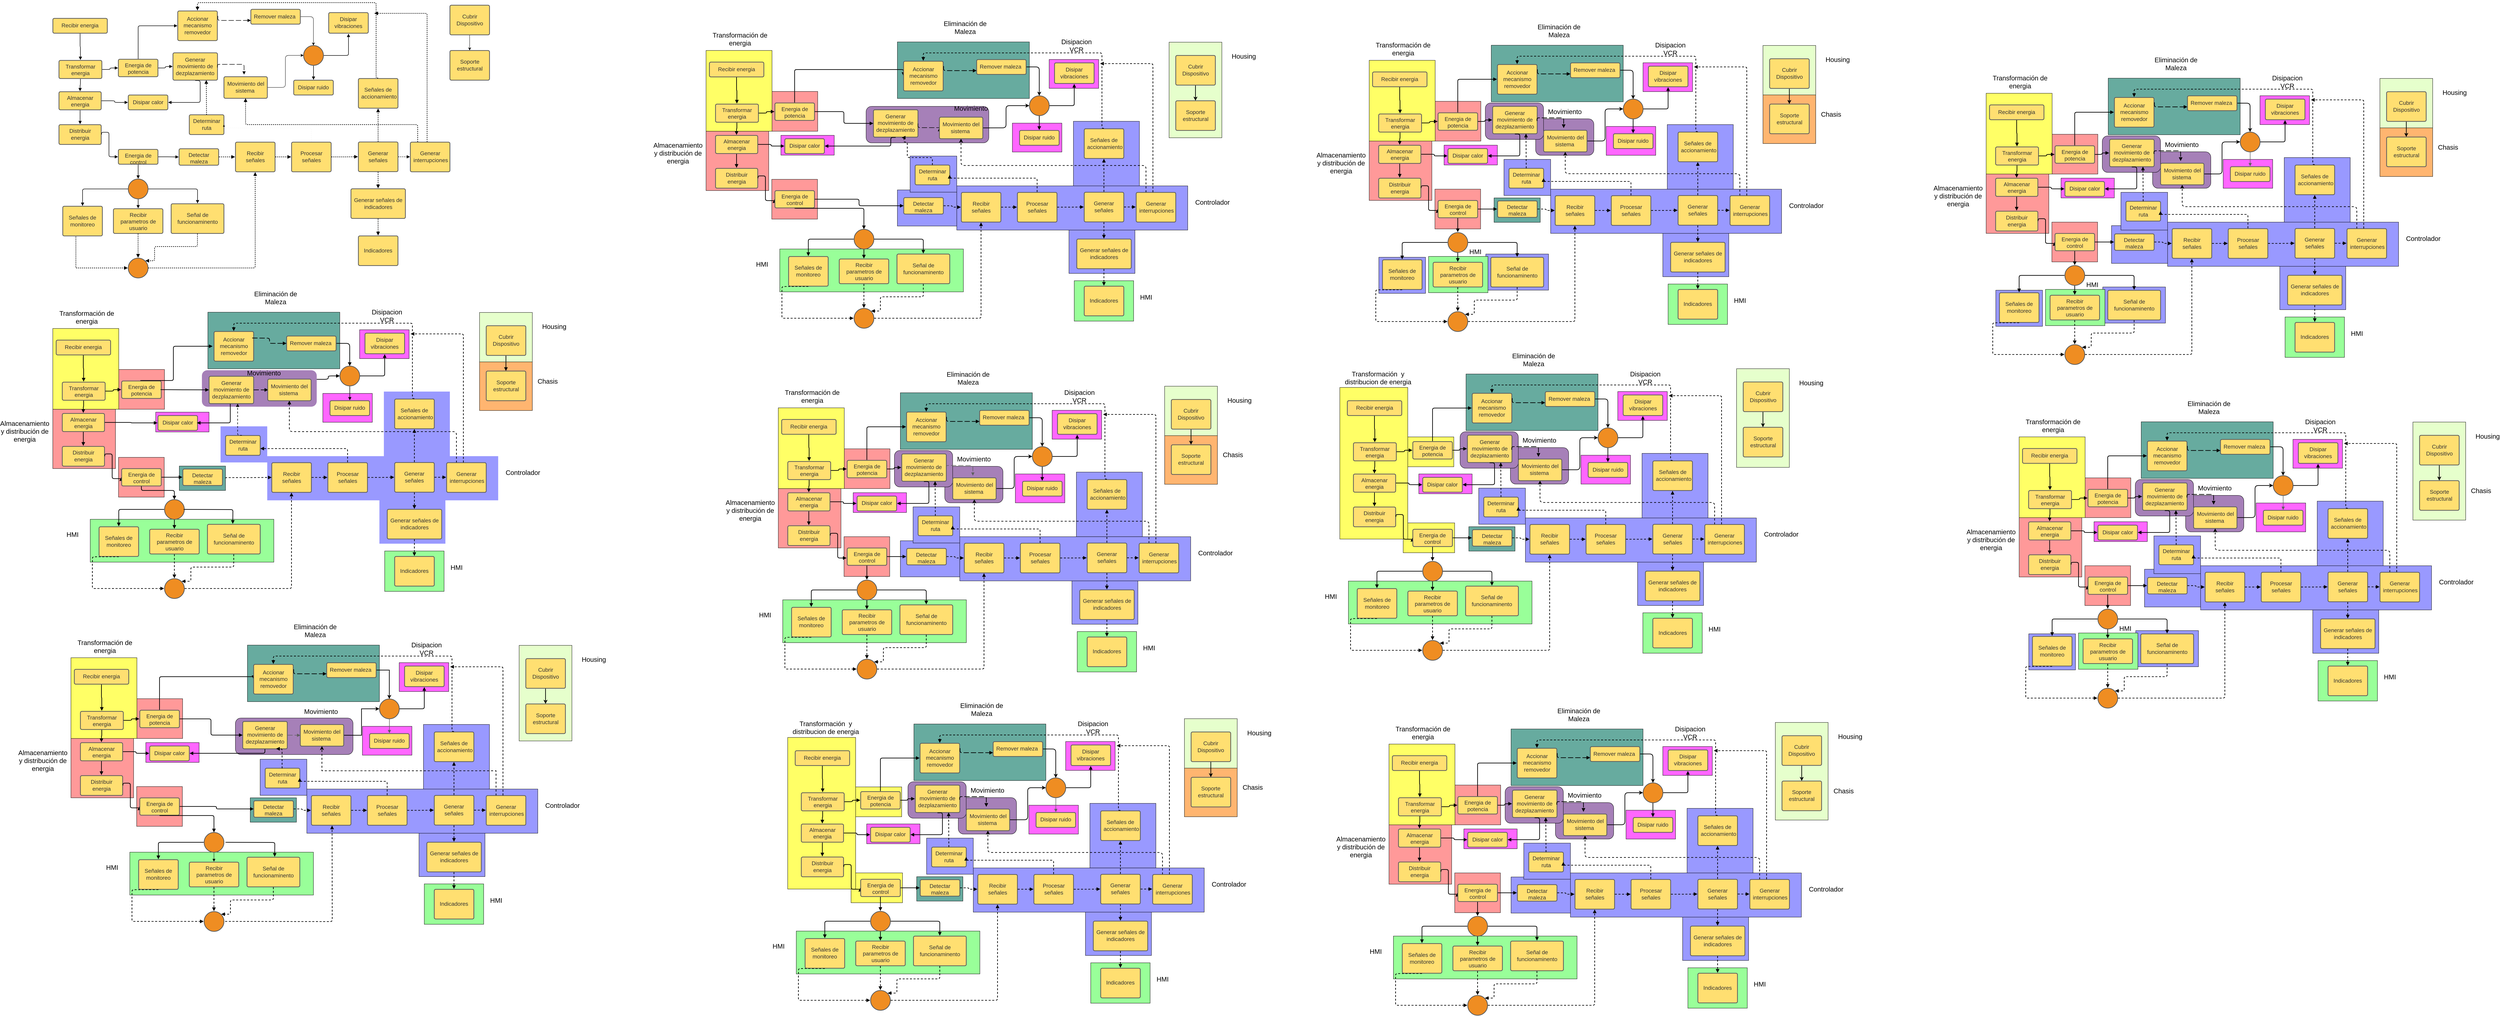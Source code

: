 <mxfile version="15.5.4" type="github" pages="2">
  <diagram id="0cCymv_eFSbqMlrv2P3G" name="Esquema de producto">
    <mxGraphModel dx="6614" dy="3027" grid="1" gridSize="10" guides="1" tooltips="1" connect="1" arrows="1" fold="1" page="1" pageScale="1" pageWidth="827" pageHeight="1169" math="0" shadow="0">
      <root>
        <mxCell id="0" />
        <mxCell id="1" parent="0" />
        <mxCell id="tGJyjpvvMhVKjW3hvQNz-986" value="" style="rounded=0;whiteSpace=wrap;html=1;fontSize=20;fillColor=#9999FF;" parent="1" vertex="1">
          <mxGeometry x="6290" y="696.57" width="170" height="114.5" as="geometry" />
        </mxCell>
        <mxCell id="tGJyjpvvMhVKjW3hvQNz-599" value="" style="rounded=0;whiteSpace=wrap;html=1;fontSize=20;fillColor=#9999FF;" parent="1" vertex="1">
          <mxGeometry x="4393.5" y="782.75" width="190" height="109.5" as="geometry" />
        </mxCell>
        <mxCell id="tGJyjpvvMhVKjW3hvQNz-598" value="" style="rounded=0;whiteSpace=wrap;html=1;fontSize=20;fillColor=#9999FF;" parent="1" vertex="1">
          <mxGeometry x="4069.25" y="792.5" width="141.5" height="109.5" as="geometry" />
        </mxCell>
        <mxCell id="tGJyjpvvMhVKjW3hvQNz-501" value="" style="rounded=0;whiteSpace=wrap;html=1;fillColor=#FFFF66;" parent="1" vertex="1">
          <mxGeometry x="2469.5" y="2660.37" width="156" height="90.5" as="geometry" />
        </mxCell>
        <mxCell id="tGJyjpvvMhVKjW3hvQNz-500" value="" style="rounded=0;whiteSpace=wrap;html=1;fillColor=#FFFF66;" parent="1" vertex="1">
          <mxGeometry x="2467" y="2399.5" width="156" height="90.5" as="geometry" />
        </mxCell>
        <mxCell id="tGJyjpvvMhVKjW3hvQNz-296" value="" style="rounded=0;whiteSpace=wrap;html=1;fontSize=20;fillColor=#9999FF;" parent="1" vertex="1">
          <mxGeometry x="2610" y="588.25" width="182.25" height="109.5" as="geometry" />
        </mxCell>
        <mxCell id="tGJyjpvvMhVKjW3hvQNz-103" value="" style="rounded=0;whiteSpace=wrap;html=1;fontSize=20;fillColor=#FF66FF;" parent="1" vertex="1">
          <mxGeometry x="362" y="1262.5" width="161.5" height="60" as="geometry" />
        </mxCell>
        <mxCell id="tGJyjpvvMhVKjW3hvQNz-102" value="" style="rounded=0;whiteSpace=wrap;html=1;fontSize=20;fillColor=#FF66FF;" parent="1" vertex="1">
          <mxGeometry x="868.5" y="1205.63" width="150" height="87.5" as="geometry" />
        </mxCell>
        <mxCell id="tGJyjpvvMhVKjW3hvQNz-101" value="" style="rounded=0;whiteSpace=wrap;html=1;fontSize=20;fillColor=#FF66FF;" parent="1" vertex="1">
          <mxGeometry x="980" y="1012.5" width="150" height="87.5" as="geometry" />
        </mxCell>
        <mxCell id="tGJyjpvvMhVKjW3hvQNz-97" value="" style="rounded=1;whiteSpace=wrap;html=1;fontSize=20;fillColor=#A680B8;strokeColor=none;" parent="1" vertex="1">
          <mxGeometry x="502" y="1135.19" width="348" height="110.63" as="geometry" />
        </mxCell>
        <mxCell id="tGJyjpvvMhVKjW3hvQNz-95" value="" style="rounded=0;whiteSpace=wrap;html=1;fontSize=20;fillColor=#67AB9F;" parent="1" vertex="1">
          <mxGeometry x="520" y="959.25" width="400" height="171.5" as="geometry" />
        </mxCell>
        <mxCell id="tGJyjpvvMhVKjW3hvQNz-94" value="" style="rounded=0;whiteSpace=wrap;html=1;fontSize=20;fillColor=#67AB9F;" parent="1" vertex="1">
          <mxGeometry x="433.5" y="1426" width="140" height="74" as="geometry" />
        </mxCell>
        <mxCell id="tGJyjpvvMhVKjW3hvQNz-93" value="" style="rounded=0;whiteSpace=wrap;html=1;fontSize=20;fillColor=#9999FF;strokeColor=none;" parent="1" vertex="1">
          <mxGeometry x="558.5" y="1305.5" width="141.5" height="109.5" as="geometry" />
        </mxCell>
        <mxCell id="tGJyjpvvMhVKjW3hvQNz-91" value="" style="rounded=0;whiteSpace=wrap;html=1;fontSize=20;fillColor=#FFB570;" parent="1" vertex="1">
          <mxGeometry x="1343.5" y="1107.5" width="160" height="150" as="geometry" />
        </mxCell>
        <mxCell id="tGJyjpvvMhVKjW3hvQNz-89" value="" style="rounded=0;whiteSpace=wrap;html=1;fontSize=20;fillColor=#E6FFCC;" parent="1" vertex="1">
          <mxGeometry x="1343.5" y="960" width="160" height="150" as="geometry" />
        </mxCell>
        <mxCell id="tGJyjpvvMhVKjW3hvQNz-88" value="" style="rounded=0;whiteSpace=wrap;html=1;fontSize=20;fillColor=#9999FF;strokeColor=none;" parent="1" vertex="1">
          <mxGeometry x="1053.5" y="1200" width="200" height="196" as="geometry" />
        </mxCell>
        <mxCell id="tGJyjpvvMhVKjW3hvQNz-87" value="" style="rounded=0;whiteSpace=wrap;html=1;fontSize=20;fillColor=#9999FF;strokeColor=none;" parent="1" vertex="1">
          <mxGeometry x="1040" y="1527.5" width="200" height="134" as="geometry" />
        </mxCell>
        <mxCell id="tGJyjpvvMhVKjW3hvQNz-85" value="" style="rounded=0;whiteSpace=wrap;html=1;fontSize=20;fillColor=#9999FF;strokeColor=none;" parent="1" vertex="1">
          <mxGeometry x="700" y="1396" width="700" height="134" as="geometry" />
        </mxCell>
        <mxCell id="tGJyjpvvMhVKjW3hvQNz-83" value="" style="rounded=0;whiteSpace=wrap;html=1;fontSize=20;fillColor=#99FF99;" parent="1" vertex="1">
          <mxGeometry x="1056" y="1683.75" width="180" height="122.5" as="geometry" />
        </mxCell>
        <mxCell id="tGJyjpvvMhVKjW3hvQNz-81" value="" style="rounded=0;whiteSpace=wrap;html=1;fontSize=20;fillColor=#99FF99;" parent="1" vertex="1">
          <mxGeometry x="163.5" y="1587.5" width="556.5" height="130" as="geometry" />
        </mxCell>
        <mxCell id="tGJyjpvvMhVKjW3hvQNz-77" value="" style="rounded=0;whiteSpace=wrap;html=1;fontSize=20;fillColor=#FF9999;" parent="1" vertex="1">
          <mxGeometry x="249.25" y="1399.58" width="138.5" height="120.63" as="geometry" />
        </mxCell>
        <mxCell id="tGJyjpvvMhVKjW3hvQNz-76" value="" style="rounded=0;whiteSpace=wrap;html=1;fontSize=20;fillColor=#FF9999;" parent="1" vertex="1">
          <mxGeometry x="250" y="1133.01" width="138.5" height="120.63" as="geometry" />
        </mxCell>
        <mxCell id="tGJyjpvvMhVKjW3hvQNz-75" value="" style="rounded=0;whiteSpace=wrap;html=1;fontSize=20;fillColor=#FF9999;" parent="1" vertex="1">
          <mxGeometry x="50" y="1253.64" width="190" height="180" as="geometry" />
        </mxCell>
        <mxCell id="tGJyjpvvMhVKjW3hvQNz-73" value="" style="rounded=0;whiteSpace=wrap;html=1;fillColor=#FFFF66;" parent="1" vertex="1">
          <mxGeometry x="50" y="1008.64" width="200" height="245" as="geometry" />
        </mxCell>
        <UserObject label="Recibir energia " lucidchartObjectId="iB1i4.FvQlf5" id="H_UsJQ5flKIIZtNJFzKd-3">
          <mxCell style="html=1;overflow=block;blockSpacing=1;whiteSpace=wrap;;whiteSpace=wrap;fontSize=16.7;fontColor=#333333;align=center;spacing=9;strokeColor=#5e5e5e;strokeOpacity=100;fillOpacity=100;rounded=1;absoluteArcSize=1;arcSize=9;fillColor=#ffdf71;strokeWidth=2.3;" parent="1" vertex="1">
            <mxGeometry x="50" y="67.5" width="165" height="45" as="geometry" />
          </mxCell>
        </UserObject>
        <UserObject label="" lucidchartObjectId="LB1iaJ4PwKch" id="H_UsJQ5flKIIZtNJFzKd-4">
          <mxCell style="html=1;jettySize=18;whiteSpace=wrap;fontSize=13;strokeColor=#000000;strokeWidth=1.5;rounded=1;arcSize=12;edgeStyle=orthogonalEdgeStyle;startArrow=none;;endArrow=block;endFill=1;;exitX=0.5;exitY=1.025;exitPerimeter=0;entryX=0.5;entryY=-0.025;entryPerimeter=0;" parent="1" source="H_UsJQ5flKIIZtNJFzKd-3" target="H_UsJQ5flKIIZtNJFzKd-5" edge="1">
            <mxGeometry width="100" height="100" relative="1" as="geometry">
              <Array as="points" />
            </mxGeometry>
          </mxCell>
        </UserObject>
        <UserObject label="Transformar energia " lucidchartObjectId="MB1iP3pDdO8o" id="H_UsJQ5flKIIZtNJFzKd-5">
          <mxCell style="html=1;overflow=block;blockSpacing=1;whiteSpace=wrap;;whiteSpace=wrap;fontSize=16.7;fontColor=#333333;align=center;spacing=9;strokeColor=#5e5e5e;strokeOpacity=100;fillOpacity=100;rounded=1;absoluteArcSize=1;arcSize=9;fillColor=#ffdf71;strokeWidth=2.3;" parent="1" vertex="1">
            <mxGeometry x="68.5" y="195" width="130" height="55" as="geometry" />
          </mxCell>
        </UserObject>
        <UserObject label="" lucidchartObjectId="4B1izm4MbtH6" id="H_UsJQ5flKIIZtNJFzKd-6">
          <mxCell style="html=1;jettySize=18;whiteSpace=wrap;fontSize=13;strokeColor=#000000;strokeWidth=1.5;rounded=1;arcSize=12;edgeStyle=orthogonalEdgeStyle;startArrow=none;;endArrow=block;endFill=1;;exitX=0.5;exitY=1.025;exitPerimeter=0;entryX=0.5;entryY=-0.025;entryPerimeter=0;" parent="1" source="H_UsJQ5flKIIZtNJFzKd-5" target="H_UsJQ5flKIIZtNJFzKd-7" edge="1">
            <mxGeometry width="100" height="100" relative="1" as="geometry">
              <Array as="points" />
            </mxGeometry>
          </mxCell>
        </UserObject>
        <UserObject label="Almacenar energia" lucidchartObjectId="_D1iw.DUpT1X" id="H_UsJQ5flKIIZtNJFzKd-7">
          <mxCell style="html=1;overflow=block;blockSpacing=1;whiteSpace=wrap;;whiteSpace=wrap;fontSize=16.7;fontColor=#333333;align=center;spacing=9;strokeColor=#5e5e5e;strokeOpacity=100;fillOpacity=100;rounded=1;absoluteArcSize=1;arcSize=9;fillColor=#ffdf71;strokeWidth=2.3;" parent="1" vertex="1">
            <mxGeometry x="68.5" y="290" width="128" height="55" as="geometry" />
          </mxCell>
        </UserObject>
        <UserObject label="" lucidchartObjectId="yF1ifSt_gloi" id="H_UsJQ5flKIIZtNJFzKd-8">
          <mxCell style="html=1;jettySize=18;whiteSpace=wrap;fontSize=13;strokeColor=#000000;strokeWidth=1.5;rounded=1;arcSize=12;edgeStyle=orthogonalEdgeStyle;startArrow=none;;endArrow=block;endFill=1;;exitX=0.5;exitY=1.025;exitPerimeter=0;entryX=0.5;entryY=-0.025;entryPerimeter=0;" parent="1" source="H_UsJQ5flKIIZtNJFzKd-7" target="H_UsJQ5flKIIZtNJFzKd-9" edge="1">
            <mxGeometry width="100" height="100" relative="1" as="geometry">
              <Array as="points" />
            </mxGeometry>
          </mxCell>
        </UserObject>
        <UserObject label="Distribuir energia " lucidchartObjectId="zF1igbmMzxHJ" id="H_UsJQ5flKIIZtNJFzKd-9">
          <mxCell style="html=1;overflow=block;blockSpacing=1;whiteSpace=wrap;;whiteSpace=wrap;fontSize=16.7;fontColor=#333333;align=center;spacing=9;strokeColor=#5e5e5e;strokeOpacity=100;fillOpacity=100;rounded=1;absoluteArcSize=1;arcSize=9;fillColor=#ffdf71;strokeWidth=2.3;" parent="1" vertex="1">
            <mxGeometry x="68.5" y="390" width="128" height="60" as="geometry" />
          </mxCell>
        </UserObject>
        <UserObject label="" lucidchartObjectId="eG1i0pw~JeRs" id="H_UsJQ5flKIIZtNJFzKd-10">
          <mxCell style="html=1;jettySize=18;whiteSpace=wrap;fontSize=13;strokeColor=#000000;strokeWidth=1.5;rounded=1;arcSize=12;edgeStyle=orthogonalEdgeStyle;startArrow=none;;endArrow=block;endFill=1;;exitX=1.009;exitY=0.5;exitPerimeter=0;entryX=-0.009;entryY=0.5;entryPerimeter=0;" parent="1" source="H_UsJQ5flKIIZtNJFzKd-9" target="H_UsJQ5flKIIZtNJFzKd-11" edge="1">
            <mxGeometry width="100" height="100" relative="1" as="geometry">
              <Array as="points">
                <mxPoint x="220" y="413" />
                <mxPoint x="220" y="488" />
              </Array>
            </mxGeometry>
          </mxCell>
        </UserObject>
        <UserObject label="Energia de control " lucidchartObjectId="fG1iMbVR.Vme" id="H_UsJQ5flKIIZtNJFzKd-11">
          <mxCell style="html=1;overflow=block;blockSpacing=1;whiteSpace=wrap;;whiteSpace=wrap;fontSize=16.7;fontColor=#333333;align=center;spacing=9;strokeColor=#5e5e5e;strokeOpacity=100;fillOpacity=100;rounded=1;absoluteArcSize=1;arcSize=9;fillColor=#ffdf71;strokeWidth=2.3;" parent="1" vertex="1">
            <mxGeometry x="248.5" y="465" width="120" height="45" as="geometry" />
          </mxCell>
        </UserObject>
        <UserObject label="Generar movimiento de dezplazamiento " lucidchartObjectId="DH1iDy.-UHfz" id="H_UsJQ5flKIIZtNJFzKd-12">
          <mxCell style="html=1;overflow=block;blockSpacing=1;whiteSpace=wrap;;whiteSpace=wrap;fontSize=16.7;fontColor=#333333;align=center;spacing=9;strokeColor=#5e5e5e;strokeOpacity=100;fillOpacity=100;rounded=1;absoluteArcSize=1;arcSize=9;fillColor=#ffdf71;strokeWidth=2.3;" parent="1" vertex="1">
            <mxGeometry x="414" y="172" width="135" height="83" as="geometry" />
          </mxCell>
        </UserObject>
        <UserObject label="" lucidchartObjectId="-I1iH0t~i-Rq" id="H_UsJQ5flKIIZtNJFzKd-13">
          <mxCell style="html=1;jettySize=18;whiteSpace=wrap;fontSize=13;strokeColor=#000000;strokeWidth=1.5;rounded=1;arcSize=12;edgeStyle=orthogonalEdgeStyle;startArrow=none;;endArrow=block;endFill=1;;exitX=1.008;exitY=0.5;exitPerimeter=0;" parent="1" source="H_UsJQ5flKIIZtNJFzKd-5" edge="1">
            <mxGeometry width="100" height="100" relative="1" as="geometry">
              <Array as="points">
                <mxPoint x="223.5" y="222" />
                <mxPoint x="223.5" y="218" />
              </Array>
              <mxPoint x="247.5" y="218" as="targetPoint" />
            </mxGeometry>
          </mxCell>
        </UserObject>
        <UserObject label="Energia de potencia" lucidchartObjectId="5K1iT34nQMZZ" id="H_UsJQ5flKIIZtNJFzKd-14">
          <mxCell style="html=1;overflow=block;blockSpacing=1;whiteSpace=wrap;;whiteSpace=wrap;fontSize=16.7;fontColor=#333333;align=center;spacing=9;strokeColor=#5e5e5e;strokeOpacity=100;fillOpacity=100;rounded=1;absoluteArcSize=1;arcSize=9;fillColor=#ffdf71;strokeWidth=2.3;" parent="1" vertex="1">
            <mxGeometry x="248.5" y="191.5" width="120" height="53" as="geometry" />
          </mxCell>
        </UserObject>
        <UserObject label="" lucidchartObjectId="cL1iCogHpe_y" id="H_UsJQ5flKIIZtNJFzKd-15">
          <mxCell style="html=1;jettySize=18;whiteSpace=wrap;fontSize=13;strokeColor=#000000;strokeWidth=1.5;rounded=1;arcSize=12;edgeStyle=orthogonalEdgeStyle;startArrow=none;;endArrow=block;endFill=1;;exitX=1.009;exitY=0.5;exitPerimeter=0;entryX=-0.008;entryY=0.5;entryPerimeter=0;" parent="1" source="H_UsJQ5flKIIZtNJFzKd-14" target="H_UsJQ5flKIIZtNJFzKd-12" edge="1">
            <mxGeometry width="100" height="100" relative="1" as="geometry">
              <Array as="points" />
            </mxGeometry>
          </mxCell>
        </UserObject>
        <UserObject label="" lucidchartObjectId="nM1io3952w~x" id="H_UsJQ5flKIIZtNJFzKd-16">
          <mxCell style="html=1;jettySize=18;whiteSpace=wrap;fontSize=13;strokeColor=#000000;strokeWidth=1.5;rounded=1;arcSize=12;edgeStyle=orthogonalEdgeStyle;startArrow=none;;endArrow=block;endFill=1;;exitX=0.5;exitY=-0.021;exitPerimeter=0;entryX=-0.009;entryY=0.5;entryPerimeter=0;" parent="1" source="H_UsJQ5flKIIZtNJFzKd-14" target="H_UsJQ5flKIIZtNJFzKd-17" edge="1">
            <mxGeometry width="100" height="100" relative="1" as="geometry">
              <Array as="points">
                <mxPoint x="309" y="90" />
              </Array>
            </mxGeometry>
          </mxCell>
        </UserObject>
        <UserObject label="Accionar mecanismo removedor" lucidchartObjectId="oM1iAJr6.cHB" id="H_UsJQ5flKIIZtNJFzKd-17">
          <mxCell style="html=1;overflow=block;blockSpacing=1;whiteSpace=wrap;;whiteSpace=wrap;fontSize=16.7;fontColor=#333333;align=center;spacing=9;strokeColor=#5e5e5e;strokeOpacity=100;fillOpacity=100;rounded=1;absoluteArcSize=1;arcSize=9;fillColor=#ffdf71;strokeWidth=2.3;" parent="1" vertex="1">
            <mxGeometry x="428.5" y="45" width="120" height="90" as="geometry" />
          </mxCell>
        </UserObject>
        <UserObject label="Disipar ruido" lucidchartObjectId="~N1i8.venR.K" id="H_UsJQ5flKIIZtNJFzKd-18">
          <mxCell style="html=1;overflow=block;blockSpacing=1;whiteSpace=wrap;;whiteSpace=wrap;fontSize=16.7;fontColor=#333333;align=center;spacing=9;strokeColor=#5e5e5e;strokeOpacity=100;fillOpacity=100;rounded=1;absoluteArcSize=1;arcSize=9;fillColor=#ffdf71;strokeWidth=2.3;" parent="1" vertex="1">
            <mxGeometry x="780" y="255" width="120" height="45" as="geometry" />
          </mxCell>
        </UserObject>
        <UserObject label="Disipar vibraciones " lucidchartObjectId="LO1iABRvOSVL" id="H_UsJQ5flKIIZtNJFzKd-19">
          <mxCell style="html=1;overflow=block;blockSpacing=1;whiteSpace=wrap;;whiteSpace=wrap;fontSize=16.7;fontColor=#333333;align=center;spacing=9;strokeColor=#5e5e5e;strokeOpacity=100;fillOpacity=100;rounded=1;absoluteArcSize=1;arcSize=9;fillColor=#ffdf71;strokeWidth=2.3;" parent="1" vertex="1">
            <mxGeometry x="886" y="50" width="120" height="62.5" as="geometry" />
          </mxCell>
        </UserObject>
        <UserObject label="" lucidchartObjectId="fP1iuqsCz0Dg" id="H_UsJQ5flKIIZtNJFzKd-20">
          <mxCell style="html=1;overflow=block;blockSpacing=1;whiteSpace=wrap;ellipse;whiteSpace=wrap;fontSize=13;align=center;spacing=3.8;strokeColor=#5e5e5e;strokeOpacity=100;fillOpacity=100;rounded=1;absoluteArcSize=1;arcSize=9;fillColor=#ef8d22;strokeWidth=2.3;" parent="1" vertex="1">
            <mxGeometry x="810" y="150" width="60" height="60" as="geometry" />
          </mxCell>
        </UserObject>
        <UserObject label="" lucidchartObjectId="pQ1iYDGJzv0V" id="H_UsJQ5flKIIZtNJFzKd-23">
          <mxCell style="html=1;jettySize=18;whiteSpace=wrap;fontSize=13;strokeColor=#000000;strokeWidth=1.5;rounded=1;arcSize=12;edgeStyle=orthogonalEdgeStyle;startArrow=none;;endArrow=block;endFill=1;;exitX=0.5;exitY=1.019;exitPerimeter=0;entryX=0.5;entryY=-0.025;entryPerimeter=0;" parent="1" source="H_UsJQ5flKIIZtNJFzKd-20" target="H_UsJQ5flKIIZtNJFzKd-18" edge="1">
            <mxGeometry width="100" height="100" relative="1" as="geometry">
              <Array as="points" />
            </mxGeometry>
          </mxCell>
        </UserObject>
        <UserObject label="Disipar calor" lucidchartObjectId="YS1ilfnMgtdb" id="H_UsJQ5flKIIZtNJFzKd-24">
          <mxCell style="html=1;overflow=block;blockSpacing=1;whiteSpace=wrap;;whiteSpace=wrap;fontSize=16.7;fontColor=#333333;align=center;spacing=9;strokeColor=#5e5e5e;strokeOpacity=100;fillOpacity=100;rounded=1;absoluteArcSize=1;arcSize=9;fillColor=#ffdf71;strokeWidth=2.3;" parent="1" vertex="1">
            <mxGeometry x="278.5" y="300" width="120" height="45" as="geometry" />
          </mxCell>
        </UserObject>
        <UserObject label="" lucidchartObjectId="BT1iFTwwLViI" id="H_UsJQ5flKIIZtNJFzKd-26">
          <mxCell style="html=1;jettySize=18;whiteSpace=wrap;fontSize=13;strokeColor=#000000;strokeWidth=1.5;rounded=1;arcSize=12;edgeStyle=orthogonalEdgeStyle;startArrow=none;;endArrow=block;endFill=1;;exitX=1.009;exitY=0.5;exitPerimeter=0;entryX=-0.009;entryY=0.5;entryPerimeter=0;" parent="1" source="H_UsJQ5flKIIZtNJFzKd-7" target="H_UsJQ5flKIIZtNJFzKd-24" edge="1">
            <mxGeometry width="100" height="100" relative="1" as="geometry">
              <Array as="points" />
            </mxGeometry>
          </mxCell>
        </UserObject>
        <UserObject label="" lucidchartObjectId="-T1iFYq9cp1q" id="H_UsJQ5flKIIZtNJFzKd-27">
          <mxCell style="html=1;jettySize=18;whiteSpace=wrap;fontSize=13;strokeColor=#000000;strokeWidth=1.5;rounded=1;arcSize=12;edgeStyle=orthogonalEdgeStyle;startArrow=none;;endArrow=block;endFill=1;;exitX=0.5;exitY=1.013;exitPerimeter=0;entryX=1.009;entryY=0.5;entryPerimeter=0;" parent="1" source="H_UsJQ5flKIIZtNJFzKd-12" target="H_UsJQ5flKIIZtNJFzKd-24" edge="1">
            <mxGeometry width="100" height="100" relative="1" as="geometry">
              <Array as="points">
                <mxPoint x="496.5" y="323" />
              </Array>
            </mxGeometry>
          </mxCell>
        </UserObject>
        <UserObject label="Detectar maleza " lucidchartObjectId="MW1itOQQPT_Y" id="H_UsJQ5flKIIZtNJFzKd-28">
          <mxCell style="html=1;overflow=block;blockSpacing=1;whiteSpace=wrap;;whiteSpace=wrap;fontSize=16.7;fontColor=#333333;align=center;spacing=9;strokeColor=#5e5e5e;strokeOpacity=100;fillOpacity=100;rounded=1;absoluteArcSize=1;arcSize=9;fillColor=#ffdf71;strokeWidth=2.3;" parent="1" vertex="1">
            <mxGeometry x="432.5" y="463" width="120" height="50" as="geometry" />
          </mxCell>
        </UserObject>
        <UserObject label="" lucidchartObjectId="9W1iiyT2C02o" id="H_UsJQ5flKIIZtNJFzKd-29">
          <mxCell style="html=1;jettySize=18;whiteSpace=wrap;fontSize=13;strokeColor=#000000;strokeWidth=1.5;rounded=1;arcSize=12;edgeStyle=orthogonalEdgeStyle;startArrow=none;;endArrow=block;endFill=1;;exitX=1.009;exitY=0.5;exitPerimeter=0;entryX=-0.009;entryY=0.5;entryPerimeter=0;" parent="1" source="H_UsJQ5flKIIZtNJFzKd-11" target="H_UsJQ5flKIIZtNJFzKd-28" edge="1">
            <mxGeometry width="100" height="100" relative="1" as="geometry">
              <Array as="points" />
            </mxGeometry>
          </mxCell>
        </UserObject>
        <UserObject label="Recibir parametros de usuario " lucidchartObjectId="bY1iKV-49~VS" id="H_UsJQ5flKIIZtNJFzKd-30">
          <mxCell style="html=1;overflow=block;blockSpacing=1;whiteSpace=wrap;;whiteSpace=wrap;fontSize=16.7;fontColor=#333333;align=center;spacing=9;strokeColor=#5e5e5e;strokeOpacity=100;fillOpacity=100;rounded=1;absoluteArcSize=1;arcSize=9;fillColor=#ffdf71;strokeWidth=2.3;" parent="1" vertex="1">
            <mxGeometry x="233.5" y="645" width="150" height="75" as="geometry" />
          </mxCell>
        </UserObject>
        <UserObject label="" lucidchartObjectId="2b2ig6bPosST" id="H_UsJQ5flKIIZtNJFzKd-31">
          <mxCell style="html=1;jettySize=18;whiteSpace=wrap;fontSize=13;strokeColor=#000000;dashed=1;fixDash=1;strokeWidth=2;rounded=1;arcSize=12;edgeStyle=orthogonalEdgeStyle;startArrow=none;;endArrow=block;endFill=1;;exitX=1.009;exitY=0.5;exitPerimeter=0;entryX=-0.009;entryY=0.5;entryPerimeter=0;endSize=6;jumpSize=5;" parent="1" source="H_UsJQ5flKIIZtNJFzKd-28" target="H_UsJQ5flKIIZtNJFzKd-32" edge="1">
            <mxGeometry width="100" height="100" relative="1" as="geometry">
              <Array as="points" />
            </mxGeometry>
          </mxCell>
        </UserObject>
        <UserObject label="Recibir señales " lucidchartObjectId="4b2iU2RyH-A_" id="H_UsJQ5flKIIZtNJFzKd-32">
          <mxCell style="html=1;overflow=block;blockSpacing=1;whiteSpace=wrap;;whiteSpace=wrap;fontSize=16.7;fontColor=#333333;align=center;spacing=9;strokeColor=#5e5e5e;strokeOpacity=100;fillOpacity=100;rounded=1;absoluteArcSize=1;arcSize=9;fillColor=#ffdf71;strokeWidth=2.3;" parent="1" vertex="1">
            <mxGeometry x="603.5" y="443" width="120" height="90" as="geometry" />
          </mxCell>
        </UserObject>
        <UserObject label="" lucidchartObjectId="mc2i_ABSRhrL" id="H_UsJQ5flKIIZtNJFzKd-33">
          <mxCell style="html=1;jettySize=18;whiteSpace=wrap;fontSize=13;strokeColor=#000000;dashed=1;fixDash=1;strokeWidth=2;rounded=1;arcSize=12;edgeStyle=orthogonalEdgeStyle;startArrow=none;;endArrow=block;endFill=1;;exitX=1.009;exitY=0.5;exitPerimeter=0;entryX=-0.009;entryY=0.5;entryPerimeter=0;endSize=6;jumpSize=5;" parent="1" source="H_UsJQ5flKIIZtNJFzKd-32" target="H_UsJQ5flKIIZtNJFzKd-34" edge="1">
            <mxGeometry width="100" height="100" relative="1" as="geometry">
              <Array as="points" />
            </mxGeometry>
          </mxCell>
        </UserObject>
        <UserObject label="Procesar señales " lucidchartObjectId="oc2i5.O-WTf~" id="H_UsJQ5flKIIZtNJFzKd-34">
          <mxCell style="html=1;overflow=block;blockSpacing=1;whiteSpace=wrap;;whiteSpace=wrap;fontSize=16.7;fontColor=#333333;align=center;spacing=9;strokeColor=#5e5e5e;strokeOpacity=100;fillOpacity=100;rounded=1;absoluteArcSize=1;arcSize=9;fillColor=#ffdf71;strokeWidth=2.3;" parent="1" vertex="1">
            <mxGeometry x="773.5" y="443" width="120" height="90" as="geometry" />
          </mxCell>
        </UserObject>
        <UserObject label="" lucidchartObjectId="Bd2iMnMUYM1G" id="H_UsJQ5flKIIZtNJFzKd-35">
          <mxCell style="html=1;jettySize=18;whiteSpace=wrap;fontSize=13;strokeColor=#000000;dashed=1;fixDash=1;strokeWidth=2;rounded=1;arcSize=12;edgeStyle=orthogonalEdgeStyle;startArrow=none;;endArrow=block;endFill=1;;exitX=1.009;exitY=0.5;exitPerimeter=0;entryX=-0.009;entryY=0.5;entryPerimeter=0;endSize=6;jumpSize=5;" parent="1" source="H_UsJQ5flKIIZtNJFzKd-34" target="H_UsJQ5flKIIZtNJFzKd-36" edge="1">
            <mxGeometry width="100" height="100" relative="1" as="geometry">
              <Array as="points" />
            </mxGeometry>
          </mxCell>
        </UserObject>
        <UserObject label="Generar señales " lucidchartObjectId="Cd2iQJlkT~dl" id="H_UsJQ5flKIIZtNJFzKd-36">
          <mxCell style="html=1;overflow=block;blockSpacing=1;whiteSpace=wrap;;whiteSpace=wrap;fontSize=16.7;fontColor=#333333;align=center;spacing=9;strokeColor=#5e5e5e;strokeOpacity=100;fillOpacity=100;rounded=1;absoluteArcSize=1;arcSize=9;fillColor=#ffdf71;strokeWidth=2.3;" parent="1" vertex="1">
            <mxGeometry x="976" y="442.5" width="120" height="90" as="geometry" />
          </mxCell>
        </UserObject>
        <UserObject label="Generar señales de indicadores " lucidchartObjectId="ee2i5~Q723G2" id="H_UsJQ5flKIIZtNJFzKd-37">
          <mxCell style="html=1;overflow=block;blockSpacing=1;whiteSpace=wrap;;whiteSpace=wrap;fontSize=16.7;fontColor=#333333;align=center;spacing=9;strokeColor=#5e5e5e;strokeOpacity=100;fillOpacity=100;rounded=1;absoluteArcSize=1;arcSize=9;fillColor=#ffdf71;strokeWidth=2.3;" parent="1" vertex="1">
            <mxGeometry x="953.5" y="584.5" width="165" height="90" as="geometry" />
          </mxCell>
        </UserObject>
        <UserObject label="" lucidchartObjectId="Ve2iytc.b6nT" id="H_UsJQ5flKIIZtNJFzKd-38">
          <mxCell style="html=1;jettySize=18;whiteSpace=wrap;fontSize=13;strokeColor=#000000;dashed=1;fixDash=1;strokeWidth=2;rounded=1;arcSize=12;edgeStyle=orthogonalEdgeStyle;startArrow=none;;endArrow=block;endFill=1;;exitX=0.5;exitY=1.013;exitPerimeter=0;entryX=0.5;entryY=-0.012;entryPerimeter=0;endSize=6;jumpSize=5;" parent="1" source="H_UsJQ5flKIIZtNJFzKd-36" target="H_UsJQ5flKIIZtNJFzKd-37" edge="1">
            <mxGeometry width="100" height="100" relative="1" as="geometry">
              <Array as="points" />
            </mxGeometry>
          </mxCell>
        </UserObject>
        <UserObject label="" lucidchartObjectId="2e2ief45.WtK" id="H_UsJQ5flKIIZtNJFzKd-39">
          <mxCell style="html=1;jettySize=18;whiteSpace=wrap;fontSize=13;strokeColor=#000000;dashed=1;fixDash=1;strokeWidth=2;rounded=1;arcSize=12;edgeStyle=orthogonalEdgeStyle;startArrow=none;;endArrow=block;endFill=1;;exitX=0.5;exitY=-0.013;exitPerimeter=0;entryX=0.5;entryY=1.013;entryPerimeter=0;endSize=6;jumpSize=5;" parent="1" source="H_UsJQ5flKIIZtNJFzKd-36" target="H_UsJQ5flKIIZtNJFzKd-40" edge="1">
            <mxGeometry width="100" height="100" relative="1" as="geometry">
              <Array as="points" />
            </mxGeometry>
          </mxCell>
        </UserObject>
        <UserObject label="Señales de accionamiento" lucidchartObjectId="4e2iJqs.~Nzj" id="H_UsJQ5flKIIZtNJFzKd-40">
          <mxCell style="html=1;overflow=block;blockSpacing=1;whiteSpace=wrap;;whiteSpace=wrap;fontSize=16.7;fontColor=#333333;align=center;spacing=9;strokeColor=#5e5e5e;strokeOpacity=100;fillOpacity=100;rounded=1;absoluteArcSize=1;arcSize=9;fillColor=#ffdf71;strokeWidth=2.3;" parent="1" vertex="1">
            <mxGeometry x="976" y="250" width="120" height="90" as="geometry" />
          </mxCell>
        </UserObject>
        <UserObject label="" lucidchartObjectId="kf2i1Pji_3~7" id="H_UsJQ5flKIIZtNJFzKd-41">
          <mxCell style="html=1;jettySize=18;whiteSpace=wrap;fontSize=13;strokeColor=#000000;dashed=1;fixDash=1;strokeWidth=2;rounded=1;arcSize=12;edgeStyle=orthogonalEdgeStyle;startArrow=none;;endArrow=block;endFill=1;;exitX=0.5;exitY=-0.013;exitPerimeter=0;entryX=0.5;entryY=-0.012;entryPerimeter=0;endSize=6;jumpSize=5;" parent="1" source="H_UsJQ5flKIIZtNJFzKd-40" target="H_UsJQ5flKIIZtNJFzKd-17" edge="1">
            <mxGeometry width="100" height="100" relative="1" as="geometry">
              <Array as="points">
                <mxPoint x="1030" y="249" />
                <mxPoint x="1030" y="20" />
                <mxPoint x="489" y="20" />
              </Array>
            </mxGeometry>
          </mxCell>
        </UserObject>
        <UserObject label="" lucidchartObjectId="pi2infXQxoT." id="H_UsJQ5flKIIZtNJFzKd-42">
          <mxCell style="html=1;jettySize=18;whiteSpace=wrap;fontSize=13;strokeColor=#000000;dashed=1;fixDash=1;strokeWidth=2;rounded=1;arcSize=12;edgeStyle=orthogonalEdgeStyle;startArrow=none;;endArrow=block;endFill=1;;exitX=0.5;exitY=1.013;exitPerimeter=0;entryX=0.5;entryY=-0.012;entryPerimeter=0;endSize=6;jumpSize=5;" parent="1" source="H_UsJQ5flKIIZtNJFzKd-37" target="H_UsJQ5flKIIZtNJFzKd-43" edge="1">
            <mxGeometry width="100" height="100" relative="1" as="geometry">
              <Array as="points" />
            </mxGeometry>
          </mxCell>
        </UserObject>
        <UserObject label="Indicadores" lucidchartObjectId="ri2irbRbgz2T" id="H_UsJQ5flKIIZtNJFzKd-43">
          <mxCell style="html=1;overflow=block;blockSpacing=1;whiteSpace=wrap;;whiteSpace=wrap;fontSize=16.7;fontColor=#333333;align=center;spacing=9;strokeColor=#5e5e5e;strokeOpacity=100;fillOpacity=100;rounded=1;absoluteArcSize=1;arcSize=9;fillColor=#ffdf71;strokeWidth=2.3;" parent="1" vertex="1">
            <mxGeometry x="976" y="727.5" width="120" height="90" as="geometry" />
          </mxCell>
        </UserObject>
        <UserObject label="Señales de monitoreo" lucidchartObjectId="4l2iG0iSLtuH" id="H_UsJQ5flKIIZtNJFzKd-44">
          <mxCell style="html=1;overflow=block;blockSpacing=1;whiteSpace=wrap;;whiteSpace=wrap;fontSize=16.7;fontColor=#333333;align=center;spacing=9;strokeColor=#5e5e5e;strokeOpacity=100;fillOpacity=100;rounded=1;absoluteArcSize=1;arcSize=9;fillColor=#ffdf71;strokeWidth=2.3;" parent="1" vertex="1">
            <mxGeometry x="80" y="637.5" width="120" height="90" as="geometry" />
          </mxCell>
        </UserObject>
        <UserObject label="" lucidchartObjectId="-m2iALQl95zw" id="H_UsJQ5flKIIZtNJFzKd-45">
          <mxCell style="html=1;jettySize=18;whiteSpace=wrap;fontSize=13;strokeColor=#000000;dashed=1;fixDash=1;strokeWidth=2;rounded=0;arcSize=12;edgeStyle=orthogonalEdgeStyle;startArrow=none;;endArrow=block;endFill=1;;entryX=-0.019;entryY=0.5;entryPerimeter=0;endSize=6;jumpSize=5;" parent="1" target="H_UsJQ5flKIIZtNJFzKd-46" edge="1">
            <mxGeometry width="100" height="100" relative="1" as="geometry">
              <Array as="points">
                <mxPoint x="120" y="825" />
              </Array>
              <mxPoint x="120" y="730" as="sourcePoint" />
            </mxGeometry>
          </mxCell>
        </UserObject>
        <UserObject label="" lucidchartObjectId="fn2iiiSVO98~" id="H_UsJQ5flKIIZtNJFzKd-46">
          <mxCell style="html=1;overflow=block;blockSpacing=1;whiteSpace=wrap;ellipse;whiteSpace=wrap;fontSize=13;align=center;spacing=3.8;strokeColor=#5e5e5e;strokeOpacity=100;fillOpacity=100;rounded=1;absoluteArcSize=1;arcSize=9;fillColor=#ef8d22;strokeWidth=2.3;" parent="1" vertex="1">
            <mxGeometry x="278.5" y="795" width="60" height="60" as="geometry" />
          </mxCell>
        </UserObject>
        <UserObject label="" lucidchartObjectId="zn2i5Sc_vrbQ" id="H_UsJQ5flKIIZtNJFzKd-47">
          <mxCell style="html=1;jettySize=18;whiteSpace=wrap;fontSize=13;strokeColor=#000000;dashed=1;fixDash=1;strokeWidth=2;rounded=1;arcSize=12;edgeStyle=orthogonalEdgeStyle;startArrow=none;;endArrow=block;endFill=1;;exitX=0.5;exitY=1.015;exitPerimeter=0;entryX=0.5;entryY=-0.019;entryPerimeter=0;endSize=6;jumpSize=5;" parent="1" source="H_UsJQ5flKIIZtNJFzKd-30" target="H_UsJQ5flKIIZtNJFzKd-46" edge="1">
            <mxGeometry width="100" height="100" relative="1" as="geometry">
              <Array as="points" />
            </mxGeometry>
          </mxCell>
        </UserObject>
        <UserObject label="" lucidchartObjectId="jq2iTut0APpZ" id="H_UsJQ5flKIIZtNJFzKd-48">
          <mxCell style="html=1;jettySize=18;whiteSpace=wrap;fontSize=13;strokeColor=#000000;dashed=1;fixDash=1;strokeWidth=2;rounded=1;arcSize=12;edgeStyle=orthogonalEdgeStyle;startArrow=none;;endArrow=block;endFill=1;;exitX=1.019;exitY=0.5;exitPerimeter=0;entryX=0.5;entryY=1.013;entryPerimeter=0;endSize=6;jumpSize=5;" parent="1" source="H_UsJQ5flKIIZtNJFzKd-46" target="H_UsJQ5flKIIZtNJFzKd-32" edge="1">
            <mxGeometry width="100" height="100" relative="1" as="geometry">
              <Array as="points" />
            </mxGeometry>
          </mxCell>
        </UserObject>
        <UserObject label="Señal de funcionaminento" lucidchartObjectId="~q2iCDuNFYcM" id="H_UsJQ5flKIIZtNJFzKd-49">
          <mxCell style="html=1;overflow=block;blockSpacing=1;whiteSpace=wrap;;whiteSpace=wrap;fontSize=16.7;fontColor=#333333;align=center;spacing=9;strokeColor=#5e5e5e;strokeOpacity=100;fillOpacity=100;rounded=1;absoluteArcSize=1;arcSize=9;fillColor=#ffdf71;strokeWidth=2.3;" parent="1" vertex="1">
            <mxGeometry x="408.5" y="630" width="160" height="90" as="geometry" />
          </mxCell>
        </UserObject>
        <UserObject label="" lucidchartObjectId="ft2iLiVDmEKL" id="H_UsJQ5flKIIZtNJFzKd-50">
          <mxCell style="html=1;jettySize=18;whiteSpace=wrap;fontSize=13;strokeColor=#000000;dashed=1;fixDash=1;strokeWidth=1.5;rounded=1;arcSize=12;edgeStyle=orthogonalEdgeStyle;startArrow=none;;endArrow=block;endFill=1;;exitX=1.009;exitY=0.5;exitPerimeter=0;entryX=-0.009;entryY=0.5;entryPerimeter=0;" parent="1" source="H_UsJQ5flKIIZtNJFzKd-36" target="H_UsJQ5flKIIZtNJFzKd-51" edge="1">
            <mxGeometry width="100" height="100" relative="1" as="geometry">
              <Array as="points" />
            </mxGeometry>
          </mxCell>
        </UserObject>
        <UserObject label="Generar interrupciones " lucidchartObjectId="gt2iTZzYyyTV" id="H_UsJQ5flKIIZtNJFzKd-51">
          <mxCell style="html=1;overflow=block;blockSpacing=1;whiteSpace=wrap;;whiteSpace=wrap;fontSize=16.7;fontColor=#333333;align=center;spacing=9;strokeColor=#5e5e5e;strokeOpacity=100;fillOpacity=100;rounded=1;absoluteArcSize=1;arcSize=9;fillColor=#ffdf71;strokeWidth=2.3;" parent="1" vertex="1">
            <mxGeometry x="1133.5" y="443" width="120" height="90" as="geometry" />
          </mxCell>
        </UserObject>
        <UserObject label="Determinar ruta " lucidchartObjectId="3v2iHO~8FpMn" id="H_UsJQ5flKIIZtNJFzKd-53">
          <mxCell style="html=1;overflow=block;blockSpacing=1;whiteSpace=wrap;;whiteSpace=wrap;fontSize=16.7;fontColor=#333333;align=center;spacing=9;strokeColor=#5e5e5e;strokeOpacity=100;fillOpacity=100;rounded=1;absoluteArcSize=1;arcSize=9;fillColor=#ffdf71;strokeWidth=2.3;" parent="1" vertex="1">
            <mxGeometry x="463.5" y="360" width="105" height="60" as="geometry" />
          </mxCell>
        </UserObject>
        <UserObject label="" lucidchartObjectId="Jw2i28XVA-0f" id="H_UsJQ5flKIIZtNJFzKd-54">
          <mxCell style="html=1;jettySize=18;whiteSpace=wrap;fontSize=13;strokeColor=#000000;strokeWidth=1.5;rounded=1;arcSize=12;edgeStyle=orthogonalEdgeStyle;startArrow=none;;endArrow=block;endFill=1;;exitX=1.019;exitY=0.5;exitPerimeter=0;entryX=0.5;entryY=1.025;entryPerimeter=0;" parent="1" source="H_UsJQ5flKIIZtNJFzKd-20" target="H_UsJQ5flKIIZtNJFzKd-19" edge="1">
            <mxGeometry width="100" height="100" relative="1" as="geometry">
              <Array as="points" />
            </mxGeometry>
          </mxCell>
        </UserObject>
        <UserObject label="" lucidchartObjectId="Gx2i2BF4oCW8" id="H_UsJQ5flKIIZtNJFzKd-56">
          <mxCell style="html=1;jettySize=18;whiteSpace=wrap;fontSize=13;strokeColor=#000000;dashed=1;fixDash=1;strokeWidth=0;rounded=1;arcSize=12;edgeStyle=orthogonalEdgeStyle;startArrow=none;;endArrow=block;endFill=1;;exitX=0.5;exitY=-0.013;exitPerimeter=0;entryX=1;entryY=0.5;entryDx=0;entryDy=0;endSize=6;jumpSize=6;" parent="1" source="H_UsJQ5flKIIZtNJFzKd-34" target="H_UsJQ5flKIIZtNJFzKd-53" edge="1">
            <mxGeometry width="100" height="100" relative="1" as="geometry">
              <Array as="points">
                <mxPoint x="834" y="400" />
                <mxPoint x="569" y="400" />
              </Array>
            </mxGeometry>
          </mxCell>
        </UserObject>
        <UserObject label="" lucidchartObjectId="QG2iHFTbiP44" id="H_UsJQ5flKIIZtNJFzKd-57">
          <mxCell style="html=1;overflow=block;blockSpacing=1;whiteSpace=wrap;ellipse;whiteSpace=wrap;fontSize=13;align=center;spacing=3.8;strokeColor=#5e5e5e;strokeOpacity=100;fillOpacity=100;rounded=1;absoluteArcSize=1;arcSize=9;fillColor=#ef8d22;strokeWidth=2.3;" parent="1" vertex="1">
            <mxGeometry x="278.5" y="555" width="60" height="60" as="geometry" />
          </mxCell>
        </UserObject>
        <UserObject label="" lucidchartObjectId="9G2iJ1dZaLNt" id="H_UsJQ5flKIIZtNJFzKd-58">
          <mxCell style="html=1;jettySize=18;whiteSpace=wrap;fontSize=13;strokeColor=#000000;strokeWidth=1.5;rounded=1;arcSize=12;edgeStyle=orthogonalEdgeStyle;startArrow=none;;endArrow=block;endFill=1;;exitX=0.5;exitY=1.025;exitPerimeter=0;entryX=0.5;entryY=-0.019;entryPerimeter=0;" parent="1" source="H_UsJQ5flKIIZtNJFzKd-11" target="H_UsJQ5flKIIZtNJFzKd-57" edge="1">
            <mxGeometry width="100" height="100" relative="1" as="geometry">
              <Array as="points" />
            </mxGeometry>
          </mxCell>
        </UserObject>
        <UserObject label="" lucidchartObjectId="qH2iN.FF~gvp" id="H_UsJQ5flKIIZtNJFzKd-59">
          <mxCell style="html=1;jettySize=18;whiteSpace=wrap;fontSize=13;strokeColor=#000000;dashed=1;fixDash=1;strokeWidth=2;rounded=1;arcSize=12;edgeStyle=orthogonalEdgeStyle;startArrow=none;;endArrow=block;endFill=1;;exitX=0.5;exitY=1.013;exitPerimeter=0;entryX=0.867;entryY=0.135;entryPerimeter=0;endSize=6;jumpSize=5;" parent="1" source="H_UsJQ5flKIIZtNJFzKd-49" target="H_UsJQ5flKIIZtNJFzKd-46" edge="1">
            <mxGeometry width="100" height="100" relative="1" as="geometry">
              <Array as="points">
                <mxPoint x="488.5" y="760" />
                <mxPoint x="358.5" y="760" />
                <mxPoint x="358.5" y="803" />
              </Array>
            </mxGeometry>
          </mxCell>
        </UserObject>
        <UserObject label="" lucidchartObjectId="xH2i2l4yR8rz" id="H_UsJQ5flKIIZtNJFzKd-60">
          <mxCell style="html=1;jettySize=18;whiteSpace=wrap;fontSize=13;strokeColor=#000000;strokeWidth=1.5;rounded=1;arcSize=12;edgeStyle=orthogonalEdgeStyle;startArrow=none;;endArrow=block;endFill=1;;exitX=-0.019;exitY=0.5;exitPerimeter=0;entryX=0.5;entryY=-0.012;entryPerimeter=0;" parent="1" source="H_UsJQ5flKIIZtNJFzKd-57" target="H_UsJQ5flKIIZtNJFzKd-44" edge="1">
            <mxGeometry width="100" height="100" relative="1" as="geometry">
              <Array as="points" />
            </mxGeometry>
          </mxCell>
        </UserObject>
        <UserObject label="" lucidchartObjectId="zH2idlgsamgz" id="H_UsJQ5flKIIZtNJFzKd-61">
          <mxCell style="html=1;jettySize=18;whiteSpace=wrap;fontSize=13;strokeColor=#000000;strokeWidth=1.5;rounded=1;arcSize=12;edgeStyle=orthogonalEdgeStyle;startArrow=none;;endArrow=block;endFill=1;;exitX=0.5;exitY=1.019;exitPerimeter=0;entryX=0.5;entryY=-0.015;entryPerimeter=0;" parent="1" source="H_UsJQ5flKIIZtNJFzKd-57" target="H_UsJQ5flKIIZtNJFzKd-30" edge="1">
            <mxGeometry width="100" height="100" relative="1" as="geometry">
              <Array as="points" />
            </mxGeometry>
          </mxCell>
        </UserObject>
        <UserObject label="" lucidchartObjectId="BH2iYkUME5fU" id="H_UsJQ5flKIIZtNJFzKd-62">
          <mxCell style="html=1;jettySize=18;whiteSpace=wrap;fontSize=13;strokeColor=#000000;strokeWidth=1.5;rounded=1;arcSize=12;edgeStyle=orthogonalEdgeStyle;startArrow=none;;endArrow=block;endFill=1;;exitX=1.019;exitY=0.5;exitPerimeter=0;entryX=0.5;entryY=-0.013;entryPerimeter=0;" parent="1" source="H_UsJQ5flKIIZtNJFzKd-57" target="H_UsJQ5flKIIZtNJFzKd-49" edge="1">
            <mxGeometry width="100" height="100" relative="1" as="geometry">
              <Array as="points" />
            </mxGeometry>
          </mxCell>
        </UserObject>
        <mxCell id="H_UsJQ5flKIIZtNJFzKd-81" style="edgeStyle=orthogonalEdgeStyle;rounded=1;orthogonalLoop=1;jettySize=auto;html=1;exitX=1;exitY=0.5;exitDx=0;exitDy=0;entryX=0.5;entryY=0;entryDx=0;entryDy=0;strokeColor=#000000;" parent="1" source="H_UsJQ5flKIIZtNJFzKd-77" target="H_UsJQ5flKIIZtNJFzKd-20" edge="1">
          <mxGeometry relative="1" as="geometry" />
        </mxCell>
        <UserObject label="Remover maleza&amp;nbsp;" lucidchartObjectId="LO1iABRvOSVL" id="H_UsJQ5flKIIZtNJFzKd-77">
          <mxCell style="html=1;overflow=block;blockSpacing=1;whiteSpace=wrap;;whiteSpace=wrap;fontSize=16.7;fontColor=#333333;align=center;spacing=9;strokeColor=#5e5e5e;strokeOpacity=100;fillOpacity=100;rounded=1;absoluteArcSize=1;arcSize=9;fillColor=#ffdf71;strokeWidth=2.3;" parent="1" vertex="1">
            <mxGeometry x="650" y="40" width="150" height="45" as="geometry" />
          </mxCell>
        </UserObject>
        <UserObject label="" lucidchartObjectId="G.2iB7Gvxw.j" id="H_UsJQ5flKIIZtNJFzKd-80">
          <mxCell style="html=1;jettySize=18;whiteSpace=wrap;fontSize=13;strokeColor=#000000;dashed=1;fixDash=1;dashPattern=16 6;strokeWidth=1.5;rounded=1;arcSize=12;edgeStyle=orthogonalEdgeStyle;startArrow=none;;endArrow=block;endFill=1;;exitX=1.009;exitY=0.5;exitPerimeter=0;entryX=0;entryY=0.75;entryDx=0;entryDy=0;" parent="1" target="H_UsJQ5flKIIZtNJFzKd-77" edge="1">
            <mxGeometry width="100" height="100" relative="1" as="geometry">
              <Array as="points">
                <mxPoint x="550" y="74" />
              </Array>
              <mxPoint x="550" y="60" as="sourcePoint" />
              <mxPoint x="653.5" y="100" as="targetPoint" />
            </mxGeometry>
          </mxCell>
        </UserObject>
        <UserObject label="" lucidchartObjectId="G.2iB7Gvxw.j" id="H_UsJQ5flKIIZtNJFzKd-82">
          <mxCell style="html=1;jettySize=18;whiteSpace=wrap;fontSize=13;strokeColor=#000000;dashed=1;fixDash=1;dashPattern=16 6;strokeWidth=1.5;rounded=1;arcSize=12;edgeStyle=orthogonalEdgeStyle;startArrow=none;;endArrow=block;endFill=1;;exitX=1.009;exitY=0.5;exitPerimeter=0;" parent="1" edge="1">
            <mxGeometry width="100" height="100" relative="1" as="geometry">
              <Array as="points">
                <mxPoint x="549" y="207" />
                <mxPoint x="630" y="207" />
              </Array>
              <mxPoint x="548.5" y="216.5" as="sourcePoint" />
              <mxPoint x="629.5" y="238" as="targetPoint" />
            </mxGeometry>
          </mxCell>
        </UserObject>
        <mxCell id="H_UsJQ5flKIIZtNJFzKd-86" style="edgeStyle=orthogonalEdgeStyle;rounded=1;orthogonalLoop=1;jettySize=auto;html=1;exitX=1;exitY=0.5;exitDx=0;exitDy=0;entryX=0;entryY=0.5;entryDx=0;entryDy=0;strokeColor=#000000;jumpStyle=none;jumpSize=6;" parent="1" source="H_UsJQ5flKIIZtNJFzKd-83" target="H_UsJQ5flKIIZtNJFzKd-20" edge="1">
          <mxGeometry relative="1" as="geometry" />
        </mxCell>
        <UserObject label="Movimiento del sistema&amp;nbsp;" lucidchartObjectId="LO1iABRvOSVL" id="H_UsJQ5flKIIZtNJFzKd-83">
          <mxCell style="html=1;overflow=block;blockSpacing=1;whiteSpace=wrap;;whiteSpace=wrap;fontSize=16.7;fontColor=#333333;align=center;spacing=9;strokeColor=#5e5e5e;strokeOpacity=100;fillOpacity=100;rounded=1;absoluteArcSize=1;arcSize=9;fillColor=#ffdf71;strokeWidth=2.3;" parent="1" vertex="1">
            <mxGeometry x="568.5" y="244.5" width="131.5" height="65.5" as="geometry" />
          </mxCell>
        </UserObject>
        <UserObject label="" lucidchartObjectId="2e2ief45.WtK" id="H_UsJQ5flKIIZtNJFzKd-84">
          <mxCell style="html=1;jettySize=18;whiteSpace=wrap;fontSize=13;strokeColor=#000000;dashed=1;fixDash=1;strokeWidth=2;rounded=1;arcSize=12;edgeStyle=orthogonalEdgeStyle;startArrow=none;;endArrow=block;endFill=1;;exitX=0.5;exitY=0;entryX=0.75;entryY=1;entryDx=0;entryDy=0;exitDx=0;exitDy=0;endSize=6;jumpSize=5;" parent="1" source="H_UsJQ5flKIIZtNJFzKd-53" target="H_UsJQ5flKIIZtNJFzKd-12" edge="1">
            <mxGeometry width="100" height="100" relative="1" as="geometry">
              <Array as="points">
                <mxPoint x="515" y="360" />
              </Array>
              <mxPoint x="520" y="425.66" as="sourcePoint" />
              <mxPoint x="520" y="330.0" as="targetPoint" />
            </mxGeometry>
          </mxCell>
        </UserObject>
        <UserObject label="" lucidchartObjectId="kf2i1Pji_3~7" id="H_UsJQ5flKIIZtNJFzKd-87">
          <mxCell style="html=1;jettySize=18;whiteSpace=wrap;fontSize=13;strokeColor=#000000;dashed=1;fixDash=1;strokeWidth=2;rounded=1;arcSize=12;edgeStyle=orthogonalEdgeStyle;startArrow=none;;endArrow=block;endFill=1;;endSize=6;jumpSize=5;" parent="1" edge="1">
            <mxGeometry width="100" height="100" relative="1" as="geometry">
              <Array as="points">
                <mxPoint x="1184.5" y="52.5" />
              </Array>
              <mxPoint x="1184.5" y="442.5" as="sourcePoint" />
              <mxPoint x="1024.5" y="52.5" as="targetPoint" />
            </mxGeometry>
          </mxCell>
        </UserObject>
        <mxCell id="tGJyjpvvMhVKjW3hvQNz-2" style="edgeStyle=orthogonalEdgeStyle;rounded=0;orthogonalLoop=1;jettySize=auto;html=1;entryX=0.5;entryY=0;entryDx=0;entryDy=0;strokeColor=#000000;" parent="1" source="tGJyjpvvMhVKjW3hvQNz-1" target="tGJyjpvvMhVKjW3hvQNz-3" edge="1">
          <mxGeometry relative="1" as="geometry">
            <mxPoint x="1313.5" y="195" as="targetPoint" />
          </mxGeometry>
        </mxCell>
        <UserObject label="Cubrir Dispositivo" lucidchartObjectId="4e2iJqs.~Nzj" id="tGJyjpvvMhVKjW3hvQNz-1">
          <mxCell style="html=1;overflow=block;blockSpacing=1;whiteSpace=wrap;;whiteSpace=wrap;fontSize=16.7;fontColor=#333333;align=center;spacing=9;strokeColor=#5e5e5e;strokeOpacity=100;fillOpacity=100;rounded=1;absoluteArcSize=1;arcSize=9;fillColor=#ffdf71;strokeWidth=2.3;" parent="1" vertex="1">
            <mxGeometry x="1253.5" y="27.5" width="120" height="90" as="geometry" />
          </mxCell>
        </UserObject>
        <UserObject label="Soporte estructural" lucidchartObjectId="4e2iJqs.~Nzj" id="tGJyjpvvMhVKjW3hvQNz-3">
          <mxCell style="html=1;overflow=block;blockSpacing=1;whiteSpace=wrap;;whiteSpace=wrap;fontSize=16.7;fontColor=#333333;align=center;spacing=9;strokeColor=#5e5e5e;strokeOpacity=100;fillOpacity=100;rounded=1;absoluteArcSize=1;arcSize=9;fillColor=#ffdf71;strokeWidth=2.3;" parent="1" vertex="1">
            <mxGeometry x="1253.5" y="165" width="120" height="90" as="geometry" />
          </mxCell>
        </UserObject>
        <UserObject label="Recibir energia " lucidchartObjectId="iB1i4.FvQlf5" id="tGJyjpvvMhVKjW3hvQNz-5">
          <mxCell style="html=1;overflow=block;blockSpacing=1;whiteSpace=wrap;;whiteSpace=wrap;fontSize=16.7;fontColor=#333333;align=center;spacing=9;strokeColor=#5e5e5e;strokeOpacity=100;fillOpacity=100;rounded=1;absoluteArcSize=1;arcSize=9;fillColor=#ffdf71;strokeWidth=2.3;" parent="1" vertex="1">
            <mxGeometry x="60" y="1043.64" width="165" height="45" as="geometry" />
          </mxCell>
        </UserObject>
        <UserObject label="" lucidchartObjectId="LB1iaJ4PwKch" id="tGJyjpvvMhVKjW3hvQNz-6">
          <mxCell style="html=1;jettySize=18;whiteSpace=wrap;fontSize=13;strokeColor=#000000;strokeWidth=2;rounded=1;arcSize=12;edgeStyle=orthogonalEdgeStyle;startArrow=none;;endArrow=block;endFill=1;;exitX=0.5;exitY=1.025;exitPerimeter=0;entryX=0.5;entryY=-0.025;entryPerimeter=0;" parent="1" source="tGJyjpvvMhVKjW3hvQNz-5" target="tGJyjpvvMhVKjW3hvQNz-7" edge="1">
            <mxGeometry width="100" height="100" relative="1" as="geometry">
              <Array as="points" />
            </mxGeometry>
          </mxCell>
        </UserObject>
        <UserObject label="Transformar energia " lucidchartObjectId="MB1iP3pDdO8o" id="tGJyjpvvMhVKjW3hvQNz-7">
          <mxCell style="html=1;overflow=block;blockSpacing=1;whiteSpace=wrap;;whiteSpace=wrap;fontSize=16.7;fontColor=#333333;align=center;spacing=9;strokeColor=#5e5e5e;strokeOpacity=100;fillOpacity=100;rounded=1;absoluteArcSize=1;arcSize=9;fillColor=#ffdf71;strokeWidth=2.3;" parent="1" vertex="1">
            <mxGeometry x="78.5" y="1171.14" width="130" height="55" as="geometry" />
          </mxCell>
        </UserObject>
        <UserObject label="" lucidchartObjectId="4B1izm4MbtH6" id="tGJyjpvvMhVKjW3hvQNz-8">
          <mxCell style="html=1;jettySize=18;whiteSpace=wrap;fontSize=13;strokeColor=#000000;strokeWidth=2;rounded=1;arcSize=12;edgeStyle=orthogonalEdgeStyle;startArrow=none;;endArrow=block;endFill=1;;exitX=0.5;exitY=1.025;exitPerimeter=0;entryX=0.5;entryY=-0.025;entryPerimeter=0;" parent="1" source="tGJyjpvvMhVKjW3hvQNz-7" target="tGJyjpvvMhVKjW3hvQNz-9" edge="1">
            <mxGeometry width="100" height="100" relative="1" as="geometry">
              <Array as="points" />
            </mxGeometry>
          </mxCell>
        </UserObject>
        <mxCell id="ZLNR0iG1H_tf2zWf_bWu-25" value="" style="edgeStyle=orthogonalEdgeStyle;rounded=1;orthogonalLoop=1;jettySize=auto;html=1;dashed=1;strokeColor=#000000;strokeWidth=2;" parent="1" source="tGJyjpvvMhVKjW3hvQNz-9" edge="1">
          <mxGeometry relative="1" as="geometry">
            <mxPoint x="142.5" y="1401.14" as="targetPoint" />
          </mxGeometry>
        </mxCell>
        <UserObject label="Almacenar energia" lucidchartObjectId="_D1iw.DUpT1X" id="tGJyjpvvMhVKjW3hvQNz-9">
          <mxCell style="html=1;overflow=block;blockSpacing=1;whiteSpace=wrap;;whiteSpace=wrap;fontSize=16.7;fontColor=#333333;align=center;spacing=9;strokeColor=#5e5e5e;strokeOpacity=100;fillOpacity=100;rounded=1;absoluteArcSize=1;arcSize=9;fillColor=#ffdf71;strokeWidth=2.3;" parent="1" vertex="1">
            <mxGeometry x="78.5" y="1266.14" width="128" height="55" as="geometry" />
          </mxCell>
        </UserObject>
        <UserObject label="" lucidchartObjectId="yF1ifSt_gloi" id="tGJyjpvvMhVKjW3hvQNz-10">
          <mxCell style="html=1;jettySize=18;whiteSpace=wrap;fontSize=13;strokeColor=#000000;strokeWidth=2;rounded=1;arcSize=12;edgeStyle=orthogonalEdgeStyle;startArrow=none;;endArrow=block;endFill=1;;exitX=0.5;exitY=1.025;exitPerimeter=0;entryX=0.5;entryY=-0.025;entryPerimeter=0;" parent="1" source="tGJyjpvvMhVKjW3hvQNz-9" target="tGJyjpvvMhVKjW3hvQNz-11" edge="1">
            <mxGeometry width="100" height="100" relative="1" as="geometry">
              <Array as="points" />
            </mxGeometry>
          </mxCell>
        </UserObject>
        <UserObject label="Distribuir energia " lucidchartObjectId="zF1igbmMzxHJ" id="tGJyjpvvMhVKjW3hvQNz-11">
          <mxCell style="html=1;overflow=block;blockSpacing=1;whiteSpace=wrap;;whiteSpace=wrap;fontSize=16.7;fontColor=#333333;align=center;spacing=9;strokeColor=#5e5e5e;strokeOpacity=100;fillOpacity=100;rounded=1;absoluteArcSize=1;arcSize=9;fillColor=#ffdf71;strokeWidth=2.3;" parent="1" vertex="1">
            <mxGeometry x="78.5" y="1366.14" width="128" height="60" as="geometry" />
          </mxCell>
        </UserObject>
        <UserObject label="" lucidchartObjectId="eG1i0pw~JeRs" id="tGJyjpvvMhVKjW3hvQNz-12">
          <mxCell style="html=1;jettySize=18;whiteSpace=wrap;fontSize=13;strokeColor=#000000;strokeWidth=2;rounded=1;arcSize=12;edgeStyle=orthogonalEdgeStyle;startArrow=none;;endArrow=block;endFill=1;;exitX=1.009;exitY=0.5;exitPerimeter=0;entryX=-0.009;entryY=0.5;entryPerimeter=0;" parent="1" source="tGJyjpvvMhVKjW3hvQNz-11" target="tGJyjpvvMhVKjW3hvQNz-13" edge="1">
            <mxGeometry width="100" height="100" relative="1" as="geometry">
              <Array as="points">
                <mxPoint x="230" y="1389.14" />
                <mxPoint x="230" y="1464.14" />
              </Array>
            </mxGeometry>
          </mxCell>
        </UserObject>
        <UserObject label="Energia de control " lucidchartObjectId="fG1iMbVR.Vme" id="tGJyjpvvMhVKjW3hvQNz-13">
          <mxCell style="html=1;overflow=block;blockSpacing=1;whiteSpace=wrap;;whiteSpace=wrap;fontSize=16.7;fontColor=#333333;align=center;spacing=9;strokeColor=#5e5e5e;strokeOpacity=100;fillOpacity=100;rounded=1;absoluteArcSize=1;arcSize=9;fillColor=#ffdf71;strokeWidth=2.3;" parent="1" vertex="1">
            <mxGeometry x="258.5" y="1433.64" width="120" height="52.5" as="geometry" />
          </mxCell>
        </UserObject>
        <UserObject label="Generar movimiento de dezplazamiento " lucidchartObjectId="DH1iDy.-UHfz" id="tGJyjpvvMhVKjW3hvQNz-14">
          <mxCell style="html=1;overflow=block;blockSpacing=1;whiteSpace=wrap;;whiteSpace=wrap;fontSize=16.7;fontColor=#333333;align=center;spacing=9;strokeColor=#5e5e5e;strokeOpacity=100;fillOpacity=100;rounded=1;absoluteArcSize=1;arcSize=9;fillColor=#ffdf71;strokeWidth=2.3;" parent="1" vertex="1">
            <mxGeometry x="523.5" y="1153.32" width="135" height="83" as="geometry" />
          </mxCell>
        </UserObject>
        <UserObject label="" lucidchartObjectId="-I1iH0t~i-Rq" id="tGJyjpvvMhVKjW3hvQNz-15">
          <mxCell style="html=1;jettySize=18;whiteSpace=wrap;fontSize=13;strokeColor=#000000;strokeWidth=2;rounded=1;arcSize=12;edgeStyle=orthogonalEdgeStyle;startArrow=none;;endArrow=block;endFill=1;;exitX=1.008;exitY=0.5;exitPerimeter=0;" parent="1" source="tGJyjpvvMhVKjW3hvQNz-7" edge="1">
            <mxGeometry width="100" height="100" relative="1" as="geometry">
              <Array as="points">
                <mxPoint x="233.5" y="1198.14" />
                <mxPoint x="233.5" y="1194.14" />
              </Array>
              <mxPoint x="257.5" y="1194.14" as="targetPoint" />
            </mxGeometry>
          </mxCell>
        </UserObject>
        <UserObject label="Energia de potencia" lucidchartObjectId="5K1iT34nQMZZ" id="tGJyjpvvMhVKjW3hvQNz-16">
          <mxCell style="html=1;overflow=block;blockSpacing=1;whiteSpace=wrap;;whiteSpace=wrap;fontSize=16.7;fontColor=#333333;align=center;spacing=9;strokeColor=#5e5e5e;strokeOpacity=100;fillOpacity=100;rounded=1;absoluteArcSize=1;arcSize=9;fillColor=#ffdf71;strokeWidth=2.3;" parent="1" vertex="1">
            <mxGeometry x="258.5" y="1167.64" width="120" height="53" as="geometry" />
          </mxCell>
        </UserObject>
        <UserObject label="" lucidchartObjectId="cL1iCogHpe_y" id="tGJyjpvvMhVKjW3hvQNz-17">
          <mxCell style="html=1;jettySize=18;whiteSpace=wrap;fontSize=13;strokeColor=#000000;strokeWidth=2;rounded=1;arcSize=12;edgeStyle=orthogonalEdgeStyle;startArrow=none;;endArrow=block;endFill=1;;exitX=1.009;exitY=0.5;exitPerimeter=0;entryX=0;entryY=0.5;entryDx=0;entryDy=0;" parent="1" target="tGJyjpvvMhVKjW3hvQNz-14" edge="1">
            <mxGeometry width="100" height="100" relative="1" as="geometry">
              <Array as="points" />
              <mxPoint x="376.58" y="1194.14" as="sourcePoint" />
              <mxPoint x="519.42" y="1194.82" as="targetPoint" />
            </mxGeometry>
          </mxCell>
        </UserObject>
        <UserObject label="" lucidchartObjectId="nM1io3952w~x" id="tGJyjpvvMhVKjW3hvQNz-18">
          <mxCell style="html=1;jettySize=18;whiteSpace=wrap;fontSize=13;strokeColor=#000000;strokeWidth=2;rounded=1;arcSize=12;edgeStyle=orthogonalEdgeStyle;startArrow=none;;endArrow=block;endFill=1;;exitX=0.5;exitY=-0.021;exitPerimeter=0;entryX=-0.009;entryY=0.5;entryPerimeter=0;" parent="1" edge="1">
            <mxGeometry width="100" height="100" relative="1" as="geometry">
              <Array as="points">
                <mxPoint x="415.5" y="1062.5" />
              </Array>
              <mxPoint x="315.5" y="1166.527" as="sourcePoint" />
              <mxPoint x="534.42" y="1062.5" as="targetPoint" />
            </mxGeometry>
          </mxCell>
        </UserObject>
        <UserObject label="Accionar mecanismo removedor" lucidchartObjectId="oM1iAJr6.cHB" id="tGJyjpvvMhVKjW3hvQNz-19">
          <mxCell style="html=1;overflow=block;blockSpacing=1;whiteSpace=wrap;;whiteSpace=wrap;fontSize=16.7;fontColor=#333333;align=center;spacing=9;strokeColor=#5e5e5e;strokeOpacity=100;fillOpacity=100;rounded=1;absoluteArcSize=1;arcSize=9;fillColor=#ffdf71;strokeWidth=2.3;" parent="1" vertex="1">
            <mxGeometry x="538.5" y="1017.5" width="120" height="90" as="geometry" />
          </mxCell>
        </UserObject>
        <UserObject label="Disipar ruido" lucidchartObjectId="~N1i8.venR.K" id="tGJyjpvvMhVKjW3hvQNz-20">
          <mxCell style="html=1;overflow=block;blockSpacing=1;whiteSpace=wrap;;whiteSpace=wrap;fontSize=16.7;fontColor=#333333;align=center;spacing=9;strokeColor=#5e5e5e;strokeOpacity=100;fillOpacity=100;rounded=1;absoluteArcSize=1;arcSize=9;fillColor=#ffdf71;strokeWidth=2.3;" parent="1" vertex="1">
            <mxGeometry x="890" y="1227.5" width="120" height="45" as="geometry" />
          </mxCell>
        </UserObject>
        <UserObject label="Disipar vibraciones " lucidchartObjectId="LO1iABRvOSVL" id="tGJyjpvvMhVKjW3hvQNz-21">
          <mxCell style="html=1;overflow=block;blockSpacing=1;whiteSpace=wrap;;whiteSpace=wrap;fontSize=16.7;fontColor=#333333;align=center;spacing=9;strokeColor=#5e5e5e;strokeOpacity=100;fillOpacity=100;rounded=1;absoluteArcSize=1;arcSize=9;fillColor=#ffdf71;strokeWidth=2.3;" parent="1" vertex="1">
            <mxGeometry x="996" y="1022.5" width="120" height="62.5" as="geometry" />
          </mxCell>
        </UserObject>
        <UserObject label="" lucidchartObjectId="fP1iuqsCz0Dg" id="tGJyjpvvMhVKjW3hvQNz-22">
          <mxCell style="html=1;overflow=block;blockSpacing=1;whiteSpace=wrap;ellipse;whiteSpace=wrap;fontSize=13;align=center;spacing=3.8;strokeColor=#5e5e5e;strokeOpacity=100;fillOpacity=100;rounded=1;absoluteArcSize=1;arcSize=9;fillColor=#ef8d22;strokeWidth=2.3;" parent="1" vertex="1">
            <mxGeometry x="920" y="1122.5" width="60" height="60" as="geometry" />
          </mxCell>
        </UserObject>
        <UserObject label="" lucidchartObjectId="pQ1iYDGJzv0V" id="tGJyjpvvMhVKjW3hvQNz-23">
          <mxCell style="html=1;jettySize=18;whiteSpace=wrap;fontSize=13;strokeColor=#000000;strokeWidth=1.5;rounded=1;arcSize=12;edgeStyle=orthogonalEdgeStyle;startArrow=none;;endArrow=block;endFill=1;;exitX=0.5;exitY=1.019;exitPerimeter=0;entryX=0.5;entryY=-0.025;entryPerimeter=0;" parent="1" source="tGJyjpvvMhVKjW3hvQNz-22" target="tGJyjpvvMhVKjW3hvQNz-20" edge="1">
            <mxGeometry width="100" height="100" relative="1" as="geometry">
              <Array as="points" />
            </mxGeometry>
          </mxCell>
        </UserObject>
        <UserObject label="Disipar calor" lucidchartObjectId="YS1ilfnMgtdb" id="tGJyjpvvMhVKjW3hvQNz-24">
          <mxCell style="html=1;overflow=block;blockSpacing=1;whiteSpace=wrap;;whiteSpace=wrap;fontSize=16.7;fontColor=#333333;align=center;spacing=9;strokeColor=#5e5e5e;strokeOpacity=100;fillOpacity=100;rounded=1;absoluteArcSize=1;arcSize=9;fillColor=#ffdf71;strokeWidth=2.3;" parent="1" vertex="1">
            <mxGeometry x="368.5" y="1272.5" width="120" height="45" as="geometry" />
          </mxCell>
        </UserObject>
        <UserObject label="" lucidchartObjectId="BT1iFTwwLViI" id="tGJyjpvvMhVKjW3hvQNz-25">
          <mxCell style="html=1;jettySize=18;whiteSpace=wrap;fontSize=13;strokeColor=#000000;strokeWidth=2;rounded=1;arcSize=12;edgeStyle=orthogonalEdgeStyle;startArrow=none;;endArrow=block;endFill=1;;exitX=1.009;exitY=0.5;exitPerimeter=0;entryX=-0.009;entryY=0.5;entryPerimeter=0;" parent="1" source="tGJyjpvvMhVKjW3hvQNz-9" target="tGJyjpvvMhVKjW3hvQNz-24" edge="1">
            <mxGeometry width="100" height="100" relative="1" as="geometry">
              <Array as="points" />
            </mxGeometry>
          </mxCell>
        </UserObject>
        <UserObject label="" lucidchartObjectId="-T1iFYq9cp1q" id="tGJyjpvvMhVKjW3hvQNz-26">
          <mxCell style="html=1;jettySize=18;whiteSpace=wrap;fontSize=13;strokeColor=#000000;strokeWidth=2;rounded=1;arcSize=12;edgeStyle=orthogonalEdgeStyle;startArrow=none;;endArrow=block;endFill=1;;exitX=0.5;exitY=1.013;exitPerimeter=0;entryX=1.009;entryY=0.5;entryPerimeter=0;" parent="1" edge="1">
            <mxGeometry width="100" height="100" relative="1" as="geometry">
              <Array as="points">
                <mxPoint x="588" y="1295" />
              </Array>
              <mxPoint x="588" y="1237.399" as="sourcePoint" />
              <mxPoint x="486.58" y="1295" as="targetPoint" />
            </mxGeometry>
          </mxCell>
        </UserObject>
        <UserObject label="Detectar maleza " lucidchartObjectId="MW1itOQQPT_Y" id="tGJyjpvvMhVKjW3hvQNz-27">
          <mxCell style="html=1;overflow=block;blockSpacing=1;whiteSpace=wrap;;whiteSpace=wrap;fontSize=16.7;fontColor=#333333;align=center;spacing=9;strokeColor=#5e5e5e;strokeOpacity=100;fillOpacity=100;rounded=1;absoluteArcSize=1;arcSize=9;fillColor=#ffdf71;strokeWidth=2.3;" parent="1" vertex="1">
            <mxGeometry x="444" y="1434.75" width="120" height="50" as="geometry" />
          </mxCell>
        </UserObject>
        <UserObject label="" lucidchartObjectId="9W1iiyT2C02o" id="tGJyjpvvMhVKjW3hvQNz-28">
          <mxCell style="html=1;jettySize=18;whiteSpace=wrap;fontSize=13;strokeColor=#000000;strokeWidth=2;rounded=1;arcSize=12;edgeStyle=orthogonalEdgeStyle;startArrow=none;;endArrow=block;endFill=1;;exitX=1.009;exitY=0.5;exitPerimeter=0;entryX=-0.009;entryY=0.5;entryPerimeter=0;" parent="1" source="tGJyjpvvMhVKjW3hvQNz-13" target="tGJyjpvvMhVKjW3hvQNz-27" edge="1">
            <mxGeometry width="100" height="100" relative="1" as="geometry">
              <Array as="points" />
            </mxGeometry>
          </mxCell>
        </UserObject>
        <UserObject label="Recibir parametros de usuario " lucidchartObjectId="bY1iKV-49~VS" id="tGJyjpvvMhVKjW3hvQNz-29">
          <mxCell style="html=1;overflow=block;blockSpacing=1;whiteSpace=wrap;;whiteSpace=wrap;fontSize=16.7;fontColor=#333333;align=center;spacing=9;strokeColor=#5e5e5e;strokeOpacity=100;fillOpacity=100;rounded=1;absoluteArcSize=1;arcSize=9;fillColor=#ffdf71;strokeWidth=2.3;" parent="1" vertex="1">
            <mxGeometry x="343.5" y="1617.5" width="150" height="75" as="geometry" />
          </mxCell>
        </UserObject>
        <UserObject label="" lucidchartObjectId="2b2ig6bPosST" id="tGJyjpvvMhVKjW3hvQNz-30">
          <mxCell style="html=1;jettySize=18;whiteSpace=wrap;fontSize=13;strokeColor=#000000;dashed=1;fixDash=1;dashPattern=6 5;strokeWidth=2;rounded=1;arcSize=12;edgeStyle=orthogonalEdgeStyle;startArrow=none;;endArrow=block;endFill=1;;exitX=1;exitY=0.5;entryX=0;entryY=0.5;entryDx=0;entryDy=0;exitDx=0;exitDy=0;" parent="1" source="tGJyjpvvMhVKjW3hvQNz-94" target="tGJyjpvvMhVKjW3hvQNz-31" edge="1">
            <mxGeometry width="100" height="100" relative="1" as="geometry">
              <Array as="points">
                <mxPoint x="574" y="1461" />
                <mxPoint x="644" y="1461" />
              </Array>
              <mxPoint x="524.83" y="1466.12" as="sourcePoint" />
              <mxPoint x="672.17" y="1466.87" as="targetPoint" />
            </mxGeometry>
          </mxCell>
        </UserObject>
        <UserObject label="Recibir señales " lucidchartObjectId="4b2iU2RyH-A_" id="tGJyjpvvMhVKjW3hvQNz-31">
          <mxCell style="html=1;overflow=block;blockSpacing=1;whiteSpace=wrap;;whiteSpace=wrap;fontSize=16.7;fontColor=#333333;align=center;spacing=9;strokeColor=#5e5e5e;strokeOpacity=100;fillOpacity=100;rounded=1;absoluteArcSize=1;arcSize=9;fillColor=#ffdf71;strokeWidth=2.3;" parent="1" vertex="1">
            <mxGeometry x="713.5" y="1415.5" width="120" height="90" as="geometry" />
          </mxCell>
        </UserObject>
        <UserObject label="" lucidchartObjectId="mc2i_ABSRhrL" id="tGJyjpvvMhVKjW3hvQNz-32">
          <mxCell style="html=1;jettySize=18;whiteSpace=wrap;fontSize=13;strokeColor=#000000;dashed=1;fixDash=1;dashPattern=6 5;strokeWidth=2;rounded=1;arcSize=12;edgeStyle=orthogonalEdgeStyle;startArrow=none;;endArrow=block;endFill=1;;exitX=1.009;exitY=0.5;exitPerimeter=0;entryX=-0.009;entryY=0.5;entryPerimeter=0;" parent="1" source="tGJyjpvvMhVKjW3hvQNz-31" target="tGJyjpvvMhVKjW3hvQNz-33" edge="1">
            <mxGeometry width="100" height="100" relative="1" as="geometry">
              <Array as="points" />
            </mxGeometry>
          </mxCell>
        </UserObject>
        <UserObject label="Procesar señales " lucidchartObjectId="oc2i5.O-WTf~" id="tGJyjpvvMhVKjW3hvQNz-33">
          <mxCell style="html=1;overflow=block;blockSpacing=1;whiteSpace=wrap;;whiteSpace=wrap;fontSize=16.7;fontColor=#333333;align=center;spacing=9;strokeColor=#5e5e5e;strokeOpacity=100;fillOpacity=100;rounded=1;absoluteArcSize=1;arcSize=9;fillColor=#ffdf71;strokeWidth=2.3;" parent="1" vertex="1">
            <mxGeometry x="883.5" y="1415.5" width="120" height="90" as="geometry" />
          </mxCell>
        </UserObject>
        <UserObject label="" lucidchartObjectId="Bd2iMnMUYM1G" id="tGJyjpvvMhVKjW3hvQNz-34">
          <mxCell style="html=1;jettySize=18;whiteSpace=wrap;fontSize=13;strokeColor=#000000;dashed=1;fixDash=1;dashPattern=6 5;strokeWidth=2;rounded=1;arcSize=12;edgeStyle=orthogonalEdgeStyle;startArrow=none;;endArrow=block;endFill=1;;exitX=1.009;exitY=0.5;exitPerimeter=0;entryX=-0.009;entryY=0.5;entryPerimeter=0;" parent="1" source="tGJyjpvvMhVKjW3hvQNz-33" target="tGJyjpvvMhVKjW3hvQNz-35" edge="1">
            <mxGeometry width="100" height="100" relative="1" as="geometry">
              <Array as="points" />
            </mxGeometry>
          </mxCell>
        </UserObject>
        <UserObject label="Generar señales " lucidchartObjectId="Cd2iQJlkT~dl" id="tGJyjpvvMhVKjW3hvQNz-35">
          <mxCell style="html=1;overflow=block;blockSpacing=1;whiteSpace=wrap;;whiteSpace=wrap;fontSize=16.7;fontColor=#333333;align=center;spacing=9;strokeColor=#5e5e5e;strokeOpacity=100;fillOpacity=100;rounded=1;absoluteArcSize=1;arcSize=9;fillColor=#ffdf71;strokeWidth=2.3;" parent="1" vertex="1">
            <mxGeometry x="1086" y="1415" width="120" height="90" as="geometry" />
          </mxCell>
        </UserObject>
        <UserObject label="Generar señales de indicadores " lucidchartObjectId="ee2i5~Q723G2" id="tGJyjpvvMhVKjW3hvQNz-36">
          <mxCell style="html=1;overflow=block;blockSpacing=1;whiteSpace=wrap;;whiteSpace=wrap;fontSize=16.7;fontColor=#333333;align=center;spacing=9;strokeColor=#5e5e5e;strokeOpacity=100;fillOpacity=100;rounded=1;absoluteArcSize=1;arcSize=9;fillColor=#ffdf71;strokeWidth=2.3;" parent="1" vertex="1">
            <mxGeometry x="1063.5" y="1557" width="165" height="90" as="geometry" />
          </mxCell>
        </UserObject>
        <UserObject label="" lucidchartObjectId="Ve2iytc.b6nT" id="tGJyjpvvMhVKjW3hvQNz-37">
          <mxCell style="html=1;jettySize=18;whiteSpace=wrap;fontSize=13;strokeColor=#000000;dashed=1;fixDash=1;dashPattern=6 5;strokeWidth=2;rounded=1;arcSize=12;edgeStyle=orthogonalEdgeStyle;startArrow=none;;endArrow=block;endFill=1;;exitX=0.5;exitY=1.013;exitPerimeter=0;entryX=0.5;entryY=-0.012;entryPerimeter=0;" parent="1" source="tGJyjpvvMhVKjW3hvQNz-35" target="tGJyjpvvMhVKjW3hvQNz-36" edge="1">
            <mxGeometry width="100" height="100" relative="1" as="geometry">
              <Array as="points" />
            </mxGeometry>
          </mxCell>
        </UserObject>
        <UserObject label="" lucidchartObjectId="2e2ief45.WtK" id="tGJyjpvvMhVKjW3hvQNz-38">
          <mxCell style="html=1;jettySize=18;whiteSpace=wrap;fontSize=13;strokeColor=#000000;dashed=1;fixDash=1;dashPattern=6 5;strokeWidth=2;rounded=1;arcSize=12;edgeStyle=orthogonalEdgeStyle;startArrow=none;;endArrow=block;endFill=1;;exitX=0.5;exitY=-0.013;exitPerimeter=0;entryX=0.5;entryY=1.013;entryPerimeter=0;" parent="1" source="tGJyjpvvMhVKjW3hvQNz-35" target="tGJyjpvvMhVKjW3hvQNz-39" edge="1">
            <mxGeometry width="100" height="100" relative="1" as="geometry">
              <Array as="points" />
            </mxGeometry>
          </mxCell>
        </UserObject>
        <UserObject label="Señales de accionamiento" lucidchartObjectId="4e2iJqs.~Nzj" id="tGJyjpvvMhVKjW3hvQNz-39">
          <mxCell style="html=1;overflow=block;blockSpacing=1;whiteSpace=wrap;;whiteSpace=wrap;fontSize=16.7;fontColor=#333333;align=center;spacing=9;strokeColor=#5e5e5e;strokeOpacity=100;fillOpacity=100;rounded=1;absoluteArcSize=1;arcSize=9;fillColor=#ffdf71;strokeWidth=2.3;" parent="1" vertex="1">
            <mxGeometry x="1086" y="1222.5" width="120" height="90" as="geometry" />
          </mxCell>
        </UserObject>
        <UserObject label="" lucidchartObjectId="kf2i1Pji_3~7" id="tGJyjpvvMhVKjW3hvQNz-40">
          <mxCell style="html=1;jettySize=18;whiteSpace=wrap;fontSize=13;strokeColor=#000000;dashed=1;fixDash=1;dashPattern=6 5;strokeWidth=2;rounded=1;arcSize=12;edgeStyle=orthogonalEdgeStyle;startArrow=none;;endArrow=block;endFill=1;;exitX=0.5;exitY=-0.013;exitPerimeter=0;entryX=0.5;entryY=-0.012;entryPerimeter=0;" parent="1" source="tGJyjpvvMhVKjW3hvQNz-39" target="tGJyjpvvMhVKjW3hvQNz-19" edge="1">
            <mxGeometry width="100" height="100" relative="1" as="geometry">
              <Array as="points">
                <mxPoint x="1140" y="1221.5" />
                <mxPoint x="1140" y="992.5" />
                <mxPoint x="599" y="992.5" />
              </Array>
            </mxGeometry>
          </mxCell>
        </UserObject>
        <UserObject label="" lucidchartObjectId="pi2infXQxoT." id="tGJyjpvvMhVKjW3hvQNz-41">
          <mxCell style="html=1;jettySize=18;whiteSpace=wrap;fontSize=13;strokeColor=#000000;dashed=1;fixDash=1;dashPattern=6 5;strokeWidth=2;rounded=1;arcSize=12;edgeStyle=orthogonalEdgeStyle;startArrow=none;;endArrow=block;endFill=1;;exitX=0.5;exitY=1.013;exitPerimeter=0;entryX=0.5;entryY=-0.012;entryPerimeter=0;" parent="1" source="tGJyjpvvMhVKjW3hvQNz-36" target="tGJyjpvvMhVKjW3hvQNz-42" edge="1">
            <mxGeometry width="100" height="100" relative="1" as="geometry">
              <Array as="points" />
            </mxGeometry>
          </mxCell>
        </UserObject>
        <UserObject label="Indicadores" lucidchartObjectId="ri2irbRbgz2T" id="tGJyjpvvMhVKjW3hvQNz-42">
          <mxCell style="html=1;overflow=block;blockSpacing=1;whiteSpace=wrap;;whiteSpace=wrap;fontSize=16.7;fontColor=#333333;align=center;spacing=9;strokeColor=#5e5e5e;strokeOpacity=100;fillOpacity=100;rounded=1;absoluteArcSize=1;arcSize=9;fillColor=#ffdf71;strokeWidth=2.3;" parent="1" vertex="1">
            <mxGeometry x="1086" y="1700" width="120" height="90" as="geometry" />
          </mxCell>
        </UserObject>
        <UserObject label="Señales de monitoreo" lucidchartObjectId="4l2iG0iSLtuH" id="tGJyjpvvMhVKjW3hvQNz-43">
          <mxCell style="html=1;overflow=block;blockSpacing=1;whiteSpace=wrap;;whiteSpace=wrap;fontSize=16.7;fontColor=#333333;align=center;spacing=9;strokeColor=#5e5e5e;strokeOpacity=100;fillOpacity=100;rounded=1;absoluteArcSize=1;arcSize=9;fillColor=#ffdf71;strokeWidth=2.3;" parent="1" vertex="1">
            <mxGeometry x="190" y="1610" width="120" height="90" as="geometry" />
          </mxCell>
        </UserObject>
        <UserObject label="" lucidchartObjectId="-m2iALQl95zw" id="tGJyjpvvMhVKjW3hvQNz-44">
          <mxCell style="html=1;jettySize=18;whiteSpace=wrap;fontSize=13;strokeColor=#000000;dashed=1;fixDash=1;dashPattern=6 5;strokeWidth=2;rounded=1;arcSize=12;edgeStyle=orthogonalEdgeStyle;startArrow=none;;endArrow=block;endFill=1;;exitX=0.5;exitY=1.013;exitPerimeter=0;entryX=-0.019;entryY=0.5;entryPerimeter=0;" parent="1" source="tGJyjpvvMhVKjW3hvQNz-43" target="tGJyjpvvMhVKjW3hvQNz-45" edge="1">
            <mxGeometry width="100" height="100" relative="1" as="geometry">
              <Array as="points">
                <mxPoint x="170" y="1797.5" />
              </Array>
            </mxGeometry>
          </mxCell>
        </UserObject>
        <UserObject label="" lucidchartObjectId="fn2iiiSVO98~" id="tGJyjpvvMhVKjW3hvQNz-45">
          <mxCell style="html=1;overflow=block;blockSpacing=1;whiteSpace=wrap;ellipse;whiteSpace=wrap;fontSize=13;align=center;spacing=3.8;strokeColor=#5e5e5e;strokeOpacity=100;fillOpacity=100;rounded=1;absoluteArcSize=1;arcSize=9;fillColor=#ef8d22;strokeWidth=2.3;" parent="1" vertex="1">
            <mxGeometry x="388.5" y="1767.5" width="60" height="60" as="geometry" />
          </mxCell>
        </UserObject>
        <UserObject label="" lucidchartObjectId="zn2i5Sc_vrbQ" id="tGJyjpvvMhVKjW3hvQNz-46">
          <mxCell style="html=1;jettySize=18;whiteSpace=wrap;fontSize=13;strokeColor=#000000;dashed=1;fixDash=1;dashPattern=6 5;strokeWidth=2;rounded=1;arcSize=12;edgeStyle=orthogonalEdgeStyle;startArrow=none;;endArrow=block;endFill=1;;exitX=0.5;exitY=1.015;exitPerimeter=0;entryX=0.5;entryY=-0.019;entryPerimeter=0;" parent="1" source="tGJyjpvvMhVKjW3hvQNz-29" target="tGJyjpvvMhVKjW3hvQNz-45" edge="1">
            <mxGeometry width="100" height="100" relative="1" as="geometry">
              <Array as="points" />
            </mxGeometry>
          </mxCell>
        </UserObject>
        <UserObject label="" lucidchartObjectId="jq2iTut0APpZ" id="tGJyjpvvMhVKjW3hvQNz-47">
          <mxCell style="html=1;jettySize=18;whiteSpace=wrap;fontSize=13;strokeColor=#000000;dashed=1;fixDash=1;dashPattern=6 5;strokeWidth=2;rounded=1;arcSize=12;edgeStyle=orthogonalEdgeStyle;startArrow=none;;endArrow=block;endFill=1;;exitX=1.019;exitY=0.5;exitPerimeter=0;entryX=0.5;entryY=1.013;entryPerimeter=0;" parent="1" source="tGJyjpvvMhVKjW3hvQNz-45" target="tGJyjpvvMhVKjW3hvQNz-31" edge="1">
            <mxGeometry width="100" height="100" relative="1" as="geometry">
              <Array as="points" />
            </mxGeometry>
          </mxCell>
        </UserObject>
        <UserObject label="Señal de funcionaminento" lucidchartObjectId="~q2iCDuNFYcM" id="tGJyjpvvMhVKjW3hvQNz-48">
          <mxCell style="html=1;overflow=block;blockSpacing=1;whiteSpace=wrap;;whiteSpace=wrap;fontSize=16.7;fontColor=#333333;align=center;spacing=9;strokeColor=#5e5e5e;strokeOpacity=100;fillOpacity=100;rounded=1;absoluteArcSize=1;arcSize=9;fillColor=#ffdf71;strokeWidth=2.3;" parent="1" vertex="1">
            <mxGeometry x="518.5" y="1602.5" width="160" height="90" as="geometry" />
          </mxCell>
        </UserObject>
        <UserObject label="" lucidchartObjectId="ft2iLiVDmEKL" id="tGJyjpvvMhVKjW3hvQNz-49">
          <mxCell style="html=1;jettySize=18;whiteSpace=wrap;fontSize=13;strokeColor=#000000;dashed=1;fixDash=1;dashPattern=6 5;strokeWidth=2;rounded=1;arcSize=12;edgeStyle=orthogonalEdgeStyle;startArrow=none;;endArrow=block;endFill=1;;exitX=1.009;exitY=0.5;exitPerimeter=0;entryX=-0.009;entryY=0.5;entryPerimeter=0;" parent="1" source="tGJyjpvvMhVKjW3hvQNz-35" target="tGJyjpvvMhVKjW3hvQNz-51" edge="1">
            <mxGeometry width="100" height="100" relative="1" as="geometry">
              <Array as="points" />
            </mxGeometry>
          </mxCell>
        </UserObject>
        <mxCell id="tGJyjpvvMhVKjW3hvQNz-50" style="edgeStyle=orthogonalEdgeStyle;rounded=1;orthogonalLoop=1;jettySize=auto;html=1;exitX=0.25;exitY=0;exitDx=0;exitDy=0;dashed=1;strokeWidth=2;strokeColor=#000000;endArrow=block;endFill=1;" parent="1" source="tGJyjpvvMhVKjW3hvQNz-51" target="tGJyjpvvMhVKjW3hvQNz-66" edge="1">
          <mxGeometry relative="1" as="geometry" />
        </mxCell>
        <UserObject label="Generar interrupciones " lucidchartObjectId="gt2iTZzYyyTV" id="tGJyjpvvMhVKjW3hvQNz-51">
          <mxCell style="html=1;overflow=block;blockSpacing=1;whiteSpace=wrap;;whiteSpace=wrap;fontSize=16.7;fontColor=#333333;align=center;spacing=9;strokeColor=#5e5e5e;strokeOpacity=100;fillOpacity=100;rounded=1;absoluteArcSize=1;arcSize=9;fillColor=#ffdf71;strokeWidth=2.3;" parent="1" vertex="1">
            <mxGeometry x="1243.5" y="1415.5" width="120" height="90" as="geometry" />
          </mxCell>
        </UserObject>
        <UserObject label="Determinar ruta " lucidchartObjectId="3v2iHO~8FpMn" id="tGJyjpvvMhVKjW3hvQNz-52">
          <mxCell style="html=1;overflow=block;blockSpacing=1;whiteSpace=wrap;;whiteSpace=wrap;fontSize=16.7;fontColor=#333333;align=center;spacing=9;strokeColor=#5e5e5e;strokeOpacity=100;fillOpacity=100;rounded=1;absoluteArcSize=1;arcSize=9;fillColor=#ffdf71;strokeWidth=2.3;" parent="1" vertex="1">
            <mxGeometry x="573.5" y="1333.13" width="105" height="60" as="geometry" />
          </mxCell>
        </UserObject>
        <UserObject label="" lucidchartObjectId="Jw2i28XVA-0f" id="tGJyjpvvMhVKjW3hvQNz-53">
          <mxCell style="html=1;jettySize=18;whiteSpace=wrap;fontSize=13;strokeColor=#000000;strokeWidth=2;rounded=1;arcSize=12;edgeStyle=orthogonalEdgeStyle;startArrow=none;;endArrow=block;endFill=1;;exitX=1.019;exitY=0.5;exitPerimeter=0;entryX=0.5;entryY=1.025;entryPerimeter=0;" parent="1" source="tGJyjpvvMhVKjW3hvQNz-22" target="tGJyjpvvMhVKjW3hvQNz-21" edge="1">
            <mxGeometry width="100" height="100" relative="1" as="geometry">
              <Array as="points" />
            </mxGeometry>
          </mxCell>
        </UserObject>
        <UserObject label="" lucidchartObjectId="Gx2i2BF4oCW8" id="tGJyjpvvMhVKjW3hvQNz-54">
          <mxCell style="html=1;jettySize=18;whiteSpace=wrap;fontSize=13;strokeColor=#000000;dashed=1;fixDash=1;dashPattern=6 5;strokeWidth=2;rounded=1;arcSize=12;edgeStyle=orthogonalEdgeStyle;startArrow=none;;endArrow=block;endFill=1;;exitX=0.5;exitY=-0.013;exitPerimeter=0;" parent="1" source="tGJyjpvvMhVKjW3hvQNz-33" edge="1">
            <mxGeometry width="100" height="100" relative="1" as="geometry">
              <Array as="points">
                <mxPoint x="944" y="1373" />
                <mxPoint x="679" y="1373" />
              </Array>
              <mxPoint x="679" y="1373" as="targetPoint" />
            </mxGeometry>
          </mxCell>
        </UserObject>
        <UserObject label="" lucidchartObjectId="QG2iHFTbiP44" id="tGJyjpvvMhVKjW3hvQNz-55">
          <mxCell style="html=1;overflow=block;blockSpacing=1;whiteSpace=wrap;ellipse;whiteSpace=wrap;fontSize=13;align=center;spacing=3.8;strokeColor=#5e5e5e;strokeOpacity=100;fillOpacity=100;rounded=1;absoluteArcSize=1;arcSize=9;fillColor=#ef8d22;strokeWidth=2.3;" parent="1" vertex="1">
            <mxGeometry x="388.5" y="1527.5" width="60" height="60" as="geometry" />
          </mxCell>
        </UserObject>
        <UserObject label="" lucidchartObjectId="9G2iJ1dZaLNt" id="tGJyjpvvMhVKjW3hvQNz-56">
          <mxCell style="html=1;jettySize=18;whiteSpace=wrap;fontSize=13;strokeColor=#000000;strokeWidth=2;rounded=1;arcSize=12;edgeStyle=orthogonalEdgeStyle;startArrow=none;;endArrow=block;endFill=1;;exitX=0.5;exitY=1.025;exitPerimeter=0;entryX=0.5;entryY=0;entryDx=0;entryDy=0;" parent="1" source="tGJyjpvvMhVKjW3hvQNz-13" target="tGJyjpvvMhVKjW3hvQNz-55" edge="1">
            <mxGeometry width="100" height="100" relative="1" as="geometry">
              <Array as="points">
                <mxPoint x="319" y="1500" />
                <mxPoint x="419" y="1500" />
              </Array>
              <mxPoint x="318.5" y="1530.0" as="targetPoint" />
            </mxGeometry>
          </mxCell>
        </UserObject>
        <UserObject label="" lucidchartObjectId="qH2iN.FF~gvp" id="tGJyjpvvMhVKjW3hvQNz-57">
          <mxCell style="html=1;jettySize=18;whiteSpace=wrap;fontSize=13;strokeColor=#000000;dashed=1;fixDash=1;dashPattern=6 5;strokeWidth=2;rounded=1;arcSize=12;edgeStyle=orthogonalEdgeStyle;startArrow=none;;endArrow=block;endFill=1;;exitX=0.5;exitY=1.013;exitPerimeter=0;entryX=0.867;entryY=0.135;entryPerimeter=0;" parent="1" source="tGJyjpvvMhVKjW3hvQNz-48" target="tGJyjpvvMhVKjW3hvQNz-45" edge="1">
            <mxGeometry width="100" height="100" relative="1" as="geometry">
              <Array as="points">
                <mxPoint x="598.5" y="1732.5" />
                <mxPoint x="468.5" y="1732.5" />
                <mxPoint x="468.5" y="1775.5" />
              </Array>
            </mxGeometry>
          </mxCell>
        </UserObject>
        <UserObject label="" lucidchartObjectId="xH2i2l4yR8rz" id="tGJyjpvvMhVKjW3hvQNz-58">
          <mxCell style="html=1;jettySize=18;whiteSpace=wrap;fontSize=13;strokeColor=#000000;strokeWidth=2;rounded=1;arcSize=12;edgeStyle=orthogonalEdgeStyle;startArrow=none;;endArrow=block;endFill=1;;exitX=-0.019;exitY=0.5;exitPerimeter=0;entryX=0.5;entryY=-0.012;entryPerimeter=0;" parent="1" source="tGJyjpvvMhVKjW3hvQNz-55" target="tGJyjpvvMhVKjW3hvQNz-43" edge="1">
            <mxGeometry width="100" height="100" relative="1" as="geometry">
              <Array as="points" />
            </mxGeometry>
          </mxCell>
        </UserObject>
        <UserObject label="" lucidchartObjectId="zH2idlgsamgz" id="tGJyjpvvMhVKjW3hvQNz-59">
          <mxCell style="html=1;jettySize=18;whiteSpace=wrap;fontSize=13;strokeColor=#000000;strokeWidth=2;rounded=1;arcSize=12;edgeStyle=orthogonalEdgeStyle;startArrow=none;;endArrow=block;endFill=1;;exitX=0.5;exitY=1.019;exitPerimeter=0;entryX=0.5;entryY=-0.015;entryPerimeter=0;" parent="1" source="tGJyjpvvMhVKjW3hvQNz-55" target="tGJyjpvvMhVKjW3hvQNz-29" edge="1">
            <mxGeometry width="100" height="100" relative="1" as="geometry">
              <Array as="points" />
            </mxGeometry>
          </mxCell>
        </UserObject>
        <UserObject label="" lucidchartObjectId="BH2iYkUME5fU" id="tGJyjpvvMhVKjW3hvQNz-60">
          <mxCell style="html=1;jettySize=18;whiteSpace=wrap;fontSize=13;strokeColor=#000000;strokeWidth=2;rounded=1;arcSize=12;edgeStyle=orthogonalEdgeStyle;startArrow=none;;endArrow=block;endFill=1;;exitX=1.019;exitY=0.5;exitPerimeter=0;entryX=0.5;entryY=-0.013;entryPerimeter=0;" parent="1" edge="1">
            <mxGeometry width="100" height="100" relative="1" as="geometry">
              <Array as="points" />
              <mxPoint x="446.64" y="1557.5" as="sourcePoint" />
              <mxPoint x="595.5" y="1601.33" as="targetPoint" />
            </mxGeometry>
          </mxCell>
        </UserObject>
        <mxCell id="tGJyjpvvMhVKjW3hvQNz-61" style="edgeStyle=orthogonalEdgeStyle;rounded=1;orthogonalLoop=1;jettySize=auto;html=1;exitX=1;exitY=0.5;exitDx=0;exitDy=0;entryX=0.5;entryY=0;entryDx=0;entryDy=0;strokeColor=#000000;endArrow=block;endFill=1;strokeWidth=2;" parent="1" source="tGJyjpvvMhVKjW3hvQNz-62" target="tGJyjpvvMhVKjW3hvQNz-22" edge="1">
          <mxGeometry relative="1" as="geometry" />
        </mxCell>
        <UserObject label="Remover maleza&amp;nbsp;" lucidchartObjectId="LO1iABRvOSVL" id="tGJyjpvvMhVKjW3hvQNz-62">
          <mxCell style="html=1;overflow=block;blockSpacing=1;whiteSpace=wrap;;whiteSpace=wrap;fontSize=16.7;fontColor=#333333;align=center;spacing=9;strokeColor=#5e5e5e;strokeOpacity=100;fillOpacity=100;rounded=1;absoluteArcSize=1;arcSize=9;fillColor=#ffdf71;strokeWidth=2.3;" parent="1" vertex="1">
            <mxGeometry x="758.5" y="1031.25" width="150" height="45" as="geometry" />
          </mxCell>
        </UserObject>
        <UserObject label="" lucidchartObjectId="G.2iB7Gvxw.j" id="tGJyjpvvMhVKjW3hvQNz-63">
          <mxCell style="html=1;jettySize=18;whiteSpace=wrap;fontSize=13;strokeColor=#000000;dashed=1;fixDash=1;dashPattern=16 6;strokeWidth=2;rounded=1;arcSize=12;edgeStyle=orthogonalEdgeStyle;startArrow=none;;endArrow=block;endFill=1;;exitX=1.009;exitY=0.5;exitPerimeter=0;entryX=0;entryY=0.5;entryDx=0;entryDy=0;" parent="1" target="tGJyjpvvMhVKjW3hvQNz-62" edge="1">
            <mxGeometry width="100" height="100" relative="1" as="geometry">
              <Array as="points" />
              <mxPoint x="654.5" y="1037.5" as="sourcePoint" />
              <mxPoint x="753" y="1070" as="targetPoint" />
            </mxGeometry>
          </mxCell>
        </UserObject>
        <UserObject label="" lucidchartObjectId="G.2iB7Gvxw.j" id="tGJyjpvvMhVKjW3hvQNz-64">
          <mxCell style="html=1;jettySize=18;whiteSpace=wrap;fontSize=13;strokeColor=#000000;dashed=1;fixDash=1;dashPattern=16 6;strokeWidth=2;rounded=1;arcSize=12;edgeStyle=orthogonalEdgeStyle;startArrow=none;;endArrow=block;endFill=1;;exitX=1;exitY=0.5;exitDx=0;exitDy=0;" parent="1" source="tGJyjpvvMhVKjW3hvQNz-14" edge="1">
            <mxGeometry width="100" height="100" relative="1" as="geometry">
              <Array as="points" />
              <mxPoint x="670" y="1195" as="sourcePoint" />
              <mxPoint x="703" y="1195" as="targetPoint" />
            </mxGeometry>
          </mxCell>
        </UserObject>
        <UserObject label="Movimiento del sistema&amp;nbsp;" lucidchartObjectId="LO1iABRvOSVL" id="tGJyjpvvMhVKjW3hvQNz-66">
          <mxCell style="html=1;overflow=block;blockSpacing=1;whiteSpace=wrap;;whiteSpace=wrap;fontSize=16.7;fontColor=#333333;align=center;spacing=9;strokeColor=#5e5e5e;strokeOpacity=100;fillOpacity=100;rounded=1;absoluteArcSize=1;arcSize=9;fillColor=#ffdf71;strokeWidth=2.3;" parent="1" vertex="1">
            <mxGeometry x="701.25" y="1162" width="131.5" height="65.5" as="geometry" />
          </mxCell>
        </UserObject>
        <UserObject label="" lucidchartObjectId="kf2i1Pji_3~7" id="tGJyjpvvMhVKjW3hvQNz-68">
          <mxCell style="html=1;jettySize=18;whiteSpace=wrap;fontSize=13;strokeColor=#000000;dashed=1;fixDash=1;dashPattern=6 5;strokeWidth=2;rounded=1;arcSize=12;edgeStyle=orthogonalEdgeStyle;startArrow=none;;endArrow=block;endFill=1;;" parent="1" edge="1">
            <mxGeometry width="100" height="100" relative="1" as="geometry">
              <Array as="points">
                <mxPoint x="1294.5" y="1025" />
              </Array>
              <mxPoint x="1294.5" y="1415" as="sourcePoint" />
              <mxPoint x="1134.5" y="1025" as="targetPoint" />
            </mxGeometry>
          </mxCell>
        </UserObject>
        <mxCell id="tGJyjpvvMhVKjW3hvQNz-69" style="edgeStyle=orthogonalEdgeStyle;rounded=0;orthogonalLoop=1;jettySize=auto;html=1;entryX=0.5;entryY=0;entryDx=0;entryDy=0;strokeColor=#000000;endArrow=block;endFill=1;strokeWidth=2;" parent="1" source="tGJyjpvvMhVKjW3hvQNz-70" target="tGJyjpvvMhVKjW3hvQNz-71" edge="1">
          <mxGeometry relative="1" as="geometry">
            <mxPoint x="1423.5" y="1167.5" as="targetPoint" />
          </mxGeometry>
        </mxCell>
        <UserObject label="Cubrir Dispositivo" lucidchartObjectId="4e2iJqs.~Nzj" id="tGJyjpvvMhVKjW3hvQNz-70">
          <mxCell style="html=1;overflow=block;blockSpacing=1;whiteSpace=wrap;;whiteSpace=wrap;fontSize=16.7;fontColor=#333333;align=center;spacing=9;strokeColor=#5e5e5e;strokeOpacity=100;fillOpacity=100;rounded=1;absoluteArcSize=1;arcSize=9;fillColor=#ffdf71;strokeWidth=2.3;" parent="1" vertex="1">
            <mxGeometry x="1363.5" y="1000" width="120" height="90" as="geometry" />
          </mxCell>
        </UserObject>
        <UserObject label="Soporte estructural" lucidchartObjectId="4e2iJqs.~Nzj" id="tGJyjpvvMhVKjW3hvQNz-71">
          <mxCell style="html=1;overflow=block;blockSpacing=1;whiteSpace=wrap;;whiteSpace=wrap;fontSize=16.7;fontColor=#333333;align=center;spacing=9;strokeColor=#5e5e5e;strokeOpacity=100;fillOpacity=100;rounded=1;absoluteArcSize=1;arcSize=9;fillColor=#ffdf71;strokeWidth=2.3;" parent="1" vertex="1">
            <mxGeometry x="1363.5" y="1137.5" width="120" height="90" as="geometry" />
          </mxCell>
        </UserObject>
        <mxCell id="tGJyjpvvMhVKjW3hvQNz-74" value="&lt;font style=&quot;font-size: 20px&quot;&gt;Transformación de energia&lt;/font&gt;" style="text;html=1;strokeColor=none;fillColor=none;align=center;verticalAlign=middle;whiteSpace=wrap;rounded=0;" parent="1" vertex="1">
          <mxGeometry x="50" y="943.64" width="206" height="60" as="geometry" />
        </mxCell>
        <mxCell id="tGJyjpvvMhVKjW3hvQNz-80" value="Almacenamiento y distribución de energia" style="text;html=1;strokeColor=none;fillColor=none;align=center;verticalAlign=middle;whiteSpace=wrap;rounded=0;fontSize=20;" parent="1" vertex="1">
          <mxGeometry x="-110" y="1286.14" width="150" height="67" as="geometry" />
        </mxCell>
        <mxCell id="tGJyjpvvMhVKjW3hvQNz-82" value="HMI" style="text;html=1;strokeColor=none;fillColor=none;align=center;verticalAlign=middle;whiteSpace=wrap;rounded=0;fontSize=20;" parent="1" vertex="1">
          <mxGeometry x="80" y="1618" width="60" height="30" as="geometry" />
        </mxCell>
        <mxCell id="tGJyjpvvMhVKjW3hvQNz-84" value="HMI" style="text;html=1;strokeColor=none;fillColor=none;align=center;verticalAlign=middle;whiteSpace=wrap;rounded=0;fontSize=20;" parent="1" vertex="1">
          <mxGeometry x="1243.5" y="1717.5" width="60" height="30" as="geometry" />
        </mxCell>
        <mxCell id="tGJyjpvvMhVKjW3hvQNz-86" value="Controlador" style="text;html=1;strokeColor=none;fillColor=none;align=center;verticalAlign=middle;whiteSpace=wrap;rounded=0;fontSize=20;" parent="1" vertex="1">
          <mxGeometry x="1410" y="1415" width="130" height="59" as="geometry" />
        </mxCell>
        <mxCell id="tGJyjpvvMhVKjW3hvQNz-90" value="Housing" style="text;html=1;strokeColor=none;fillColor=none;align=center;verticalAlign=middle;whiteSpace=wrap;rounded=0;fontSize=20;" parent="1" vertex="1">
          <mxGeometry x="1540" y="987" width="60" height="30" as="geometry" />
        </mxCell>
        <mxCell id="tGJyjpvvMhVKjW3hvQNz-92" value="Chasis" style="text;html=1;strokeColor=none;fillColor=none;align=center;verticalAlign=middle;whiteSpace=wrap;rounded=0;fontSize=20;" parent="1" vertex="1">
          <mxGeometry x="1520" y="1152.5" width="60" height="30" as="geometry" />
        </mxCell>
        <mxCell id="tGJyjpvvMhVKjW3hvQNz-96" value="Eliminación de Maleza" style="text;html=1;strokeColor=none;fillColor=none;align=center;verticalAlign=middle;whiteSpace=wrap;rounded=0;fontSize=20;" parent="1" vertex="1">
          <mxGeometry x="654.5" y="890" width="141" height="50" as="geometry" />
        </mxCell>
        <mxCell id="tGJyjpvvMhVKjW3hvQNz-100" value="Movimiento" style="text;html=1;strokeColor=none;fillColor=none;align=center;verticalAlign=middle;whiteSpace=wrap;rounded=0;fontSize=20;" parent="1" vertex="1">
          <mxGeometry x="660" y="1127.63" width="60" height="30" as="geometry" />
        </mxCell>
        <mxCell id="tGJyjpvvMhVKjW3hvQNz-104" value="Disipacion VCR" style="text;html=1;strokeColor=none;fillColor=none;align=center;verticalAlign=middle;whiteSpace=wrap;rounded=0;fontSize=20;" parent="1" vertex="1">
          <mxGeometry x="1006" y="955" width="114" height="30" as="geometry" />
        </mxCell>
        <mxCell id="tGJyjpvvMhVKjW3hvQNz-106" value="" style="rounded=0;whiteSpace=wrap;html=1;fontSize=20;fillColor=#FF66FF;" parent="1" vertex="1">
          <mxGeometry x="332" y="2265" width="161.5" height="60" as="geometry" />
        </mxCell>
        <mxCell id="tGJyjpvvMhVKjW3hvQNz-107" value="" style="rounded=0;whiteSpace=wrap;html=1;fontSize=20;fillColor=#FF66FF;" parent="1" vertex="1">
          <mxGeometry x="988.5" y="2215.63" width="150" height="87.5" as="geometry" />
        </mxCell>
        <mxCell id="tGJyjpvvMhVKjW3hvQNz-108" value="" style="rounded=0;whiteSpace=wrap;html=1;fontSize=20;fillColor=#FF66FF;" parent="1" vertex="1">
          <mxGeometry x="1100" y="2022.5" width="150" height="87.5" as="geometry" />
        </mxCell>
        <mxCell id="tGJyjpvvMhVKjW3hvQNz-110" value="" style="rounded=1;whiteSpace=wrap;html=1;fontSize=20;fillColor=#A680B8;" parent="1" vertex="1">
          <mxGeometry x="603.5" y="2190.56" width="356.5" height="110.63" as="geometry" />
        </mxCell>
        <mxCell id="tGJyjpvvMhVKjW3hvQNz-111" value="" style="rounded=0;whiteSpace=wrap;html=1;fontSize=20;fillColor=#67AB9F;" parent="1" vertex="1">
          <mxGeometry x="640" y="1969.25" width="400" height="171.5" as="geometry" />
        </mxCell>
        <mxCell id="tGJyjpvvMhVKjW3hvQNz-112" value="" style="rounded=0;whiteSpace=wrap;html=1;fontSize=20;fillColor=#67AB9F;" parent="1" vertex="1">
          <mxGeometry x="648.5" y="2432.5" width="140" height="74" as="geometry" />
        </mxCell>
        <mxCell id="tGJyjpvvMhVKjW3hvQNz-113" value="" style="rounded=0;whiteSpace=wrap;html=1;fontSize=20;fillColor=#9999FF;" parent="1" vertex="1">
          <mxGeometry x="678.5" y="2315.5" width="141.5" height="109.5" as="geometry" />
        </mxCell>
        <mxCell id="tGJyjpvvMhVKjW3hvQNz-115" value="" style="rounded=0;whiteSpace=wrap;html=1;fontSize=20;fillColor=#E6FFCC;" parent="1" vertex="1">
          <mxGeometry x="1463.5" y="1970" width="160" height="290" as="geometry" />
        </mxCell>
        <mxCell id="tGJyjpvvMhVKjW3hvQNz-116" value="" style="rounded=0;whiteSpace=wrap;html=1;fontSize=20;fillColor=#9999FF;" parent="1" vertex="1">
          <mxGeometry x="1173.5" y="2210" width="200" height="196" as="geometry" />
        </mxCell>
        <mxCell id="tGJyjpvvMhVKjW3hvQNz-117" value="" style="rounded=0;whiteSpace=wrap;html=1;fontSize=20;fillColor=#9999FF;" parent="1" vertex="1">
          <mxGeometry x="1160" y="2537.5" width="200" height="134" as="geometry" />
        </mxCell>
        <mxCell id="tGJyjpvvMhVKjW3hvQNz-118" value="" style="rounded=0;whiteSpace=wrap;html=1;fontSize=20;fillColor=#9999FF;" parent="1" vertex="1">
          <mxGeometry x="820" y="2406" width="700" height="134" as="geometry" />
        </mxCell>
        <mxCell id="tGJyjpvvMhVKjW3hvQNz-119" value="" style="rounded=0;whiteSpace=wrap;html=1;fontSize=20;fillColor=#99FF99;" parent="1" vertex="1">
          <mxGeometry x="1176" y="2693.75" width="180" height="122.5" as="geometry" />
        </mxCell>
        <mxCell id="tGJyjpvvMhVKjW3hvQNz-120" value="" style="rounded=0;whiteSpace=wrap;html=1;fontSize=20;fillColor=#99FF99;" parent="1" vertex="1">
          <mxGeometry x="283.5" y="2597.5" width="556.5" height="130" as="geometry" />
        </mxCell>
        <mxCell id="tGJyjpvvMhVKjW3hvQNz-121" value="" style="rounded=0;whiteSpace=wrap;html=1;fontSize=20;fillColor=#FF9999;" parent="1" vertex="1">
          <mxGeometry x="304.25" y="2398.44" width="138.5" height="120.63" as="geometry" />
        </mxCell>
        <mxCell id="tGJyjpvvMhVKjW3hvQNz-122" value="" style="rounded=0;whiteSpace=wrap;html=1;fontSize=20;fillColor=#FF9999;" parent="1" vertex="1">
          <mxGeometry x="305" y="2131.87" width="138.5" height="120.63" as="geometry" />
        </mxCell>
        <mxCell id="tGJyjpvvMhVKjW3hvQNz-123" value="" style="rounded=0;whiteSpace=wrap;html=1;fontSize=20;fillColor=#FF9999;" parent="1" vertex="1">
          <mxGeometry x="105" y="2252.5" width="190" height="180" as="geometry" />
        </mxCell>
        <mxCell id="tGJyjpvvMhVKjW3hvQNz-124" value="" style="rounded=0;whiteSpace=wrap;html=1;fillColor=#FFFF66;" parent="1" vertex="1">
          <mxGeometry x="105" y="2007.5" width="200" height="245" as="geometry" />
        </mxCell>
        <UserObject label="Recibir energia " lucidchartObjectId="iB1i4.FvQlf5" id="tGJyjpvvMhVKjW3hvQNz-125">
          <mxCell style="html=1;overflow=block;blockSpacing=1;whiteSpace=wrap;;whiteSpace=wrap;fontSize=16.7;fontColor=#333333;align=center;spacing=9;strokeColor=#5e5e5e;strokeOpacity=100;fillOpacity=100;rounded=1;absoluteArcSize=1;arcSize=9;fillColor=#ffdf71;strokeWidth=2.3;" parent="1" vertex="1">
            <mxGeometry x="115" y="2042.5" width="165" height="45" as="geometry" />
          </mxCell>
        </UserObject>
        <UserObject label="" lucidchartObjectId="LB1iaJ4PwKch" id="tGJyjpvvMhVKjW3hvQNz-126">
          <mxCell style="html=1;jettySize=18;whiteSpace=wrap;fontSize=13;strokeColor=#000000;strokeWidth=2;rounded=1;arcSize=12;edgeStyle=orthogonalEdgeStyle;startArrow=none;;endArrow=block;endFill=1;;exitX=0.5;exitY=1.025;exitPerimeter=0;entryX=0.5;entryY=-0.025;entryPerimeter=0;" parent="1" source="tGJyjpvvMhVKjW3hvQNz-125" target="tGJyjpvvMhVKjW3hvQNz-127" edge="1">
            <mxGeometry width="100" height="100" relative="1" as="geometry">
              <Array as="points" />
            </mxGeometry>
          </mxCell>
        </UserObject>
        <UserObject label="Transformar energia " lucidchartObjectId="MB1iP3pDdO8o" id="tGJyjpvvMhVKjW3hvQNz-127">
          <mxCell style="html=1;overflow=block;blockSpacing=1;whiteSpace=wrap;;whiteSpace=wrap;fontSize=16.7;fontColor=#333333;align=center;spacing=9;strokeColor=#5e5e5e;strokeOpacity=100;fillOpacity=100;rounded=1;absoluteArcSize=1;arcSize=9;fillColor=#ffdf71;strokeWidth=2.3;" parent="1" vertex="1">
            <mxGeometry x="133.5" y="2170" width="130" height="55" as="geometry" />
          </mxCell>
        </UserObject>
        <UserObject label="" lucidchartObjectId="4B1izm4MbtH6" id="tGJyjpvvMhVKjW3hvQNz-128">
          <mxCell style="html=1;jettySize=18;whiteSpace=wrap;fontSize=13;strokeColor=#000000;strokeWidth=2;rounded=1;arcSize=12;edgeStyle=orthogonalEdgeStyle;startArrow=none;;endArrow=block;endFill=1;;exitX=0.5;exitY=1.025;exitPerimeter=0;entryX=0.5;entryY=-0.025;entryPerimeter=0;" parent="1" source="tGJyjpvvMhVKjW3hvQNz-127" target="tGJyjpvvMhVKjW3hvQNz-129" edge="1">
            <mxGeometry width="100" height="100" relative="1" as="geometry">
              <Array as="points" />
            </mxGeometry>
          </mxCell>
        </UserObject>
        <UserObject label="Almacenar energia" lucidchartObjectId="_D1iw.DUpT1X" id="tGJyjpvvMhVKjW3hvQNz-129">
          <mxCell style="html=1;overflow=block;blockSpacing=1;whiteSpace=wrap;;whiteSpace=wrap;fontSize=16.7;fontColor=#333333;align=center;spacing=9;strokeColor=#5e5e5e;strokeOpacity=100;fillOpacity=100;rounded=1;absoluteArcSize=1;arcSize=9;fillColor=#ffdf71;strokeWidth=2.3;" parent="1" vertex="1">
            <mxGeometry x="133.5" y="2265" width="128" height="55" as="geometry" />
          </mxCell>
        </UserObject>
        <UserObject label="" lucidchartObjectId="yF1ifSt_gloi" id="tGJyjpvvMhVKjW3hvQNz-130">
          <mxCell style="html=1;jettySize=18;whiteSpace=wrap;fontSize=13;strokeColor=#000000;strokeWidth=2;rounded=1;arcSize=12;edgeStyle=orthogonalEdgeStyle;startArrow=none;;endArrow=block;endFill=1;;exitX=0.5;exitY=1.025;exitPerimeter=0;entryX=0.5;entryY=-0.025;entryPerimeter=0;" parent="1" source="tGJyjpvvMhVKjW3hvQNz-129" target="tGJyjpvvMhVKjW3hvQNz-131" edge="1">
            <mxGeometry width="100" height="100" relative="1" as="geometry">
              <Array as="points" />
            </mxGeometry>
          </mxCell>
        </UserObject>
        <UserObject label="Distribuir energia " lucidchartObjectId="zF1igbmMzxHJ" id="tGJyjpvvMhVKjW3hvQNz-131">
          <mxCell style="html=1;overflow=block;blockSpacing=1;whiteSpace=wrap;;whiteSpace=wrap;fontSize=16.7;fontColor=#333333;align=center;spacing=9;strokeColor=#5e5e5e;strokeOpacity=100;fillOpacity=100;rounded=1;absoluteArcSize=1;arcSize=9;fillColor=#ffdf71;strokeWidth=2.3;" parent="1" vertex="1">
            <mxGeometry x="133.5" y="2365" width="128" height="60" as="geometry" />
          </mxCell>
        </UserObject>
        <UserObject label="" lucidchartObjectId="eG1i0pw~JeRs" id="tGJyjpvvMhVKjW3hvQNz-132">
          <mxCell style="html=1;jettySize=18;whiteSpace=wrap;fontSize=13;strokeColor=#000000;strokeWidth=2;rounded=1;arcSize=12;edgeStyle=orthogonalEdgeStyle;startArrow=none;;endArrow=block;endFill=1;;exitX=1.009;exitY=0.5;exitPerimeter=0;entryX=-0.009;entryY=0.5;entryPerimeter=0;" parent="1" source="tGJyjpvvMhVKjW3hvQNz-131" target="tGJyjpvvMhVKjW3hvQNz-133" edge="1">
            <mxGeometry width="100" height="100" relative="1" as="geometry">
              <Array as="points">
                <mxPoint x="285" y="2388" />
                <mxPoint x="285" y="2463" />
              </Array>
            </mxGeometry>
          </mxCell>
        </UserObject>
        <UserObject label="Energia de control " lucidchartObjectId="fG1iMbVR.Vme" id="tGJyjpvvMhVKjW3hvQNz-133">
          <mxCell style="html=1;overflow=block;blockSpacing=1;whiteSpace=wrap;;whiteSpace=wrap;fontSize=16.7;fontColor=#333333;align=center;spacing=9;strokeColor=#5e5e5e;strokeOpacity=100;fillOpacity=100;rounded=1;absoluteArcSize=1;arcSize=9;fillColor=#ffdf71;strokeWidth=2.3;" parent="1" vertex="1">
            <mxGeometry x="313.5" y="2432.5" width="120" height="52.5" as="geometry" />
          </mxCell>
        </UserObject>
        <UserObject label="Generar movimiento de dezplazamiento " lucidchartObjectId="DH1iDy.-UHfz" id="tGJyjpvvMhVKjW3hvQNz-134">
          <mxCell style="html=1;overflow=block;blockSpacing=1;whiteSpace=wrap;;whiteSpace=wrap;fontSize=16.7;fontColor=#333333;align=center;spacing=9;strokeColor=#5e5e5e;strokeOpacity=100;fillOpacity=100;rounded=1;absoluteArcSize=1;arcSize=9;fillColor=#ffdf71;strokeWidth=2.3;" parent="1" vertex="1">
            <mxGeometry x="625.5" y="2200.69" width="135" height="83" as="geometry" />
          </mxCell>
        </UserObject>
        <UserObject label="" lucidchartObjectId="-I1iH0t~i-Rq" id="tGJyjpvvMhVKjW3hvQNz-135">
          <mxCell style="html=1;jettySize=18;whiteSpace=wrap;fontSize=13;strokeColor=#000000;strokeWidth=2;rounded=1;arcSize=12;edgeStyle=orthogonalEdgeStyle;startArrow=none;;endArrow=block;endFill=1;;exitX=1.008;exitY=0.5;exitPerimeter=0;" parent="1" source="tGJyjpvvMhVKjW3hvQNz-127" edge="1">
            <mxGeometry width="100" height="100" relative="1" as="geometry">
              <Array as="points">
                <mxPoint x="288.5" y="2197" />
                <mxPoint x="288.5" y="2193" />
              </Array>
              <mxPoint x="312.5" y="2193" as="targetPoint" />
            </mxGeometry>
          </mxCell>
        </UserObject>
        <UserObject label="Energia de potencia" lucidchartObjectId="5K1iT34nQMZZ" id="tGJyjpvvMhVKjW3hvQNz-136">
          <mxCell style="html=1;overflow=block;blockSpacing=1;whiteSpace=wrap;;whiteSpace=wrap;fontSize=16.7;fontColor=#333333;align=center;spacing=9;strokeColor=#5e5e5e;strokeOpacity=100;fillOpacity=100;rounded=1;absoluteArcSize=1;arcSize=9;fillColor=#ffdf71;strokeWidth=2.3;" parent="1" vertex="1">
            <mxGeometry x="313.5" y="2166.5" width="120" height="53" as="geometry" />
          </mxCell>
        </UserObject>
        <UserObject label="" lucidchartObjectId="cL1iCogHpe_y" id="tGJyjpvvMhVKjW3hvQNz-137">
          <mxCell style="html=1;jettySize=18;whiteSpace=wrap;fontSize=13;strokeColor=#000000;strokeWidth=2;rounded=1;arcSize=12;edgeStyle=orthogonalEdgeStyle;startArrow=none;;endArrow=block;endFill=1;;exitX=1.009;exitY=0.5;exitPerimeter=0;entryX=0;entryY=0.5;entryDx=0;entryDy=0;" parent="1" source="tGJyjpvvMhVKjW3hvQNz-136" target="tGJyjpvvMhVKjW3hvQNz-134" edge="1">
            <mxGeometry width="100" height="100" relative="1" as="geometry">
              <Array as="points" />
              <mxPoint x="477.92" y="2188.5" as="targetPoint" />
            </mxGeometry>
          </mxCell>
        </UserObject>
        <UserObject label="" lucidchartObjectId="nM1io3952w~x" id="tGJyjpvvMhVKjW3hvQNz-138">
          <mxCell style="html=1;jettySize=18;whiteSpace=wrap;fontSize=13;strokeColor=#000000;strokeWidth=2;rounded=1;arcSize=12;edgeStyle=orthogonalEdgeStyle;startArrow=none;;endArrow=block;endFill=1;;exitX=0.5;exitY=-0.021;exitPerimeter=0;entryX=0;entryY=0.5;entryDx=0;entryDy=0;" parent="1" source="tGJyjpvvMhVKjW3hvQNz-136" target="tGJyjpvvMhVKjW3hvQNz-139" edge="1">
            <mxGeometry width="100" height="100" relative="1" as="geometry">
              <Array as="points">
                <mxPoint x="373" y="2065" />
                <mxPoint x="658" y="2065" />
              </Array>
              <mxPoint x="492.42" y="2065" as="targetPoint" />
            </mxGeometry>
          </mxCell>
        </UserObject>
        <UserObject label="Accionar mecanismo removedor" lucidchartObjectId="oM1iAJr6.cHB" id="tGJyjpvvMhVKjW3hvQNz-139">
          <mxCell style="html=1;overflow=block;blockSpacing=1;whiteSpace=wrap;;whiteSpace=wrap;fontSize=16.7;fontColor=#333333;align=center;spacing=9;strokeColor=#5e5e5e;strokeOpacity=100;fillOpacity=100;rounded=1;absoluteArcSize=1;arcSize=9;fillColor=#ffdf71;strokeWidth=2.3;" parent="1" vertex="1">
            <mxGeometry x="658.5" y="2027.5" width="120" height="90" as="geometry" />
          </mxCell>
        </UserObject>
        <UserObject label="Disipar ruido" lucidchartObjectId="~N1i8.venR.K" id="tGJyjpvvMhVKjW3hvQNz-140">
          <mxCell style="html=1;overflow=block;blockSpacing=1;whiteSpace=wrap;;whiteSpace=wrap;fontSize=16.7;fontColor=#333333;align=center;spacing=9;strokeColor=#5e5e5e;strokeOpacity=100;fillOpacity=100;rounded=1;absoluteArcSize=1;arcSize=9;fillColor=#ffdf71;strokeWidth=2.3;" parent="1" vertex="1">
            <mxGeometry x="1010" y="2237.5" width="120" height="45" as="geometry" />
          </mxCell>
        </UserObject>
        <UserObject label="Disipar vibraciones " lucidchartObjectId="LO1iABRvOSVL" id="tGJyjpvvMhVKjW3hvQNz-141">
          <mxCell style="html=1;overflow=block;blockSpacing=1;whiteSpace=wrap;;whiteSpace=wrap;fontSize=16.7;fontColor=#333333;align=center;spacing=9;strokeColor=#5e5e5e;strokeOpacity=100;fillOpacity=100;rounded=1;absoluteArcSize=1;arcSize=9;fillColor=#ffdf71;strokeWidth=2.3;" parent="1" vertex="1">
            <mxGeometry x="1116" y="2032.5" width="120" height="62.5" as="geometry" />
          </mxCell>
        </UserObject>
        <UserObject label="" lucidchartObjectId="fP1iuqsCz0Dg" id="tGJyjpvvMhVKjW3hvQNz-142">
          <mxCell style="html=1;overflow=block;blockSpacing=1;whiteSpace=wrap;ellipse;whiteSpace=wrap;fontSize=13;align=center;spacing=3.8;strokeColor=#5e5e5e;strokeOpacity=100;fillOpacity=100;rounded=1;absoluteArcSize=1;arcSize=9;fillColor=#ef8d22;strokeWidth=2.3;" parent="1" vertex="1">
            <mxGeometry x="1040" y="2132.5" width="60" height="60" as="geometry" />
          </mxCell>
        </UserObject>
        <UserObject label="" lucidchartObjectId="pQ1iYDGJzv0V" id="tGJyjpvvMhVKjW3hvQNz-143">
          <mxCell style="html=1;jettySize=18;whiteSpace=wrap;fontSize=13;strokeColor=#5E5E5E;strokeWidth=1.5;rounded=1;arcSize=12;edgeStyle=orthogonalEdgeStyle;startArrow=none;;endArrow=block;endFill=1;;exitX=0.5;exitY=1.019;exitPerimeter=0;entryX=0.5;entryY=-0.025;entryPerimeter=0;" parent="1" source="tGJyjpvvMhVKjW3hvQNz-142" target="tGJyjpvvMhVKjW3hvQNz-140" edge="1">
            <mxGeometry width="100" height="100" relative="1" as="geometry">
              <Array as="points" />
            </mxGeometry>
          </mxCell>
        </UserObject>
        <UserObject label="Disipar calor" lucidchartObjectId="YS1ilfnMgtdb" id="tGJyjpvvMhVKjW3hvQNz-144">
          <mxCell style="html=1;overflow=block;blockSpacing=1;whiteSpace=wrap;;whiteSpace=wrap;fontSize=16.7;fontColor=#333333;align=center;spacing=9;strokeColor=#5e5e5e;strokeOpacity=100;fillOpacity=100;rounded=1;absoluteArcSize=1;arcSize=9;fillColor=#ffdf71;strokeWidth=2.3;" parent="1" vertex="1">
            <mxGeometry x="343.5" y="2275" width="120" height="45" as="geometry" />
          </mxCell>
        </UserObject>
        <UserObject label="" lucidchartObjectId="BT1iFTwwLViI" id="tGJyjpvvMhVKjW3hvQNz-145">
          <mxCell style="html=1;jettySize=18;whiteSpace=wrap;fontSize=13;strokeColor=#000000;strokeWidth=2;rounded=1;arcSize=12;edgeStyle=orthogonalEdgeStyle;startArrow=none;;endArrow=block;endFill=1;;exitX=1.009;exitY=0.5;exitPerimeter=0;entryX=-0.009;entryY=0.5;entryPerimeter=0;" parent="1" source="tGJyjpvvMhVKjW3hvQNz-129" target="tGJyjpvvMhVKjW3hvQNz-144" edge="1">
            <mxGeometry width="100" height="100" relative="1" as="geometry">
              <Array as="points" />
            </mxGeometry>
          </mxCell>
        </UserObject>
        <UserObject label="" lucidchartObjectId="-T1iFYq9cp1q" id="tGJyjpvvMhVKjW3hvQNz-146">
          <mxCell style="html=1;jettySize=18;whiteSpace=wrap;fontSize=13;strokeColor=#000000;strokeWidth=2;rounded=1;arcSize=12;edgeStyle=orthogonalEdgeStyle;startArrow=none;;endArrow=block;endFill=1;;exitX=0.5;exitY=1.013;exitPerimeter=0;entryX=1.009;entryY=0.5;entryPerimeter=0;" parent="1" source="tGJyjpvvMhVKjW3hvQNz-134" target="tGJyjpvvMhVKjW3hvQNz-144" edge="1">
            <mxGeometry width="100" height="100" relative="1" as="geometry">
              <Array as="points">
                <mxPoint x="693" y="2298" />
              </Array>
            </mxGeometry>
          </mxCell>
        </UserObject>
        <UserObject label="Detectar maleza " lucidchartObjectId="MW1itOQQPT_Y" id="tGJyjpvvMhVKjW3hvQNz-147">
          <mxCell style="html=1;overflow=block;blockSpacing=1;whiteSpace=wrap;;whiteSpace=wrap;fontSize=16.7;fontColor=#333333;align=center;spacing=9;strokeColor=#5e5e5e;strokeOpacity=100;fillOpacity=100;rounded=1;absoluteArcSize=1;arcSize=9;fillColor=#ffdf71;strokeWidth=2.3;" parent="1" vertex="1">
            <mxGeometry x="659" y="2441.25" width="120" height="50" as="geometry" />
          </mxCell>
        </UserObject>
        <UserObject label="" lucidchartObjectId="9W1iiyT2C02o" id="tGJyjpvvMhVKjW3hvQNz-148">
          <mxCell style="html=1;jettySize=18;whiteSpace=wrap;fontSize=13;strokeColor=#000000;strokeWidth=2;rounded=1;arcSize=12;edgeStyle=orthogonalEdgeStyle;startArrow=none;;endArrow=block;endFill=1;;exitX=1.009;exitY=0.5;exitPerimeter=0;entryX=0;entryY=0.5;entryDx=0;entryDy=0;" parent="1" source="tGJyjpvvMhVKjW3hvQNz-133" target="tGJyjpvvMhVKjW3hvQNz-147" edge="1">
            <mxGeometry width="100" height="100" relative="1" as="geometry">
              <Array as="points" />
              <mxPoint x="492.92" y="2458.75" as="targetPoint" />
            </mxGeometry>
          </mxCell>
        </UserObject>
        <UserObject label="Recibir parametros de usuario " lucidchartObjectId="bY1iKV-49~VS" id="tGJyjpvvMhVKjW3hvQNz-149">
          <mxCell style="html=1;overflow=block;blockSpacing=1;whiteSpace=wrap;;whiteSpace=wrap;fontSize=16.7;fontColor=#333333;align=center;spacing=9;strokeColor=#5e5e5e;strokeOpacity=100;fillOpacity=100;rounded=1;absoluteArcSize=1;arcSize=9;fillColor=#ffdf71;strokeWidth=2.3;" parent="1" vertex="1">
            <mxGeometry x="463.5" y="2627.5" width="150" height="75" as="geometry" />
          </mxCell>
        </UserObject>
        <UserObject label="" lucidchartObjectId="2b2ig6bPosST" id="tGJyjpvvMhVKjW3hvQNz-150">
          <mxCell style="html=1;jettySize=18;whiteSpace=wrap;fontSize=13;strokeColor=#000000;dashed=1;fixDash=1;dashPattern=6 5;strokeWidth=2;rounded=1;arcSize=12;edgeStyle=orthogonalEdgeStyle;startArrow=none;;endArrow=block;endFill=1;;exitX=1.009;exitY=0.5;exitPerimeter=0;entryX=-0.009;entryY=0.5;entryPerimeter=0;" parent="1" source="tGJyjpvvMhVKjW3hvQNz-147" target="tGJyjpvvMhVKjW3hvQNz-151" edge="1">
            <mxGeometry width="100" height="100" relative="1" as="geometry">
              <Array as="points" />
            </mxGeometry>
          </mxCell>
        </UserObject>
        <UserObject label="Recibir señales " lucidchartObjectId="4b2iU2RyH-A_" id="tGJyjpvvMhVKjW3hvQNz-151">
          <mxCell style="html=1;overflow=block;blockSpacing=1;whiteSpace=wrap;;whiteSpace=wrap;fontSize=16.7;fontColor=#333333;align=center;spacing=9;strokeColor=#5e5e5e;strokeOpacity=100;fillOpacity=100;rounded=1;absoluteArcSize=1;arcSize=9;fillColor=#ffdf71;strokeWidth=2.3;" parent="1" vertex="1">
            <mxGeometry x="833.5" y="2425.5" width="120" height="90" as="geometry" />
          </mxCell>
        </UserObject>
        <UserObject label="" lucidchartObjectId="mc2i_ABSRhrL" id="tGJyjpvvMhVKjW3hvQNz-152">
          <mxCell style="html=1;jettySize=18;whiteSpace=wrap;fontSize=13;strokeColor=#000000;dashed=1;fixDash=1;dashPattern=6 5;strokeWidth=2;rounded=1;arcSize=12;edgeStyle=orthogonalEdgeStyle;startArrow=none;;endArrow=block;endFill=1;;exitX=1.009;exitY=0.5;exitPerimeter=0;entryX=-0.009;entryY=0.5;entryPerimeter=0;" parent="1" source="tGJyjpvvMhVKjW3hvQNz-151" target="tGJyjpvvMhVKjW3hvQNz-153" edge="1">
            <mxGeometry width="100" height="100" relative="1" as="geometry">
              <Array as="points" />
            </mxGeometry>
          </mxCell>
        </UserObject>
        <UserObject label="Procesar señales " lucidchartObjectId="oc2i5.O-WTf~" id="tGJyjpvvMhVKjW3hvQNz-153">
          <mxCell style="html=1;overflow=block;blockSpacing=1;whiteSpace=wrap;;whiteSpace=wrap;fontSize=16.7;fontColor=#333333;align=center;spacing=9;strokeColor=#5e5e5e;strokeOpacity=100;fillOpacity=100;rounded=1;absoluteArcSize=1;arcSize=9;fillColor=#ffdf71;strokeWidth=2.3;" parent="1" vertex="1">
            <mxGeometry x="1003.5" y="2425.5" width="120" height="90" as="geometry" />
          </mxCell>
        </UserObject>
        <UserObject label="" lucidchartObjectId="Bd2iMnMUYM1G" id="tGJyjpvvMhVKjW3hvQNz-154">
          <mxCell style="html=1;jettySize=18;whiteSpace=wrap;fontSize=13;strokeColor=#000000;dashed=1;fixDash=1;dashPattern=6 5;strokeWidth=2;rounded=1;arcSize=12;edgeStyle=orthogonalEdgeStyle;startArrow=none;;endArrow=block;endFill=1;;exitX=1.009;exitY=0.5;exitPerimeter=0;entryX=-0.009;entryY=0.5;entryPerimeter=0;" parent="1" source="tGJyjpvvMhVKjW3hvQNz-153" target="tGJyjpvvMhVKjW3hvQNz-155" edge="1">
            <mxGeometry width="100" height="100" relative="1" as="geometry">
              <Array as="points" />
            </mxGeometry>
          </mxCell>
        </UserObject>
        <UserObject label="Generar señales " lucidchartObjectId="Cd2iQJlkT~dl" id="tGJyjpvvMhVKjW3hvQNz-155">
          <mxCell style="html=1;overflow=block;blockSpacing=1;whiteSpace=wrap;;whiteSpace=wrap;fontSize=16.7;fontColor=#333333;align=center;spacing=9;strokeColor=#5e5e5e;strokeOpacity=100;fillOpacity=100;rounded=1;absoluteArcSize=1;arcSize=9;fillColor=#ffdf71;strokeWidth=2.3;" parent="1" vertex="1">
            <mxGeometry x="1206" y="2425" width="120" height="90" as="geometry" />
          </mxCell>
        </UserObject>
        <UserObject label="Generar señales de indicadores " lucidchartObjectId="ee2i5~Q723G2" id="tGJyjpvvMhVKjW3hvQNz-156">
          <mxCell style="html=1;overflow=block;blockSpacing=1;whiteSpace=wrap;;whiteSpace=wrap;fontSize=16.7;fontColor=#333333;align=center;spacing=9;strokeColor=#5e5e5e;strokeOpacity=100;fillOpacity=100;rounded=1;absoluteArcSize=1;arcSize=9;fillColor=#ffdf71;strokeWidth=2.3;" parent="1" vertex="1">
            <mxGeometry x="1183.5" y="2567" width="165" height="90" as="geometry" />
          </mxCell>
        </UserObject>
        <UserObject label="" lucidchartObjectId="Ve2iytc.b6nT" id="tGJyjpvvMhVKjW3hvQNz-157">
          <mxCell style="html=1;jettySize=18;whiteSpace=wrap;fontSize=13;strokeColor=#000000;dashed=1;fixDash=1;dashPattern=6 5;strokeWidth=2;rounded=1;arcSize=12;edgeStyle=orthogonalEdgeStyle;startArrow=none;;endArrow=block;endFill=1;;exitX=0.5;exitY=1.013;exitPerimeter=0;entryX=0.5;entryY=-0.012;entryPerimeter=0;" parent="1" source="tGJyjpvvMhVKjW3hvQNz-155" target="tGJyjpvvMhVKjW3hvQNz-156" edge="1">
            <mxGeometry width="100" height="100" relative="1" as="geometry">
              <Array as="points" />
            </mxGeometry>
          </mxCell>
        </UserObject>
        <UserObject label="" lucidchartObjectId="2e2ief45.WtK" id="tGJyjpvvMhVKjW3hvQNz-158">
          <mxCell style="html=1;jettySize=18;whiteSpace=wrap;fontSize=13;strokeColor=#000000;dashed=1;fixDash=1;dashPattern=6 5;strokeWidth=2;rounded=1;arcSize=12;edgeStyle=orthogonalEdgeStyle;startArrow=none;;endArrow=block;endFill=1;;exitX=0.5;exitY=-0.013;exitPerimeter=0;entryX=0.5;entryY=1.013;entryPerimeter=0;" parent="1" source="tGJyjpvvMhVKjW3hvQNz-155" target="tGJyjpvvMhVKjW3hvQNz-159" edge="1">
            <mxGeometry width="100" height="100" relative="1" as="geometry">
              <Array as="points" />
            </mxGeometry>
          </mxCell>
        </UserObject>
        <UserObject label="Señales de accionamiento" lucidchartObjectId="4e2iJqs.~Nzj" id="tGJyjpvvMhVKjW3hvQNz-159">
          <mxCell style="html=1;overflow=block;blockSpacing=1;whiteSpace=wrap;;whiteSpace=wrap;fontSize=16.7;fontColor=#333333;align=center;spacing=9;strokeColor=#5e5e5e;strokeOpacity=100;fillOpacity=100;rounded=1;absoluteArcSize=1;arcSize=9;fillColor=#ffdf71;strokeWidth=2.3;" parent="1" vertex="1">
            <mxGeometry x="1206" y="2232.5" width="120" height="90" as="geometry" />
          </mxCell>
        </UserObject>
        <UserObject label="" lucidchartObjectId="kf2i1Pji_3~7" id="tGJyjpvvMhVKjW3hvQNz-160">
          <mxCell style="html=1;jettySize=18;whiteSpace=wrap;fontSize=13;strokeColor=#000000;dashed=1;fixDash=1;dashPattern=6 5;strokeWidth=2;rounded=1;arcSize=12;edgeStyle=orthogonalEdgeStyle;startArrow=none;;endArrow=block;endFill=1;;exitX=0.5;exitY=-0.013;exitPerimeter=0;entryX=0.5;entryY=-0.012;entryPerimeter=0;" parent="1" source="tGJyjpvvMhVKjW3hvQNz-159" target="tGJyjpvvMhVKjW3hvQNz-139" edge="1">
            <mxGeometry width="100" height="100" relative="1" as="geometry">
              <Array as="points">
                <mxPoint x="1260" y="2231.5" />
                <mxPoint x="1260" y="2002.5" />
                <mxPoint x="719" y="2002.5" />
              </Array>
            </mxGeometry>
          </mxCell>
        </UserObject>
        <UserObject label="" lucidchartObjectId="pi2infXQxoT." id="tGJyjpvvMhVKjW3hvQNz-161">
          <mxCell style="html=1;jettySize=18;whiteSpace=wrap;fontSize=13;strokeColor=#000000;dashed=1;fixDash=1;dashPattern=6 5;strokeWidth=2;rounded=1;arcSize=12;edgeStyle=orthogonalEdgeStyle;startArrow=none;;endArrow=block;endFill=1;;exitX=0.5;exitY=1.013;exitPerimeter=0;entryX=0.5;entryY=-0.012;entryPerimeter=0;" parent="1" source="tGJyjpvvMhVKjW3hvQNz-156" target="tGJyjpvvMhVKjW3hvQNz-162" edge="1">
            <mxGeometry width="100" height="100" relative="1" as="geometry">
              <Array as="points" />
            </mxGeometry>
          </mxCell>
        </UserObject>
        <UserObject label="Indicadores" lucidchartObjectId="ri2irbRbgz2T" id="tGJyjpvvMhVKjW3hvQNz-162">
          <mxCell style="html=1;overflow=block;blockSpacing=1;whiteSpace=wrap;;whiteSpace=wrap;fontSize=16.7;fontColor=#333333;align=center;spacing=9;strokeColor=#5e5e5e;strokeOpacity=100;fillOpacity=100;rounded=1;absoluteArcSize=1;arcSize=9;fillColor=#ffdf71;strokeWidth=2.3;" parent="1" vertex="1">
            <mxGeometry x="1206" y="2710" width="120" height="90" as="geometry" />
          </mxCell>
        </UserObject>
        <UserObject label="Señales de monitoreo" lucidchartObjectId="4l2iG0iSLtuH" id="tGJyjpvvMhVKjW3hvQNz-163">
          <mxCell style="html=1;overflow=block;blockSpacing=1;whiteSpace=wrap;;whiteSpace=wrap;fontSize=16.7;fontColor=#333333;align=center;spacing=9;strokeColor=#5e5e5e;strokeOpacity=100;fillOpacity=100;rounded=1;absoluteArcSize=1;arcSize=9;fillColor=#ffdf71;strokeWidth=2.3;" parent="1" vertex="1">
            <mxGeometry x="310" y="2620" width="120" height="90" as="geometry" />
          </mxCell>
        </UserObject>
        <UserObject label="" lucidchartObjectId="-m2iALQl95zw" id="tGJyjpvvMhVKjW3hvQNz-164">
          <mxCell style="html=1;jettySize=18;whiteSpace=wrap;fontSize=13;strokeColor=#000000;dashed=1;fixDash=1;dashPattern=6 5;strokeWidth=2;rounded=1;arcSize=12;edgeStyle=orthogonalEdgeStyle;startArrow=none;;endArrow=block;endFill=1;;exitX=0.5;exitY=1.013;exitPerimeter=0;entryX=-0.019;entryY=0.5;entryPerimeter=0;" parent="1" source="tGJyjpvvMhVKjW3hvQNz-163" target="tGJyjpvvMhVKjW3hvQNz-165" edge="1">
            <mxGeometry width="100" height="100" relative="1" as="geometry">
              <Array as="points">
                <mxPoint x="290" y="2807.5" />
              </Array>
            </mxGeometry>
          </mxCell>
        </UserObject>
        <UserObject label="" lucidchartObjectId="fn2iiiSVO98~" id="tGJyjpvvMhVKjW3hvQNz-165">
          <mxCell style="html=1;overflow=block;blockSpacing=1;whiteSpace=wrap;ellipse;whiteSpace=wrap;fontSize=13;align=center;spacing=3.8;strokeColor=#5e5e5e;strokeOpacity=100;fillOpacity=100;rounded=1;absoluteArcSize=1;arcSize=9;fillColor=#ef8d22;strokeWidth=2.3;" parent="1" vertex="1">
            <mxGeometry x="508.5" y="2777.5" width="60" height="60" as="geometry" />
          </mxCell>
        </UserObject>
        <UserObject label="" lucidchartObjectId="zn2i5Sc_vrbQ" id="tGJyjpvvMhVKjW3hvQNz-166">
          <mxCell style="html=1;jettySize=18;whiteSpace=wrap;fontSize=13;strokeColor=#000000;dashed=1;fixDash=1;dashPattern=6 5;strokeWidth=2;rounded=1;arcSize=12;edgeStyle=orthogonalEdgeStyle;startArrow=none;;endArrow=block;endFill=1;;exitX=0.5;exitY=1.015;exitPerimeter=0;entryX=0.5;entryY=-0.019;entryPerimeter=0;" parent="1" source="tGJyjpvvMhVKjW3hvQNz-149" target="tGJyjpvvMhVKjW3hvQNz-165" edge="1">
            <mxGeometry width="100" height="100" relative="1" as="geometry">
              <Array as="points" />
            </mxGeometry>
          </mxCell>
        </UserObject>
        <UserObject label="" lucidchartObjectId="jq2iTut0APpZ" id="tGJyjpvvMhVKjW3hvQNz-167">
          <mxCell style="html=1;jettySize=18;whiteSpace=wrap;fontSize=13;strokeColor=#000000;dashed=1;fixDash=1;dashPattern=6 5;strokeWidth=2;rounded=1;arcSize=12;edgeStyle=orthogonalEdgeStyle;startArrow=none;;endArrow=block;endFill=1;;exitX=1.019;exitY=0.5;exitPerimeter=0;entryX=0.5;entryY=1.013;entryPerimeter=0;" parent="1" edge="1">
            <mxGeometry width="100" height="100" relative="1" as="geometry">
              <Array as="points" />
              <mxPoint x="572.64" y="2807.5" as="sourcePoint" />
              <mxPoint x="896.5" y="2516.67" as="targetPoint" />
            </mxGeometry>
          </mxCell>
        </UserObject>
        <UserObject label="Señal de funcionaminento" lucidchartObjectId="~q2iCDuNFYcM" id="tGJyjpvvMhVKjW3hvQNz-168">
          <mxCell style="html=1;overflow=block;blockSpacing=1;whiteSpace=wrap;;whiteSpace=wrap;fontSize=16.7;fontColor=#333333;align=center;spacing=9;strokeColor=#5e5e5e;strokeOpacity=100;fillOpacity=100;rounded=1;absoluteArcSize=1;arcSize=9;fillColor=#ffdf71;strokeWidth=2.3;" parent="1" vertex="1">
            <mxGeometry x="638.5" y="2612.5" width="160" height="90" as="geometry" />
          </mxCell>
        </UserObject>
        <UserObject label="" lucidchartObjectId="ft2iLiVDmEKL" id="tGJyjpvvMhVKjW3hvQNz-169">
          <mxCell style="html=1;jettySize=18;whiteSpace=wrap;fontSize=13;strokeColor=#000000;dashed=1;fixDash=1;dashPattern=6 5;strokeWidth=2;rounded=1;arcSize=12;edgeStyle=orthogonalEdgeStyle;startArrow=none;;endArrow=block;endFill=1;;exitX=1.009;exitY=0.5;exitPerimeter=0;entryX=-0.009;entryY=0.5;entryPerimeter=0;" parent="1" source="tGJyjpvvMhVKjW3hvQNz-155" target="tGJyjpvvMhVKjW3hvQNz-171" edge="1">
            <mxGeometry width="100" height="100" relative="1" as="geometry">
              <Array as="points" />
            </mxGeometry>
          </mxCell>
        </UserObject>
        <mxCell id="tGJyjpvvMhVKjW3hvQNz-170" style="edgeStyle=orthogonalEdgeStyle;rounded=0;orthogonalLoop=1;jettySize=auto;html=1;exitX=0.25;exitY=0;exitDx=0;exitDy=0;dashed=1;strokeColor=#000000;strokeWidth=2;" parent="1" source="tGJyjpvvMhVKjW3hvQNz-171" target="tGJyjpvvMhVKjW3hvQNz-186" edge="1">
          <mxGeometry relative="1" as="geometry" />
        </mxCell>
        <UserObject label="Generar interrupciones " lucidchartObjectId="gt2iTZzYyyTV" id="tGJyjpvvMhVKjW3hvQNz-171">
          <mxCell style="html=1;overflow=block;blockSpacing=1;whiteSpace=wrap;;whiteSpace=wrap;fontSize=16.7;fontColor=#333333;align=center;spacing=9;strokeColor=#5e5e5e;strokeOpacity=100;fillOpacity=100;rounded=1;absoluteArcSize=1;arcSize=9;fillColor=#ffdf71;strokeWidth=2.3;" parent="1" vertex="1">
            <mxGeometry x="1363.5" y="2425.5" width="120" height="90" as="geometry" />
          </mxCell>
        </UserObject>
        <UserObject label="Determinar ruta " lucidchartObjectId="3v2iHO~8FpMn" id="tGJyjpvvMhVKjW3hvQNz-172">
          <mxCell style="html=1;overflow=block;blockSpacing=1;whiteSpace=wrap;;whiteSpace=wrap;fontSize=16.7;fontColor=#333333;align=center;spacing=9;strokeColor=#5e5e5e;strokeOpacity=100;fillOpacity=100;rounded=1;absoluteArcSize=1;arcSize=9;fillColor=#ffdf71;strokeWidth=2.3;" parent="1" vertex="1">
            <mxGeometry x="693.5" y="2342.5" width="105" height="60" as="geometry" />
          </mxCell>
        </UserObject>
        <UserObject label="" lucidchartObjectId="Jw2i28XVA-0f" id="tGJyjpvvMhVKjW3hvQNz-173">
          <mxCell style="html=1;jettySize=18;whiteSpace=wrap;fontSize=13;strokeColor=#000000;strokeWidth=2;rounded=1;arcSize=12;edgeStyle=orthogonalEdgeStyle;startArrow=none;;endArrow=block;endFill=1;;exitX=1.019;exitY=0.5;exitPerimeter=0;entryX=0.5;entryY=1.025;entryPerimeter=0;" parent="1" source="tGJyjpvvMhVKjW3hvQNz-142" target="tGJyjpvvMhVKjW3hvQNz-141" edge="1">
            <mxGeometry width="100" height="100" relative="1" as="geometry">
              <Array as="points" />
            </mxGeometry>
          </mxCell>
        </UserObject>
        <UserObject label="" lucidchartObjectId="Gx2i2BF4oCW8" id="tGJyjpvvMhVKjW3hvQNz-174">
          <mxCell style="html=1;jettySize=18;whiteSpace=wrap;fontSize=13;strokeColor=#000000;dashed=1;fixDash=1;dashPattern=6 5;strokeWidth=2;rounded=1;arcSize=12;edgeStyle=orthogonalEdgeStyle;startArrow=none;;endArrow=block;endFill=1;;exitX=0.5;exitY=-0.013;exitPerimeter=0;entryX=1;entryY=0.5;entryDx=0;entryDy=0;" parent="1" source="tGJyjpvvMhVKjW3hvQNz-153" target="tGJyjpvvMhVKjW3hvQNz-172" edge="1">
            <mxGeometry width="100" height="100" relative="1" as="geometry">
              <Array as="points">
                <mxPoint x="1064" y="2382.5" />
                <mxPoint x="799" y="2382.5" />
              </Array>
            </mxGeometry>
          </mxCell>
        </UserObject>
        <UserObject label="" lucidchartObjectId="QG2iHFTbiP44" id="tGJyjpvvMhVKjW3hvQNz-175">
          <mxCell style="html=1;overflow=block;blockSpacing=1;whiteSpace=wrap;ellipse;whiteSpace=wrap;fontSize=13;align=center;spacing=3.8;strokeColor=#5e5e5e;strokeOpacity=100;fillOpacity=100;rounded=1;absoluteArcSize=1;arcSize=9;fillColor=#ef8d22;strokeWidth=2.3;" parent="1" vertex="1">
            <mxGeometry x="508.5" y="2537.5" width="60" height="60" as="geometry" />
          </mxCell>
        </UserObject>
        <UserObject label="" lucidchartObjectId="9G2iJ1dZaLNt" id="tGJyjpvvMhVKjW3hvQNz-176">
          <mxCell style="html=1;jettySize=18;whiteSpace=wrap;fontSize=13;strokeColor=#000000;strokeWidth=2;rounded=1;arcSize=12;edgeStyle=orthogonalEdgeStyle;startArrow=none;;endArrow=block;endFill=1;;exitX=0.5;exitY=1.025;exitPerimeter=0;entryX=0.5;entryY=0;entryDx=0;entryDy=0;" parent="1" source="tGJyjpvvMhVKjW3hvQNz-133" target="tGJyjpvvMhVKjW3hvQNz-175" edge="1">
            <mxGeometry width="100" height="100" relative="1" as="geometry">
              <Array as="points" />
              <mxPoint x="373.5" y="2528.86" as="targetPoint" />
            </mxGeometry>
          </mxCell>
        </UserObject>
        <UserObject label="" lucidchartObjectId="qH2iN.FF~gvp" id="tGJyjpvvMhVKjW3hvQNz-177">
          <mxCell style="html=1;jettySize=18;whiteSpace=wrap;fontSize=13;strokeColor=#000000;dashed=1;fixDash=1;dashPattern=6 5;strokeWidth=2;rounded=1;arcSize=12;edgeStyle=orthogonalEdgeStyle;startArrow=none;;endArrow=block;endFill=1;;exitX=0.5;exitY=1.013;exitPerimeter=0;entryX=0.867;entryY=0.135;entryPerimeter=0;" parent="1" source="tGJyjpvvMhVKjW3hvQNz-168" target="tGJyjpvvMhVKjW3hvQNz-165" edge="1">
            <mxGeometry width="100" height="100" relative="1" as="geometry">
              <Array as="points">
                <mxPoint x="718.5" y="2742.5" />
                <mxPoint x="588.5" y="2742.5" />
                <mxPoint x="588.5" y="2785.5" />
              </Array>
            </mxGeometry>
          </mxCell>
        </UserObject>
        <UserObject label="" lucidchartObjectId="xH2i2l4yR8rz" id="tGJyjpvvMhVKjW3hvQNz-178">
          <mxCell style="html=1;jettySize=18;whiteSpace=wrap;fontSize=13;strokeColor=#000000;strokeWidth=2;rounded=1;arcSize=12;edgeStyle=orthogonalEdgeStyle;startArrow=none;;endArrow=block;endFill=1;;exitX=-0.019;exitY=0.5;exitPerimeter=0;entryX=0.5;entryY=-0.012;entryPerimeter=0;" parent="1" source="tGJyjpvvMhVKjW3hvQNz-175" target="tGJyjpvvMhVKjW3hvQNz-163" edge="1">
            <mxGeometry width="100" height="100" relative="1" as="geometry">
              <Array as="points" />
            </mxGeometry>
          </mxCell>
        </UserObject>
        <UserObject label="" lucidchartObjectId="zH2idlgsamgz" id="tGJyjpvvMhVKjW3hvQNz-179">
          <mxCell style="html=1;jettySize=18;whiteSpace=wrap;fontSize=13;strokeColor=#000000;strokeWidth=1;rounded=1;arcSize=12;edgeStyle=orthogonalEdgeStyle;startArrow=none;;endArrow=block;endFill=1;;exitX=0.5;exitY=1.019;exitPerimeter=0;entryX=0.5;entryY=-0.015;entryPerimeter=0;" parent="1" source="tGJyjpvvMhVKjW3hvQNz-175" target="tGJyjpvvMhVKjW3hvQNz-149" edge="1">
            <mxGeometry width="100" height="100" relative="1" as="geometry">
              <Array as="points" />
            </mxGeometry>
          </mxCell>
        </UserObject>
        <UserObject label="" lucidchartObjectId="BH2iYkUME5fU" id="tGJyjpvvMhVKjW3hvQNz-180">
          <mxCell style="html=1;jettySize=18;whiteSpace=wrap;fontSize=13;strokeColor=#000000;strokeWidth=2;rounded=1;arcSize=12;edgeStyle=orthogonalEdgeStyle;startArrow=none;;endArrow=block;endFill=1;;exitX=1.019;exitY=0.5;exitPerimeter=0;entryX=0.5;entryY=-0.013;entryPerimeter=0;" parent="1" edge="1">
            <mxGeometry width="100" height="100" relative="1" as="geometry">
              <Array as="points" />
              <mxPoint x="573.64" y="2567.5" as="sourcePoint" />
              <mxPoint x="722.5" y="2611.33" as="targetPoint" />
            </mxGeometry>
          </mxCell>
        </UserObject>
        <mxCell id="tGJyjpvvMhVKjW3hvQNz-181" style="edgeStyle=orthogonalEdgeStyle;rounded=0;orthogonalLoop=1;jettySize=auto;html=1;exitX=1;exitY=0.5;exitDx=0;exitDy=0;entryX=0.5;entryY=0;entryDx=0;entryDy=0;strokeColor=#000000;strokeWidth=2;" parent="1" source="tGJyjpvvMhVKjW3hvQNz-182" target="tGJyjpvvMhVKjW3hvQNz-142" edge="1">
          <mxGeometry relative="1" as="geometry" />
        </mxCell>
        <UserObject label="Remover maleza&amp;nbsp;" lucidchartObjectId="LO1iABRvOSVL" id="tGJyjpvvMhVKjW3hvQNz-182">
          <mxCell style="html=1;overflow=block;blockSpacing=1;whiteSpace=wrap;;whiteSpace=wrap;fontSize=16.7;fontColor=#333333;align=center;spacing=9;strokeColor=#5e5e5e;strokeOpacity=100;fillOpacity=100;rounded=1;absoluteArcSize=1;arcSize=9;fillColor=#ffdf71;strokeWidth=2.3;" parent="1" vertex="1">
            <mxGeometry x="880" y="2022.5" width="150" height="45" as="geometry" />
          </mxCell>
        </UserObject>
        <UserObject label="" lucidchartObjectId="G.2iB7Gvxw.j" id="tGJyjpvvMhVKjW3hvQNz-183">
          <mxCell style="html=1;jettySize=18;whiteSpace=wrap;fontSize=13;strokeColor=#000000;dashed=1;fixDash=1;dashPattern=16 6;strokeWidth=2;rounded=1;arcSize=12;edgeStyle=orthogonalEdgeStyle;startArrow=none;;endArrow=block;endFill=1;;exitX=1.009;exitY=0.5;exitPerimeter=0;entryX=0;entryY=0.75;entryDx=0;entryDy=0;" parent="1" target="tGJyjpvvMhVKjW3hvQNz-182" edge="1">
            <mxGeometry width="100" height="100" relative="1" as="geometry">
              <Array as="points">
                <mxPoint x="780" y="2056.5" />
              </Array>
              <mxPoint x="780" y="2042.5" as="sourcePoint" />
              <mxPoint x="883.5" y="2082.5" as="targetPoint" />
            </mxGeometry>
          </mxCell>
        </UserObject>
        <UserObject label="" lucidchartObjectId="G.2iB7Gvxw.j" id="tGJyjpvvMhVKjW3hvQNz-184">
          <mxCell style="html=1;jettySize=18;whiteSpace=wrap;fontSize=13;strokeColor=#5E5E5E;dashed=1;fixDash=1;dashPattern=16 6;strokeWidth=1.5;rounded=1;arcSize=12;edgeStyle=orthogonalEdgeStyle;startArrow=none;;endArrow=block;endFill=1;;exitX=1;exitY=0.5;exitDx=0;exitDy=0;entryX=0;entryY=0.5;entryDx=0;entryDy=0;" parent="1" source="tGJyjpvvMhVKjW3hvQNz-134" target="tGJyjpvvMhVKjW3hvQNz-186" edge="1">
            <mxGeometry width="100" height="100" relative="1" as="geometry">
              <Array as="points">
                <mxPoint x="779" y="2242" />
                <mxPoint x="800" y="2243" />
              </Array>
              <mxPoint x="778.5" y="2199" as="sourcePoint" />
              <mxPoint x="859.5" y="2220.5" as="targetPoint" />
            </mxGeometry>
          </mxCell>
        </UserObject>
        <mxCell id="tGJyjpvvMhVKjW3hvQNz-185" style="edgeStyle=orthogonalEdgeStyle;rounded=0;orthogonalLoop=1;jettySize=auto;html=1;exitX=1;exitY=0.5;exitDx=0;exitDy=0;entryX=0;entryY=0.5;entryDx=0;entryDy=0;strokeWidth=2;strokeColor=#000000;" parent="1" source="tGJyjpvvMhVKjW3hvQNz-186" target="tGJyjpvvMhVKjW3hvQNz-142" edge="1">
          <mxGeometry relative="1" as="geometry" />
        </mxCell>
        <UserObject label="Movimiento del sistema&amp;nbsp;" lucidchartObjectId="LO1iABRvOSVL" id="tGJyjpvvMhVKjW3hvQNz-186">
          <mxCell style="html=1;overflow=block;blockSpacing=1;whiteSpace=wrap;;whiteSpace=wrap;fontSize=16.7;fontColor=#333333;align=center;spacing=9;strokeColor=#5e5e5e;strokeOpacity=100;fillOpacity=100;rounded=1;absoluteArcSize=1;arcSize=9;fillColor=#ffdf71;strokeWidth=2.3;" parent="1" vertex="1">
            <mxGeometry x="800" y="2210" width="131.5" height="65.5" as="geometry" />
          </mxCell>
        </UserObject>
        <UserObject label="" lucidchartObjectId="2e2ief45.WtK" id="tGJyjpvvMhVKjW3hvQNz-187">
          <mxCell style="html=1;jettySize=18;whiteSpace=wrap;fontSize=13;strokeColor=#000000;dashed=1;fixDash=1;dashPattern=6 5;strokeWidth=2;rounded=1;arcSize=12;edgeStyle=orthogonalEdgeStyle;startArrow=none;;endArrow=block;endFill=1;;exitX=0.5;exitY=0;entryX=0.75;entryY=1;entryDx=0;entryDy=0;exitDx=0;exitDy=0;" parent="1" source="tGJyjpvvMhVKjW3hvQNz-172" target="tGJyjpvvMhVKjW3hvQNz-134" edge="1">
            <mxGeometry width="100" height="100" relative="1" as="geometry">
              <Array as="points">
                <mxPoint x="745" y="2342.5" />
              </Array>
              <mxPoint x="750" y="2408.16" as="sourcePoint" />
              <mxPoint x="750" y="2312.5" as="targetPoint" />
            </mxGeometry>
          </mxCell>
        </UserObject>
        <UserObject label="" lucidchartObjectId="kf2i1Pji_3~7" id="tGJyjpvvMhVKjW3hvQNz-188">
          <mxCell style="html=1;jettySize=18;whiteSpace=wrap;fontSize=13;strokeColor=#000000;dashed=1;fixDash=1;dashPattern=6 5;strokeWidth=2;rounded=1;arcSize=12;edgeStyle=orthogonalEdgeStyle;startArrow=none;;endArrow=block;endFill=1;;" parent="1" edge="1">
            <mxGeometry width="100" height="100" relative="1" as="geometry">
              <Array as="points">
                <mxPoint x="1414.5" y="2035" />
              </Array>
              <mxPoint x="1414.5" y="2425" as="sourcePoint" />
              <mxPoint x="1254.5" y="2035" as="targetPoint" />
            </mxGeometry>
          </mxCell>
        </UserObject>
        <mxCell id="tGJyjpvvMhVKjW3hvQNz-189" style="edgeStyle=orthogonalEdgeStyle;rounded=0;orthogonalLoop=1;jettySize=auto;html=1;entryX=0.5;entryY=0;entryDx=0;entryDy=0;strokeColor=#000000;strokeWidth=2;" parent="1" source="tGJyjpvvMhVKjW3hvQNz-190" target="tGJyjpvvMhVKjW3hvQNz-191" edge="1">
          <mxGeometry relative="1" as="geometry">
            <mxPoint x="1543.5" y="2177.5" as="targetPoint" />
          </mxGeometry>
        </mxCell>
        <UserObject label="Cubrir Dispositivo" lucidchartObjectId="4e2iJqs.~Nzj" id="tGJyjpvvMhVKjW3hvQNz-190">
          <mxCell style="html=1;overflow=block;blockSpacing=1;whiteSpace=wrap;;whiteSpace=wrap;fontSize=16.7;fontColor=#333333;align=center;spacing=9;strokeColor=#5e5e5e;strokeOpacity=100;fillOpacity=100;rounded=1;absoluteArcSize=1;arcSize=9;fillColor=#ffdf71;strokeWidth=2.3;" parent="1" vertex="1">
            <mxGeometry x="1483.5" y="2010" width="120" height="90" as="geometry" />
          </mxCell>
        </UserObject>
        <UserObject label="Soporte estructural" lucidchartObjectId="4e2iJqs.~Nzj" id="tGJyjpvvMhVKjW3hvQNz-191">
          <mxCell style="html=1;overflow=block;blockSpacing=1;whiteSpace=wrap;;whiteSpace=wrap;fontSize=16.7;fontColor=#333333;align=center;spacing=9;strokeColor=#5e5e5e;strokeOpacity=100;fillOpacity=100;rounded=1;absoluteArcSize=1;arcSize=9;fillColor=#ffdf71;strokeWidth=2.3;" parent="1" vertex="1">
            <mxGeometry x="1483.5" y="2147.5" width="120" height="90" as="geometry" />
          </mxCell>
        </UserObject>
        <mxCell id="tGJyjpvvMhVKjW3hvQNz-192" value="&lt;font style=&quot;font-size: 20px&quot;&gt;Transformación de energia&lt;/font&gt;" style="text;html=1;strokeColor=none;fillColor=none;align=center;verticalAlign=middle;whiteSpace=wrap;rounded=0;" parent="1" vertex="1">
          <mxGeometry x="105" y="1942.5" width="206" height="60" as="geometry" />
        </mxCell>
        <mxCell id="tGJyjpvvMhVKjW3hvQNz-193" value="Almacenamiento y distribución de energia" style="text;html=1;strokeColor=none;fillColor=none;align=center;verticalAlign=middle;whiteSpace=wrap;rounded=0;fontSize=20;" parent="1" vertex="1">
          <mxGeometry x="-55" y="2285" width="150" height="67" as="geometry" />
        </mxCell>
        <mxCell id="tGJyjpvvMhVKjW3hvQNz-194" value="HMI" style="text;html=1;strokeColor=none;fillColor=none;align=center;verticalAlign=middle;whiteSpace=wrap;rounded=0;fontSize=20;" parent="1" vertex="1">
          <mxGeometry x="200" y="2628" width="60" height="30" as="geometry" />
        </mxCell>
        <mxCell id="tGJyjpvvMhVKjW3hvQNz-195" value="HMI" style="text;html=1;strokeColor=none;fillColor=none;align=center;verticalAlign=middle;whiteSpace=wrap;rounded=0;fontSize=20;" parent="1" vertex="1">
          <mxGeometry x="1363.5" y="2727.5" width="60" height="30" as="geometry" />
        </mxCell>
        <mxCell id="tGJyjpvvMhVKjW3hvQNz-196" value="Controlador" style="text;html=1;strokeColor=none;fillColor=none;align=center;verticalAlign=middle;whiteSpace=wrap;rounded=0;fontSize=20;" parent="1" vertex="1">
          <mxGeometry x="1530" y="2425" width="130" height="59" as="geometry" />
        </mxCell>
        <mxCell id="tGJyjpvvMhVKjW3hvQNz-197" value="Housing" style="text;html=1;strokeColor=none;fillColor=none;align=center;verticalAlign=middle;whiteSpace=wrap;rounded=0;fontSize=20;" parent="1" vertex="1">
          <mxGeometry x="1660" y="1997" width="60" height="30" as="geometry" />
        </mxCell>
        <mxCell id="tGJyjpvvMhVKjW3hvQNz-199" value="Eliminación de Maleza" style="text;html=1;strokeColor=none;fillColor=none;align=center;verticalAlign=middle;whiteSpace=wrap;rounded=0;fontSize=20;" parent="1" vertex="1">
          <mxGeometry x="774.5" y="1900" width="141" height="50" as="geometry" />
        </mxCell>
        <mxCell id="tGJyjpvvMhVKjW3hvQNz-200" value="Movimiento" style="text;html=1;strokeColor=none;fillColor=none;align=center;verticalAlign=middle;whiteSpace=wrap;rounded=0;fontSize=20;" parent="1" vertex="1">
          <mxGeometry x="832.75" y="2154.5" width="60" height="30" as="geometry" />
        </mxCell>
        <mxCell id="tGJyjpvvMhVKjW3hvQNz-201" value="Disipacion VCR" style="text;html=1;strokeColor=none;fillColor=none;align=center;verticalAlign=middle;whiteSpace=wrap;rounded=0;fontSize=20;" parent="1" vertex="1">
          <mxGeometry x="1126" y="1965" width="114" height="30" as="geometry" />
        </mxCell>
        <mxCell id="tGJyjpvvMhVKjW3hvQNz-202" value="" style="rounded=0;whiteSpace=wrap;html=1;fontSize=20;fillColor=#FF66FF;" parent="1" vertex="1">
          <mxGeometry x="2257" y="422.64" width="161.5" height="60" as="geometry" />
        </mxCell>
        <mxCell id="tGJyjpvvMhVKjW3hvQNz-203" value="" style="rounded=0;whiteSpace=wrap;html=1;fontSize=20;fillColor=#FF66FF;" parent="1" vertex="1">
          <mxGeometry x="2958.5" y="385.63" width="150" height="87.5" as="geometry" />
        </mxCell>
        <mxCell id="tGJyjpvvMhVKjW3hvQNz-204" value="" style="rounded=0;whiteSpace=wrap;html=1;fontSize=20;fillColor=#FF66FF;" parent="1" vertex="1">
          <mxGeometry x="3070" y="192.5" width="150" height="87.5" as="geometry" />
        </mxCell>
        <mxCell id="tGJyjpvvMhVKjW3hvQNz-206" value="" style="rounded=1;whiteSpace=wrap;html=1;fontSize=20;fillColor=#A680B8;" parent="1" vertex="1">
          <mxGeometry x="2515.13" y="334.69" width="372" height="110.63" as="geometry" />
        </mxCell>
        <mxCell id="tGJyjpvvMhVKjW3hvQNz-207" value="" style="rounded=0;whiteSpace=wrap;html=1;fontSize=20;fillColor=#67AB9F;" parent="1" vertex="1">
          <mxGeometry x="2610" y="139.25" width="400" height="171.5" as="geometry" />
        </mxCell>
        <mxCell id="tGJyjpvvMhVKjW3hvQNz-209" value="" style="rounded=0;whiteSpace=wrap;html=1;fontSize=20;fillColor=#9999FF;" parent="1" vertex="1">
          <mxGeometry x="2648.5" y="485.5" width="141.5" height="109.5" as="geometry" />
        </mxCell>
        <mxCell id="tGJyjpvvMhVKjW3hvQNz-210" value="" style="rounded=0;whiteSpace=wrap;html=1;fontSize=20;fillColor=#E6FFCC;" parent="1" vertex="1">
          <mxGeometry x="3433.5" y="140" width="160" height="290" as="geometry" />
        </mxCell>
        <mxCell id="tGJyjpvvMhVKjW3hvQNz-211" value="" style="rounded=0;whiteSpace=wrap;html=1;fontSize=20;fillColor=#9999FF;" parent="1" vertex="1">
          <mxGeometry x="3143.5" y="380" width="200" height="196" as="geometry" />
        </mxCell>
        <mxCell id="tGJyjpvvMhVKjW3hvQNz-212" value="" style="rounded=0;whiteSpace=wrap;html=1;fontSize=20;fillColor=#9999FF;" parent="1" vertex="1">
          <mxGeometry x="3130" y="707.5" width="200" height="134" as="geometry" />
        </mxCell>
        <mxCell id="tGJyjpvvMhVKjW3hvQNz-213" value="" style="rounded=0;whiteSpace=wrap;html=1;fontSize=20;fillColor=#9999FF;" parent="1" vertex="1">
          <mxGeometry x="2790" y="576" width="700" height="134" as="geometry" />
        </mxCell>
        <mxCell id="tGJyjpvvMhVKjW3hvQNz-214" value="" style="rounded=0;whiteSpace=wrap;html=1;fontSize=20;fillColor=#99FF99;" parent="1" vertex="1">
          <mxGeometry x="3146" y="863.75" width="180" height="122.5" as="geometry" />
        </mxCell>
        <mxCell id="tGJyjpvvMhVKjW3hvQNz-215" value="" style="rounded=0;whiteSpace=wrap;html=1;fontSize=20;fillColor=#99FF99;" parent="1" vertex="1">
          <mxGeometry x="2253.5" y="767.5" width="556.5" height="130" as="geometry" />
        </mxCell>
        <mxCell id="tGJyjpvvMhVKjW3hvQNz-216" value="" style="rounded=0;whiteSpace=wrap;html=1;fontSize=20;fillColor=#FF9999;" parent="1" vertex="1">
          <mxGeometry x="2229.25" y="556.08" width="138.5" height="120.63" as="geometry" />
        </mxCell>
        <mxCell id="tGJyjpvvMhVKjW3hvQNz-217" value="" style="rounded=0;whiteSpace=wrap;html=1;fontSize=20;fillColor=#FF9999;" parent="1" vertex="1">
          <mxGeometry x="2230" y="289.51" width="138.5" height="120.63" as="geometry" />
        </mxCell>
        <mxCell id="tGJyjpvvMhVKjW3hvQNz-218" value="" style="rounded=0;whiteSpace=wrap;html=1;fontSize=20;fillColor=#FF9999;" parent="1" vertex="1">
          <mxGeometry x="2030" y="410.14" width="190" height="180" as="geometry" />
        </mxCell>
        <mxCell id="tGJyjpvvMhVKjW3hvQNz-219" value="" style="rounded=0;whiteSpace=wrap;html=1;fillColor=#FFFF66;" parent="1" vertex="1">
          <mxGeometry x="2030" y="165.14" width="200" height="245" as="geometry" />
        </mxCell>
        <UserObject label="Recibir energia " lucidchartObjectId="iB1i4.FvQlf5" id="tGJyjpvvMhVKjW3hvQNz-220">
          <mxCell style="html=1;overflow=block;blockSpacing=1;whiteSpace=wrap;;whiteSpace=wrap;fontSize=16.7;fontColor=#333333;align=center;spacing=9;strokeColor=#5e5e5e;strokeOpacity=100;fillOpacity=100;rounded=1;absoluteArcSize=1;arcSize=9;fillColor=#ffdf71;strokeWidth=2.3;" parent="1" vertex="1">
            <mxGeometry x="2040" y="200.14" width="165" height="45" as="geometry" />
          </mxCell>
        </UserObject>
        <UserObject label="" lucidchartObjectId="LB1iaJ4PwKch" id="tGJyjpvvMhVKjW3hvQNz-221">
          <mxCell style="html=1;jettySize=18;whiteSpace=wrap;fontSize=13;strokeColor=#000000;strokeWidth=2;rounded=1;arcSize=12;edgeStyle=orthogonalEdgeStyle;startArrow=none;;endArrow=block;endFill=1;;exitX=0.5;exitY=1.025;exitPerimeter=0;entryX=0.5;entryY=-0.025;entryPerimeter=0;" parent="1" source="tGJyjpvvMhVKjW3hvQNz-220" target="tGJyjpvvMhVKjW3hvQNz-222" edge="1">
            <mxGeometry width="100" height="100" relative="1" as="geometry">
              <Array as="points" />
            </mxGeometry>
          </mxCell>
        </UserObject>
        <UserObject label="Transformar energia " lucidchartObjectId="MB1iP3pDdO8o" id="tGJyjpvvMhVKjW3hvQNz-222">
          <mxCell style="html=1;overflow=block;blockSpacing=1;whiteSpace=wrap;;whiteSpace=wrap;fontSize=16.7;fontColor=#333333;align=center;spacing=9;strokeColor=#5e5e5e;strokeOpacity=100;fillOpacity=100;rounded=1;absoluteArcSize=1;arcSize=9;fillColor=#ffdf71;strokeWidth=2.3;" parent="1" vertex="1">
            <mxGeometry x="2058.5" y="327.64" width="130" height="55" as="geometry" />
          </mxCell>
        </UserObject>
        <UserObject label="" lucidchartObjectId="4B1izm4MbtH6" id="tGJyjpvvMhVKjW3hvQNz-223">
          <mxCell style="html=1;jettySize=18;whiteSpace=wrap;fontSize=13;strokeColor=#000000;strokeWidth=2;rounded=1;arcSize=12;edgeStyle=orthogonalEdgeStyle;startArrow=none;;endArrow=block;endFill=1;;exitX=0.5;exitY=1.025;exitPerimeter=0;entryX=0.5;entryY=-0.025;entryPerimeter=0;" parent="1" source="tGJyjpvvMhVKjW3hvQNz-222" target="tGJyjpvvMhVKjW3hvQNz-224" edge="1">
            <mxGeometry width="100" height="100" relative="1" as="geometry">
              <Array as="points" />
            </mxGeometry>
          </mxCell>
        </UserObject>
        <UserObject label="Almacenar energia" lucidchartObjectId="_D1iw.DUpT1X" id="tGJyjpvvMhVKjW3hvQNz-224">
          <mxCell style="html=1;overflow=block;blockSpacing=1;whiteSpace=wrap;;whiteSpace=wrap;fontSize=16.7;fontColor=#333333;align=center;spacing=9;strokeColor=#5e5e5e;strokeOpacity=100;fillOpacity=100;rounded=1;absoluteArcSize=1;arcSize=9;fillColor=#ffdf71;strokeWidth=2.3;" parent="1" vertex="1">
            <mxGeometry x="2058.5" y="422.64" width="128" height="55" as="geometry" />
          </mxCell>
        </UserObject>
        <UserObject label="" lucidchartObjectId="yF1ifSt_gloi" id="tGJyjpvvMhVKjW3hvQNz-225">
          <mxCell style="html=1;jettySize=18;whiteSpace=wrap;fontSize=13;strokeColor=#000000;strokeWidth=2;rounded=1;arcSize=12;edgeStyle=orthogonalEdgeStyle;startArrow=none;;endArrow=block;endFill=1;;exitX=0.5;exitY=1.025;exitPerimeter=0;entryX=0.5;entryY=-0.025;entryPerimeter=0;" parent="1" source="tGJyjpvvMhVKjW3hvQNz-224" target="tGJyjpvvMhVKjW3hvQNz-226" edge="1">
            <mxGeometry width="100" height="100" relative="1" as="geometry">
              <Array as="points" />
            </mxGeometry>
          </mxCell>
        </UserObject>
        <UserObject label="Distribuir energia " lucidchartObjectId="zF1igbmMzxHJ" id="tGJyjpvvMhVKjW3hvQNz-226">
          <mxCell style="html=1;overflow=block;blockSpacing=1;whiteSpace=wrap;;whiteSpace=wrap;fontSize=16.7;fontColor=#333333;align=center;spacing=9;strokeColor=#5e5e5e;strokeOpacity=100;fillOpacity=100;rounded=1;absoluteArcSize=1;arcSize=9;fillColor=#ffdf71;strokeWidth=2.3;" parent="1" vertex="1">
            <mxGeometry x="2058.5" y="522.64" width="128" height="60" as="geometry" />
          </mxCell>
        </UserObject>
        <UserObject label="" lucidchartObjectId="eG1i0pw~JeRs" id="tGJyjpvvMhVKjW3hvQNz-227">
          <mxCell style="html=1;jettySize=18;whiteSpace=wrap;fontSize=13;strokeColor=#000000;strokeWidth=2;rounded=1;arcSize=12;edgeStyle=orthogonalEdgeStyle;startArrow=none;;endArrow=block;endFill=1;;exitX=1.009;exitY=0.5;exitPerimeter=0;entryX=-0.009;entryY=0.5;entryPerimeter=0;" parent="1" source="tGJyjpvvMhVKjW3hvQNz-226" target="tGJyjpvvMhVKjW3hvQNz-228" edge="1">
            <mxGeometry width="100" height="100" relative="1" as="geometry">
              <Array as="points">
                <mxPoint x="2210" y="545.64" />
                <mxPoint x="2210" y="620.64" />
              </Array>
            </mxGeometry>
          </mxCell>
        </UserObject>
        <UserObject label="Energia de control " lucidchartObjectId="fG1iMbVR.Vme" id="tGJyjpvvMhVKjW3hvQNz-228">
          <mxCell style="html=1;overflow=block;blockSpacing=1;whiteSpace=wrap;;whiteSpace=wrap;fontSize=16.7;fontColor=#333333;align=center;spacing=9;strokeColor=#5e5e5e;strokeOpacity=100;fillOpacity=100;rounded=1;absoluteArcSize=1;arcSize=9;fillColor=#ffdf71;strokeWidth=2.3;" parent="1" vertex="1">
            <mxGeometry x="2238.5" y="590.14" width="120" height="52.5" as="geometry" />
          </mxCell>
        </UserObject>
        <UserObject label="Generar movimiento de dezplazamiento " lucidchartObjectId="DH1iDy.-UHfz" id="tGJyjpvvMhVKjW3hvQNz-229">
          <mxCell style="html=1;overflow=block;blockSpacing=1;whiteSpace=wrap;;whiteSpace=wrap;fontSize=16.7;fontColor=#333333;align=center;spacing=9;strokeColor=#5e5e5e;strokeOpacity=100;fillOpacity=100;rounded=1;absoluteArcSize=1;arcSize=9;fillColor=#ffdf71;strokeWidth=2.3;" parent="1" vertex="1">
            <mxGeometry x="2537.13" y="344.82" width="135" height="83" as="geometry" />
          </mxCell>
        </UserObject>
        <UserObject label="" lucidchartObjectId="-I1iH0t~i-Rq" id="tGJyjpvvMhVKjW3hvQNz-230">
          <mxCell style="html=1;jettySize=18;whiteSpace=wrap;fontSize=13;strokeColor=#000000;strokeWidth=2;rounded=1;arcSize=12;edgeStyle=orthogonalEdgeStyle;startArrow=none;;endArrow=block;endFill=1;;exitX=1.008;exitY=0.5;exitPerimeter=0;" parent="1" source="tGJyjpvvMhVKjW3hvQNz-222" edge="1">
            <mxGeometry width="100" height="100" relative="1" as="geometry">
              <Array as="points">
                <mxPoint x="2213.5" y="354.64" />
                <mxPoint x="2213.5" y="350.64" />
              </Array>
              <mxPoint x="2237.5" y="350.64" as="targetPoint" />
            </mxGeometry>
          </mxCell>
        </UserObject>
        <UserObject label="Energia de potencia" lucidchartObjectId="5K1iT34nQMZZ" id="tGJyjpvvMhVKjW3hvQNz-231">
          <mxCell style="html=1;overflow=block;blockSpacing=1;whiteSpace=wrap;;whiteSpace=wrap;fontSize=16.7;fontColor=#333333;align=center;spacing=9;strokeColor=#5e5e5e;strokeOpacity=100;fillOpacity=100;rounded=1;absoluteArcSize=1;arcSize=9;fillColor=#ffdf71;strokeWidth=2.3;" parent="1" vertex="1">
            <mxGeometry x="2238.5" y="324.14" width="120" height="53" as="geometry" />
          </mxCell>
        </UserObject>
        <UserObject label="" lucidchartObjectId="cL1iCogHpe_y" id="tGJyjpvvMhVKjW3hvQNz-232">
          <mxCell style="html=1;jettySize=18;whiteSpace=wrap;fontSize=13;strokeColor=#000000;strokeWidth=2;rounded=1;arcSize=12;edgeStyle=orthogonalEdgeStyle;startArrow=none;;endArrow=block;endFill=1;;exitX=1.009;exitY=0.5;exitPerimeter=0;entryX=0;entryY=0.5;entryDx=0;entryDy=0;" parent="1" source="tGJyjpvvMhVKjW3hvQNz-231" target="tGJyjpvvMhVKjW3hvQNz-229" edge="1">
            <mxGeometry width="100" height="100" relative="1" as="geometry">
              <Array as="points" />
              <mxPoint x="2402.92" y="346.14" as="targetPoint" />
            </mxGeometry>
          </mxCell>
        </UserObject>
        <UserObject label="" lucidchartObjectId="nM1io3952w~x" id="tGJyjpvvMhVKjW3hvQNz-233">
          <mxCell style="html=1;jettySize=18;whiteSpace=wrap;fontSize=13;strokeColor=#000000;strokeWidth=2;rounded=1;arcSize=12;edgeStyle=orthogonalEdgeStyle;startArrow=none;;endArrow=block;endFill=1;;exitX=0.5;exitY=-0.021;exitPerimeter=0;entryX=0;entryY=0.5;entryDx=0;entryDy=0;" parent="1" source="tGJyjpvvMhVKjW3hvQNz-231" target="tGJyjpvvMhVKjW3hvQNz-234" edge="1">
            <mxGeometry width="100" height="100" relative="1" as="geometry">
              <Array as="points">
                <mxPoint x="2299" y="223" />
                <mxPoint x="2629" y="223" />
              </Array>
              <mxPoint x="2417.42" y="222.64" as="targetPoint" />
            </mxGeometry>
          </mxCell>
        </UserObject>
        <UserObject label="Accionar mecanismo removedor" lucidchartObjectId="oM1iAJr6.cHB" id="tGJyjpvvMhVKjW3hvQNz-234">
          <mxCell style="html=1;overflow=block;blockSpacing=1;whiteSpace=wrap;;whiteSpace=wrap;fontSize=16.7;fontColor=#333333;align=center;spacing=9;strokeColor=#5e5e5e;strokeOpacity=100;fillOpacity=100;rounded=1;absoluteArcSize=1;arcSize=9;fillColor=#ffdf71;strokeWidth=2.3;" parent="1" vertex="1">
            <mxGeometry x="2628.5" y="197.5" width="120" height="90" as="geometry" />
          </mxCell>
        </UserObject>
        <UserObject label="Disipar ruido" lucidchartObjectId="~N1i8.venR.K" id="tGJyjpvvMhVKjW3hvQNz-235">
          <mxCell style="html=1;overflow=block;blockSpacing=1;whiteSpace=wrap;;whiteSpace=wrap;fontSize=16.7;fontColor=#333333;align=center;spacing=9;strokeColor=#5e5e5e;strokeOpacity=100;fillOpacity=100;rounded=1;absoluteArcSize=1;arcSize=9;fillColor=#ffdf71;strokeWidth=2.3;" parent="1" vertex="1">
            <mxGeometry x="2980" y="407.5" width="120" height="45" as="geometry" />
          </mxCell>
        </UserObject>
        <UserObject label="Disipar vibraciones " lucidchartObjectId="LO1iABRvOSVL" id="tGJyjpvvMhVKjW3hvQNz-236">
          <mxCell style="html=1;overflow=block;blockSpacing=1;whiteSpace=wrap;;whiteSpace=wrap;fontSize=16.7;fontColor=#333333;align=center;spacing=9;strokeColor=#5e5e5e;strokeOpacity=100;fillOpacity=100;rounded=1;absoluteArcSize=1;arcSize=9;fillColor=#ffdf71;strokeWidth=2.3;" parent="1" vertex="1">
            <mxGeometry x="3086" y="202.5" width="120" height="62.5" as="geometry" />
          </mxCell>
        </UserObject>
        <UserObject label="" lucidchartObjectId="fP1iuqsCz0Dg" id="tGJyjpvvMhVKjW3hvQNz-237">
          <mxCell style="html=1;overflow=block;blockSpacing=1;whiteSpace=wrap;ellipse;whiteSpace=wrap;fontSize=13;align=center;spacing=3.8;strokeColor=#5e5e5e;strokeOpacity=100;fillOpacity=100;rounded=1;absoluteArcSize=1;arcSize=9;fillColor=#ef8d22;strokeWidth=2.3;" parent="1" vertex="1">
            <mxGeometry x="3010" y="302.5" width="60" height="60" as="geometry" />
          </mxCell>
        </UserObject>
        <UserObject label="" lucidchartObjectId="pQ1iYDGJzv0V" id="tGJyjpvvMhVKjW3hvQNz-238">
          <mxCell style="html=1;jettySize=18;whiteSpace=wrap;fontSize=13;strokeColor=#000000;strokeWidth=2;rounded=1;arcSize=12;edgeStyle=orthogonalEdgeStyle;startArrow=none;;endArrow=block;endFill=1;;exitX=0.5;exitY=1.019;exitPerimeter=0;entryX=0.5;entryY=-0.025;entryPerimeter=0;" parent="1" source="tGJyjpvvMhVKjW3hvQNz-237" target="tGJyjpvvMhVKjW3hvQNz-235" edge="1">
            <mxGeometry width="100" height="100" relative="1" as="geometry">
              <Array as="points" />
            </mxGeometry>
          </mxCell>
        </UserObject>
        <UserObject label="Disipar calor" lucidchartObjectId="YS1ilfnMgtdb" id="tGJyjpvvMhVKjW3hvQNz-239">
          <mxCell style="html=1;overflow=block;blockSpacing=1;whiteSpace=wrap;;whiteSpace=wrap;fontSize=16.7;fontColor=#333333;align=center;spacing=9;strokeColor=#5e5e5e;strokeOpacity=100;fillOpacity=100;rounded=1;absoluteArcSize=1;arcSize=9;fillColor=#ffdf71;strokeWidth=2.3;" parent="1" vertex="1">
            <mxGeometry x="2268.5" y="432.64" width="120" height="45" as="geometry" />
          </mxCell>
        </UserObject>
        <UserObject label="" lucidchartObjectId="BT1iFTwwLViI" id="tGJyjpvvMhVKjW3hvQNz-240">
          <mxCell style="html=1;jettySize=18;whiteSpace=wrap;fontSize=13;strokeColor=#000000;strokeWidth=2;rounded=1;arcSize=12;edgeStyle=orthogonalEdgeStyle;startArrow=none;;endArrow=block;endFill=1;;exitX=1.009;exitY=0.5;exitPerimeter=0;entryX=-0.009;entryY=0.5;entryPerimeter=0;" parent="1" source="tGJyjpvvMhVKjW3hvQNz-224" target="tGJyjpvvMhVKjW3hvQNz-239" edge="1">
            <mxGeometry width="100" height="100" relative="1" as="geometry">
              <Array as="points" />
            </mxGeometry>
          </mxCell>
        </UserObject>
        <UserObject label="" lucidchartObjectId="-T1iFYq9cp1q" id="tGJyjpvvMhVKjW3hvQNz-241">
          <mxCell style="html=1;jettySize=18;whiteSpace=wrap;fontSize=13;strokeColor=#000000;strokeWidth=2;rounded=1;arcSize=12;edgeStyle=orthogonalEdgeStyle;startArrow=none;;endArrow=block;endFill=1;;exitX=0.5;exitY=1.013;exitPerimeter=0;entryX=1.009;entryY=0.5;entryPerimeter=0;" parent="1" source="tGJyjpvvMhVKjW3hvQNz-229" target="tGJyjpvvMhVKjW3hvQNz-239" edge="1">
            <mxGeometry width="100" height="100" relative="1" as="geometry">
              <Array as="points">
                <mxPoint x="2590" y="429" />
                <mxPoint x="2590" y="455" />
              </Array>
            </mxGeometry>
          </mxCell>
        </UserObject>
        <UserObject label="Detectar maleza " lucidchartObjectId="MW1itOQQPT_Y" id="tGJyjpvvMhVKjW3hvQNz-242">
          <mxCell style="html=1;overflow=block;blockSpacing=1;whiteSpace=wrap;;whiteSpace=wrap;fontSize=16.7;fontColor=#333333;align=center;spacing=9;strokeColor=#5e5e5e;strokeOpacity=100;fillOpacity=100;rounded=1;absoluteArcSize=1;arcSize=9;fillColor=#ffdf71;strokeWidth=2.3;" parent="1" vertex="1">
            <mxGeometry x="2629" y="611.25" width="120" height="50" as="geometry" />
          </mxCell>
        </UserObject>
        <UserObject label="" lucidchartObjectId="9W1iiyT2C02o" id="tGJyjpvvMhVKjW3hvQNz-243">
          <mxCell style="html=1;jettySize=18;whiteSpace=wrap;fontSize=13;strokeColor=#000000;strokeWidth=2;rounded=1;arcSize=12;edgeStyle=orthogonalEdgeStyle;startArrow=none;;endArrow=block;endFill=1;;exitX=1.009;exitY=0.5;exitPerimeter=0;entryX=0;entryY=0.5;entryDx=0;entryDy=0;" parent="1" source="tGJyjpvvMhVKjW3hvQNz-228" target="tGJyjpvvMhVKjW3hvQNz-242" edge="1">
            <mxGeometry width="100" height="100" relative="1" as="geometry">
              <Array as="points" />
              <mxPoint x="2417.92" y="616.39" as="targetPoint" />
            </mxGeometry>
          </mxCell>
        </UserObject>
        <UserObject label="Recibir parametros de usuario " lucidchartObjectId="bY1iKV-49~VS" id="tGJyjpvvMhVKjW3hvQNz-244">
          <mxCell style="html=1;overflow=block;blockSpacing=1;whiteSpace=wrap;;whiteSpace=wrap;fontSize=16.7;fontColor=#333333;align=center;spacing=9;strokeColor=#5e5e5e;strokeOpacity=100;fillOpacity=100;rounded=1;absoluteArcSize=1;arcSize=9;fillColor=#ffdf71;strokeWidth=2.3;" parent="1" vertex="1">
            <mxGeometry x="2433.5" y="797.5" width="150" height="75" as="geometry" />
          </mxCell>
        </UserObject>
        <UserObject label="" lucidchartObjectId="2b2ig6bPosST" id="tGJyjpvvMhVKjW3hvQNz-245">
          <mxCell style="html=1;jettySize=18;whiteSpace=wrap;fontSize=13;strokeColor=#000000;dashed=1;fixDash=1;dashPattern=6 5;strokeWidth=2;rounded=1;arcSize=12;edgeStyle=orthogonalEdgeStyle;startArrow=none;;endArrow=block;endFill=1;;exitX=1.009;exitY=0.5;exitPerimeter=0;entryX=-0.009;entryY=0.5;entryPerimeter=0;" parent="1" source="tGJyjpvvMhVKjW3hvQNz-242" target="tGJyjpvvMhVKjW3hvQNz-246" edge="1">
            <mxGeometry width="100" height="100" relative="1" as="geometry">
              <Array as="points" />
            </mxGeometry>
          </mxCell>
        </UserObject>
        <UserObject label="Recibir señales " lucidchartObjectId="4b2iU2RyH-A_" id="tGJyjpvvMhVKjW3hvQNz-246">
          <mxCell style="html=1;overflow=block;blockSpacing=1;whiteSpace=wrap;;whiteSpace=wrap;fontSize=16.7;fontColor=#333333;align=center;spacing=9;strokeColor=#5e5e5e;strokeOpacity=100;fillOpacity=100;rounded=1;absoluteArcSize=1;arcSize=9;fillColor=#ffdf71;strokeWidth=2.3;" parent="1" vertex="1">
            <mxGeometry x="2803.5" y="595.5" width="120" height="90" as="geometry" />
          </mxCell>
        </UserObject>
        <UserObject label="" lucidchartObjectId="mc2i_ABSRhrL" id="tGJyjpvvMhVKjW3hvQNz-247">
          <mxCell style="html=1;jettySize=18;whiteSpace=wrap;fontSize=13;strokeColor=#000000;dashed=1;fixDash=1;dashPattern=6 5;strokeWidth=2;rounded=1;arcSize=12;edgeStyle=orthogonalEdgeStyle;startArrow=none;;endArrow=block;endFill=1;;exitX=1.009;exitY=0.5;exitPerimeter=0;entryX=-0.009;entryY=0.5;entryPerimeter=0;" parent="1" source="tGJyjpvvMhVKjW3hvQNz-246" target="tGJyjpvvMhVKjW3hvQNz-248" edge="1">
            <mxGeometry width="100" height="100" relative="1" as="geometry">
              <Array as="points" />
            </mxGeometry>
          </mxCell>
        </UserObject>
        <UserObject label="Procesar señales " lucidchartObjectId="oc2i5.O-WTf~" id="tGJyjpvvMhVKjW3hvQNz-248">
          <mxCell style="html=1;overflow=block;blockSpacing=1;whiteSpace=wrap;;whiteSpace=wrap;fontSize=16.7;fontColor=#333333;align=center;spacing=9;strokeColor=#5e5e5e;strokeOpacity=100;fillOpacity=100;rounded=1;absoluteArcSize=1;arcSize=9;fillColor=#ffdf71;strokeWidth=2.3;" parent="1" vertex="1">
            <mxGeometry x="2973.5" y="595.5" width="120" height="90" as="geometry" />
          </mxCell>
        </UserObject>
        <UserObject label="" lucidchartObjectId="Bd2iMnMUYM1G" id="tGJyjpvvMhVKjW3hvQNz-249">
          <mxCell style="html=1;jettySize=18;whiteSpace=wrap;fontSize=13;strokeColor=#000000;dashed=1;fixDash=1;dashPattern=6 5;strokeWidth=2;rounded=1;arcSize=12;edgeStyle=orthogonalEdgeStyle;startArrow=none;;endArrow=block;endFill=1;;exitX=1.009;exitY=0.5;exitPerimeter=0;entryX=-0.009;entryY=0.5;entryPerimeter=0;" parent="1" source="tGJyjpvvMhVKjW3hvQNz-248" target="tGJyjpvvMhVKjW3hvQNz-250" edge="1">
            <mxGeometry width="100" height="100" relative="1" as="geometry">
              <Array as="points" />
            </mxGeometry>
          </mxCell>
        </UserObject>
        <UserObject label="Generar señales " lucidchartObjectId="Cd2iQJlkT~dl" id="tGJyjpvvMhVKjW3hvQNz-250">
          <mxCell style="html=1;overflow=block;blockSpacing=1;whiteSpace=wrap;;whiteSpace=wrap;fontSize=16.7;fontColor=#333333;align=center;spacing=9;strokeColor=#5e5e5e;strokeOpacity=100;fillOpacity=100;rounded=1;absoluteArcSize=1;arcSize=9;fillColor=#ffdf71;strokeWidth=2.3;" parent="1" vertex="1">
            <mxGeometry x="3176" y="595" width="120" height="90" as="geometry" />
          </mxCell>
        </UserObject>
        <UserObject label="Generar señales de indicadores " lucidchartObjectId="ee2i5~Q723G2" id="tGJyjpvvMhVKjW3hvQNz-251">
          <mxCell style="html=1;overflow=block;blockSpacing=1;whiteSpace=wrap;;whiteSpace=wrap;fontSize=16.7;fontColor=#333333;align=center;spacing=9;strokeColor=#5e5e5e;strokeOpacity=100;fillOpacity=100;rounded=1;absoluteArcSize=1;arcSize=9;fillColor=#ffdf71;strokeWidth=2.3;" parent="1" vertex="1">
            <mxGeometry x="3153.5" y="737" width="165" height="90" as="geometry" />
          </mxCell>
        </UserObject>
        <UserObject label="" lucidchartObjectId="Ve2iytc.b6nT" id="tGJyjpvvMhVKjW3hvQNz-252">
          <mxCell style="html=1;jettySize=18;whiteSpace=wrap;fontSize=13;strokeColor=#000000;dashed=1;fixDash=1;dashPattern=6 5;strokeWidth=2;rounded=1;arcSize=12;edgeStyle=orthogonalEdgeStyle;startArrow=none;;endArrow=block;endFill=1;;exitX=0.5;exitY=1.013;exitPerimeter=0;entryX=0.5;entryY=-0.012;entryPerimeter=0;" parent="1" source="tGJyjpvvMhVKjW3hvQNz-250" target="tGJyjpvvMhVKjW3hvQNz-251" edge="1">
            <mxGeometry width="100" height="100" relative="1" as="geometry">
              <Array as="points" />
            </mxGeometry>
          </mxCell>
        </UserObject>
        <UserObject label="" lucidchartObjectId="2e2ief45.WtK" id="tGJyjpvvMhVKjW3hvQNz-253">
          <mxCell style="html=1;jettySize=18;whiteSpace=wrap;fontSize=13;strokeColor=#000000;dashed=1;fixDash=1;dashPattern=6 5;strokeWidth=2;rounded=1;arcSize=12;edgeStyle=orthogonalEdgeStyle;startArrow=none;;endArrow=block;endFill=1;;exitX=0.5;exitY=-0.013;exitPerimeter=0;entryX=0.5;entryY=1.013;entryPerimeter=0;" parent="1" source="tGJyjpvvMhVKjW3hvQNz-250" target="tGJyjpvvMhVKjW3hvQNz-254" edge="1">
            <mxGeometry width="100" height="100" relative="1" as="geometry">
              <Array as="points" />
            </mxGeometry>
          </mxCell>
        </UserObject>
        <UserObject label="Señales de accionamiento" lucidchartObjectId="4e2iJqs.~Nzj" id="tGJyjpvvMhVKjW3hvQNz-254">
          <mxCell style="html=1;overflow=block;blockSpacing=1;whiteSpace=wrap;;whiteSpace=wrap;fontSize=16.7;fontColor=#333333;align=center;spacing=9;strokeColor=#5e5e5e;strokeOpacity=100;fillOpacity=100;rounded=1;absoluteArcSize=1;arcSize=9;fillColor=#ffdf71;strokeWidth=2.3;" parent="1" vertex="1">
            <mxGeometry x="3176" y="402.5" width="120" height="90" as="geometry" />
          </mxCell>
        </UserObject>
        <UserObject label="" lucidchartObjectId="kf2i1Pji_3~7" id="tGJyjpvvMhVKjW3hvQNz-255">
          <mxCell style="html=1;jettySize=18;whiteSpace=wrap;fontSize=13;strokeColor=#000000;dashed=1;fixDash=1;dashPattern=6 5;strokeWidth=2;rounded=1;arcSize=12;edgeStyle=orthogonalEdgeStyle;startArrow=none;;endArrow=block;endFill=1;;exitX=0.5;exitY=-0.013;exitPerimeter=0;entryX=0.5;entryY=-0.012;entryPerimeter=0;" parent="1" source="tGJyjpvvMhVKjW3hvQNz-254" target="tGJyjpvvMhVKjW3hvQNz-234" edge="1">
            <mxGeometry width="100" height="100" relative="1" as="geometry">
              <Array as="points">
                <mxPoint x="3230" y="401.5" />
                <mxPoint x="3230" y="172.5" />
                <mxPoint x="2689" y="172.5" />
              </Array>
            </mxGeometry>
          </mxCell>
        </UserObject>
        <UserObject label="" lucidchartObjectId="pi2infXQxoT." id="tGJyjpvvMhVKjW3hvQNz-256">
          <mxCell style="html=1;jettySize=18;whiteSpace=wrap;fontSize=13;strokeColor=#000000;dashed=1;fixDash=1;dashPattern=6 5;strokeWidth=2;rounded=1;arcSize=12;edgeStyle=orthogonalEdgeStyle;startArrow=none;;endArrow=block;endFill=1;;exitX=0.5;exitY=1.013;exitPerimeter=0;entryX=0.5;entryY=-0.012;entryPerimeter=0;" parent="1" source="tGJyjpvvMhVKjW3hvQNz-251" target="tGJyjpvvMhVKjW3hvQNz-257" edge="1">
            <mxGeometry width="100" height="100" relative="1" as="geometry">
              <Array as="points" />
            </mxGeometry>
          </mxCell>
        </UserObject>
        <UserObject label="Indicadores" lucidchartObjectId="ri2irbRbgz2T" id="tGJyjpvvMhVKjW3hvQNz-257">
          <mxCell style="html=1;overflow=block;blockSpacing=1;whiteSpace=wrap;;whiteSpace=wrap;fontSize=16.7;fontColor=#333333;align=center;spacing=9;strokeColor=#5e5e5e;strokeOpacity=100;fillOpacity=100;rounded=1;absoluteArcSize=1;arcSize=9;fillColor=#ffdf71;strokeWidth=2.3;" parent="1" vertex="1">
            <mxGeometry x="3176" y="880" width="120" height="90" as="geometry" />
          </mxCell>
        </UserObject>
        <UserObject label="Señales de monitoreo" lucidchartObjectId="4l2iG0iSLtuH" id="tGJyjpvvMhVKjW3hvQNz-258">
          <mxCell style="html=1;overflow=block;blockSpacing=1;whiteSpace=wrap;;whiteSpace=wrap;fontSize=16.7;fontColor=#333333;align=center;spacing=9;strokeColor=#5e5e5e;strokeOpacity=100;fillOpacity=100;rounded=1;absoluteArcSize=1;arcSize=9;fillColor=#ffdf71;strokeWidth=2.3;" parent="1" vertex="1">
            <mxGeometry x="2280" y="790" width="120" height="90" as="geometry" />
          </mxCell>
        </UserObject>
        <UserObject label="" lucidchartObjectId="-m2iALQl95zw" id="tGJyjpvvMhVKjW3hvQNz-259">
          <mxCell style="html=1;jettySize=18;whiteSpace=wrap;fontSize=13;strokeColor=#000000;dashed=1;fixDash=1;dashPattern=6 5;strokeWidth=2;rounded=1;arcSize=12;edgeStyle=orthogonalEdgeStyle;startArrow=none;;endArrow=block;endFill=1;;exitX=0.5;exitY=1.013;exitPerimeter=0;entryX=-0.019;entryY=0.5;entryPerimeter=0;" parent="1" source="tGJyjpvvMhVKjW3hvQNz-258" target="tGJyjpvvMhVKjW3hvQNz-260" edge="1">
            <mxGeometry width="100" height="100" relative="1" as="geometry">
              <Array as="points">
                <mxPoint x="2260" y="977.5" />
              </Array>
            </mxGeometry>
          </mxCell>
        </UserObject>
        <UserObject label="" lucidchartObjectId="fn2iiiSVO98~" id="tGJyjpvvMhVKjW3hvQNz-260">
          <mxCell style="html=1;overflow=block;blockSpacing=1;whiteSpace=wrap;ellipse;whiteSpace=wrap;fontSize=13;align=center;spacing=3.8;strokeColor=#5e5e5e;strokeOpacity=100;fillOpacity=100;rounded=1;absoluteArcSize=1;arcSize=9;fillColor=#ef8d22;strokeWidth=2.3;" parent="1" vertex="1">
            <mxGeometry x="2478.5" y="947.5" width="60" height="60" as="geometry" />
          </mxCell>
        </UserObject>
        <UserObject label="" lucidchartObjectId="zn2i5Sc_vrbQ" id="tGJyjpvvMhVKjW3hvQNz-261">
          <mxCell style="html=1;jettySize=18;whiteSpace=wrap;fontSize=13;strokeColor=#000000;dashed=1;fixDash=1;dashPattern=6 5;strokeWidth=2;rounded=1;arcSize=12;edgeStyle=orthogonalEdgeStyle;startArrow=none;;endArrow=block;endFill=1;;exitX=0.5;exitY=1.015;exitPerimeter=0;entryX=0.5;entryY=-0.019;entryPerimeter=0;" parent="1" source="tGJyjpvvMhVKjW3hvQNz-244" target="tGJyjpvvMhVKjW3hvQNz-260" edge="1">
            <mxGeometry width="100" height="100" relative="1" as="geometry">
              <Array as="points" />
            </mxGeometry>
          </mxCell>
        </UserObject>
        <UserObject label="" lucidchartObjectId="jq2iTut0APpZ" id="tGJyjpvvMhVKjW3hvQNz-262">
          <mxCell style="html=1;jettySize=18;whiteSpace=wrap;fontSize=13;strokeColor=#000000;dashed=1;fixDash=1;dashPattern=6 5;strokeWidth=2;rounded=1;arcSize=12;edgeStyle=orthogonalEdgeStyle;startArrow=none;;endArrow=block;endFill=1;;exitX=1.019;exitY=0.5;exitPerimeter=0;entryX=0.5;entryY=1.013;entryPerimeter=0;" parent="1" source="tGJyjpvvMhVKjW3hvQNz-260" target="tGJyjpvvMhVKjW3hvQNz-246" edge="1">
            <mxGeometry width="100" height="100" relative="1" as="geometry">
              <Array as="points" />
            </mxGeometry>
          </mxCell>
        </UserObject>
        <UserObject label="Señal de funcionaminento" lucidchartObjectId="~q2iCDuNFYcM" id="tGJyjpvvMhVKjW3hvQNz-263">
          <mxCell style="html=1;overflow=block;blockSpacing=1;whiteSpace=wrap;;whiteSpace=wrap;fontSize=16.7;fontColor=#333333;align=center;spacing=9;strokeColor=#5e5e5e;strokeOpacity=100;fillOpacity=100;rounded=1;absoluteArcSize=1;arcSize=9;fillColor=#ffdf71;strokeWidth=2.3;" parent="1" vertex="1">
            <mxGeometry x="2608.5" y="782.5" width="160" height="90" as="geometry" />
          </mxCell>
        </UserObject>
        <UserObject label="" lucidchartObjectId="ft2iLiVDmEKL" id="tGJyjpvvMhVKjW3hvQNz-264">
          <mxCell style="html=1;jettySize=18;whiteSpace=wrap;fontSize=13;strokeColor=#000000;dashed=1;fixDash=1;dashPattern=6 5;strokeWidth=2;rounded=1;arcSize=12;edgeStyle=orthogonalEdgeStyle;startArrow=none;;endArrow=block;endFill=1;;exitX=1.009;exitY=0.5;exitPerimeter=0;entryX=-0.009;entryY=0.5;entryPerimeter=0;" parent="1" source="tGJyjpvvMhVKjW3hvQNz-250" target="tGJyjpvvMhVKjW3hvQNz-266" edge="1">
            <mxGeometry width="100" height="100" relative="1" as="geometry">
              <Array as="points" />
            </mxGeometry>
          </mxCell>
        </UserObject>
        <mxCell id="tGJyjpvvMhVKjW3hvQNz-265" style="edgeStyle=orthogonalEdgeStyle;rounded=1;orthogonalLoop=1;jettySize=auto;html=1;exitX=0.25;exitY=0;exitDx=0;exitDy=0;dashed=1;strokeColor=#000000;strokeWidth=2;" parent="1" source="tGJyjpvvMhVKjW3hvQNz-266" target="tGJyjpvvMhVKjW3hvQNz-281" edge="1">
          <mxGeometry relative="1" as="geometry" />
        </mxCell>
        <UserObject label="Generar interrupciones " lucidchartObjectId="gt2iTZzYyyTV" id="tGJyjpvvMhVKjW3hvQNz-266">
          <mxCell style="html=1;overflow=block;blockSpacing=1;whiteSpace=wrap;;whiteSpace=wrap;fontSize=16.7;fontColor=#333333;align=center;spacing=9;strokeColor=#5e5e5e;strokeOpacity=100;fillOpacity=100;rounded=1;absoluteArcSize=1;arcSize=9;fillColor=#ffdf71;strokeWidth=2.3;" parent="1" vertex="1">
            <mxGeometry x="3333.5" y="595.5" width="120" height="90" as="geometry" />
          </mxCell>
        </UserObject>
        <UserObject label="Determinar ruta " lucidchartObjectId="3v2iHO~8FpMn" id="tGJyjpvvMhVKjW3hvQNz-267">
          <mxCell style="html=1;overflow=block;blockSpacing=1;whiteSpace=wrap;;whiteSpace=wrap;fontSize=16.7;fontColor=#333333;align=center;spacing=9;strokeColor=#5e5e5e;strokeOpacity=100;fillOpacity=100;rounded=1;absoluteArcSize=1;arcSize=9;fillColor=#ffdf71;strokeWidth=2.3;" parent="1" vertex="1">
            <mxGeometry x="2663.5" y="512.5" width="105" height="60" as="geometry" />
          </mxCell>
        </UserObject>
        <UserObject label="" lucidchartObjectId="Jw2i28XVA-0f" id="tGJyjpvvMhVKjW3hvQNz-268">
          <mxCell style="html=1;jettySize=18;whiteSpace=wrap;fontSize=13;strokeColor=#000000;strokeWidth=2;rounded=1;arcSize=12;edgeStyle=orthogonalEdgeStyle;startArrow=none;;endArrow=block;endFill=1;;exitX=1.019;exitY=0.5;exitPerimeter=0;entryX=0.5;entryY=1.025;entryPerimeter=0;" parent="1" source="tGJyjpvvMhVKjW3hvQNz-237" target="tGJyjpvvMhVKjW3hvQNz-236" edge="1">
            <mxGeometry width="100" height="100" relative="1" as="geometry">
              <Array as="points" />
            </mxGeometry>
          </mxCell>
        </UserObject>
        <UserObject label="" lucidchartObjectId="Gx2i2BF4oCW8" id="tGJyjpvvMhVKjW3hvQNz-269">
          <mxCell style="html=1;jettySize=18;whiteSpace=wrap;fontSize=13;strokeColor=#000000;dashed=1;fixDash=1;dashPattern=6 5;strokeWidth=2;rounded=1;arcSize=12;edgeStyle=orthogonalEdgeStyle;startArrow=none;;endArrow=block;endFill=1;;exitX=0.5;exitY=-0.013;exitPerimeter=0;entryX=1;entryY=0.5;entryDx=0;entryDy=0;" parent="1" source="tGJyjpvvMhVKjW3hvQNz-248" target="tGJyjpvvMhVKjW3hvQNz-267" edge="1">
            <mxGeometry width="100" height="100" relative="1" as="geometry">
              <Array as="points">
                <mxPoint x="3034" y="552.5" />
                <mxPoint x="2769" y="552.5" />
              </Array>
            </mxGeometry>
          </mxCell>
        </UserObject>
        <UserObject label="" lucidchartObjectId="QG2iHFTbiP44" id="tGJyjpvvMhVKjW3hvQNz-270">
          <mxCell style="html=1;overflow=block;blockSpacing=1;whiteSpace=wrap;ellipse;whiteSpace=wrap;fontSize=13;align=center;spacing=3.8;strokeColor=#5e5e5e;strokeOpacity=100;fillOpacity=100;rounded=1;absoluteArcSize=1;arcSize=9;fillColor=#ef8d22;strokeWidth=2.3;" parent="1" vertex="1">
            <mxGeometry x="2478.5" y="707.5" width="60" height="60" as="geometry" />
          </mxCell>
        </UserObject>
        <UserObject label="" lucidchartObjectId="9G2iJ1dZaLNt" id="tGJyjpvvMhVKjW3hvQNz-271">
          <mxCell style="html=1;jettySize=18;whiteSpace=wrap;fontSize=13;strokeColor=#000000;strokeWidth=2;rounded=1;arcSize=12;edgeStyle=orthogonalEdgeStyle;startArrow=none;;endArrow=block;endFill=1;;exitX=0.5;exitY=1.025;exitPerimeter=0;entryX=0.5;entryY=0;entryDx=0;entryDy=0;" parent="1" source="tGJyjpvvMhVKjW3hvQNz-228" target="tGJyjpvvMhVKjW3hvQNz-270" edge="1">
            <mxGeometry width="100" height="100" relative="1" as="geometry">
              <Array as="points" />
              <mxPoint x="2298.5" y="686.5" as="targetPoint" />
            </mxGeometry>
          </mxCell>
        </UserObject>
        <UserObject label="" lucidchartObjectId="qH2iN.FF~gvp" id="tGJyjpvvMhVKjW3hvQNz-272">
          <mxCell style="html=1;jettySize=18;whiteSpace=wrap;fontSize=13;strokeColor=#000000;dashed=1;fixDash=1;dashPattern=6 5;strokeWidth=2;rounded=1;arcSize=12;edgeStyle=orthogonalEdgeStyle;startArrow=none;;endArrow=block;endFill=1;;exitX=0.5;exitY=1.013;exitPerimeter=0;entryX=0.867;entryY=0.135;entryPerimeter=0;" parent="1" source="tGJyjpvvMhVKjW3hvQNz-263" target="tGJyjpvvMhVKjW3hvQNz-260" edge="1">
            <mxGeometry width="100" height="100" relative="1" as="geometry">
              <Array as="points">
                <mxPoint x="2688.5" y="912.5" />
                <mxPoint x="2558.5" y="912.5" />
                <mxPoint x="2558.5" y="955.5" />
              </Array>
            </mxGeometry>
          </mxCell>
        </UserObject>
        <UserObject label="" lucidchartObjectId="xH2i2l4yR8rz" id="tGJyjpvvMhVKjW3hvQNz-273">
          <mxCell style="html=1;jettySize=18;whiteSpace=wrap;fontSize=13;strokeColor=#000000;strokeWidth=2;rounded=1;arcSize=12;edgeStyle=orthogonalEdgeStyle;startArrow=none;;endArrow=block;endFill=1;;exitX=-0.019;exitY=0.5;exitPerimeter=0;entryX=0.5;entryY=-0.012;entryPerimeter=0;" parent="1" source="tGJyjpvvMhVKjW3hvQNz-270" target="tGJyjpvvMhVKjW3hvQNz-258" edge="1">
            <mxGeometry width="100" height="100" relative="1" as="geometry">
              <Array as="points" />
            </mxGeometry>
          </mxCell>
        </UserObject>
        <UserObject label="" lucidchartObjectId="zH2idlgsamgz" id="tGJyjpvvMhVKjW3hvQNz-274">
          <mxCell style="html=1;jettySize=18;whiteSpace=wrap;fontSize=13;strokeColor=#000000;strokeWidth=2;rounded=1;arcSize=12;edgeStyle=orthogonalEdgeStyle;startArrow=none;;endArrow=block;endFill=1;;exitX=0.5;exitY=1.019;exitPerimeter=0;entryX=0.5;entryY=-0.015;entryPerimeter=0;" parent="1" source="tGJyjpvvMhVKjW3hvQNz-270" target="tGJyjpvvMhVKjW3hvQNz-244" edge="1">
            <mxGeometry width="100" height="100" relative="1" as="geometry">
              <Array as="points" />
            </mxGeometry>
          </mxCell>
        </UserObject>
        <UserObject label="" lucidchartObjectId="BH2iYkUME5fU" id="tGJyjpvvMhVKjW3hvQNz-275">
          <mxCell style="html=1;jettySize=18;whiteSpace=wrap;fontSize=13;strokeColor=#000000;strokeWidth=2;rounded=1;arcSize=12;edgeStyle=orthogonalEdgeStyle;startArrow=none;;endArrow=block;endFill=1;;exitX=1.019;exitY=0.5;exitPerimeter=0;entryX=0.5;entryY=-0.013;entryPerimeter=0;" parent="1" source="tGJyjpvvMhVKjW3hvQNz-270" target="tGJyjpvvMhVKjW3hvQNz-263" edge="1">
            <mxGeometry width="100" height="100" relative="1" as="geometry">
              <Array as="points" />
            </mxGeometry>
          </mxCell>
        </UserObject>
        <mxCell id="tGJyjpvvMhVKjW3hvQNz-276" style="edgeStyle=orthogonalEdgeStyle;rounded=1;orthogonalLoop=1;jettySize=auto;html=1;exitX=1;exitY=0.5;exitDx=0;exitDy=0;entryX=0.5;entryY=0;entryDx=0;entryDy=0;strokeColor=#000000;strokeWidth=2;" parent="1" source="tGJyjpvvMhVKjW3hvQNz-277" target="tGJyjpvvMhVKjW3hvQNz-237" edge="1">
          <mxGeometry relative="1" as="geometry" />
        </mxCell>
        <UserObject label="Remover maleza&amp;nbsp;" lucidchartObjectId="LO1iABRvOSVL" id="tGJyjpvvMhVKjW3hvQNz-277">
          <mxCell style="html=1;overflow=block;blockSpacing=1;whiteSpace=wrap;;whiteSpace=wrap;fontSize=16.7;fontColor=#333333;align=center;spacing=9;strokeColor=#5e5e5e;strokeOpacity=100;fillOpacity=100;rounded=1;absoluteArcSize=1;arcSize=9;fillColor=#ffdf71;strokeWidth=2.3;" parent="1" vertex="1">
            <mxGeometry x="2850" y="192.5" width="150" height="45" as="geometry" />
          </mxCell>
        </UserObject>
        <UserObject label="" lucidchartObjectId="G.2iB7Gvxw.j" id="tGJyjpvvMhVKjW3hvQNz-278">
          <mxCell style="html=1;jettySize=18;whiteSpace=wrap;fontSize=13;strokeColor=#000000;dashed=1;fixDash=1;dashPattern=16 6;strokeWidth=2;rounded=1;arcSize=12;edgeStyle=orthogonalEdgeStyle;startArrow=none;;endArrow=block;endFill=1;;exitX=1.009;exitY=0.5;exitPerimeter=0;entryX=0;entryY=0.75;entryDx=0;entryDy=0;" parent="1" target="tGJyjpvvMhVKjW3hvQNz-277" edge="1">
            <mxGeometry width="100" height="100" relative="1" as="geometry">
              <Array as="points">
                <mxPoint x="2750" y="226.5" />
              </Array>
              <mxPoint x="2750" y="212.5" as="sourcePoint" />
              <mxPoint x="2853.5" y="252.5" as="targetPoint" />
            </mxGeometry>
          </mxCell>
        </UserObject>
        <UserObject label="" lucidchartObjectId="G.2iB7Gvxw.j" id="tGJyjpvvMhVKjW3hvQNz-279">
          <mxCell style="html=1;jettySize=18;whiteSpace=wrap;fontSize=13;strokeColor=#000000;dashed=1;fixDash=1;dashPattern=16 6;strokeWidth=1.5;rounded=1;arcSize=12;edgeStyle=orthogonalEdgeStyle;startArrow=none;;endArrow=block;endFill=1;;exitX=1;exitY=0.5;exitDx=0;exitDy=0;entryX=0;entryY=0.5;entryDx=0;entryDy=0;" parent="1" source="tGJyjpvvMhVKjW3hvQNz-229" target="tGJyjpvvMhVKjW3hvQNz-281" edge="1">
            <mxGeometry width="100" height="100" relative="1" as="geometry">
              <Array as="points">
                <mxPoint x="2749" y="399" />
                <mxPoint x="2749" y="413" />
              </Array>
              <mxPoint x="2748.5" y="369.0" as="sourcePoint" />
              <mxPoint x="2829.5" y="390.5" as="targetPoint" />
            </mxGeometry>
          </mxCell>
        </UserObject>
        <mxCell id="tGJyjpvvMhVKjW3hvQNz-280" style="edgeStyle=orthogonalEdgeStyle;rounded=1;orthogonalLoop=1;jettySize=auto;html=1;exitX=1;exitY=0.5;exitDx=0;exitDy=0;entryX=0;entryY=0.5;entryDx=0;entryDy=0;strokeColor=#000000;strokeWidth=2;" parent="1" source="tGJyjpvvMhVKjW3hvQNz-281" target="tGJyjpvvMhVKjW3hvQNz-237" edge="1">
          <mxGeometry relative="1" as="geometry" />
        </mxCell>
        <UserObject label="Movimiento del sistema&amp;nbsp;" lucidchartObjectId="LO1iABRvOSVL" id="tGJyjpvvMhVKjW3hvQNz-281">
          <mxCell style="html=1;overflow=block;blockSpacing=1;whiteSpace=wrap;;whiteSpace=wrap;fontSize=16.7;fontColor=#333333;align=center;spacing=9;strokeColor=#5e5e5e;strokeOpacity=100;fillOpacity=100;rounded=1;absoluteArcSize=1;arcSize=9;fillColor=#ffdf71;strokeWidth=2.3;" parent="1" vertex="1">
            <mxGeometry x="2737.13" y="367.19" width="131.5" height="65.5" as="geometry" />
          </mxCell>
        </UserObject>
        <UserObject label="" lucidchartObjectId="2e2ief45.WtK" id="tGJyjpvvMhVKjW3hvQNz-282">
          <mxCell style="html=1;jettySize=18;whiteSpace=wrap;fontSize=13;strokeColor=#000000;dashed=1;fixDash=1;dashPattern=6 5;strokeWidth=2;rounded=1;arcSize=12;edgeStyle=orthogonalEdgeStyle;startArrow=none;;endArrow=block;endFill=1;;exitX=0.5;exitY=0;entryX=0.638;entryY=1.022;entryDx=0;entryDy=0;exitDx=0;exitDy=0;entryPerimeter=0;" parent="1" source="tGJyjpvvMhVKjW3hvQNz-267" target="tGJyjpvvMhVKjW3hvQNz-229" edge="1">
            <mxGeometry width="100" height="100" relative="1" as="geometry">
              <Array as="points">
                <mxPoint x="2716" y="490" />
                <mxPoint x="2640" y="490" />
                <mxPoint x="2640" y="443" />
                <mxPoint x="2630" y="443" />
                <mxPoint x="2630" y="430" />
              </Array>
              <mxPoint x="2720" y="578.16" as="sourcePoint" />
              <mxPoint x="2720" y="482.5" as="targetPoint" />
            </mxGeometry>
          </mxCell>
        </UserObject>
        <UserObject label="" lucidchartObjectId="kf2i1Pji_3~7" id="tGJyjpvvMhVKjW3hvQNz-283">
          <mxCell style="html=1;jettySize=18;whiteSpace=wrap;fontSize=13;strokeColor=#000000;dashed=1;fixDash=1;dashPattern=6 5;strokeWidth=2;rounded=1;arcSize=12;edgeStyle=orthogonalEdgeStyle;startArrow=none;;endArrow=block;endFill=1;;" parent="1" edge="1">
            <mxGeometry width="100" height="100" relative="1" as="geometry">
              <Array as="points">
                <mxPoint x="3384.5" y="205" />
              </Array>
              <mxPoint x="3384.5" y="595" as="sourcePoint" />
              <mxPoint x="3224.5" y="205" as="targetPoint" />
            </mxGeometry>
          </mxCell>
        </UserObject>
        <mxCell id="tGJyjpvvMhVKjW3hvQNz-284" style="edgeStyle=orthogonalEdgeStyle;rounded=0;orthogonalLoop=1;jettySize=auto;html=1;entryX=0.5;entryY=0;entryDx=0;entryDy=0;strokeWidth=2;" parent="1" source="tGJyjpvvMhVKjW3hvQNz-285" target="tGJyjpvvMhVKjW3hvQNz-286" edge="1">
          <mxGeometry relative="1" as="geometry">
            <mxPoint x="3513.5" y="347.5" as="targetPoint" />
          </mxGeometry>
        </mxCell>
        <UserObject label="Cubrir Dispositivo" lucidchartObjectId="4e2iJqs.~Nzj" id="tGJyjpvvMhVKjW3hvQNz-285">
          <mxCell style="html=1;overflow=block;blockSpacing=1;whiteSpace=wrap;;whiteSpace=wrap;fontSize=16.7;fontColor=#333333;align=center;spacing=9;strokeColor=#5e5e5e;strokeOpacity=100;fillOpacity=100;rounded=1;absoluteArcSize=1;arcSize=9;fillColor=#ffdf71;strokeWidth=2.3;" parent="1" vertex="1">
            <mxGeometry x="3453.5" y="180" width="120" height="90" as="geometry" />
          </mxCell>
        </UserObject>
        <UserObject label="Soporte estructural" lucidchartObjectId="4e2iJqs.~Nzj" id="tGJyjpvvMhVKjW3hvQNz-286">
          <mxCell style="html=1;overflow=block;blockSpacing=1;whiteSpace=wrap;;whiteSpace=wrap;fontSize=16.7;fontColor=#333333;align=center;spacing=9;strokeColor=#5e5e5e;strokeOpacity=100;fillOpacity=100;rounded=1;absoluteArcSize=1;arcSize=9;fillColor=#ffdf71;strokeWidth=2.3;" parent="1" vertex="1">
            <mxGeometry x="3453.5" y="317.5" width="120" height="90" as="geometry" />
          </mxCell>
        </UserObject>
        <mxCell id="tGJyjpvvMhVKjW3hvQNz-287" value="&lt;font style=&quot;font-size: 20px&quot;&gt;Transformación de energia&lt;/font&gt;" style="text;html=1;strokeColor=none;fillColor=none;align=center;verticalAlign=middle;whiteSpace=wrap;rounded=0;" parent="1" vertex="1">
          <mxGeometry x="2030" y="100.14" width="206" height="60" as="geometry" />
        </mxCell>
        <mxCell id="tGJyjpvvMhVKjW3hvQNz-288" value="Almacenamiento y distribución de energia" style="text;html=1;strokeColor=none;fillColor=none;align=center;verticalAlign=middle;whiteSpace=wrap;rounded=0;fontSize=20;" parent="1" vertex="1">
          <mxGeometry x="1870" y="442.64" width="150" height="67" as="geometry" />
        </mxCell>
        <mxCell id="tGJyjpvvMhVKjW3hvQNz-289" value="HMI" style="text;html=1;strokeColor=none;fillColor=none;align=center;verticalAlign=middle;whiteSpace=wrap;rounded=0;fontSize=20;" parent="1" vertex="1">
          <mxGeometry x="2170" y="798" width="60" height="30" as="geometry" />
        </mxCell>
        <mxCell id="tGJyjpvvMhVKjW3hvQNz-290" value="HMI" style="text;html=1;strokeColor=none;fillColor=none;align=center;verticalAlign=middle;whiteSpace=wrap;rounded=0;fontSize=20;" parent="1" vertex="1">
          <mxGeometry x="3333.5" y="897.5" width="60" height="30" as="geometry" />
        </mxCell>
        <mxCell id="tGJyjpvvMhVKjW3hvQNz-291" value="Controlador" style="text;html=1;strokeColor=none;fillColor=none;align=center;verticalAlign=middle;whiteSpace=wrap;rounded=0;fontSize=20;" parent="1" vertex="1">
          <mxGeometry x="3500" y="595" width="130" height="59" as="geometry" />
        </mxCell>
        <mxCell id="tGJyjpvvMhVKjW3hvQNz-292" value="Housing" style="text;html=1;strokeColor=none;fillColor=none;align=center;verticalAlign=middle;whiteSpace=wrap;rounded=0;fontSize=20;" parent="1" vertex="1">
          <mxGeometry x="3630" y="167" width="60" height="30" as="geometry" />
        </mxCell>
        <mxCell id="tGJyjpvvMhVKjW3hvQNz-293" value="Eliminación de Maleza" style="text;html=1;strokeColor=none;fillColor=none;align=center;verticalAlign=middle;whiteSpace=wrap;rounded=0;fontSize=20;" parent="1" vertex="1">
          <mxGeometry x="2744.5" y="70" width="141" height="50" as="geometry" />
        </mxCell>
        <mxCell id="tGJyjpvvMhVKjW3hvQNz-294" value="Movimiento" style="text;html=1;strokeColor=none;fillColor=none;align=center;verticalAlign=middle;whiteSpace=wrap;rounded=0;fontSize=20;" parent="1" vertex="1">
          <mxGeometry x="2802.75" y="324.5" width="60" height="30" as="geometry" />
        </mxCell>
        <mxCell id="tGJyjpvvMhVKjW3hvQNz-295" value="Disipacion VCR" style="text;html=1;strokeColor=none;fillColor=none;align=center;verticalAlign=middle;whiteSpace=wrap;rounded=0;fontSize=20;" parent="1" vertex="1">
          <mxGeometry x="3096" y="135" width="114" height="30" as="geometry" />
        </mxCell>
        <mxCell id="tGJyjpvvMhVKjW3hvQNz-297" value="" style="rounded=0;whiteSpace=wrap;html=1;fontSize=20;fillColor=#9999FF;" parent="1" vertex="1">
          <mxGeometry x="2619" y="1652.62" width="182.25" height="109.5" as="geometry" />
        </mxCell>
        <mxCell id="tGJyjpvvMhVKjW3hvQNz-298" value="" style="rounded=0;whiteSpace=wrap;html=1;fontSize=20;fillColor=#FF66FF;" parent="1" vertex="1">
          <mxGeometry x="2476" y="1506.87" width="161.5" height="60" as="geometry" />
        </mxCell>
        <mxCell id="tGJyjpvvMhVKjW3hvQNz-299" value="" style="rounded=0;whiteSpace=wrap;html=1;fontSize=20;fillColor=#FF66FF;" parent="1" vertex="1">
          <mxGeometry x="2967.5" y="1450" width="150" height="87.5" as="geometry" />
        </mxCell>
        <mxCell id="tGJyjpvvMhVKjW3hvQNz-300" value="" style="rounded=0;whiteSpace=wrap;html=1;fontSize=20;fillColor=#FF66FF;" parent="1" vertex="1">
          <mxGeometry x="3079" y="1256.87" width="150" height="87.5" as="geometry" />
        </mxCell>
        <mxCell id="tGJyjpvvMhVKjW3hvQNz-301" value="" style="rounded=1;whiteSpace=wrap;html=1;fontSize=20;fillColor=#A680B8;" parent="1" vertex="1">
          <mxGeometry x="2753.5" y="1426.87" width="176.5" height="110.63" as="geometry" />
        </mxCell>
        <mxCell id="tGJyjpvvMhVKjW3hvQNz-302" value="" style="rounded=1;whiteSpace=wrap;html=1;fontSize=20;fillColor=#A680B8;" parent="1" vertex="1">
          <mxGeometry x="2601" y="1378.74" width="176.5" height="110.63" as="geometry" />
        </mxCell>
        <mxCell id="tGJyjpvvMhVKjW3hvQNz-303" value="" style="rounded=0;whiteSpace=wrap;html=1;fontSize=20;fillColor=#67AB9F;" parent="1" vertex="1">
          <mxGeometry x="2619" y="1203.62" width="400" height="171.5" as="geometry" />
        </mxCell>
        <mxCell id="tGJyjpvvMhVKjW3hvQNz-304" value="" style="rounded=0;whiteSpace=wrap;html=1;fontSize=20;fillColor=#9999FF;" parent="1" vertex="1">
          <mxGeometry x="2657.5" y="1549.87" width="141.5" height="109.5" as="geometry" />
        </mxCell>
        <mxCell id="tGJyjpvvMhVKjW3hvQNz-306" value="" style="rounded=0;whiteSpace=wrap;html=1;fontSize=20;fillColor=#9999FF;" parent="1" vertex="1">
          <mxGeometry x="3152.5" y="1444.37" width="200" height="196" as="geometry" />
        </mxCell>
        <mxCell id="tGJyjpvvMhVKjW3hvQNz-307" value="" style="rounded=0;whiteSpace=wrap;html=1;fontSize=20;fillColor=#9999FF;" parent="1" vertex="1">
          <mxGeometry x="3139" y="1771.87" width="200" height="134" as="geometry" />
        </mxCell>
        <mxCell id="tGJyjpvvMhVKjW3hvQNz-308" value="" style="rounded=0;whiteSpace=wrap;html=1;fontSize=20;fillColor=#9999FF;" parent="1" vertex="1">
          <mxGeometry x="2799" y="1640.37" width="700" height="134" as="geometry" />
        </mxCell>
        <mxCell id="tGJyjpvvMhVKjW3hvQNz-309" value="" style="rounded=0;whiteSpace=wrap;html=1;fontSize=20;fillColor=#99FF99;" parent="1" vertex="1">
          <mxGeometry x="3155" y="1928.12" width="180" height="122.5" as="geometry" />
        </mxCell>
        <mxCell id="tGJyjpvvMhVKjW3hvQNz-310" value="" style="rounded=0;whiteSpace=wrap;html=1;fontSize=20;fillColor=#99FF99;" parent="1" vertex="1">
          <mxGeometry x="2262.5" y="1831.87" width="556.5" height="130" as="geometry" />
        </mxCell>
        <mxCell id="tGJyjpvvMhVKjW3hvQNz-311" value="" style="rounded=0;whiteSpace=wrap;html=1;fontSize=20;fillColor=#FF9999;" parent="1" vertex="1">
          <mxGeometry x="2448.25" y="1640.31" width="138.5" height="120.63" as="geometry" />
        </mxCell>
        <mxCell id="tGJyjpvvMhVKjW3hvQNz-312" value="" style="rounded=0;whiteSpace=wrap;html=1;fontSize=20;fillColor=#FF9999;" parent="1" vertex="1">
          <mxGeometry x="2449" y="1373.74" width="138.5" height="120.63" as="geometry" />
        </mxCell>
        <mxCell id="tGJyjpvvMhVKjW3hvQNz-313" value="" style="rounded=0;whiteSpace=wrap;html=1;fontSize=20;fillColor=#FF9999;" parent="1" vertex="1">
          <mxGeometry x="2249" y="1494.37" width="190" height="180" as="geometry" />
        </mxCell>
        <mxCell id="tGJyjpvvMhVKjW3hvQNz-314" value="" style="rounded=0;whiteSpace=wrap;html=1;fillColor=#FFFF66;" parent="1" vertex="1">
          <mxGeometry x="2249" y="1249.37" width="200" height="245" as="geometry" />
        </mxCell>
        <UserObject label="Recibir energia " lucidchartObjectId="iB1i4.FvQlf5" id="tGJyjpvvMhVKjW3hvQNz-315">
          <mxCell style="html=1;overflow=block;blockSpacing=1;whiteSpace=wrap;;whiteSpace=wrap;fontSize=16.7;fontColor=#333333;align=center;spacing=9;strokeColor=#5e5e5e;strokeOpacity=100;fillOpacity=100;rounded=1;absoluteArcSize=1;arcSize=9;fillColor=#ffdf71;strokeWidth=2.3;" parent="1" vertex="1">
            <mxGeometry x="2259" y="1284.37" width="165" height="45" as="geometry" />
          </mxCell>
        </UserObject>
        <UserObject label="" lucidchartObjectId="LB1iaJ4PwKch" id="tGJyjpvvMhVKjW3hvQNz-316">
          <mxCell style="html=1;jettySize=18;whiteSpace=wrap;fontSize=13;strokeColor=#000000;strokeWidth=2;rounded=1;arcSize=12;edgeStyle=orthogonalEdgeStyle;startArrow=none;;endArrow=block;endFill=1;;exitX=0.5;exitY=1.025;exitPerimeter=0;entryX=0.5;entryY=-0.025;entryPerimeter=0;" parent="1" source="tGJyjpvvMhVKjW3hvQNz-315" target="tGJyjpvvMhVKjW3hvQNz-317" edge="1">
            <mxGeometry width="100" height="100" relative="1" as="geometry">
              <Array as="points" />
            </mxGeometry>
          </mxCell>
        </UserObject>
        <UserObject label="Transformar energia " lucidchartObjectId="MB1iP3pDdO8o" id="tGJyjpvvMhVKjW3hvQNz-317">
          <mxCell style="html=1;overflow=block;blockSpacing=1;whiteSpace=wrap;;whiteSpace=wrap;fontSize=16.7;fontColor=#333333;align=center;spacing=9;strokeColor=#5e5e5e;strokeOpacity=100;fillOpacity=100;rounded=1;absoluteArcSize=1;arcSize=9;fillColor=#ffdf71;strokeWidth=2.3;" parent="1" vertex="1">
            <mxGeometry x="2277.5" y="1411.87" width="130" height="55" as="geometry" />
          </mxCell>
        </UserObject>
        <UserObject label="" lucidchartObjectId="4B1izm4MbtH6" id="tGJyjpvvMhVKjW3hvQNz-318">
          <mxCell style="html=1;jettySize=18;whiteSpace=wrap;fontSize=13;strokeColor=#000000;strokeWidth=2;rounded=1;arcSize=12;edgeStyle=orthogonalEdgeStyle;startArrow=none;;endArrow=block;endFill=1;;exitX=0.5;exitY=1.025;exitPerimeter=0;entryX=0.5;entryY=-0.025;entryPerimeter=0;" parent="1" source="tGJyjpvvMhVKjW3hvQNz-317" target="tGJyjpvvMhVKjW3hvQNz-319" edge="1">
            <mxGeometry width="100" height="100" relative="1" as="geometry">
              <Array as="points" />
            </mxGeometry>
          </mxCell>
        </UserObject>
        <UserObject label="Almacenar energia" lucidchartObjectId="_D1iw.DUpT1X" id="tGJyjpvvMhVKjW3hvQNz-319">
          <mxCell style="html=1;overflow=block;blockSpacing=1;whiteSpace=wrap;;whiteSpace=wrap;fontSize=16.7;fontColor=#333333;align=center;spacing=9;strokeColor=#5e5e5e;strokeOpacity=100;fillOpacity=100;rounded=1;absoluteArcSize=1;arcSize=9;fillColor=#ffdf71;strokeWidth=2.3;" parent="1" vertex="1">
            <mxGeometry x="2277.5" y="1506.87" width="128" height="55" as="geometry" />
          </mxCell>
        </UserObject>
        <UserObject label="" lucidchartObjectId="yF1ifSt_gloi" id="tGJyjpvvMhVKjW3hvQNz-320">
          <mxCell style="html=1;jettySize=18;whiteSpace=wrap;fontSize=13;strokeColor=#000000;strokeWidth=2;rounded=1;arcSize=12;edgeStyle=orthogonalEdgeStyle;startArrow=none;;endArrow=block;endFill=1;;exitX=0.5;exitY=1.025;exitPerimeter=0;entryX=0.5;entryY=-0.025;entryPerimeter=0;" parent="1" source="tGJyjpvvMhVKjW3hvQNz-319" target="tGJyjpvvMhVKjW3hvQNz-321" edge="1">
            <mxGeometry width="100" height="100" relative="1" as="geometry">
              <Array as="points" />
            </mxGeometry>
          </mxCell>
        </UserObject>
        <UserObject label="Distribuir energia " lucidchartObjectId="zF1igbmMzxHJ" id="tGJyjpvvMhVKjW3hvQNz-321">
          <mxCell style="html=1;overflow=block;blockSpacing=1;whiteSpace=wrap;;whiteSpace=wrap;fontSize=16.7;fontColor=#333333;align=center;spacing=9;strokeColor=#5e5e5e;strokeOpacity=100;fillOpacity=100;rounded=1;absoluteArcSize=1;arcSize=9;fillColor=#ffdf71;strokeWidth=2.3;" parent="1" vertex="1">
            <mxGeometry x="2277.5" y="1606.87" width="128" height="60" as="geometry" />
          </mxCell>
        </UserObject>
        <UserObject label="" lucidchartObjectId="eG1i0pw~JeRs" id="tGJyjpvvMhVKjW3hvQNz-322">
          <mxCell style="html=1;jettySize=18;whiteSpace=wrap;fontSize=13;strokeColor=#000000;strokeWidth=2;rounded=1;arcSize=12;edgeStyle=orthogonalEdgeStyle;startArrow=none;;endArrow=block;endFill=1;;exitX=1.009;exitY=0.5;exitPerimeter=0;" parent="1" source="tGJyjpvvMhVKjW3hvQNz-321" edge="1">
            <mxGeometry width="100" height="100" relative="1" as="geometry">
              <Array as="points">
                <mxPoint x="2429" y="1629.87" />
                <mxPoint x="2429" y="1704.87" />
              </Array>
              <mxPoint x="2456" y="1705" as="targetPoint" />
            </mxGeometry>
          </mxCell>
        </UserObject>
        <UserObject label="Energia de control " lucidchartObjectId="fG1iMbVR.Vme" id="tGJyjpvvMhVKjW3hvQNz-323">
          <mxCell style="html=1;overflow=block;blockSpacing=1;whiteSpace=wrap;;whiteSpace=wrap;fontSize=16.7;fontColor=#333333;align=center;spacing=9;strokeColor=#5e5e5e;strokeOpacity=100;fillOpacity=100;rounded=1;absoluteArcSize=1;arcSize=9;fillColor=#ffdf71;strokeWidth=2.3;" parent="1" vertex="1">
            <mxGeometry x="2457.5" y="1674.37" width="120" height="52.5" as="geometry" />
          </mxCell>
        </UserObject>
        <UserObject label="Generar movimiento de dezplazamiento " lucidchartObjectId="DH1iDy.-UHfz" id="tGJyjpvvMhVKjW3hvQNz-324">
          <mxCell style="html=1;overflow=block;blockSpacing=1;whiteSpace=wrap;;whiteSpace=wrap;fontSize=16.7;fontColor=#333333;align=center;spacing=9;strokeColor=#5e5e5e;strokeOpacity=100;fillOpacity=100;rounded=1;absoluteArcSize=1;arcSize=9;fillColor=#ffdf71;strokeWidth=2.3;" parent="1" vertex="1">
            <mxGeometry x="2623" y="1388.87" width="135" height="83" as="geometry" />
          </mxCell>
        </UserObject>
        <UserObject label="" lucidchartObjectId="-I1iH0t~i-Rq" id="tGJyjpvvMhVKjW3hvQNz-325">
          <mxCell style="html=1;jettySize=18;whiteSpace=wrap;fontSize=13;strokeColor=#000000;strokeWidth=2;rounded=1;arcSize=12;edgeStyle=orthogonalEdgeStyle;startArrow=none;;endArrow=block;endFill=1;;exitX=1.008;exitY=0.5;exitPerimeter=0;" parent="1" source="tGJyjpvvMhVKjW3hvQNz-317" edge="1">
            <mxGeometry width="100" height="100" relative="1" as="geometry">
              <Array as="points">
                <mxPoint x="2432.5" y="1438.87" />
                <mxPoint x="2432.5" y="1434.87" />
              </Array>
              <mxPoint x="2456.5" y="1434.87" as="targetPoint" />
            </mxGeometry>
          </mxCell>
        </UserObject>
        <UserObject label="Energia de potencia" lucidchartObjectId="5K1iT34nQMZZ" id="tGJyjpvvMhVKjW3hvQNz-326">
          <mxCell style="html=1;overflow=block;blockSpacing=1;whiteSpace=wrap;;whiteSpace=wrap;fontSize=16.7;fontColor=#333333;align=center;spacing=9;strokeColor=#5e5e5e;strokeOpacity=100;fillOpacity=100;rounded=1;absoluteArcSize=1;arcSize=9;fillColor=#ffdf71;strokeWidth=2.3;" parent="1" vertex="1">
            <mxGeometry x="2457.5" y="1408.37" width="120" height="53" as="geometry" />
          </mxCell>
        </UserObject>
        <UserObject label="" lucidchartObjectId="cL1iCogHpe_y" id="tGJyjpvvMhVKjW3hvQNz-327">
          <mxCell style="html=1;jettySize=18;whiteSpace=wrap;fontSize=13;strokeColor=#000000;strokeWidth=2;rounded=1;arcSize=12;edgeStyle=orthogonalEdgeStyle;startArrow=none;;endArrow=block;endFill=1;;exitX=1.009;exitY=0.5;exitPerimeter=0;entryX=-0.008;entryY=0.5;entryPerimeter=0;" parent="1" source="tGJyjpvvMhVKjW3hvQNz-326" target="tGJyjpvvMhVKjW3hvQNz-324" edge="1">
            <mxGeometry width="100" height="100" relative="1" as="geometry">
              <Array as="points" />
            </mxGeometry>
          </mxCell>
        </UserObject>
        <UserObject label="" lucidchartObjectId="nM1io3952w~x" id="tGJyjpvvMhVKjW3hvQNz-328">
          <mxCell style="html=1;jettySize=18;whiteSpace=wrap;fontSize=13;strokeColor=#000000;strokeWidth=2;rounded=1;arcSize=12;edgeStyle=orthogonalEdgeStyle;startArrow=none;;endArrow=block;endFill=1;;exitX=0.5;exitY=-0.021;exitPerimeter=0;entryX=-0.009;entryY=0.5;entryPerimeter=0;" parent="1" source="tGJyjpvvMhVKjW3hvQNz-326" target="tGJyjpvvMhVKjW3hvQNz-329" edge="1">
            <mxGeometry width="100" height="100" relative="1" as="geometry">
              <Array as="points">
                <mxPoint x="2517.5" y="1306.87" />
              </Array>
            </mxGeometry>
          </mxCell>
        </UserObject>
        <UserObject label="Accionar mecanismo removedor" lucidchartObjectId="oM1iAJr6.cHB" id="tGJyjpvvMhVKjW3hvQNz-329">
          <mxCell style="html=1;overflow=block;blockSpacing=1;whiteSpace=wrap;;whiteSpace=wrap;fontSize=16.7;fontColor=#333333;align=center;spacing=9;strokeColor=#5e5e5e;strokeOpacity=100;fillOpacity=100;rounded=1;absoluteArcSize=1;arcSize=9;fillColor=#ffdf71;strokeWidth=2.3;" parent="1" vertex="1">
            <mxGeometry x="2637.5" y="1261.87" width="120" height="90" as="geometry" />
          </mxCell>
        </UserObject>
        <UserObject label="Disipar ruido" lucidchartObjectId="~N1i8.venR.K" id="tGJyjpvvMhVKjW3hvQNz-330">
          <mxCell style="html=1;overflow=block;blockSpacing=1;whiteSpace=wrap;;whiteSpace=wrap;fontSize=16.7;fontColor=#333333;align=center;spacing=9;strokeColor=#5e5e5e;strokeOpacity=100;fillOpacity=100;rounded=1;absoluteArcSize=1;arcSize=9;fillColor=#ffdf71;strokeWidth=2.3;" parent="1" vertex="1">
            <mxGeometry x="2989" y="1471.87" width="120" height="45" as="geometry" />
          </mxCell>
        </UserObject>
        <UserObject label="Disipar vibraciones " lucidchartObjectId="LO1iABRvOSVL" id="tGJyjpvvMhVKjW3hvQNz-331">
          <mxCell style="html=1;overflow=block;blockSpacing=1;whiteSpace=wrap;;whiteSpace=wrap;fontSize=16.7;fontColor=#333333;align=center;spacing=9;strokeColor=#5e5e5e;strokeOpacity=100;fillOpacity=100;rounded=1;absoluteArcSize=1;arcSize=9;fillColor=#ffdf71;strokeWidth=2.3;" parent="1" vertex="1">
            <mxGeometry x="3095" y="1266.87" width="120" height="62.5" as="geometry" />
          </mxCell>
        </UserObject>
        <UserObject label="" lucidchartObjectId="fP1iuqsCz0Dg" id="tGJyjpvvMhVKjW3hvQNz-332">
          <mxCell style="html=1;overflow=block;blockSpacing=1;whiteSpace=wrap;ellipse;whiteSpace=wrap;fontSize=13;align=center;spacing=3.8;strokeColor=#5e5e5e;strokeOpacity=100;fillOpacity=100;rounded=1;absoluteArcSize=1;arcSize=9;fillColor=#ef8d22;strokeWidth=2.3;" parent="1" vertex="1">
            <mxGeometry x="3019" y="1366.87" width="60" height="60" as="geometry" />
          </mxCell>
        </UserObject>
        <UserObject label="" lucidchartObjectId="pQ1iYDGJzv0V" id="tGJyjpvvMhVKjW3hvQNz-333">
          <mxCell style="html=1;jettySize=18;whiteSpace=wrap;fontSize=13;strokeColor=#000000;strokeWidth=2;rounded=1;arcSize=12;edgeStyle=orthogonalEdgeStyle;startArrow=none;;endArrow=block;endFill=1;;exitX=0.5;exitY=1.019;exitPerimeter=0;entryX=0.5;entryY=-0.025;entryPerimeter=0;" parent="1" source="tGJyjpvvMhVKjW3hvQNz-332" target="tGJyjpvvMhVKjW3hvQNz-330" edge="1">
            <mxGeometry width="100" height="100" relative="1" as="geometry">
              <Array as="points" />
            </mxGeometry>
          </mxCell>
        </UserObject>
        <UserObject label="Disipar calor" lucidchartObjectId="YS1ilfnMgtdb" id="tGJyjpvvMhVKjW3hvQNz-334">
          <mxCell style="html=1;overflow=block;blockSpacing=1;whiteSpace=wrap;;whiteSpace=wrap;fontSize=16.7;fontColor=#333333;align=center;spacing=9;strokeColor=#5e5e5e;strokeOpacity=100;fillOpacity=100;rounded=1;absoluteArcSize=1;arcSize=9;fillColor=#ffdf71;strokeWidth=2.3;" parent="1" vertex="1">
            <mxGeometry x="2487.5" y="1516.87" width="120" height="45" as="geometry" />
          </mxCell>
        </UserObject>
        <UserObject label="" lucidchartObjectId="BT1iFTwwLViI" id="tGJyjpvvMhVKjW3hvQNz-335">
          <mxCell style="html=1;jettySize=18;whiteSpace=wrap;fontSize=13;strokeColor=#000000;strokeWidth=2;rounded=1;arcSize=12;edgeStyle=orthogonalEdgeStyle;startArrow=none;;endArrow=block;endFill=1;;exitX=1.009;exitY=0.5;exitPerimeter=0;entryX=-0.009;entryY=0.5;entryPerimeter=0;" parent="1" source="tGJyjpvvMhVKjW3hvQNz-319" target="tGJyjpvvMhVKjW3hvQNz-334" edge="1">
            <mxGeometry width="100" height="100" relative="1" as="geometry">
              <Array as="points" />
            </mxGeometry>
          </mxCell>
        </UserObject>
        <UserObject label="" lucidchartObjectId="-T1iFYq9cp1q" id="tGJyjpvvMhVKjW3hvQNz-336">
          <mxCell style="html=1;jettySize=18;whiteSpace=wrap;fontSize=13;strokeColor=#000000;strokeWidth=2;rounded=1;arcSize=12;edgeStyle=orthogonalEdgeStyle;startArrow=none;;endArrow=block;endFill=1;;exitX=0.5;exitY=1.013;exitPerimeter=0;entryX=1.009;entryY=0.5;entryPerimeter=0;" parent="1" source="tGJyjpvvMhVKjW3hvQNz-324" target="tGJyjpvvMhVKjW3hvQNz-334" edge="1">
            <mxGeometry width="100" height="100" relative="1" as="geometry">
              <Array as="points">
                <mxPoint x="2705.5" y="1539.87" />
              </Array>
            </mxGeometry>
          </mxCell>
        </UserObject>
        <UserObject label="Detectar maleza " lucidchartObjectId="MW1itOQQPT_Y" id="tGJyjpvvMhVKjW3hvQNz-337">
          <mxCell style="html=1;overflow=block;blockSpacing=1;whiteSpace=wrap;;whiteSpace=wrap;fontSize=16.7;fontColor=#333333;align=center;spacing=9;strokeColor=#5e5e5e;strokeOpacity=100;fillOpacity=100;rounded=1;absoluteArcSize=1;arcSize=9;fillColor=#ffdf71;strokeWidth=2.3;" parent="1" vertex="1">
            <mxGeometry x="2638" y="1675.62" width="120" height="50" as="geometry" />
          </mxCell>
        </UserObject>
        <UserObject label="" lucidchartObjectId="9W1iiyT2C02o" id="tGJyjpvvMhVKjW3hvQNz-338">
          <mxCell style="html=1;jettySize=18;whiteSpace=wrap;fontSize=13;strokeColor=#000000;strokeWidth=2;rounded=1;arcSize=12;edgeStyle=orthogonalEdgeStyle;startArrow=none;;endArrow=block;endFill=1;;exitX=1.009;exitY=0.5;exitPerimeter=0;entryX=-0.009;entryY=0.5;entryPerimeter=0;" parent="1" source="tGJyjpvvMhVKjW3hvQNz-323" target="tGJyjpvvMhVKjW3hvQNz-337" edge="1">
            <mxGeometry width="100" height="100" relative="1" as="geometry">
              <Array as="points" />
            </mxGeometry>
          </mxCell>
        </UserObject>
        <UserObject label="Recibir parametros de usuario " lucidchartObjectId="bY1iKV-49~VS" id="tGJyjpvvMhVKjW3hvQNz-339">
          <mxCell style="html=1;overflow=block;blockSpacing=1;whiteSpace=wrap;;whiteSpace=wrap;fontSize=16.7;fontColor=#333333;align=center;spacing=9;strokeColor=#5e5e5e;strokeOpacity=100;fillOpacity=100;rounded=1;absoluteArcSize=1;arcSize=9;fillColor=#ffdf71;strokeWidth=2.3;" parent="1" vertex="1">
            <mxGeometry x="2442.5" y="1861.87" width="150" height="75" as="geometry" />
          </mxCell>
        </UserObject>
        <UserObject label="" lucidchartObjectId="2b2ig6bPosST" id="tGJyjpvvMhVKjW3hvQNz-340">
          <mxCell style="html=1;jettySize=18;whiteSpace=wrap;fontSize=13;strokeColor=#000000;dashed=1;fixDash=1;dashPattern=6 5;strokeWidth=2;rounded=1;arcSize=12;edgeStyle=orthogonalEdgeStyle;startArrow=none;;endArrow=block;endFill=1;;exitX=1.009;exitY=0.5;exitPerimeter=0;entryX=-0.009;entryY=0.5;entryPerimeter=0;" parent="1" source="tGJyjpvvMhVKjW3hvQNz-337" target="tGJyjpvvMhVKjW3hvQNz-341" edge="1">
            <mxGeometry width="100" height="100" relative="1" as="geometry">
              <Array as="points" />
            </mxGeometry>
          </mxCell>
        </UserObject>
        <UserObject label="Recibir señales " lucidchartObjectId="4b2iU2RyH-A_" id="tGJyjpvvMhVKjW3hvQNz-341">
          <mxCell style="html=1;overflow=block;blockSpacing=1;whiteSpace=wrap;;whiteSpace=wrap;fontSize=16.7;fontColor=#333333;align=center;spacing=9;strokeColor=#5e5e5e;strokeOpacity=100;fillOpacity=100;rounded=1;absoluteArcSize=1;arcSize=9;fillColor=#ffdf71;strokeWidth=2.3;" parent="1" vertex="1">
            <mxGeometry x="2812.5" y="1659.87" width="120" height="90" as="geometry" />
          </mxCell>
        </UserObject>
        <UserObject label="" lucidchartObjectId="mc2i_ABSRhrL" id="tGJyjpvvMhVKjW3hvQNz-342">
          <mxCell style="html=1;jettySize=18;whiteSpace=wrap;fontSize=13;strokeColor=#000000;dashed=1;fixDash=1;dashPattern=6 5;strokeWidth=2;rounded=1;arcSize=12;edgeStyle=orthogonalEdgeStyle;startArrow=none;;endArrow=block;endFill=1;;exitX=1.009;exitY=0.5;exitPerimeter=0;entryX=-0.009;entryY=0.5;entryPerimeter=0;" parent="1" source="tGJyjpvvMhVKjW3hvQNz-341" target="tGJyjpvvMhVKjW3hvQNz-343" edge="1">
            <mxGeometry width="100" height="100" relative="1" as="geometry">
              <Array as="points" />
            </mxGeometry>
          </mxCell>
        </UserObject>
        <UserObject label="Procesar señales " lucidchartObjectId="oc2i5.O-WTf~" id="tGJyjpvvMhVKjW3hvQNz-343">
          <mxCell style="html=1;overflow=block;blockSpacing=1;whiteSpace=wrap;;whiteSpace=wrap;fontSize=16.7;fontColor=#333333;align=center;spacing=9;strokeColor=#5e5e5e;strokeOpacity=100;fillOpacity=100;rounded=1;absoluteArcSize=1;arcSize=9;fillColor=#ffdf71;strokeWidth=2.3;" parent="1" vertex="1">
            <mxGeometry x="2982.5" y="1659.87" width="120" height="90" as="geometry" />
          </mxCell>
        </UserObject>
        <UserObject label="" lucidchartObjectId="Bd2iMnMUYM1G" id="tGJyjpvvMhVKjW3hvQNz-344">
          <mxCell style="html=1;jettySize=18;whiteSpace=wrap;fontSize=13;strokeColor=#000000;dashed=1;fixDash=1;dashPattern=6 5;strokeWidth=2;rounded=1;arcSize=12;edgeStyle=orthogonalEdgeStyle;startArrow=none;;endArrow=block;endFill=1;;exitX=1.009;exitY=0.5;exitPerimeter=0;entryX=-0.009;entryY=0.5;entryPerimeter=0;" parent="1" source="tGJyjpvvMhVKjW3hvQNz-343" target="tGJyjpvvMhVKjW3hvQNz-345" edge="1">
            <mxGeometry width="100" height="100" relative="1" as="geometry">
              <Array as="points" />
            </mxGeometry>
          </mxCell>
        </UserObject>
        <UserObject label="Generar señales " lucidchartObjectId="Cd2iQJlkT~dl" id="tGJyjpvvMhVKjW3hvQNz-345">
          <mxCell style="html=1;overflow=block;blockSpacing=1;whiteSpace=wrap;;whiteSpace=wrap;fontSize=16.7;fontColor=#333333;align=center;spacing=9;strokeColor=#5e5e5e;strokeOpacity=100;fillOpacity=100;rounded=1;absoluteArcSize=1;arcSize=9;fillColor=#ffdf71;strokeWidth=2.3;" parent="1" vertex="1">
            <mxGeometry x="3185" y="1659.37" width="120" height="90" as="geometry" />
          </mxCell>
        </UserObject>
        <UserObject label="Generar señales de indicadores " lucidchartObjectId="ee2i5~Q723G2" id="tGJyjpvvMhVKjW3hvQNz-346">
          <mxCell style="html=1;overflow=block;blockSpacing=1;whiteSpace=wrap;;whiteSpace=wrap;fontSize=16.7;fontColor=#333333;align=center;spacing=9;strokeColor=#5e5e5e;strokeOpacity=100;fillOpacity=100;rounded=1;absoluteArcSize=1;arcSize=9;fillColor=#ffdf71;strokeWidth=2.3;" parent="1" vertex="1">
            <mxGeometry x="3162.5" y="1801.37" width="165" height="90" as="geometry" />
          </mxCell>
        </UserObject>
        <UserObject label="" lucidchartObjectId="Ve2iytc.b6nT" id="tGJyjpvvMhVKjW3hvQNz-347">
          <mxCell style="html=1;jettySize=18;whiteSpace=wrap;fontSize=13;strokeColor=#000000;dashed=1;fixDash=1;dashPattern=6 5;strokeWidth=2;rounded=1;arcSize=12;edgeStyle=orthogonalEdgeStyle;startArrow=none;;endArrow=block;endFill=1;;exitX=0.5;exitY=1.013;exitPerimeter=0;entryX=0.5;entryY=-0.012;entryPerimeter=0;" parent="1" source="tGJyjpvvMhVKjW3hvQNz-345" target="tGJyjpvvMhVKjW3hvQNz-346" edge="1">
            <mxGeometry width="100" height="100" relative="1" as="geometry">
              <Array as="points" />
            </mxGeometry>
          </mxCell>
        </UserObject>
        <UserObject label="" lucidchartObjectId="2e2ief45.WtK" id="tGJyjpvvMhVKjW3hvQNz-348">
          <mxCell style="html=1;jettySize=18;whiteSpace=wrap;fontSize=13;strokeColor=#000000;dashed=1;fixDash=1;dashPattern=6 5;strokeWidth=2;rounded=1;arcSize=12;edgeStyle=orthogonalEdgeStyle;startArrow=none;;endArrow=block;endFill=1;;exitX=0.5;exitY=-0.013;exitPerimeter=0;entryX=0.5;entryY=1.013;entryPerimeter=0;" parent="1" source="tGJyjpvvMhVKjW3hvQNz-345" target="tGJyjpvvMhVKjW3hvQNz-349" edge="1">
            <mxGeometry width="100" height="100" relative="1" as="geometry">
              <Array as="points" />
            </mxGeometry>
          </mxCell>
        </UserObject>
        <UserObject label="Señales de accionamiento" lucidchartObjectId="4e2iJqs.~Nzj" id="tGJyjpvvMhVKjW3hvQNz-349">
          <mxCell style="html=1;overflow=block;blockSpacing=1;whiteSpace=wrap;;whiteSpace=wrap;fontSize=16.7;fontColor=#333333;align=center;spacing=9;strokeColor=#5e5e5e;strokeOpacity=100;fillOpacity=100;rounded=1;absoluteArcSize=1;arcSize=9;fillColor=#ffdf71;strokeWidth=2.3;" parent="1" vertex="1">
            <mxGeometry x="3185" y="1466.87" width="120" height="90" as="geometry" />
          </mxCell>
        </UserObject>
        <UserObject label="" lucidchartObjectId="kf2i1Pji_3~7" id="tGJyjpvvMhVKjW3hvQNz-350">
          <mxCell style="html=1;jettySize=18;whiteSpace=wrap;fontSize=13;strokeColor=#000000;dashed=1;fixDash=1;dashPattern=6 5;strokeWidth=2;rounded=1;arcSize=12;edgeStyle=orthogonalEdgeStyle;startArrow=none;;endArrow=block;endFill=1;;exitX=0.5;exitY=-0.013;exitPerimeter=0;entryX=0.5;entryY=-0.012;entryPerimeter=0;" parent="1" source="tGJyjpvvMhVKjW3hvQNz-349" target="tGJyjpvvMhVKjW3hvQNz-329" edge="1">
            <mxGeometry width="100" height="100" relative="1" as="geometry">
              <Array as="points">
                <mxPoint x="3239" y="1465.87" />
                <mxPoint x="3239" y="1236.87" />
                <mxPoint x="2698" y="1236.87" />
              </Array>
            </mxGeometry>
          </mxCell>
        </UserObject>
        <UserObject label="" lucidchartObjectId="pi2infXQxoT." id="tGJyjpvvMhVKjW3hvQNz-351">
          <mxCell style="html=1;jettySize=18;whiteSpace=wrap;fontSize=13;strokeColor=#000000;dashed=1;fixDash=1;dashPattern=6 5;strokeWidth=2;rounded=1;arcSize=12;edgeStyle=orthogonalEdgeStyle;startArrow=none;;endArrow=block;endFill=1;;exitX=0.5;exitY=1.013;exitPerimeter=0;entryX=0.5;entryY=-0.012;entryPerimeter=0;" parent="1" source="tGJyjpvvMhVKjW3hvQNz-346" target="tGJyjpvvMhVKjW3hvQNz-352" edge="1">
            <mxGeometry width="100" height="100" relative="1" as="geometry">
              <Array as="points" />
            </mxGeometry>
          </mxCell>
        </UserObject>
        <UserObject label="Indicadores" lucidchartObjectId="ri2irbRbgz2T" id="tGJyjpvvMhVKjW3hvQNz-352">
          <mxCell style="html=1;overflow=block;blockSpacing=1;whiteSpace=wrap;;whiteSpace=wrap;fontSize=16.7;fontColor=#333333;align=center;spacing=9;strokeColor=#5e5e5e;strokeOpacity=100;fillOpacity=100;rounded=1;absoluteArcSize=1;arcSize=9;fillColor=#ffdf71;strokeWidth=2.3;" parent="1" vertex="1">
            <mxGeometry x="3185" y="1944.37" width="120" height="90" as="geometry" />
          </mxCell>
        </UserObject>
        <UserObject label="Señales de monitoreo" lucidchartObjectId="4l2iG0iSLtuH" id="tGJyjpvvMhVKjW3hvQNz-353">
          <mxCell style="html=1;overflow=block;blockSpacing=1;whiteSpace=wrap;;whiteSpace=wrap;fontSize=16.7;fontColor=#333333;align=center;spacing=9;strokeColor=#5e5e5e;strokeOpacity=100;fillOpacity=100;rounded=1;absoluteArcSize=1;arcSize=9;fillColor=#ffdf71;strokeWidth=2.3;" parent="1" vertex="1">
            <mxGeometry x="2289" y="1854.37" width="120" height="90" as="geometry" />
          </mxCell>
        </UserObject>
        <UserObject label="" lucidchartObjectId="-m2iALQl95zw" id="tGJyjpvvMhVKjW3hvQNz-354">
          <mxCell style="html=1;jettySize=18;whiteSpace=wrap;fontSize=13;strokeColor=#000000;dashed=1;fixDash=1;dashPattern=6 5;strokeWidth=2;rounded=1;arcSize=12;edgeStyle=orthogonalEdgeStyle;startArrow=none;;endArrow=block;endFill=1;;exitX=0.5;exitY=1.013;exitPerimeter=0;entryX=-0.019;entryY=0.5;entryPerimeter=0;" parent="1" source="tGJyjpvvMhVKjW3hvQNz-353" target="tGJyjpvvMhVKjW3hvQNz-355" edge="1">
            <mxGeometry width="100" height="100" relative="1" as="geometry">
              <Array as="points">
                <mxPoint x="2269" y="2041.87" />
              </Array>
            </mxGeometry>
          </mxCell>
        </UserObject>
        <UserObject label="" lucidchartObjectId="fn2iiiSVO98~" id="tGJyjpvvMhVKjW3hvQNz-355">
          <mxCell style="html=1;overflow=block;blockSpacing=1;whiteSpace=wrap;ellipse;whiteSpace=wrap;fontSize=13;align=center;spacing=3.8;strokeColor=#5e5e5e;strokeOpacity=100;fillOpacity=100;rounded=1;absoluteArcSize=1;arcSize=9;fillColor=#ef8d22;strokeWidth=2.3;" parent="1" vertex="1">
            <mxGeometry x="2487.5" y="2011.87" width="60" height="60" as="geometry" />
          </mxCell>
        </UserObject>
        <UserObject label="" lucidchartObjectId="zn2i5Sc_vrbQ" id="tGJyjpvvMhVKjW3hvQNz-356">
          <mxCell style="html=1;jettySize=18;whiteSpace=wrap;fontSize=13;strokeColor=#000000;dashed=1;fixDash=1;dashPattern=6 5;strokeWidth=2;rounded=1;arcSize=12;edgeStyle=orthogonalEdgeStyle;startArrow=none;;endArrow=block;endFill=1;;exitX=0.5;exitY=1.015;exitPerimeter=0;entryX=0.5;entryY=-0.019;entryPerimeter=0;" parent="1" source="tGJyjpvvMhVKjW3hvQNz-339" target="tGJyjpvvMhVKjW3hvQNz-355" edge="1">
            <mxGeometry width="100" height="100" relative="1" as="geometry">
              <Array as="points" />
            </mxGeometry>
          </mxCell>
        </UserObject>
        <UserObject label="" lucidchartObjectId="jq2iTut0APpZ" id="tGJyjpvvMhVKjW3hvQNz-357">
          <mxCell style="html=1;jettySize=18;whiteSpace=wrap;fontSize=13;strokeColor=#000000;dashed=1;fixDash=1;dashPattern=6 5;strokeWidth=2;rounded=1;arcSize=12;edgeStyle=orthogonalEdgeStyle;startArrow=none;;endArrow=block;endFill=1;;exitX=1.019;exitY=0.5;exitPerimeter=0;entryX=0.5;entryY=1.013;entryPerimeter=0;" parent="1" source="tGJyjpvvMhVKjW3hvQNz-355" target="tGJyjpvvMhVKjW3hvQNz-341" edge="1">
            <mxGeometry width="100" height="100" relative="1" as="geometry">
              <Array as="points" />
            </mxGeometry>
          </mxCell>
        </UserObject>
        <UserObject label="Señal de funcionaminento" lucidchartObjectId="~q2iCDuNFYcM" id="tGJyjpvvMhVKjW3hvQNz-358">
          <mxCell style="html=1;overflow=block;blockSpacing=1;whiteSpace=wrap;;whiteSpace=wrap;fontSize=16.7;fontColor=#333333;align=center;spacing=9;strokeColor=#5e5e5e;strokeOpacity=100;fillOpacity=100;rounded=1;absoluteArcSize=1;arcSize=9;fillColor=#ffdf71;strokeWidth=2.3;" parent="1" vertex="1">
            <mxGeometry x="2617.5" y="1846.87" width="160" height="90" as="geometry" />
          </mxCell>
        </UserObject>
        <UserObject label="" lucidchartObjectId="ft2iLiVDmEKL" id="tGJyjpvvMhVKjW3hvQNz-359">
          <mxCell style="html=1;jettySize=18;whiteSpace=wrap;fontSize=13;strokeColor=#000000;dashed=1;fixDash=1;dashPattern=6 5;strokeWidth=2;rounded=1;arcSize=12;edgeStyle=orthogonalEdgeStyle;startArrow=none;;endArrow=block;endFill=1;;exitX=1.009;exitY=0.5;exitPerimeter=0;entryX=-0.009;entryY=0.5;entryPerimeter=0;" parent="1" source="tGJyjpvvMhVKjW3hvQNz-345" target="tGJyjpvvMhVKjW3hvQNz-361" edge="1">
            <mxGeometry width="100" height="100" relative="1" as="geometry">
              <Array as="points" />
            </mxGeometry>
          </mxCell>
        </UserObject>
        <mxCell id="tGJyjpvvMhVKjW3hvQNz-360" style="edgeStyle=orthogonalEdgeStyle;rounded=1;orthogonalLoop=1;jettySize=auto;html=1;exitX=0.25;exitY=0;exitDx=0;exitDy=0;dashed=1;strokeColor=#000000;strokeWidth=2;" parent="1" source="tGJyjpvvMhVKjW3hvQNz-361" target="tGJyjpvvMhVKjW3hvQNz-376" edge="1">
          <mxGeometry relative="1" as="geometry" />
        </mxCell>
        <UserObject label="Generar interrupciones " lucidchartObjectId="gt2iTZzYyyTV" id="tGJyjpvvMhVKjW3hvQNz-361">
          <mxCell style="html=1;overflow=block;blockSpacing=1;whiteSpace=wrap;;whiteSpace=wrap;fontSize=16.7;fontColor=#333333;align=center;spacing=9;strokeColor=#5e5e5e;strokeOpacity=100;fillOpacity=100;rounded=1;absoluteArcSize=1;arcSize=9;fillColor=#ffdf71;strokeWidth=2.3;" parent="1" vertex="1">
            <mxGeometry x="3342.5" y="1659.87" width="120" height="90" as="geometry" />
          </mxCell>
        </UserObject>
        <UserObject label="Determinar ruta " lucidchartObjectId="3v2iHO~8FpMn" id="tGJyjpvvMhVKjW3hvQNz-362">
          <mxCell style="html=1;overflow=block;blockSpacing=1;whiteSpace=wrap;;whiteSpace=wrap;fontSize=16.7;fontColor=#333333;align=center;spacing=9;strokeColor=#5e5e5e;strokeOpacity=100;fillOpacity=100;rounded=1;absoluteArcSize=1;arcSize=9;fillColor=#ffdf71;strokeWidth=2.3;" parent="1" vertex="1">
            <mxGeometry x="2672.5" y="1576.87" width="105" height="60" as="geometry" />
          </mxCell>
        </UserObject>
        <UserObject label="" lucidchartObjectId="Jw2i28XVA-0f" id="tGJyjpvvMhVKjW3hvQNz-363">
          <mxCell style="html=1;jettySize=18;whiteSpace=wrap;fontSize=13;strokeColor=#000000;strokeWidth=2;rounded=1;arcSize=12;edgeStyle=orthogonalEdgeStyle;startArrow=none;;endArrow=block;endFill=1;;exitX=1.019;exitY=0.5;exitPerimeter=0;entryX=0.5;entryY=1.025;entryPerimeter=0;" parent="1" source="tGJyjpvvMhVKjW3hvQNz-332" target="tGJyjpvvMhVKjW3hvQNz-331" edge="1">
            <mxGeometry width="100" height="100" relative="1" as="geometry">
              <Array as="points" />
            </mxGeometry>
          </mxCell>
        </UserObject>
        <UserObject label="" lucidchartObjectId="Gx2i2BF4oCW8" id="tGJyjpvvMhVKjW3hvQNz-364">
          <mxCell style="html=1;jettySize=18;whiteSpace=wrap;fontSize=13;strokeColor=#000000;dashed=1;fixDash=1;dashPattern=6 5;strokeWidth=2;rounded=1;arcSize=12;edgeStyle=orthogonalEdgeStyle;startArrow=none;;endArrow=block;endFill=1;;exitX=0.5;exitY=-0.013;exitPerimeter=0;entryX=1;entryY=0.5;entryDx=0;entryDy=0;" parent="1" source="tGJyjpvvMhVKjW3hvQNz-343" target="tGJyjpvvMhVKjW3hvQNz-362" edge="1">
            <mxGeometry width="100" height="100" relative="1" as="geometry">
              <Array as="points">
                <mxPoint x="3043" y="1616.87" />
                <mxPoint x="2778" y="1616.87" />
              </Array>
            </mxGeometry>
          </mxCell>
        </UserObject>
        <UserObject label="" lucidchartObjectId="QG2iHFTbiP44" id="tGJyjpvvMhVKjW3hvQNz-365">
          <mxCell style="html=1;overflow=block;blockSpacing=1;whiteSpace=wrap;ellipse;whiteSpace=wrap;fontSize=13;align=center;spacing=3.8;strokeColor=#5e5e5e;strokeOpacity=100;fillOpacity=100;rounded=1;absoluteArcSize=1;arcSize=9;fillColor=#ef8d22;strokeWidth=2.3;" parent="1" vertex="1">
            <mxGeometry x="2487.5" y="1771.87" width="60" height="60" as="geometry" />
          </mxCell>
        </UserObject>
        <UserObject label="" lucidchartObjectId="9G2iJ1dZaLNt" id="tGJyjpvvMhVKjW3hvQNz-366">
          <mxCell style="html=1;jettySize=18;whiteSpace=wrap;fontSize=13;strokeColor=#000000;strokeWidth=2;rounded=1;arcSize=12;edgeStyle=orthogonalEdgeStyle;startArrow=none;;endArrow=block;endFill=1;;exitX=0.5;exitY=1.025;exitPerimeter=0;entryX=0.5;entryY=-0.019;entryPerimeter=0;" parent="1" source="tGJyjpvvMhVKjW3hvQNz-323" target="tGJyjpvvMhVKjW3hvQNz-365" edge="1">
            <mxGeometry width="100" height="100" relative="1" as="geometry">
              <Array as="points" />
            </mxGeometry>
          </mxCell>
        </UserObject>
        <UserObject label="" lucidchartObjectId="qH2iN.FF~gvp" id="tGJyjpvvMhVKjW3hvQNz-367">
          <mxCell style="html=1;jettySize=18;whiteSpace=wrap;fontSize=13;strokeColor=#000000;dashed=1;fixDash=1;dashPattern=6 5;strokeWidth=2;rounded=1;arcSize=12;edgeStyle=orthogonalEdgeStyle;startArrow=none;;endArrow=block;endFill=1;;exitX=0.5;exitY=1.013;exitPerimeter=0;entryX=0.867;entryY=0.135;entryPerimeter=0;" parent="1" source="tGJyjpvvMhVKjW3hvQNz-358" target="tGJyjpvvMhVKjW3hvQNz-355" edge="1">
            <mxGeometry width="100" height="100" relative="1" as="geometry">
              <Array as="points">
                <mxPoint x="2697.5" y="1976.87" />
                <mxPoint x="2567.5" y="1976.87" />
                <mxPoint x="2567.5" y="2019.87" />
              </Array>
            </mxGeometry>
          </mxCell>
        </UserObject>
        <UserObject label="" lucidchartObjectId="xH2i2l4yR8rz" id="tGJyjpvvMhVKjW3hvQNz-368">
          <mxCell style="html=1;jettySize=18;whiteSpace=wrap;fontSize=13;strokeColor=#000000;strokeWidth=2;rounded=1;arcSize=12;edgeStyle=orthogonalEdgeStyle;startArrow=none;;endArrow=block;endFill=1;;exitX=-0.019;exitY=0.5;exitPerimeter=0;entryX=0.5;entryY=-0.012;entryPerimeter=0;" parent="1" source="tGJyjpvvMhVKjW3hvQNz-365" target="tGJyjpvvMhVKjW3hvQNz-353" edge="1">
            <mxGeometry width="100" height="100" relative="1" as="geometry">
              <Array as="points" />
            </mxGeometry>
          </mxCell>
        </UserObject>
        <UserObject label="" lucidchartObjectId="zH2idlgsamgz" id="tGJyjpvvMhVKjW3hvQNz-369">
          <mxCell style="html=1;jettySize=18;whiteSpace=wrap;fontSize=13;strokeColor=#000000;strokeWidth=2;rounded=1;arcSize=12;edgeStyle=orthogonalEdgeStyle;startArrow=none;;endArrow=block;endFill=1;;exitX=0.5;exitY=1.019;exitPerimeter=0;entryX=0.5;entryY=-0.015;entryPerimeter=0;" parent="1" source="tGJyjpvvMhVKjW3hvQNz-365" target="tGJyjpvvMhVKjW3hvQNz-339" edge="1">
            <mxGeometry width="100" height="100" relative="1" as="geometry">
              <Array as="points" />
            </mxGeometry>
          </mxCell>
        </UserObject>
        <UserObject label="" lucidchartObjectId="BH2iYkUME5fU" id="tGJyjpvvMhVKjW3hvQNz-370">
          <mxCell style="html=1;jettySize=18;whiteSpace=wrap;fontSize=13;strokeColor=#000000;strokeWidth=2;rounded=1;arcSize=12;edgeStyle=orthogonalEdgeStyle;startArrow=none;;endArrow=block;endFill=1;;exitX=1.019;exitY=0.5;exitPerimeter=0;entryX=0.5;entryY=-0.013;entryPerimeter=0;" parent="1" source="tGJyjpvvMhVKjW3hvQNz-365" target="tGJyjpvvMhVKjW3hvQNz-358" edge="1">
            <mxGeometry width="100" height="100" relative="1" as="geometry">
              <Array as="points" />
            </mxGeometry>
          </mxCell>
        </UserObject>
        <mxCell id="tGJyjpvvMhVKjW3hvQNz-371" style="edgeStyle=orthogonalEdgeStyle;rounded=1;orthogonalLoop=1;jettySize=auto;html=1;exitX=1;exitY=0.5;exitDx=0;exitDy=0;entryX=0.5;entryY=0;entryDx=0;entryDy=0;strokeWidth=2;strokeColor=#000000;" parent="1" source="tGJyjpvvMhVKjW3hvQNz-372" target="tGJyjpvvMhVKjW3hvQNz-332" edge="1">
          <mxGeometry relative="1" as="geometry" />
        </mxCell>
        <UserObject label="Remover maleza&amp;nbsp;" lucidchartObjectId="LO1iABRvOSVL" id="tGJyjpvvMhVKjW3hvQNz-372">
          <mxCell style="html=1;overflow=block;blockSpacing=1;whiteSpace=wrap;;whiteSpace=wrap;fontSize=16.7;fontColor=#333333;align=center;spacing=9;strokeColor=#5e5e5e;strokeOpacity=100;fillOpacity=100;rounded=1;absoluteArcSize=1;arcSize=9;fillColor=#ffdf71;strokeWidth=2.3;" parent="1" vertex="1">
            <mxGeometry x="2859" y="1256.87" width="150" height="45" as="geometry" />
          </mxCell>
        </UserObject>
        <UserObject label="" lucidchartObjectId="G.2iB7Gvxw.j" id="tGJyjpvvMhVKjW3hvQNz-373">
          <mxCell style="html=1;jettySize=18;whiteSpace=wrap;fontSize=13;strokeColor=#000000;dashed=1;fixDash=1;dashPattern=16 6;strokeWidth=2;rounded=1;arcSize=12;edgeStyle=orthogonalEdgeStyle;startArrow=none;;endArrow=block;endFill=1;;exitX=1.009;exitY=0.5;exitPerimeter=0;entryX=0;entryY=0.75;entryDx=0;entryDy=0;" parent="1" target="tGJyjpvvMhVKjW3hvQNz-372" edge="1">
            <mxGeometry width="100" height="100" relative="1" as="geometry">
              <Array as="points">
                <mxPoint x="2759" y="1290.87" />
              </Array>
              <mxPoint x="2759" y="1276.87" as="sourcePoint" />
              <mxPoint x="2862.5" y="1316.87" as="targetPoint" />
            </mxGeometry>
          </mxCell>
        </UserObject>
        <UserObject label="" lucidchartObjectId="G.2iB7Gvxw.j" id="tGJyjpvvMhVKjW3hvQNz-374">
          <mxCell style="html=1;jettySize=18;whiteSpace=wrap;fontSize=13;strokeColor=#5E5E5E;dashed=1;fixDash=1;dashPattern=16 6;strokeWidth=1.5;rounded=1;arcSize=12;edgeStyle=orthogonalEdgeStyle;startArrow=none;;endArrow=block;endFill=1;;exitX=1.009;exitY=0.5;exitPerimeter=0;" parent="1" edge="1">
            <mxGeometry width="100" height="100" relative="1" as="geometry">
              <Array as="points">
                <mxPoint x="2758" y="1423.87" />
                <mxPoint x="2839" y="1423.87" />
              </Array>
              <mxPoint x="2757.5" y="1433.37" as="sourcePoint" />
              <mxPoint x="2838.5" y="1454.87" as="targetPoint" />
            </mxGeometry>
          </mxCell>
        </UserObject>
        <mxCell id="tGJyjpvvMhVKjW3hvQNz-375" style="edgeStyle=orthogonalEdgeStyle;rounded=1;orthogonalLoop=1;jettySize=auto;html=1;exitX=1;exitY=0.5;exitDx=0;exitDy=0;entryX=0;entryY=0.5;entryDx=0;entryDy=0;strokeColor=#000000;strokeWidth=2;" parent="1" source="tGJyjpvvMhVKjW3hvQNz-376" target="tGJyjpvvMhVKjW3hvQNz-332" edge="1">
          <mxGeometry relative="1" as="geometry" />
        </mxCell>
        <UserObject label="Movimiento del sistema&amp;nbsp;" lucidchartObjectId="LO1iABRvOSVL" id="tGJyjpvvMhVKjW3hvQNz-376">
          <mxCell style="html=1;overflow=block;blockSpacing=1;whiteSpace=wrap;;whiteSpace=wrap;fontSize=16.7;fontColor=#333333;align=center;spacing=9;strokeColor=#5e5e5e;strokeOpacity=100;fillOpacity=100;rounded=1;absoluteArcSize=1;arcSize=9;fillColor=#ffdf71;strokeWidth=2.3;" parent="1" vertex="1">
            <mxGeometry x="2777.5" y="1461.37" width="131.5" height="65.5" as="geometry" />
          </mxCell>
        </UserObject>
        <UserObject label="" lucidchartObjectId="2e2ief45.WtK" id="tGJyjpvvMhVKjW3hvQNz-377">
          <mxCell style="html=1;jettySize=18;whiteSpace=wrap;fontSize=13;strokeColor=#000000;dashed=1;fixDash=1;dashPattern=6 5;strokeWidth=2;rounded=1;arcSize=12;edgeStyle=orthogonalEdgeStyle;startArrow=none;;endArrow=block;endFill=1;;exitX=0.5;exitY=0;entryX=0.75;entryY=1;entryDx=0;entryDy=0;exitDx=0;exitDy=0;" parent="1" source="tGJyjpvvMhVKjW3hvQNz-362" target="tGJyjpvvMhVKjW3hvQNz-324" edge="1">
            <mxGeometry width="100" height="100" relative="1" as="geometry">
              <Array as="points">
                <mxPoint x="2724" y="1576.87" />
              </Array>
              <mxPoint x="2729" y="1642.53" as="sourcePoint" />
              <mxPoint x="2729" y="1546.87" as="targetPoint" />
            </mxGeometry>
          </mxCell>
        </UserObject>
        <UserObject label="" lucidchartObjectId="kf2i1Pji_3~7" id="tGJyjpvvMhVKjW3hvQNz-378">
          <mxCell style="html=1;jettySize=18;whiteSpace=wrap;fontSize=13;strokeColor=#000000;dashed=1;fixDash=1;dashPattern=6 5;strokeWidth=2;rounded=1;arcSize=12;edgeStyle=orthogonalEdgeStyle;startArrow=none;;endArrow=block;endFill=1;;" parent="1" edge="1">
            <mxGeometry width="100" height="100" relative="1" as="geometry">
              <Array as="points">
                <mxPoint x="3393.5" y="1269.37" />
              </Array>
              <mxPoint x="3393.5" y="1659.37" as="sourcePoint" />
              <mxPoint x="3233.5" y="1269.37" as="targetPoint" />
            </mxGeometry>
          </mxCell>
        </UserObject>
        <mxCell id="tGJyjpvvMhVKjW3hvQNz-382" value="&lt;font style=&quot;font-size: 20px&quot;&gt;Transformación de energia&lt;/font&gt;" style="text;html=1;strokeColor=none;fillColor=none;align=center;verticalAlign=middle;whiteSpace=wrap;rounded=0;" parent="1" vertex="1">
          <mxGeometry x="2249" y="1184.37" width="206" height="60" as="geometry" />
        </mxCell>
        <mxCell id="tGJyjpvvMhVKjW3hvQNz-383" value="Almacenamiento y distribución de energia" style="text;html=1;strokeColor=none;fillColor=none;align=center;verticalAlign=middle;whiteSpace=wrap;rounded=0;fontSize=20;" parent="1" vertex="1">
          <mxGeometry x="2089" y="1526.87" width="150" height="67" as="geometry" />
        </mxCell>
        <mxCell id="tGJyjpvvMhVKjW3hvQNz-384" value="HMI" style="text;html=1;strokeColor=none;fillColor=none;align=center;verticalAlign=middle;whiteSpace=wrap;rounded=0;fontSize=20;" parent="1" vertex="1">
          <mxGeometry x="2179" y="1862.37" width="60" height="30" as="geometry" />
        </mxCell>
        <mxCell id="tGJyjpvvMhVKjW3hvQNz-385" value="HMI" style="text;html=1;strokeColor=none;fillColor=none;align=center;verticalAlign=middle;whiteSpace=wrap;rounded=0;fontSize=20;" parent="1" vertex="1">
          <mxGeometry x="3342.5" y="1961.87" width="60" height="30" as="geometry" />
        </mxCell>
        <mxCell id="tGJyjpvvMhVKjW3hvQNz-386" value="Controlador" style="text;html=1;strokeColor=none;fillColor=none;align=center;verticalAlign=middle;whiteSpace=wrap;rounded=0;fontSize=20;" parent="1" vertex="1">
          <mxGeometry x="3509" y="1659.37" width="130" height="59" as="geometry" />
        </mxCell>
        <mxCell id="tGJyjpvvMhVKjW3hvQNz-388" value="Eliminación de Maleza" style="text;html=1;strokeColor=none;fillColor=none;align=center;verticalAlign=middle;whiteSpace=wrap;rounded=0;fontSize=20;" parent="1" vertex="1">
          <mxGeometry x="2753.5" y="1134.37" width="141" height="50" as="geometry" />
        </mxCell>
        <mxCell id="tGJyjpvvMhVKjW3hvQNz-389" value="Movimiento" style="text;html=1;strokeColor=none;fillColor=none;align=center;verticalAlign=middle;whiteSpace=wrap;rounded=0;fontSize=20;" parent="1" vertex="1">
          <mxGeometry x="2811.75" y="1388.87" width="60" height="30" as="geometry" />
        </mxCell>
        <mxCell id="tGJyjpvvMhVKjW3hvQNz-390" value="Disipacion VCR" style="text;html=1;strokeColor=none;fillColor=none;align=center;verticalAlign=middle;whiteSpace=wrap;rounded=0;fontSize=20;" parent="1" vertex="1">
          <mxGeometry x="3105" y="1199.37" width="114" height="30" as="geometry" />
        </mxCell>
        <mxCell id="tGJyjpvvMhVKjW3hvQNz-391" value="" style="rounded=0;whiteSpace=wrap;html=1;fontSize=20;fillColor=#FFB570;" parent="1" vertex="1">
          <mxGeometry x="3420" y="1331.25" width="160" height="150" as="geometry" />
        </mxCell>
        <mxCell id="tGJyjpvvMhVKjW3hvQNz-392" value="" style="rounded=0;whiteSpace=wrap;html=1;fontSize=20;fillColor=#E6FFCC;" parent="1" vertex="1">
          <mxGeometry x="3420" y="1183.75" width="160" height="150" as="geometry" />
        </mxCell>
        <mxCell id="tGJyjpvvMhVKjW3hvQNz-393" style="edgeStyle=orthogonalEdgeStyle;rounded=1;orthogonalLoop=1;jettySize=auto;html=1;entryX=0.5;entryY=0;entryDx=0;entryDy=0;strokeWidth=2;strokeColor=#000000;" parent="1" source="tGJyjpvvMhVKjW3hvQNz-394" target="tGJyjpvvMhVKjW3hvQNz-395" edge="1">
          <mxGeometry relative="1" as="geometry">
            <mxPoint x="3500" y="1391.25" as="targetPoint" />
          </mxGeometry>
        </mxCell>
        <UserObject label="Cubrir Dispositivo" lucidchartObjectId="4e2iJqs.~Nzj" id="tGJyjpvvMhVKjW3hvQNz-394">
          <mxCell style="html=1;overflow=block;blockSpacing=1;whiteSpace=wrap;;whiteSpace=wrap;fontSize=16.7;fontColor=#333333;align=center;spacing=9;strokeColor=#5e5e5e;strokeOpacity=100;fillOpacity=100;rounded=1;absoluteArcSize=1;arcSize=9;fillColor=#ffdf71;strokeWidth=2.3;" parent="1" vertex="1">
            <mxGeometry x="3440" y="1223.75" width="120" height="90" as="geometry" />
          </mxCell>
        </UserObject>
        <UserObject label="Soporte estructural" lucidchartObjectId="4e2iJqs.~Nzj" id="tGJyjpvvMhVKjW3hvQNz-395">
          <mxCell style="html=1;overflow=block;blockSpacing=1;whiteSpace=wrap;;whiteSpace=wrap;fontSize=16.7;fontColor=#333333;align=center;spacing=9;strokeColor=#5e5e5e;strokeOpacity=100;fillOpacity=100;rounded=1;absoluteArcSize=1;arcSize=9;fillColor=#ffdf71;strokeWidth=2.3;" parent="1" vertex="1">
            <mxGeometry x="3440" y="1361.25" width="120" height="90" as="geometry" />
          </mxCell>
        </UserObject>
        <mxCell id="tGJyjpvvMhVKjW3hvQNz-396" value="Housing" style="text;html=1;strokeColor=none;fillColor=none;align=center;verticalAlign=middle;whiteSpace=wrap;rounded=0;fontSize=20;" parent="1" vertex="1">
          <mxGeometry x="3616.5" y="1210.75" width="60" height="30" as="geometry" />
        </mxCell>
        <mxCell id="tGJyjpvvMhVKjW3hvQNz-397" value="Chasis" style="text;html=1;strokeColor=none;fillColor=none;align=center;verticalAlign=middle;whiteSpace=wrap;rounded=0;fontSize=20;" parent="1" vertex="1">
          <mxGeometry x="3596.5" y="1376.25" width="60" height="30" as="geometry" />
        </mxCell>
        <mxCell id="tGJyjpvvMhVKjW3hvQNz-398" value="" style="rounded=0;whiteSpace=wrap;html=1;fontSize=20;fillColor=#FF66FF;" parent="1" vertex="1">
          <mxGeometry x="2517" y="2511.87" width="161.5" height="60" as="geometry" />
        </mxCell>
        <mxCell id="tGJyjpvvMhVKjW3hvQNz-399" value="" style="rounded=0;whiteSpace=wrap;html=1;fontSize=20;fillColor=#FF66FF;" parent="1" vertex="1">
          <mxGeometry x="3008.5" y="2455" width="150" height="87.5" as="geometry" />
        </mxCell>
        <mxCell id="tGJyjpvvMhVKjW3hvQNz-400" value="" style="rounded=0;whiteSpace=wrap;html=1;fontSize=20;fillColor=#FF66FF;" parent="1" vertex="1">
          <mxGeometry x="3120" y="2261.87" width="150" height="87.5" as="geometry" />
        </mxCell>
        <mxCell id="tGJyjpvvMhVKjW3hvQNz-401" value="" style="rounded=1;whiteSpace=wrap;html=1;fontSize=20;fillColor=#A680B8;" parent="1" vertex="1">
          <mxGeometry x="2794.5" y="2431.87" width="176.5" height="110.63" as="geometry" />
        </mxCell>
        <mxCell id="tGJyjpvvMhVKjW3hvQNz-402" value="" style="rounded=1;whiteSpace=wrap;html=1;fontSize=20;fillColor=#A680B8;" parent="1" vertex="1">
          <mxGeometry x="2642" y="2383.74" width="176.5" height="110.63" as="geometry" />
        </mxCell>
        <mxCell id="tGJyjpvvMhVKjW3hvQNz-403" value="" style="rounded=0;whiteSpace=wrap;html=1;fontSize=20;fillColor=#67AB9F;" parent="1" vertex="1">
          <mxGeometry x="2660" y="2208.62" width="400" height="171.5" as="geometry" />
        </mxCell>
        <mxCell id="tGJyjpvvMhVKjW3hvQNz-404" value="" style="rounded=0;whiteSpace=wrap;html=1;fontSize=20;fillColor=#67AB9F;" parent="1" vertex="1">
          <mxGeometry x="2668.5" y="2671.87" width="140" height="74" as="geometry" />
        </mxCell>
        <mxCell id="tGJyjpvvMhVKjW3hvQNz-405" value="" style="rounded=0;whiteSpace=wrap;html=1;fontSize=20;fillColor=#9999FF;" parent="1" vertex="1">
          <mxGeometry x="2698.5" y="2554.87" width="141.5" height="109.5" as="geometry" />
        </mxCell>
        <mxCell id="tGJyjpvvMhVKjW3hvQNz-407" value="" style="rounded=0;whiteSpace=wrap;html=1;fontSize=20;fillColor=#9999FF;" parent="1" vertex="1">
          <mxGeometry x="3193.5" y="2449.37" width="200" height="196" as="geometry" />
        </mxCell>
        <mxCell id="tGJyjpvvMhVKjW3hvQNz-408" value="" style="rounded=0;whiteSpace=wrap;html=1;fontSize=20;fillColor=#9999FF;" parent="1" vertex="1">
          <mxGeometry x="3180" y="2776.87" width="200" height="134" as="geometry" />
        </mxCell>
        <mxCell id="tGJyjpvvMhVKjW3hvQNz-409" value="" style="rounded=0;whiteSpace=wrap;html=1;fontSize=20;fillColor=#9999FF;" parent="1" vertex="1">
          <mxGeometry x="2840" y="2645.37" width="700" height="134" as="geometry" />
        </mxCell>
        <mxCell id="tGJyjpvvMhVKjW3hvQNz-410" value="" style="rounded=0;whiteSpace=wrap;html=1;fontSize=20;fillColor=#99FF99;" parent="1" vertex="1">
          <mxGeometry x="3196" y="2933.12" width="180" height="122.5" as="geometry" />
        </mxCell>
        <mxCell id="tGJyjpvvMhVKjW3hvQNz-411" value="" style="rounded=0;whiteSpace=wrap;html=1;fontSize=20;fillColor=#99FF99;" parent="1" vertex="1">
          <mxGeometry x="2303.5" y="2836.87" width="556.5" height="130" as="geometry" />
        </mxCell>
        <mxCell id="tGJyjpvvMhVKjW3hvQNz-415" value="" style="rounded=0;whiteSpace=wrap;html=1;fillColor=#FFFF66;" parent="1" vertex="1">
          <mxGeometry x="2277.5" y="2249.37" width="206" height="460" as="geometry" />
        </mxCell>
        <UserObject label="Recibir energia " lucidchartObjectId="iB1i4.FvQlf5" id="tGJyjpvvMhVKjW3hvQNz-416">
          <mxCell style="html=1;overflow=block;blockSpacing=1;whiteSpace=wrap;;whiteSpace=wrap;fontSize=16.7;fontColor=#333333;align=center;spacing=9;strokeColor=#5e5e5e;strokeOpacity=100;fillOpacity=100;rounded=1;absoluteArcSize=1;arcSize=9;fillColor=#ffdf71;strokeWidth=2.3;" parent="1" vertex="1">
            <mxGeometry x="2300" y="2289.37" width="165" height="45" as="geometry" />
          </mxCell>
        </UserObject>
        <UserObject label="" lucidchartObjectId="LB1iaJ4PwKch" id="tGJyjpvvMhVKjW3hvQNz-417">
          <mxCell style="html=1;jettySize=18;whiteSpace=wrap;fontSize=13;strokeColor=#000000;strokeWidth=2;rounded=1;arcSize=12;edgeStyle=orthogonalEdgeStyle;startArrow=none;;endArrow=block;endFill=1;;exitX=0.5;exitY=1.025;exitPerimeter=0;entryX=0.5;entryY=-0.025;entryPerimeter=0;" parent="1" source="tGJyjpvvMhVKjW3hvQNz-416" target="tGJyjpvvMhVKjW3hvQNz-418" edge="1">
            <mxGeometry width="100" height="100" relative="1" as="geometry">
              <Array as="points" />
            </mxGeometry>
          </mxCell>
        </UserObject>
        <UserObject label="Transformar energia " lucidchartObjectId="MB1iP3pDdO8o" id="tGJyjpvvMhVKjW3hvQNz-418">
          <mxCell style="html=1;overflow=block;blockSpacing=1;whiteSpace=wrap;;whiteSpace=wrap;fontSize=16.7;fontColor=#333333;align=center;spacing=9;strokeColor=#5e5e5e;strokeOpacity=100;fillOpacity=100;rounded=1;absoluteArcSize=1;arcSize=9;fillColor=#ffdf71;strokeWidth=2.3;" parent="1" vertex="1">
            <mxGeometry x="2318.5" y="2416.87" width="130" height="55" as="geometry" />
          </mxCell>
        </UserObject>
        <UserObject label="" lucidchartObjectId="4B1izm4MbtH6" id="tGJyjpvvMhVKjW3hvQNz-419">
          <mxCell style="html=1;jettySize=18;whiteSpace=wrap;fontSize=13;strokeColor=#000000;strokeWidth=2;rounded=1;arcSize=12;edgeStyle=orthogonalEdgeStyle;startArrow=none;;endArrow=block;endFill=1;;exitX=0.5;exitY=1.025;exitPerimeter=0;entryX=0.5;entryY=-0.025;entryPerimeter=0;" parent="1" source="tGJyjpvvMhVKjW3hvQNz-418" target="tGJyjpvvMhVKjW3hvQNz-420" edge="1">
            <mxGeometry width="100" height="100" relative="1" as="geometry">
              <Array as="points" />
            </mxGeometry>
          </mxCell>
        </UserObject>
        <UserObject label="Almacenar energia" lucidchartObjectId="_D1iw.DUpT1X" id="tGJyjpvvMhVKjW3hvQNz-420">
          <mxCell style="html=1;overflow=block;blockSpacing=1;whiteSpace=wrap;;whiteSpace=wrap;fontSize=16.7;fontColor=#333333;align=center;spacing=9;strokeColor=#5e5e5e;strokeOpacity=100;fillOpacity=100;rounded=1;absoluteArcSize=1;arcSize=9;fillColor=#ffdf71;strokeWidth=2.3;" parent="1" vertex="1">
            <mxGeometry x="2318.5" y="2511.87" width="128" height="55" as="geometry" />
          </mxCell>
        </UserObject>
        <UserObject label="" lucidchartObjectId="yF1ifSt_gloi" id="tGJyjpvvMhVKjW3hvQNz-421">
          <mxCell style="html=1;jettySize=18;whiteSpace=wrap;fontSize=13;strokeColor=#000000;strokeWidth=2;rounded=1;arcSize=12;edgeStyle=orthogonalEdgeStyle;startArrow=none;;endArrow=block;endFill=1;;exitX=0.5;exitY=1.025;exitPerimeter=0;entryX=0.5;entryY=-0.025;entryPerimeter=0;" parent="1" source="tGJyjpvvMhVKjW3hvQNz-420" target="tGJyjpvvMhVKjW3hvQNz-422" edge="1">
            <mxGeometry width="100" height="100" relative="1" as="geometry">
              <Array as="points" />
            </mxGeometry>
          </mxCell>
        </UserObject>
        <UserObject label="Distribuir energia " lucidchartObjectId="zF1igbmMzxHJ" id="tGJyjpvvMhVKjW3hvQNz-422">
          <mxCell style="html=1;overflow=block;blockSpacing=1;whiteSpace=wrap;;whiteSpace=wrap;fontSize=16.7;fontColor=#333333;align=center;spacing=9;strokeColor=#5e5e5e;strokeOpacity=100;fillOpacity=100;rounded=1;absoluteArcSize=1;arcSize=9;fillColor=#ffdf71;strokeWidth=2.3;" parent="1" vertex="1">
            <mxGeometry x="2318.5" y="2611.87" width="128" height="60" as="geometry" />
          </mxCell>
        </UserObject>
        <UserObject label="" lucidchartObjectId="eG1i0pw~JeRs" id="tGJyjpvvMhVKjW3hvQNz-423">
          <mxCell style="html=1;jettySize=18;whiteSpace=wrap;fontSize=13;strokeColor=#000000;strokeWidth=2;rounded=1;arcSize=12;edgeStyle=orthogonalEdgeStyle;startArrow=none;;endArrow=block;endFill=1;;exitX=1.009;exitY=0.5;exitPerimeter=0;entryX=-0.009;entryY=0.5;entryPerimeter=0;" parent="1" source="tGJyjpvvMhVKjW3hvQNz-422" target="tGJyjpvvMhVKjW3hvQNz-424" edge="1">
            <mxGeometry width="100" height="100" relative="1" as="geometry">
              <Array as="points">
                <mxPoint x="2470" y="2634.87" />
                <mxPoint x="2470" y="2709.87" />
              </Array>
            </mxGeometry>
          </mxCell>
        </UserObject>
        <UserObject label="Energia de control " lucidchartObjectId="fG1iMbVR.Vme" id="tGJyjpvvMhVKjW3hvQNz-424">
          <mxCell style="html=1;overflow=block;blockSpacing=1;whiteSpace=wrap;;whiteSpace=wrap;fontSize=16.7;fontColor=#333333;align=center;spacing=9;strokeColor=#5e5e5e;strokeOpacity=100;fillOpacity=100;rounded=1;absoluteArcSize=1;arcSize=9;fillColor=#ffdf71;strokeWidth=2.3;" parent="1" vertex="1">
            <mxGeometry x="2498.5" y="2679.37" width="120" height="52.5" as="geometry" />
          </mxCell>
        </UserObject>
        <UserObject label="Generar movimiento de dezplazamiento " lucidchartObjectId="DH1iDy.-UHfz" id="tGJyjpvvMhVKjW3hvQNz-425">
          <mxCell style="html=1;overflow=block;blockSpacing=1;whiteSpace=wrap;;whiteSpace=wrap;fontSize=16.7;fontColor=#333333;align=center;spacing=9;strokeColor=#5e5e5e;strokeOpacity=100;fillOpacity=100;rounded=1;absoluteArcSize=1;arcSize=9;fillColor=#ffdf71;strokeWidth=2.3;" parent="1" vertex="1">
            <mxGeometry x="2664" y="2393.87" width="135" height="83" as="geometry" />
          </mxCell>
        </UserObject>
        <UserObject label="" lucidchartObjectId="-I1iH0t~i-Rq" id="tGJyjpvvMhVKjW3hvQNz-426">
          <mxCell style="html=1;jettySize=18;whiteSpace=wrap;fontSize=13;strokeColor=#000000;strokeWidth=2;rounded=1;arcSize=12;edgeStyle=orthogonalEdgeStyle;startArrow=none;;endArrow=block;endFill=1;;exitX=1.008;exitY=0.5;exitPerimeter=0;" parent="1" source="tGJyjpvvMhVKjW3hvQNz-418" edge="1">
            <mxGeometry width="100" height="100" relative="1" as="geometry">
              <Array as="points">
                <mxPoint x="2473.5" y="2443.87" />
                <mxPoint x="2473.5" y="2439.87" />
              </Array>
              <mxPoint x="2497.5" y="2439.87" as="targetPoint" />
            </mxGeometry>
          </mxCell>
        </UserObject>
        <UserObject label="Energia de potencia" lucidchartObjectId="5K1iT34nQMZZ" id="tGJyjpvvMhVKjW3hvQNz-427">
          <mxCell style="html=1;overflow=block;blockSpacing=1;whiteSpace=wrap;;whiteSpace=wrap;fontSize=16.7;fontColor=#333333;align=center;spacing=9;strokeColor=#5e5e5e;strokeOpacity=100;fillOpacity=100;rounded=1;absoluteArcSize=1;arcSize=9;fillColor=#ffdf71;strokeWidth=2.3;" parent="1" vertex="1">
            <mxGeometry x="2498.5" y="2413.37" width="120" height="53" as="geometry" />
          </mxCell>
        </UserObject>
        <UserObject label="" lucidchartObjectId="cL1iCogHpe_y" id="tGJyjpvvMhVKjW3hvQNz-428">
          <mxCell style="html=1;jettySize=18;whiteSpace=wrap;fontSize=13;strokeColor=#000000;strokeWidth=2;rounded=1;arcSize=12;edgeStyle=orthogonalEdgeStyle;startArrow=none;;endArrow=block;endFill=1;;exitX=1.009;exitY=0.5;exitPerimeter=0;entryX=-0.008;entryY=0.5;entryPerimeter=0;" parent="1" source="tGJyjpvvMhVKjW3hvQNz-427" target="tGJyjpvvMhVKjW3hvQNz-425" edge="1">
            <mxGeometry width="100" height="100" relative="1" as="geometry">
              <Array as="points" />
            </mxGeometry>
          </mxCell>
        </UserObject>
        <UserObject label="" lucidchartObjectId="nM1io3952w~x" id="tGJyjpvvMhVKjW3hvQNz-429">
          <mxCell style="html=1;jettySize=18;whiteSpace=wrap;fontSize=13;strokeColor=#000000;strokeWidth=2;rounded=1;arcSize=12;edgeStyle=orthogonalEdgeStyle;startArrow=none;;endArrow=block;endFill=1;;exitX=0.5;exitY=-0.021;exitPerimeter=0;entryX=-0.009;entryY=0.5;entryPerimeter=0;" parent="1" source="tGJyjpvvMhVKjW3hvQNz-427" target="tGJyjpvvMhVKjW3hvQNz-430" edge="1">
            <mxGeometry width="100" height="100" relative="1" as="geometry">
              <Array as="points">
                <mxPoint x="2558.5" y="2311.87" />
              </Array>
            </mxGeometry>
          </mxCell>
        </UserObject>
        <UserObject label="Accionar mecanismo removedor" lucidchartObjectId="oM1iAJr6.cHB" id="tGJyjpvvMhVKjW3hvQNz-430">
          <mxCell style="html=1;overflow=block;blockSpacing=1;whiteSpace=wrap;;whiteSpace=wrap;fontSize=16.7;fontColor=#333333;align=center;spacing=9;strokeColor=#5e5e5e;strokeOpacity=100;fillOpacity=100;rounded=1;absoluteArcSize=1;arcSize=9;fillColor=#ffdf71;strokeWidth=2.3;" parent="1" vertex="1">
            <mxGeometry x="2678.5" y="2266.87" width="120" height="90" as="geometry" />
          </mxCell>
        </UserObject>
        <UserObject label="Disipar ruido" lucidchartObjectId="~N1i8.venR.K" id="tGJyjpvvMhVKjW3hvQNz-431">
          <mxCell style="html=1;overflow=block;blockSpacing=1;whiteSpace=wrap;;whiteSpace=wrap;fontSize=16.7;fontColor=#333333;align=center;spacing=9;strokeColor=#5e5e5e;strokeOpacity=100;fillOpacity=100;rounded=1;absoluteArcSize=1;arcSize=9;fillColor=#ffdf71;strokeWidth=2.3;" parent="1" vertex="1">
            <mxGeometry x="3030" y="2476.87" width="120" height="45" as="geometry" />
          </mxCell>
        </UserObject>
        <UserObject label="Disipar vibraciones " lucidchartObjectId="LO1iABRvOSVL" id="tGJyjpvvMhVKjW3hvQNz-432">
          <mxCell style="html=1;overflow=block;blockSpacing=1;whiteSpace=wrap;;whiteSpace=wrap;fontSize=16.7;fontColor=#333333;align=center;spacing=9;strokeColor=#5e5e5e;strokeOpacity=100;fillOpacity=100;rounded=1;absoluteArcSize=1;arcSize=9;fillColor=#ffdf71;strokeWidth=2.3;" parent="1" vertex="1">
            <mxGeometry x="3136" y="2271.87" width="120" height="62.5" as="geometry" />
          </mxCell>
        </UserObject>
        <UserObject label="" lucidchartObjectId="fP1iuqsCz0Dg" id="tGJyjpvvMhVKjW3hvQNz-433">
          <mxCell style="html=1;overflow=block;blockSpacing=1;whiteSpace=wrap;ellipse;whiteSpace=wrap;fontSize=13;align=center;spacing=3.8;strokeColor=#5e5e5e;strokeOpacity=100;fillOpacity=100;rounded=1;absoluteArcSize=1;arcSize=9;fillColor=#ef8d22;strokeWidth=2.3;" parent="1" vertex="1">
            <mxGeometry x="3060" y="2371.87" width="60" height="60" as="geometry" />
          </mxCell>
        </UserObject>
        <UserObject label="" lucidchartObjectId="pQ1iYDGJzv0V" id="tGJyjpvvMhVKjW3hvQNz-434">
          <mxCell style="html=1;jettySize=18;whiteSpace=wrap;fontSize=13;strokeColor=#5E5E5E;strokeWidth=1.5;rounded=1;arcSize=12;edgeStyle=orthogonalEdgeStyle;startArrow=none;;endArrow=block;endFill=1;;exitX=0.5;exitY=1.019;exitPerimeter=0;entryX=0.5;entryY=-0.025;entryPerimeter=0;" parent="1" source="tGJyjpvvMhVKjW3hvQNz-433" target="tGJyjpvvMhVKjW3hvQNz-431" edge="1">
            <mxGeometry width="100" height="100" relative="1" as="geometry">
              <Array as="points" />
            </mxGeometry>
          </mxCell>
        </UserObject>
        <UserObject label="Disipar calor" lucidchartObjectId="YS1ilfnMgtdb" id="tGJyjpvvMhVKjW3hvQNz-435">
          <mxCell style="html=1;overflow=block;blockSpacing=1;whiteSpace=wrap;;whiteSpace=wrap;fontSize=16.7;fontColor=#333333;align=center;spacing=9;strokeColor=#5e5e5e;strokeOpacity=100;fillOpacity=100;rounded=1;absoluteArcSize=1;arcSize=9;fillColor=#ffdf71;strokeWidth=2.3;" parent="1" vertex="1">
            <mxGeometry x="2528.5" y="2521.87" width="120" height="45" as="geometry" />
          </mxCell>
        </UserObject>
        <UserObject label="" lucidchartObjectId="BT1iFTwwLViI" id="tGJyjpvvMhVKjW3hvQNz-436">
          <mxCell style="html=1;jettySize=18;whiteSpace=wrap;fontSize=13;strokeColor=#000000;strokeWidth=2;rounded=1;arcSize=12;edgeStyle=orthogonalEdgeStyle;startArrow=none;;endArrow=block;endFill=1;;exitX=1.009;exitY=0.5;exitPerimeter=0;entryX=-0.009;entryY=0.5;entryPerimeter=0;" parent="1" source="tGJyjpvvMhVKjW3hvQNz-420" target="tGJyjpvvMhVKjW3hvQNz-435" edge="1">
            <mxGeometry width="100" height="100" relative="1" as="geometry">
              <Array as="points" />
            </mxGeometry>
          </mxCell>
        </UserObject>
        <UserObject label="" lucidchartObjectId="-T1iFYq9cp1q" id="tGJyjpvvMhVKjW3hvQNz-437">
          <mxCell style="html=1;jettySize=18;whiteSpace=wrap;fontSize=13;strokeColor=#000000;strokeWidth=2;rounded=1;arcSize=12;edgeStyle=orthogonalEdgeStyle;startArrow=none;;endArrow=block;endFill=1;;exitX=0.5;exitY=1.013;exitPerimeter=0;entryX=1.009;entryY=0.5;entryPerimeter=0;" parent="1" source="tGJyjpvvMhVKjW3hvQNz-425" target="tGJyjpvvMhVKjW3hvQNz-435" edge="1">
            <mxGeometry width="100" height="100" relative="1" as="geometry">
              <Array as="points">
                <mxPoint x="2746.5" y="2544.87" />
              </Array>
            </mxGeometry>
          </mxCell>
        </UserObject>
        <UserObject label="Detectar maleza " lucidchartObjectId="MW1itOQQPT_Y" id="tGJyjpvvMhVKjW3hvQNz-438">
          <mxCell style="html=1;overflow=block;blockSpacing=1;whiteSpace=wrap;;whiteSpace=wrap;fontSize=16.7;fontColor=#333333;align=center;spacing=9;strokeColor=#5e5e5e;strokeOpacity=100;fillOpacity=100;rounded=1;absoluteArcSize=1;arcSize=9;fillColor=#ffdf71;strokeWidth=2.3;" parent="1" vertex="1">
            <mxGeometry x="2679" y="2680.62" width="120" height="50" as="geometry" />
          </mxCell>
        </UserObject>
        <UserObject label="" lucidchartObjectId="9W1iiyT2C02o" id="tGJyjpvvMhVKjW3hvQNz-439">
          <mxCell style="html=1;jettySize=18;whiteSpace=wrap;fontSize=13;strokeColor=#000000;strokeWidth=2;rounded=1;arcSize=12;edgeStyle=orthogonalEdgeStyle;startArrow=none;;endArrow=block;endFill=1;;exitX=1.009;exitY=0.5;exitPerimeter=0;entryX=-0.009;entryY=0.5;entryPerimeter=0;" parent="1" source="tGJyjpvvMhVKjW3hvQNz-424" target="tGJyjpvvMhVKjW3hvQNz-438" edge="1">
            <mxGeometry width="100" height="100" relative="1" as="geometry">
              <Array as="points" />
            </mxGeometry>
          </mxCell>
        </UserObject>
        <UserObject label="Recibir parametros de usuario " lucidchartObjectId="bY1iKV-49~VS" id="tGJyjpvvMhVKjW3hvQNz-440">
          <mxCell style="html=1;overflow=block;blockSpacing=1;whiteSpace=wrap;;whiteSpace=wrap;fontSize=16.7;fontColor=#333333;align=center;spacing=9;strokeColor=#5e5e5e;strokeOpacity=100;fillOpacity=100;rounded=1;absoluteArcSize=1;arcSize=9;fillColor=#ffdf71;strokeWidth=2.3;" parent="1" vertex="1">
            <mxGeometry x="2483.5" y="2866.87" width="150" height="75" as="geometry" />
          </mxCell>
        </UserObject>
        <UserObject label="" lucidchartObjectId="2b2ig6bPosST" id="tGJyjpvvMhVKjW3hvQNz-441">
          <mxCell style="html=1;jettySize=18;whiteSpace=wrap;fontSize=13;strokeColor=#000000;dashed=1;fixDash=1;dashPattern=6 5;strokeWidth=2;rounded=1;arcSize=12;edgeStyle=orthogonalEdgeStyle;startArrow=none;;endArrow=block;endFill=1;;exitX=1.009;exitY=0.5;exitPerimeter=0;entryX=-0.009;entryY=0.5;entryPerimeter=0;" parent="1" source="tGJyjpvvMhVKjW3hvQNz-438" target="tGJyjpvvMhVKjW3hvQNz-442" edge="1">
            <mxGeometry width="100" height="100" relative="1" as="geometry">
              <Array as="points" />
            </mxGeometry>
          </mxCell>
        </UserObject>
        <UserObject label="Recibir señales " lucidchartObjectId="4b2iU2RyH-A_" id="tGJyjpvvMhVKjW3hvQNz-442">
          <mxCell style="html=1;overflow=block;blockSpacing=1;whiteSpace=wrap;;whiteSpace=wrap;fontSize=16.7;fontColor=#333333;align=center;spacing=9;strokeColor=#5e5e5e;strokeOpacity=100;fillOpacity=100;rounded=1;absoluteArcSize=1;arcSize=9;fillColor=#ffdf71;strokeWidth=2.3;" parent="1" vertex="1">
            <mxGeometry x="2853.5" y="2664.87" width="120" height="90" as="geometry" />
          </mxCell>
        </UserObject>
        <UserObject label="" lucidchartObjectId="mc2i_ABSRhrL" id="tGJyjpvvMhVKjW3hvQNz-443">
          <mxCell style="html=1;jettySize=18;whiteSpace=wrap;fontSize=13;strokeColor=#000000;dashed=1;fixDash=1;dashPattern=6 5;strokeWidth=2;rounded=1;arcSize=12;edgeStyle=orthogonalEdgeStyle;startArrow=none;;endArrow=block;endFill=1;;exitX=1.009;exitY=0.5;exitPerimeter=0;entryX=-0.009;entryY=0.5;entryPerimeter=0;" parent="1" source="tGJyjpvvMhVKjW3hvQNz-442" target="tGJyjpvvMhVKjW3hvQNz-444" edge="1">
            <mxGeometry width="100" height="100" relative="1" as="geometry">
              <Array as="points" />
            </mxGeometry>
          </mxCell>
        </UserObject>
        <UserObject label="Procesar señales " lucidchartObjectId="oc2i5.O-WTf~" id="tGJyjpvvMhVKjW3hvQNz-444">
          <mxCell style="html=1;overflow=block;blockSpacing=1;whiteSpace=wrap;;whiteSpace=wrap;fontSize=16.7;fontColor=#333333;align=center;spacing=9;strokeColor=#5e5e5e;strokeOpacity=100;fillOpacity=100;rounded=1;absoluteArcSize=1;arcSize=9;fillColor=#ffdf71;strokeWidth=2.3;" parent="1" vertex="1">
            <mxGeometry x="3023.5" y="2664.87" width="120" height="90" as="geometry" />
          </mxCell>
        </UserObject>
        <UserObject label="" lucidchartObjectId="Bd2iMnMUYM1G" id="tGJyjpvvMhVKjW3hvQNz-445">
          <mxCell style="html=1;jettySize=18;whiteSpace=wrap;fontSize=13;strokeColor=#000000;dashed=1;fixDash=1;dashPattern=6 5;strokeWidth=2;rounded=1;arcSize=12;edgeStyle=orthogonalEdgeStyle;startArrow=none;;endArrow=block;endFill=1;;exitX=1.009;exitY=0.5;exitPerimeter=0;entryX=-0.009;entryY=0.5;entryPerimeter=0;" parent="1" source="tGJyjpvvMhVKjW3hvQNz-444" target="tGJyjpvvMhVKjW3hvQNz-446" edge="1">
            <mxGeometry width="100" height="100" relative="1" as="geometry">
              <Array as="points" />
            </mxGeometry>
          </mxCell>
        </UserObject>
        <UserObject label="Generar señales " lucidchartObjectId="Cd2iQJlkT~dl" id="tGJyjpvvMhVKjW3hvQNz-446">
          <mxCell style="html=1;overflow=block;blockSpacing=1;whiteSpace=wrap;;whiteSpace=wrap;fontSize=16.7;fontColor=#333333;align=center;spacing=9;strokeColor=#5e5e5e;strokeOpacity=100;fillOpacity=100;rounded=1;absoluteArcSize=1;arcSize=9;fillColor=#ffdf71;strokeWidth=2.3;" parent="1" vertex="1">
            <mxGeometry x="3226" y="2664.37" width="120" height="90" as="geometry" />
          </mxCell>
        </UserObject>
        <UserObject label="Generar señales de indicadores " lucidchartObjectId="ee2i5~Q723G2" id="tGJyjpvvMhVKjW3hvQNz-447">
          <mxCell style="html=1;overflow=block;blockSpacing=1;whiteSpace=wrap;;whiteSpace=wrap;fontSize=16.7;fontColor=#333333;align=center;spacing=9;strokeColor=#5e5e5e;strokeOpacity=100;fillOpacity=100;rounded=1;absoluteArcSize=1;arcSize=9;fillColor=#ffdf71;strokeWidth=2.3;" parent="1" vertex="1">
            <mxGeometry x="3203.5" y="2806.37" width="165" height="90" as="geometry" />
          </mxCell>
        </UserObject>
        <UserObject label="" lucidchartObjectId="Ve2iytc.b6nT" id="tGJyjpvvMhVKjW3hvQNz-448">
          <mxCell style="html=1;jettySize=18;whiteSpace=wrap;fontSize=13;strokeColor=#000000;dashed=1;fixDash=1;dashPattern=6 5;strokeWidth=2;rounded=1;arcSize=12;edgeStyle=orthogonalEdgeStyle;startArrow=none;;endArrow=block;endFill=1;;exitX=0.5;exitY=1.013;exitPerimeter=0;entryX=0.5;entryY=-0.012;entryPerimeter=0;" parent="1" source="tGJyjpvvMhVKjW3hvQNz-446" target="tGJyjpvvMhVKjW3hvQNz-447" edge="1">
            <mxGeometry width="100" height="100" relative="1" as="geometry">
              <Array as="points" />
            </mxGeometry>
          </mxCell>
        </UserObject>
        <UserObject label="" lucidchartObjectId="2e2ief45.WtK" id="tGJyjpvvMhVKjW3hvQNz-449">
          <mxCell style="html=1;jettySize=18;whiteSpace=wrap;fontSize=13;strokeColor=#000000;dashed=1;fixDash=1;dashPattern=6 5;strokeWidth=2;rounded=1;arcSize=12;edgeStyle=orthogonalEdgeStyle;startArrow=none;;endArrow=block;endFill=1;;exitX=0.5;exitY=-0.013;exitPerimeter=0;entryX=0.5;entryY=1.013;entryPerimeter=0;" parent="1" source="tGJyjpvvMhVKjW3hvQNz-446" target="tGJyjpvvMhVKjW3hvQNz-450" edge="1">
            <mxGeometry width="100" height="100" relative="1" as="geometry">
              <Array as="points" />
            </mxGeometry>
          </mxCell>
        </UserObject>
        <UserObject label="Señales de accionamiento" lucidchartObjectId="4e2iJqs.~Nzj" id="tGJyjpvvMhVKjW3hvQNz-450">
          <mxCell style="html=1;overflow=block;blockSpacing=1;whiteSpace=wrap;;whiteSpace=wrap;fontSize=16.7;fontColor=#333333;align=center;spacing=9;strokeColor=#5e5e5e;strokeOpacity=100;fillOpacity=100;rounded=1;absoluteArcSize=1;arcSize=9;fillColor=#ffdf71;strokeWidth=2.3;" parent="1" vertex="1">
            <mxGeometry x="3226" y="2471.87" width="120" height="90" as="geometry" />
          </mxCell>
        </UserObject>
        <UserObject label="" lucidchartObjectId="kf2i1Pji_3~7" id="tGJyjpvvMhVKjW3hvQNz-451">
          <mxCell style="html=1;jettySize=18;whiteSpace=wrap;fontSize=13;strokeColor=#000000;dashed=1;fixDash=1;dashPattern=6 5;strokeWidth=2;rounded=1;arcSize=12;edgeStyle=orthogonalEdgeStyle;startArrow=none;;endArrow=block;endFill=1;;exitX=0.5;exitY=-0.013;exitPerimeter=0;entryX=0.5;entryY=-0.012;entryPerimeter=0;" parent="1" source="tGJyjpvvMhVKjW3hvQNz-450" target="tGJyjpvvMhVKjW3hvQNz-430" edge="1">
            <mxGeometry width="100" height="100" relative="1" as="geometry">
              <Array as="points">
                <mxPoint x="3280" y="2470.87" />
                <mxPoint x="3280" y="2241.87" />
                <mxPoint x="2739" y="2241.87" />
              </Array>
            </mxGeometry>
          </mxCell>
        </UserObject>
        <UserObject label="" lucidchartObjectId="pi2infXQxoT." id="tGJyjpvvMhVKjW3hvQNz-452">
          <mxCell style="html=1;jettySize=18;whiteSpace=wrap;fontSize=13;strokeColor=#000000;dashed=1;fixDash=1;dashPattern=6 5;strokeWidth=2;rounded=1;arcSize=12;edgeStyle=orthogonalEdgeStyle;startArrow=none;;endArrow=block;endFill=1;;exitX=0.5;exitY=1.013;exitPerimeter=0;entryX=0.5;entryY=-0.012;entryPerimeter=0;" parent="1" source="tGJyjpvvMhVKjW3hvQNz-447" target="tGJyjpvvMhVKjW3hvQNz-453" edge="1">
            <mxGeometry width="100" height="100" relative="1" as="geometry">
              <Array as="points" />
            </mxGeometry>
          </mxCell>
        </UserObject>
        <UserObject label="Indicadores" lucidchartObjectId="ri2irbRbgz2T" id="tGJyjpvvMhVKjW3hvQNz-453">
          <mxCell style="html=1;overflow=block;blockSpacing=1;whiteSpace=wrap;;whiteSpace=wrap;fontSize=16.7;fontColor=#333333;align=center;spacing=9;strokeColor=#5e5e5e;strokeOpacity=100;fillOpacity=100;rounded=1;absoluteArcSize=1;arcSize=9;fillColor=#ffdf71;strokeWidth=2.3;" parent="1" vertex="1">
            <mxGeometry x="3226" y="2949.37" width="120" height="90" as="geometry" />
          </mxCell>
        </UserObject>
        <UserObject label="Señales de monitoreo" lucidchartObjectId="4l2iG0iSLtuH" id="tGJyjpvvMhVKjW3hvQNz-454">
          <mxCell style="html=1;overflow=block;blockSpacing=1;whiteSpace=wrap;;whiteSpace=wrap;fontSize=16.7;fontColor=#333333;align=center;spacing=9;strokeColor=#5e5e5e;strokeOpacity=100;fillOpacity=100;rounded=1;absoluteArcSize=1;arcSize=9;fillColor=#ffdf71;strokeWidth=2.3;" parent="1" vertex="1">
            <mxGeometry x="2330" y="2859.37" width="120" height="90" as="geometry" />
          </mxCell>
        </UserObject>
        <UserObject label="" lucidchartObjectId="-m2iALQl95zw" id="tGJyjpvvMhVKjW3hvQNz-455">
          <mxCell style="html=1;jettySize=18;whiteSpace=wrap;fontSize=13;strokeColor=#000000;dashed=1;fixDash=1;dashPattern=6 5;strokeWidth=2;rounded=1;arcSize=12;edgeStyle=orthogonalEdgeStyle;startArrow=none;;endArrow=block;endFill=1;;exitX=0.5;exitY=1.013;exitPerimeter=0;entryX=-0.019;entryY=0.5;entryPerimeter=0;" parent="1" source="tGJyjpvvMhVKjW3hvQNz-454" target="tGJyjpvvMhVKjW3hvQNz-456" edge="1">
            <mxGeometry width="100" height="100" relative="1" as="geometry">
              <Array as="points">
                <mxPoint x="2310" y="3046.87" />
              </Array>
            </mxGeometry>
          </mxCell>
        </UserObject>
        <UserObject label="" lucidchartObjectId="fn2iiiSVO98~" id="tGJyjpvvMhVKjW3hvQNz-456">
          <mxCell style="html=1;overflow=block;blockSpacing=1;whiteSpace=wrap;ellipse;whiteSpace=wrap;fontSize=13;align=center;spacing=3.8;strokeColor=#5e5e5e;strokeOpacity=100;fillOpacity=100;rounded=1;absoluteArcSize=1;arcSize=9;fillColor=#ef8d22;strokeWidth=2.3;" parent="1" vertex="1">
            <mxGeometry x="2528.5" y="3016.87" width="60" height="60" as="geometry" />
          </mxCell>
        </UserObject>
        <UserObject label="" lucidchartObjectId="zn2i5Sc_vrbQ" id="tGJyjpvvMhVKjW3hvQNz-457">
          <mxCell style="html=1;jettySize=18;whiteSpace=wrap;fontSize=13;strokeColor=#000000;dashed=1;fixDash=1;dashPattern=6 5;strokeWidth=2;rounded=1;arcSize=12;edgeStyle=orthogonalEdgeStyle;startArrow=none;;endArrow=block;endFill=1;;exitX=0.5;exitY=1.015;exitPerimeter=0;entryX=0.5;entryY=-0.019;entryPerimeter=0;" parent="1" source="tGJyjpvvMhVKjW3hvQNz-440" target="tGJyjpvvMhVKjW3hvQNz-456" edge="1">
            <mxGeometry width="100" height="100" relative="1" as="geometry">
              <Array as="points" />
            </mxGeometry>
          </mxCell>
        </UserObject>
        <UserObject label="" lucidchartObjectId="jq2iTut0APpZ" id="tGJyjpvvMhVKjW3hvQNz-458">
          <mxCell style="html=1;jettySize=18;whiteSpace=wrap;fontSize=13;strokeColor=#000000;dashed=1;fixDash=1;dashPattern=6 5;strokeWidth=2;rounded=1;arcSize=12;edgeStyle=orthogonalEdgeStyle;startArrow=none;;endArrow=block;endFill=1;;exitX=1.019;exitY=0.5;exitPerimeter=0;entryX=0.5;entryY=1.013;entryPerimeter=0;" parent="1" source="tGJyjpvvMhVKjW3hvQNz-456" target="tGJyjpvvMhVKjW3hvQNz-442" edge="1">
            <mxGeometry width="100" height="100" relative="1" as="geometry">
              <Array as="points" />
            </mxGeometry>
          </mxCell>
        </UserObject>
        <UserObject label="Señal de funcionaminento" lucidchartObjectId="~q2iCDuNFYcM" id="tGJyjpvvMhVKjW3hvQNz-459">
          <mxCell style="html=1;overflow=block;blockSpacing=1;whiteSpace=wrap;;whiteSpace=wrap;fontSize=16.7;fontColor=#333333;align=center;spacing=9;strokeColor=#5e5e5e;strokeOpacity=100;fillOpacity=100;rounded=1;absoluteArcSize=1;arcSize=9;fillColor=#ffdf71;strokeWidth=2.3;" parent="1" vertex="1">
            <mxGeometry x="2658.5" y="2851.87" width="160" height="90" as="geometry" />
          </mxCell>
        </UserObject>
        <UserObject label="" lucidchartObjectId="ft2iLiVDmEKL" id="tGJyjpvvMhVKjW3hvQNz-460">
          <mxCell style="html=1;jettySize=18;whiteSpace=wrap;fontSize=13;strokeColor=#000000;dashed=1;fixDash=1;dashPattern=6 5;strokeWidth=2;rounded=1;arcSize=12;edgeStyle=orthogonalEdgeStyle;startArrow=none;;endArrow=block;endFill=1;;exitX=1.009;exitY=0.5;exitPerimeter=0;entryX=-0.009;entryY=0.5;entryPerimeter=0;" parent="1" source="tGJyjpvvMhVKjW3hvQNz-446" target="tGJyjpvvMhVKjW3hvQNz-462" edge="1">
            <mxGeometry width="100" height="100" relative="1" as="geometry">
              <Array as="points" />
            </mxGeometry>
          </mxCell>
        </UserObject>
        <mxCell id="tGJyjpvvMhVKjW3hvQNz-461" style="edgeStyle=orthogonalEdgeStyle;rounded=1;orthogonalLoop=1;jettySize=auto;html=1;exitX=0.25;exitY=0;exitDx=0;exitDy=0;dashed=1;strokeColor=#000000;strokeWidth=2;" parent="1" source="tGJyjpvvMhVKjW3hvQNz-462" target="tGJyjpvvMhVKjW3hvQNz-477" edge="1">
          <mxGeometry relative="1" as="geometry" />
        </mxCell>
        <UserObject label="Generar interrupciones " lucidchartObjectId="gt2iTZzYyyTV" id="tGJyjpvvMhVKjW3hvQNz-462">
          <mxCell style="html=1;overflow=block;blockSpacing=1;whiteSpace=wrap;;whiteSpace=wrap;fontSize=16.7;fontColor=#333333;align=center;spacing=9;strokeColor=#5e5e5e;strokeOpacity=100;fillOpacity=100;rounded=1;absoluteArcSize=1;arcSize=9;fillColor=#ffdf71;strokeWidth=2.3;" parent="1" vertex="1">
            <mxGeometry x="3383.5" y="2664.87" width="120" height="90" as="geometry" />
          </mxCell>
        </UserObject>
        <UserObject label="Determinar ruta " lucidchartObjectId="3v2iHO~8FpMn" id="tGJyjpvvMhVKjW3hvQNz-463">
          <mxCell style="html=1;overflow=block;blockSpacing=1;whiteSpace=wrap;;whiteSpace=wrap;fontSize=16.7;fontColor=#333333;align=center;spacing=9;strokeColor=#5e5e5e;strokeOpacity=100;fillOpacity=100;rounded=1;absoluteArcSize=1;arcSize=9;fillColor=#ffdf71;strokeWidth=2.3;" parent="1" vertex="1">
            <mxGeometry x="2713.5" y="2581.87" width="105" height="60" as="geometry" />
          </mxCell>
        </UserObject>
        <UserObject label="" lucidchartObjectId="Jw2i28XVA-0f" id="tGJyjpvvMhVKjW3hvQNz-464">
          <mxCell style="html=1;jettySize=18;whiteSpace=wrap;fontSize=13;strokeColor=#000000;strokeWidth=2;rounded=1;arcSize=12;edgeStyle=orthogonalEdgeStyle;startArrow=none;;endArrow=block;endFill=1;;exitX=1.019;exitY=0.5;exitPerimeter=0;entryX=0.5;entryY=1.025;entryPerimeter=0;" parent="1" source="tGJyjpvvMhVKjW3hvQNz-433" target="tGJyjpvvMhVKjW3hvQNz-432" edge="1">
            <mxGeometry width="100" height="100" relative="1" as="geometry">
              <Array as="points" />
            </mxGeometry>
          </mxCell>
        </UserObject>
        <UserObject label="" lucidchartObjectId="Gx2i2BF4oCW8" id="tGJyjpvvMhVKjW3hvQNz-465">
          <mxCell style="html=1;jettySize=18;whiteSpace=wrap;fontSize=13;strokeColor=#000000;dashed=1;fixDash=1;dashPattern=6 5;strokeWidth=2;rounded=1;arcSize=12;edgeStyle=orthogonalEdgeStyle;startArrow=none;;endArrow=block;endFill=1;;exitX=0.5;exitY=-0.013;exitPerimeter=0;entryX=1;entryY=0.5;entryDx=0;entryDy=0;" parent="1" source="tGJyjpvvMhVKjW3hvQNz-444" target="tGJyjpvvMhVKjW3hvQNz-463" edge="1">
            <mxGeometry width="100" height="100" relative="1" as="geometry">
              <Array as="points">
                <mxPoint x="3084" y="2621.87" />
                <mxPoint x="2819" y="2621.87" />
              </Array>
            </mxGeometry>
          </mxCell>
        </UserObject>
        <UserObject label="" lucidchartObjectId="QG2iHFTbiP44" id="tGJyjpvvMhVKjW3hvQNz-466">
          <mxCell style="html=1;overflow=block;blockSpacing=1;whiteSpace=wrap;ellipse;whiteSpace=wrap;fontSize=13;align=center;spacing=3.8;strokeColor=#5e5e5e;strokeOpacity=100;fillOpacity=100;rounded=1;absoluteArcSize=1;arcSize=9;fillColor=#ef8d22;strokeWidth=2.3;" parent="1" vertex="1">
            <mxGeometry x="2528.5" y="2776.87" width="60" height="60" as="geometry" />
          </mxCell>
        </UserObject>
        <UserObject label="" lucidchartObjectId="9G2iJ1dZaLNt" id="tGJyjpvvMhVKjW3hvQNz-467">
          <mxCell style="html=1;jettySize=18;whiteSpace=wrap;fontSize=13;strokeColor=#000000;strokeWidth=2;rounded=1;arcSize=12;edgeStyle=orthogonalEdgeStyle;startArrow=none;;endArrow=block;endFill=1;;exitX=0.5;exitY=1.025;exitPerimeter=0;entryX=0.5;entryY=-0.019;entryPerimeter=0;" parent="1" source="tGJyjpvvMhVKjW3hvQNz-424" target="tGJyjpvvMhVKjW3hvQNz-466" edge="1">
            <mxGeometry width="100" height="100" relative="1" as="geometry">
              <Array as="points" />
            </mxGeometry>
          </mxCell>
        </UserObject>
        <UserObject label="" lucidchartObjectId="qH2iN.FF~gvp" id="tGJyjpvvMhVKjW3hvQNz-468">
          <mxCell style="html=1;jettySize=18;whiteSpace=wrap;fontSize=13;strokeColor=#000000;dashed=1;fixDash=1;dashPattern=6 5;strokeWidth=2;rounded=1;arcSize=12;edgeStyle=orthogonalEdgeStyle;startArrow=none;;endArrow=block;endFill=1;;exitX=0.5;exitY=1.013;exitPerimeter=0;entryX=0.867;entryY=0.135;entryPerimeter=0;" parent="1" source="tGJyjpvvMhVKjW3hvQNz-459" target="tGJyjpvvMhVKjW3hvQNz-456" edge="1">
            <mxGeometry width="100" height="100" relative="1" as="geometry">
              <Array as="points">
                <mxPoint x="2738.5" y="2981.87" />
                <mxPoint x="2608.5" y="2981.87" />
                <mxPoint x="2608.5" y="3024.87" />
              </Array>
            </mxGeometry>
          </mxCell>
        </UserObject>
        <UserObject label="" lucidchartObjectId="xH2i2l4yR8rz" id="tGJyjpvvMhVKjW3hvQNz-469">
          <mxCell style="html=1;jettySize=18;whiteSpace=wrap;fontSize=13;strokeColor=#000000;strokeWidth=2;rounded=1;arcSize=12;edgeStyle=orthogonalEdgeStyle;startArrow=none;;endArrow=block;endFill=1;;exitX=-0.019;exitY=0.5;exitPerimeter=0;entryX=0.5;entryY=-0.012;entryPerimeter=0;" parent="1" source="tGJyjpvvMhVKjW3hvQNz-466" target="tGJyjpvvMhVKjW3hvQNz-454" edge="1">
            <mxGeometry width="100" height="100" relative="1" as="geometry">
              <Array as="points" />
            </mxGeometry>
          </mxCell>
        </UserObject>
        <UserObject label="" lucidchartObjectId="zH2idlgsamgz" id="tGJyjpvvMhVKjW3hvQNz-470">
          <mxCell style="html=1;jettySize=18;whiteSpace=wrap;fontSize=13;strokeColor=#000000;strokeWidth=2;rounded=1;arcSize=12;edgeStyle=orthogonalEdgeStyle;startArrow=none;;endArrow=block;endFill=1;;exitX=0.5;exitY=1.019;exitPerimeter=0;entryX=0.5;entryY=-0.015;entryPerimeter=0;" parent="1" source="tGJyjpvvMhVKjW3hvQNz-466" target="tGJyjpvvMhVKjW3hvQNz-440" edge="1">
            <mxGeometry width="100" height="100" relative="1" as="geometry">
              <Array as="points" />
            </mxGeometry>
          </mxCell>
        </UserObject>
        <UserObject label="" lucidchartObjectId="BH2iYkUME5fU" id="tGJyjpvvMhVKjW3hvQNz-471">
          <mxCell style="html=1;jettySize=18;whiteSpace=wrap;fontSize=13;strokeColor=#000000;strokeWidth=2;rounded=1;arcSize=12;edgeStyle=orthogonalEdgeStyle;startArrow=none;;endArrow=block;endFill=1;;exitX=1.019;exitY=0.5;exitPerimeter=0;entryX=0.5;entryY=-0.013;entryPerimeter=0;" parent="1" source="tGJyjpvvMhVKjW3hvQNz-466" target="tGJyjpvvMhVKjW3hvQNz-459" edge="1">
            <mxGeometry width="100" height="100" relative="1" as="geometry">
              <Array as="points" />
            </mxGeometry>
          </mxCell>
        </UserObject>
        <mxCell id="tGJyjpvvMhVKjW3hvQNz-472" style="edgeStyle=orthogonalEdgeStyle;rounded=1;orthogonalLoop=1;jettySize=auto;html=1;exitX=1;exitY=0.5;exitDx=0;exitDy=0;entryX=0.5;entryY=0;entryDx=0;entryDy=0;strokeColor=#000000;strokeWidth=2;" parent="1" source="tGJyjpvvMhVKjW3hvQNz-473" target="tGJyjpvvMhVKjW3hvQNz-433" edge="1">
          <mxGeometry relative="1" as="geometry" />
        </mxCell>
        <UserObject label="Remover maleza&amp;nbsp;" lucidchartObjectId="LO1iABRvOSVL" id="tGJyjpvvMhVKjW3hvQNz-473">
          <mxCell style="html=1;overflow=block;blockSpacing=1;whiteSpace=wrap;;whiteSpace=wrap;fontSize=16.7;fontColor=#333333;align=center;spacing=9;strokeColor=#5e5e5e;strokeOpacity=100;fillOpacity=100;rounded=1;absoluteArcSize=1;arcSize=9;fillColor=#ffdf71;strokeWidth=2.3;" parent="1" vertex="1">
            <mxGeometry x="2900" y="2261.87" width="150" height="45" as="geometry" />
          </mxCell>
        </UserObject>
        <UserObject label="" lucidchartObjectId="G.2iB7Gvxw.j" id="tGJyjpvvMhVKjW3hvQNz-474">
          <mxCell style="html=1;jettySize=18;whiteSpace=wrap;fontSize=13;strokeColor=#000000;dashed=1;fixDash=1;dashPattern=16 6;strokeWidth=2;rounded=1;arcSize=12;edgeStyle=orthogonalEdgeStyle;startArrow=none;;endArrow=block;endFill=1;;exitX=1.009;exitY=0.5;exitPerimeter=0;entryX=0;entryY=0.75;entryDx=0;entryDy=0;" parent="1" target="tGJyjpvvMhVKjW3hvQNz-473" edge="1">
            <mxGeometry width="100" height="100" relative="1" as="geometry">
              <Array as="points">
                <mxPoint x="2800" y="2295.87" />
              </Array>
              <mxPoint x="2800" y="2281.87" as="sourcePoint" />
              <mxPoint x="2903.5" y="2321.87" as="targetPoint" />
            </mxGeometry>
          </mxCell>
        </UserObject>
        <UserObject label="" lucidchartObjectId="G.2iB7Gvxw.j" id="tGJyjpvvMhVKjW3hvQNz-475">
          <mxCell style="html=1;jettySize=18;whiteSpace=wrap;fontSize=13;strokeColor=#000000;dashed=1;fixDash=1;dashPattern=16 6;strokeWidth=2;rounded=1;arcSize=12;edgeStyle=orthogonalEdgeStyle;startArrow=none;;endArrow=block;endFill=1;;exitX=1.009;exitY=0.5;exitPerimeter=0;" parent="1" edge="1">
            <mxGeometry width="100" height="100" relative="1" as="geometry">
              <Array as="points">
                <mxPoint x="2799" y="2428.87" />
                <mxPoint x="2880" y="2428.87" />
              </Array>
              <mxPoint x="2798.5" y="2438.37" as="sourcePoint" />
              <mxPoint x="2879.5" y="2459.87" as="targetPoint" />
            </mxGeometry>
          </mxCell>
        </UserObject>
        <mxCell id="tGJyjpvvMhVKjW3hvQNz-476" style="edgeStyle=orthogonalEdgeStyle;rounded=1;orthogonalLoop=1;jettySize=auto;html=1;exitX=1;exitY=0.5;exitDx=0;exitDy=0;entryX=0;entryY=0.5;entryDx=0;entryDy=0;strokeColor=#000000;strokeWidth=2;" parent="1" source="tGJyjpvvMhVKjW3hvQNz-477" target="tGJyjpvvMhVKjW3hvQNz-433" edge="1">
          <mxGeometry relative="1" as="geometry" />
        </mxCell>
        <UserObject label="Movimiento del sistema&amp;nbsp;" lucidchartObjectId="LO1iABRvOSVL" id="tGJyjpvvMhVKjW3hvQNz-477">
          <mxCell style="html=1;overflow=block;blockSpacing=1;whiteSpace=wrap;;whiteSpace=wrap;fontSize=16.7;fontColor=#333333;align=center;spacing=9;strokeColor=#5e5e5e;strokeOpacity=100;fillOpacity=100;rounded=1;absoluteArcSize=1;arcSize=9;fillColor=#ffdf71;strokeWidth=2.3;" parent="1" vertex="1">
            <mxGeometry x="2818.5" y="2466.37" width="131.5" height="65.5" as="geometry" />
          </mxCell>
        </UserObject>
        <UserObject label="" lucidchartObjectId="2e2ief45.WtK" id="tGJyjpvvMhVKjW3hvQNz-478">
          <mxCell style="html=1;jettySize=18;whiteSpace=wrap;fontSize=13;strokeColor=#000000;dashed=1;fixDash=1;dashPattern=6 5;strokeWidth=2;rounded=1;arcSize=12;edgeStyle=orthogonalEdgeStyle;startArrow=none;;endArrow=block;endFill=1;;exitX=0.5;exitY=0;entryX=0.75;entryY=1;entryDx=0;entryDy=0;exitDx=0;exitDy=0;" parent="1" source="tGJyjpvvMhVKjW3hvQNz-463" target="tGJyjpvvMhVKjW3hvQNz-425" edge="1">
            <mxGeometry width="100" height="100" relative="1" as="geometry">
              <Array as="points">
                <mxPoint x="2765" y="2581.87" />
              </Array>
              <mxPoint x="2770" y="2647.53" as="sourcePoint" />
              <mxPoint x="2770" y="2551.87" as="targetPoint" />
            </mxGeometry>
          </mxCell>
        </UserObject>
        <UserObject label="" lucidchartObjectId="kf2i1Pji_3~7" id="tGJyjpvvMhVKjW3hvQNz-479">
          <mxCell style="html=1;jettySize=18;whiteSpace=wrap;fontSize=13;strokeColor=#000000;dashed=1;fixDash=1;dashPattern=6 5;strokeWidth=2;rounded=1;arcSize=12;edgeStyle=orthogonalEdgeStyle;startArrow=none;;endArrow=block;endFill=1;;" parent="1" edge="1">
            <mxGeometry width="100" height="100" relative="1" as="geometry">
              <Array as="points">
                <mxPoint x="3434.5" y="2274.37" />
              </Array>
              <mxPoint x="3434.5" y="2664.37" as="sourcePoint" />
              <mxPoint x="3274.5" y="2274.37" as="targetPoint" />
            </mxGeometry>
          </mxCell>
        </UserObject>
        <mxCell id="tGJyjpvvMhVKjW3hvQNz-483" value="&lt;font style=&quot;font-size: 20px&quot;&gt;Transformación&amp;nbsp; y distribucion de energia&lt;/font&gt;" style="text;html=1;strokeColor=none;fillColor=none;align=center;verticalAlign=middle;whiteSpace=wrap;rounded=0;" parent="1" vertex="1">
          <mxGeometry x="2290" y="2189.37" width="206" height="60" as="geometry" />
        </mxCell>
        <mxCell id="tGJyjpvvMhVKjW3hvQNz-485" value="HMI" style="text;html=1;strokeColor=none;fillColor=none;align=center;verticalAlign=middle;whiteSpace=wrap;rounded=0;fontSize=20;" parent="1" vertex="1">
          <mxGeometry x="2220" y="2867.37" width="60" height="30" as="geometry" />
        </mxCell>
        <mxCell id="tGJyjpvvMhVKjW3hvQNz-486" value="HMI" style="text;html=1;strokeColor=none;fillColor=none;align=center;verticalAlign=middle;whiteSpace=wrap;rounded=0;fontSize=20;" parent="1" vertex="1">
          <mxGeometry x="3383.5" y="2966.87" width="60" height="30" as="geometry" />
        </mxCell>
        <mxCell id="tGJyjpvvMhVKjW3hvQNz-487" value="Controlador" style="text;html=1;strokeColor=none;fillColor=none;align=center;verticalAlign=middle;whiteSpace=wrap;rounded=0;fontSize=20;" parent="1" vertex="1">
          <mxGeometry x="3550" y="2664.37" width="130" height="59" as="geometry" />
        </mxCell>
        <mxCell id="tGJyjpvvMhVKjW3hvQNz-489" value="Eliminación de Maleza" style="text;html=1;strokeColor=none;fillColor=none;align=center;verticalAlign=middle;whiteSpace=wrap;rounded=0;fontSize=20;" parent="1" vertex="1">
          <mxGeometry x="2794.5" y="2139.37" width="141" height="50" as="geometry" />
        </mxCell>
        <mxCell id="tGJyjpvvMhVKjW3hvQNz-490" value="Movimiento" style="text;html=1;strokeColor=none;fillColor=none;align=center;verticalAlign=middle;whiteSpace=wrap;rounded=0;fontSize=20;" parent="1" vertex="1">
          <mxGeometry x="2852.75" y="2393.87" width="60" height="30" as="geometry" />
        </mxCell>
        <mxCell id="tGJyjpvvMhVKjW3hvQNz-491" value="Disipacion VCR" style="text;html=1;strokeColor=none;fillColor=none;align=center;verticalAlign=middle;whiteSpace=wrap;rounded=0;fontSize=20;" parent="1" vertex="1">
          <mxGeometry x="3146" y="2204.37" width="114" height="30" as="geometry" />
        </mxCell>
        <mxCell id="tGJyjpvvMhVKjW3hvQNz-492" value="" style="rounded=0;whiteSpace=wrap;html=1;fontSize=20;fillColor=#FFB570;" parent="1" vertex="1">
          <mxGeometry x="3480" y="2340" width="160" height="150" as="geometry" />
        </mxCell>
        <mxCell id="tGJyjpvvMhVKjW3hvQNz-493" value="" style="rounded=0;whiteSpace=wrap;html=1;fontSize=20;fillColor=#E6FFCC;" parent="1" vertex="1">
          <mxGeometry x="3480" y="2192.5" width="160" height="150" as="geometry" />
        </mxCell>
        <mxCell id="tGJyjpvvMhVKjW3hvQNz-494" style="edgeStyle=orthogonalEdgeStyle;rounded=1;orthogonalLoop=1;jettySize=auto;html=1;entryX=0.5;entryY=0;entryDx=0;entryDy=0;strokeColor=#000000;strokeWidth=2;" parent="1" source="tGJyjpvvMhVKjW3hvQNz-495" target="tGJyjpvvMhVKjW3hvQNz-496" edge="1">
          <mxGeometry relative="1" as="geometry">
            <mxPoint x="3560" y="2400" as="targetPoint" />
          </mxGeometry>
        </mxCell>
        <UserObject label="Cubrir Dispositivo" lucidchartObjectId="4e2iJqs.~Nzj" id="tGJyjpvvMhVKjW3hvQNz-495">
          <mxCell style="html=1;overflow=block;blockSpacing=1;whiteSpace=wrap;;whiteSpace=wrap;fontSize=16.7;fontColor=#333333;align=center;spacing=9;strokeColor=#5e5e5e;strokeOpacity=100;fillOpacity=100;rounded=1;absoluteArcSize=1;arcSize=9;fillColor=#ffdf71;strokeWidth=2.3;" parent="1" vertex="1">
            <mxGeometry x="3500" y="2232.5" width="120" height="90" as="geometry" />
          </mxCell>
        </UserObject>
        <UserObject label="Soporte estructural" lucidchartObjectId="4e2iJqs.~Nzj" id="tGJyjpvvMhVKjW3hvQNz-496">
          <mxCell style="html=1;overflow=block;blockSpacing=1;whiteSpace=wrap;;whiteSpace=wrap;fontSize=16.7;fontColor=#333333;align=center;spacing=9;strokeColor=#5e5e5e;strokeOpacity=100;fillOpacity=100;rounded=1;absoluteArcSize=1;arcSize=9;fillColor=#ffdf71;strokeWidth=2.3;" parent="1" vertex="1">
            <mxGeometry x="3500" y="2370" width="120" height="90" as="geometry" />
          </mxCell>
        </UserObject>
        <mxCell id="tGJyjpvvMhVKjW3hvQNz-497" value="Housing" style="text;html=1;strokeColor=none;fillColor=none;align=center;verticalAlign=middle;whiteSpace=wrap;rounded=0;fontSize=20;" parent="1" vertex="1">
          <mxGeometry x="3676.5" y="2219.5" width="60" height="30" as="geometry" />
        </mxCell>
        <mxCell id="tGJyjpvvMhVKjW3hvQNz-498" value="Chasis" style="text;html=1;strokeColor=none;fillColor=none;align=center;verticalAlign=middle;whiteSpace=wrap;rounded=0;fontSize=20;" parent="1" vertex="1">
          <mxGeometry x="3656.5" y="2385" width="60" height="30" as="geometry" />
        </mxCell>
        <mxCell id="tGJyjpvvMhVKjW3hvQNz-502" value="" style="rounded=0;whiteSpace=wrap;html=1;fontSize=20;fillColor=#FF66FF;" parent="1" vertex="1">
          <mxGeometry x="4267" y="452.5" width="161.5" height="60" as="geometry" />
        </mxCell>
        <mxCell id="tGJyjpvvMhVKjW3hvQNz-503" value="" style="rounded=0;whiteSpace=wrap;html=1;fontSize=20;fillColor=#FF66FF;" parent="1" vertex="1">
          <mxGeometry x="4758.5" y="395.63" width="150" height="87.5" as="geometry" />
        </mxCell>
        <mxCell id="tGJyjpvvMhVKjW3hvQNz-504" value="" style="rounded=0;whiteSpace=wrap;html=1;fontSize=20;fillColor=#FF66FF;" parent="1" vertex="1">
          <mxGeometry x="4870" y="202.5" width="150" height="87.5" as="geometry" />
        </mxCell>
        <mxCell id="tGJyjpvvMhVKjW3hvQNz-505" value="" style="rounded=1;whiteSpace=wrap;html=1;fontSize=20;fillColor=#A680B8;" parent="1" vertex="1">
          <mxGeometry x="4544.5" y="372.5" width="176.5" height="110.63" as="geometry" />
        </mxCell>
        <mxCell id="tGJyjpvvMhVKjW3hvQNz-506" value="" style="rounded=1;whiteSpace=wrap;html=1;fontSize=20;fillColor=#A680B8;" parent="1" vertex="1">
          <mxGeometry x="4392" y="324.37" width="176.5" height="110.63" as="geometry" />
        </mxCell>
        <mxCell id="tGJyjpvvMhVKjW3hvQNz-507" value="" style="rounded=0;whiteSpace=wrap;html=1;fontSize=20;fillColor=#67AB9F;" parent="1" vertex="1">
          <mxGeometry x="4410" y="149.25" width="400" height="171.5" as="geometry" />
        </mxCell>
        <mxCell id="tGJyjpvvMhVKjW3hvQNz-508" value="" style="rounded=0;whiteSpace=wrap;html=1;fontSize=20;fillColor=#67AB9F;" parent="1" vertex="1">
          <mxGeometry x="4418.5" y="612.5" width="140" height="74" as="geometry" />
        </mxCell>
        <mxCell id="tGJyjpvvMhVKjW3hvQNz-509" value="" style="rounded=0;whiteSpace=wrap;html=1;fontSize=20;fillColor=#9999FF;" parent="1" vertex="1">
          <mxGeometry x="4448.5" y="495.5" width="141.5" height="109.5" as="geometry" />
        </mxCell>
        <mxCell id="tGJyjpvvMhVKjW3hvQNz-510" value="" style="rounded=0;whiteSpace=wrap;html=1;fontSize=20;fillColor=#FFB570;" parent="1" vertex="1">
          <mxGeometry x="5233.5" y="297.5" width="160" height="150" as="geometry" />
        </mxCell>
        <mxCell id="tGJyjpvvMhVKjW3hvQNz-511" value="" style="rounded=0;whiteSpace=wrap;html=1;fontSize=20;fillColor=#E6FFCC;" parent="1" vertex="1">
          <mxGeometry x="5233.5" y="150" width="160" height="150" as="geometry" />
        </mxCell>
        <mxCell id="tGJyjpvvMhVKjW3hvQNz-512" value="" style="rounded=0;whiteSpace=wrap;html=1;fontSize=20;fillColor=#9999FF;" parent="1" vertex="1">
          <mxGeometry x="4943.5" y="390" width="200" height="196" as="geometry" />
        </mxCell>
        <mxCell id="tGJyjpvvMhVKjW3hvQNz-513" value="" style="rounded=0;whiteSpace=wrap;html=1;fontSize=20;fillColor=#9999FF;" parent="1" vertex="1">
          <mxGeometry x="4930" y="717.5" width="200" height="134" as="geometry" />
        </mxCell>
        <mxCell id="tGJyjpvvMhVKjW3hvQNz-514" value="" style="rounded=0;whiteSpace=wrap;html=1;fontSize=20;fillColor=#9999FF;" parent="1" vertex="1">
          <mxGeometry x="4590" y="586" width="700" height="134" as="geometry" />
        </mxCell>
        <mxCell id="tGJyjpvvMhVKjW3hvQNz-515" value="" style="rounded=0;whiteSpace=wrap;html=1;fontSize=20;fillColor=#99FF99;" parent="1" vertex="1">
          <mxGeometry x="4946" y="873.75" width="180" height="122.5" as="geometry" />
        </mxCell>
        <mxCell id="tGJyjpvvMhVKjW3hvQNz-516" value="" style="rounded=0;whiteSpace=wrap;html=1;fontSize=20;fillColor=#99FF99;" parent="1" vertex="1">
          <mxGeometry x="4220" y="790" width="180" height="110" as="geometry" />
        </mxCell>
        <mxCell id="tGJyjpvvMhVKjW3hvQNz-517" value="" style="rounded=0;whiteSpace=wrap;html=1;fontSize=20;fillColor=#FF9999;" parent="1" vertex="1">
          <mxGeometry x="4239.25" y="585.94" width="138.5" height="120.63" as="geometry" />
        </mxCell>
        <mxCell id="tGJyjpvvMhVKjW3hvQNz-518" value="" style="rounded=0;whiteSpace=wrap;html=1;fontSize=20;fillColor=#FF9999;" parent="1" vertex="1">
          <mxGeometry x="4240" y="319.37" width="138.5" height="120.63" as="geometry" />
        </mxCell>
        <mxCell id="tGJyjpvvMhVKjW3hvQNz-519" value="" style="rounded=0;whiteSpace=wrap;html=1;fontSize=20;fillColor=#FF9999;" parent="1" vertex="1">
          <mxGeometry x="4040" y="440" width="190" height="180" as="geometry" />
        </mxCell>
        <mxCell id="tGJyjpvvMhVKjW3hvQNz-520" value="" style="rounded=0;whiteSpace=wrap;html=1;fillColor=#FFFF66;" parent="1" vertex="1">
          <mxGeometry x="4040" y="195" width="200" height="245" as="geometry" />
        </mxCell>
        <UserObject label="Recibir energia " lucidchartObjectId="iB1i4.FvQlf5" id="tGJyjpvvMhVKjW3hvQNz-521">
          <mxCell style="html=1;overflow=block;blockSpacing=1;whiteSpace=wrap;;whiteSpace=wrap;fontSize=16.7;fontColor=#333333;align=center;spacing=9;strokeColor=#5e5e5e;strokeOpacity=100;fillOpacity=100;rounded=1;absoluteArcSize=1;arcSize=9;fillColor=#ffdf71;strokeWidth=2.3;" parent="1" vertex="1">
            <mxGeometry x="4050" y="230" width="165" height="45" as="geometry" />
          </mxCell>
        </UserObject>
        <UserObject label="" lucidchartObjectId="LB1iaJ4PwKch" id="tGJyjpvvMhVKjW3hvQNz-522">
          <mxCell style="html=1;jettySize=18;whiteSpace=wrap;fontSize=13;strokeColor=#000000;strokeWidth=2;rounded=1;arcSize=12;edgeStyle=orthogonalEdgeStyle;startArrow=none;;endArrow=block;endFill=1;;exitX=0.5;exitY=1.025;exitPerimeter=0;entryX=0.5;entryY=-0.025;entryPerimeter=0;" parent="1" source="tGJyjpvvMhVKjW3hvQNz-521" target="tGJyjpvvMhVKjW3hvQNz-523" edge="1">
            <mxGeometry width="100" height="100" relative="1" as="geometry">
              <Array as="points" />
            </mxGeometry>
          </mxCell>
        </UserObject>
        <UserObject label="Transformar energia " lucidchartObjectId="MB1iP3pDdO8o" id="tGJyjpvvMhVKjW3hvQNz-523">
          <mxCell style="html=1;overflow=block;blockSpacing=1;whiteSpace=wrap;;whiteSpace=wrap;fontSize=16.7;fontColor=#333333;align=center;spacing=9;strokeColor=#5e5e5e;strokeOpacity=100;fillOpacity=100;rounded=1;absoluteArcSize=1;arcSize=9;fillColor=#ffdf71;strokeWidth=2.3;" parent="1" vertex="1">
            <mxGeometry x="4068.5" y="357.5" width="130" height="55" as="geometry" />
          </mxCell>
        </UserObject>
        <UserObject label="" lucidchartObjectId="4B1izm4MbtH6" id="tGJyjpvvMhVKjW3hvQNz-524">
          <mxCell style="html=1;jettySize=18;whiteSpace=wrap;fontSize=13;strokeColor=#000000;strokeWidth=2;rounded=1;arcSize=12;edgeStyle=orthogonalEdgeStyle;startArrow=none;;endArrow=block;endFill=1;;exitX=0.5;exitY=1.025;exitPerimeter=0;entryX=0.5;entryY=-0.025;entryPerimeter=0;" parent="1" source="tGJyjpvvMhVKjW3hvQNz-523" target="tGJyjpvvMhVKjW3hvQNz-525" edge="1">
            <mxGeometry width="100" height="100" relative="1" as="geometry">
              <Array as="points" />
            </mxGeometry>
          </mxCell>
        </UserObject>
        <UserObject label="Almacenar energia" lucidchartObjectId="_D1iw.DUpT1X" id="tGJyjpvvMhVKjW3hvQNz-525">
          <mxCell style="html=1;overflow=block;blockSpacing=1;whiteSpace=wrap;;whiteSpace=wrap;fontSize=16.7;fontColor=#333333;align=center;spacing=9;strokeColor=#5e5e5e;strokeOpacity=100;fillOpacity=100;rounded=1;absoluteArcSize=1;arcSize=9;fillColor=#ffdf71;strokeWidth=2.3;" parent="1" vertex="1">
            <mxGeometry x="4068.5" y="452.5" width="128" height="55" as="geometry" />
          </mxCell>
        </UserObject>
        <UserObject label="" lucidchartObjectId="yF1ifSt_gloi" id="tGJyjpvvMhVKjW3hvQNz-526">
          <mxCell style="html=1;jettySize=18;whiteSpace=wrap;fontSize=13;strokeColor=#000000;strokeWidth=2;rounded=1;arcSize=12;edgeStyle=orthogonalEdgeStyle;startArrow=none;;endArrow=block;endFill=1;;exitX=0.5;exitY=1.025;exitPerimeter=0;entryX=0.5;entryY=-0.025;entryPerimeter=0;" parent="1" source="tGJyjpvvMhVKjW3hvQNz-525" target="tGJyjpvvMhVKjW3hvQNz-527" edge="1">
            <mxGeometry width="100" height="100" relative="1" as="geometry">
              <Array as="points" />
            </mxGeometry>
          </mxCell>
        </UserObject>
        <UserObject label="Distribuir energia " lucidchartObjectId="zF1igbmMzxHJ" id="tGJyjpvvMhVKjW3hvQNz-527">
          <mxCell style="html=1;overflow=block;blockSpacing=1;whiteSpace=wrap;;whiteSpace=wrap;fontSize=16.7;fontColor=#333333;align=center;spacing=9;strokeColor=#5e5e5e;strokeOpacity=100;fillOpacity=100;rounded=1;absoluteArcSize=1;arcSize=9;fillColor=#ffdf71;strokeWidth=2.3;" parent="1" vertex="1">
            <mxGeometry x="4068.5" y="552.5" width="128" height="60" as="geometry" />
          </mxCell>
        </UserObject>
        <UserObject label="" lucidchartObjectId="eG1i0pw~JeRs" id="tGJyjpvvMhVKjW3hvQNz-528">
          <mxCell style="html=1;jettySize=18;whiteSpace=wrap;fontSize=13;strokeColor=#000000;strokeWidth=2;rounded=1;arcSize=12;edgeStyle=orthogonalEdgeStyle;startArrow=none;;endArrow=block;endFill=1;;exitX=1.009;exitY=0.5;exitPerimeter=0;entryX=-0.009;entryY=0.5;entryPerimeter=0;" parent="1" source="tGJyjpvvMhVKjW3hvQNz-527" target="tGJyjpvvMhVKjW3hvQNz-529" edge="1">
            <mxGeometry width="100" height="100" relative="1" as="geometry">
              <Array as="points">
                <mxPoint x="4220" y="575.5" />
                <mxPoint x="4220" y="650.5" />
              </Array>
            </mxGeometry>
          </mxCell>
        </UserObject>
        <UserObject label="Energia de control " lucidchartObjectId="fG1iMbVR.Vme" id="tGJyjpvvMhVKjW3hvQNz-529">
          <mxCell style="html=1;overflow=block;blockSpacing=1;whiteSpace=wrap;;whiteSpace=wrap;fontSize=16.7;fontColor=#333333;align=center;spacing=9;strokeColor=#5e5e5e;strokeOpacity=100;fillOpacity=100;rounded=1;absoluteArcSize=1;arcSize=9;fillColor=#ffdf71;strokeWidth=2.3;" parent="1" vertex="1">
            <mxGeometry x="4248.5" y="620" width="120" height="52.5" as="geometry" />
          </mxCell>
        </UserObject>
        <UserObject label="Generar movimiento de dezplazamiento " lucidchartObjectId="DH1iDy.-UHfz" id="tGJyjpvvMhVKjW3hvQNz-530">
          <mxCell style="html=1;overflow=block;blockSpacing=1;whiteSpace=wrap;;whiteSpace=wrap;fontSize=16.7;fontColor=#333333;align=center;spacing=9;strokeColor=#5e5e5e;strokeOpacity=100;fillOpacity=100;rounded=1;absoluteArcSize=1;arcSize=9;fillColor=#ffdf71;strokeWidth=2.3;" parent="1" vertex="1">
            <mxGeometry x="4414" y="334.5" width="135" height="83" as="geometry" />
          </mxCell>
        </UserObject>
        <UserObject label="" lucidchartObjectId="-I1iH0t~i-Rq" id="tGJyjpvvMhVKjW3hvQNz-531">
          <mxCell style="html=1;jettySize=18;whiteSpace=wrap;fontSize=13;strokeColor=#000000;strokeWidth=2;rounded=1;arcSize=12;edgeStyle=orthogonalEdgeStyle;startArrow=none;;endArrow=block;endFill=1;;exitX=1.008;exitY=0.5;exitPerimeter=0;" parent="1" source="tGJyjpvvMhVKjW3hvQNz-523" edge="1">
            <mxGeometry width="100" height="100" relative="1" as="geometry">
              <Array as="points">
                <mxPoint x="4223.5" y="384.5" />
                <mxPoint x="4223.5" y="380.5" />
              </Array>
              <mxPoint x="4247.5" y="380.5" as="targetPoint" />
            </mxGeometry>
          </mxCell>
        </UserObject>
        <UserObject label="Energia de potencia" lucidchartObjectId="5K1iT34nQMZZ" id="tGJyjpvvMhVKjW3hvQNz-532">
          <mxCell style="html=1;overflow=block;blockSpacing=1;whiteSpace=wrap;;whiteSpace=wrap;fontSize=16.7;fontColor=#333333;align=center;spacing=9;strokeColor=#5e5e5e;strokeOpacity=100;fillOpacity=100;rounded=1;absoluteArcSize=1;arcSize=9;fillColor=#ffdf71;strokeWidth=2.3;" parent="1" vertex="1">
            <mxGeometry x="4248.5" y="354" width="120" height="53" as="geometry" />
          </mxCell>
        </UserObject>
        <UserObject label="" lucidchartObjectId="cL1iCogHpe_y" id="tGJyjpvvMhVKjW3hvQNz-533">
          <mxCell style="html=1;jettySize=18;whiteSpace=wrap;fontSize=13;strokeColor=#000000;strokeWidth=2;rounded=1;arcSize=12;edgeStyle=orthogonalEdgeStyle;startArrow=none;;endArrow=block;endFill=1;;exitX=1.009;exitY=0.5;exitPerimeter=0;entryX=-0.008;entryY=0.5;entryPerimeter=0;" parent="1" source="tGJyjpvvMhVKjW3hvQNz-532" target="tGJyjpvvMhVKjW3hvQNz-530" edge="1">
            <mxGeometry width="100" height="100" relative="1" as="geometry">
              <Array as="points" />
            </mxGeometry>
          </mxCell>
        </UserObject>
        <UserObject label="" lucidchartObjectId="nM1io3952w~x" id="tGJyjpvvMhVKjW3hvQNz-534">
          <mxCell style="html=1;jettySize=18;whiteSpace=wrap;fontSize=13;strokeColor=#000000;strokeWidth=2;rounded=1;arcSize=12;edgeStyle=orthogonalEdgeStyle;startArrow=none;;endArrow=block;endFill=1;;exitX=0.5;exitY=-0.021;exitPerimeter=0;entryX=-0.009;entryY=0.5;entryPerimeter=0;" parent="1" source="tGJyjpvvMhVKjW3hvQNz-532" target="tGJyjpvvMhVKjW3hvQNz-535" edge="1">
            <mxGeometry width="100" height="100" relative="1" as="geometry">
              <Array as="points">
                <mxPoint x="4308.5" y="252.5" />
              </Array>
            </mxGeometry>
          </mxCell>
        </UserObject>
        <UserObject label="Accionar mecanismo removedor" lucidchartObjectId="oM1iAJr6.cHB" id="tGJyjpvvMhVKjW3hvQNz-535">
          <mxCell style="html=1;overflow=block;blockSpacing=1;whiteSpace=wrap;;whiteSpace=wrap;fontSize=16.7;fontColor=#333333;align=center;spacing=9;strokeColor=#5e5e5e;strokeOpacity=100;fillOpacity=100;rounded=1;absoluteArcSize=1;arcSize=9;fillColor=#ffdf71;strokeWidth=2.3;" parent="1" vertex="1">
            <mxGeometry x="4428.5" y="207.5" width="120" height="90" as="geometry" />
          </mxCell>
        </UserObject>
        <UserObject label="Disipar ruido" lucidchartObjectId="~N1i8.venR.K" id="tGJyjpvvMhVKjW3hvQNz-536">
          <mxCell style="html=1;overflow=block;blockSpacing=1;whiteSpace=wrap;;whiteSpace=wrap;fontSize=16.7;fontColor=#333333;align=center;spacing=9;strokeColor=#5e5e5e;strokeOpacity=100;fillOpacity=100;rounded=1;absoluteArcSize=1;arcSize=9;fillColor=#ffdf71;strokeWidth=2.3;" parent="1" vertex="1">
            <mxGeometry x="4780" y="417.5" width="120" height="45" as="geometry" />
          </mxCell>
        </UserObject>
        <UserObject label="Disipar vibraciones " lucidchartObjectId="LO1iABRvOSVL" id="tGJyjpvvMhVKjW3hvQNz-537">
          <mxCell style="html=1;overflow=block;blockSpacing=1;whiteSpace=wrap;;whiteSpace=wrap;fontSize=16.7;fontColor=#333333;align=center;spacing=9;strokeColor=#5e5e5e;strokeOpacity=100;fillOpacity=100;rounded=1;absoluteArcSize=1;arcSize=9;fillColor=#ffdf71;strokeWidth=2.3;" parent="1" vertex="1">
            <mxGeometry x="4886" y="212.5" width="120" height="62.5" as="geometry" />
          </mxCell>
        </UserObject>
        <UserObject label="" lucidchartObjectId="fP1iuqsCz0Dg" id="tGJyjpvvMhVKjW3hvQNz-538">
          <mxCell style="html=1;overflow=block;blockSpacing=1;whiteSpace=wrap;ellipse;whiteSpace=wrap;fontSize=13;align=center;spacing=3.8;strokeColor=#5e5e5e;strokeOpacity=100;fillOpacity=100;rounded=1;absoluteArcSize=1;arcSize=9;fillColor=#ef8d22;strokeWidth=2.3;" parent="1" vertex="1">
            <mxGeometry x="4810" y="312.5" width="60" height="60" as="geometry" />
          </mxCell>
        </UserObject>
        <UserObject label="" lucidchartObjectId="pQ1iYDGJzv0V" id="tGJyjpvvMhVKjW3hvQNz-539">
          <mxCell style="html=1;jettySize=18;whiteSpace=wrap;fontSize=13;strokeColor=#000000;strokeWidth=2;rounded=1;arcSize=12;edgeStyle=orthogonalEdgeStyle;startArrow=none;;endArrow=block;endFill=1;;exitX=0.5;exitY=1.019;exitPerimeter=0;entryX=0.5;entryY=-0.025;entryPerimeter=0;" parent="1" source="tGJyjpvvMhVKjW3hvQNz-538" target="tGJyjpvvMhVKjW3hvQNz-536" edge="1">
            <mxGeometry width="100" height="100" relative="1" as="geometry">
              <Array as="points" />
            </mxGeometry>
          </mxCell>
        </UserObject>
        <UserObject label="Disipar calor" lucidchartObjectId="YS1ilfnMgtdb" id="tGJyjpvvMhVKjW3hvQNz-540">
          <mxCell style="html=1;overflow=block;blockSpacing=1;whiteSpace=wrap;;whiteSpace=wrap;fontSize=16.7;fontColor=#333333;align=center;spacing=9;strokeColor=#5e5e5e;strokeOpacity=100;fillOpacity=100;rounded=1;absoluteArcSize=1;arcSize=9;fillColor=#ffdf71;strokeWidth=2.3;" parent="1" vertex="1">
            <mxGeometry x="4278.5" y="462.5" width="120" height="45" as="geometry" />
          </mxCell>
        </UserObject>
        <UserObject label="" lucidchartObjectId="BT1iFTwwLViI" id="tGJyjpvvMhVKjW3hvQNz-541">
          <mxCell style="html=1;jettySize=18;whiteSpace=wrap;fontSize=13;strokeColor=#000000;strokeWidth=2;rounded=1;arcSize=12;edgeStyle=orthogonalEdgeStyle;startArrow=none;;endArrow=block;endFill=1;;exitX=1.009;exitY=0.5;exitPerimeter=0;entryX=-0.009;entryY=0.5;entryPerimeter=0;" parent="1" source="tGJyjpvvMhVKjW3hvQNz-525" target="tGJyjpvvMhVKjW3hvQNz-540" edge="1">
            <mxGeometry width="100" height="100" relative="1" as="geometry">
              <Array as="points" />
            </mxGeometry>
          </mxCell>
        </UserObject>
        <UserObject label="" lucidchartObjectId="-T1iFYq9cp1q" id="tGJyjpvvMhVKjW3hvQNz-542">
          <mxCell style="html=1;jettySize=18;whiteSpace=wrap;fontSize=13;strokeColor=#000000;strokeWidth=2;rounded=1;arcSize=12;edgeStyle=orthogonalEdgeStyle;startArrow=none;;endArrow=block;endFill=1;;exitX=0.5;exitY=1.013;exitPerimeter=0;entryX=1.009;entryY=0.5;entryPerimeter=0;" parent="1" source="tGJyjpvvMhVKjW3hvQNz-530" target="tGJyjpvvMhVKjW3hvQNz-540" edge="1">
            <mxGeometry width="100" height="100" relative="1" as="geometry">
              <Array as="points">
                <mxPoint x="4496.5" y="485.5" />
              </Array>
            </mxGeometry>
          </mxCell>
        </UserObject>
        <UserObject label="Detectar maleza " lucidchartObjectId="MW1itOQQPT_Y" id="tGJyjpvvMhVKjW3hvQNz-543">
          <mxCell style="html=1;overflow=block;blockSpacing=1;whiteSpace=wrap;;whiteSpace=wrap;fontSize=16.7;fontColor=#333333;align=center;spacing=9;strokeColor=#5e5e5e;strokeOpacity=100;fillOpacity=100;rounded=1;absoluteArcSize=1;arcSize=9;fillColor=#ffdf71;strokeWidth=2.3;" parent="1" vertex="1">
            <mxGeometry x="4429" y="621.25" width="120" height="50" as="geometry" />
          </mxCell>
        </UserObject>
        <UserObject label="" lucidchartObjectId="9W1iiyT2C02o" id="tGJyjpvvMhVKjW3hvQNz-544">
          <mxCell style="html=1;jettySize=18;whiteSpace=wrap;fontSize=13;strokeColor=#000000;strokeWidth=2;rounded=1;arcSize=12;edgeStyle=orthogonalEdgeStyle;startArrow=none;;endArrow=block;endFill=1;;exitX=1.009;exitY=0.5;exitPerimeter=0;entryX=-0.009;entryY=0.5;entryPerimeter=0;" parent="1" source="tGJyjpvvMhVKjW3hvQNz-529" target="tGJyjpvvMhVKjW3hvQNz-543" edge="1">
            <mxGeometry width="100" height="100" relative="1" as="geometry">
              <Array as="points" />
            </mxGeometry>
          </mxCell>
        </UserObject>
        <UserObject label="Recibir parametros de usuario " lucidchartObjectId="bY1iKV-49~VS" id="tGJyjpvvMhVKjW3hvQNz-545">
          <mxCell style="html=1;overflow=block;blockSpacing=1;whiteSpace=wrap;;whiteSpace=wrap;fontSize=16.7;fontColor=#333333;align=center;spacing=9;strokeColor=#5e5e5e;strokeOpacity=100;fillOpacity=100;rounded=1;absoluteArcSize=1;arcSize=9;fillColor=#ffdf71;strokeWidth=2.3;" parent="1" vertex="1">
            <mxGeometry x="4233.5" y="807.5" width="150" height="75" as="geometry" />
          </mxCell>
        </UserObject>
        <UserObject label="" lucidchartObjectId="2b2ig6bPosST" id="tGJyjpvvMhVKjW3hvQNz-546">
          <mxCell style="html=1;jettySize=18;whiteSpace=wrap;fontSize=13;strokeColor=#000000;dashed=1;fixDash=1;dashPattern=6 5;strokeWidth=2;rounded=1;arcSize=12;edgeStyle=orthogonalEdgeStyle;startArrow=none;;endArrow=block;endFill=1;;exitX=1.009;exitY=0.5;exitPerimeter=0;entryX=-0.009;entryY=0.5;entryPerimeter=0;" parent="1" source="tGJyjpvvMhVKjW3hvQNz-543" target="tGJyjpvvMhVKjW3hvQNz-547" edge="1">
            <mxGeometry width="100" height="100" relative="1" as="geometry">
              <Array as="points" />
            </mxGeometry>
          </mxCell>
        </UserObject>
        <UserObject label="Recibir señales " lucidchartObjectId="4b2iU2RyH-A_" id="tGJyjpvvMhVKjW3hvQNz-547">
          <mxCell style="html=1;overflow=block;blockSpacing=1;whiteSpace=wrap;;whiteSpace=wrap;fontSize=16.7;fontColor=#333333;align=center;spacing=9;strokeColor=#5e5e5e;strokeOpacity=100;fillOpacity=100;rounded=1;absoluteArcSize=1;arcSize=9;fillColor=#ffdf71;strokeWidth=2.3;" parent="1" vertex="1">
            <mxGeometry x="4603.5" y="605.5" width="120" height="90" as="geometry" />
          </mxCell>
        </UserObject>
        <UserObject label="" lucidchartObjectId="mc2i_ABSRhrL" id="tGJyjpvvMhVKjW3hvQNz-548">
          <mxCell style="html=1;jettySize=18;whiteSpace=wrap;fontSize=13;strokeColor=#000000;dashed=1;fixDash=1;dashPattern=6 5;strokeWidth=2;rounded=1;arcSize=12;edgeStyle=orthogonalEdgeStyle;startArrow=none;;endArrow=block;endFill=1;;exitX=1.009;exitY=0.5;exitPerimeter=0;entryX=-0.009;entryY=0.5;entryPerimeter=0;" parent="1" source="tGJyjpvvMhVKjW3hvQNz-547" target="tGJyjpvvMhVKjW3hvQNz-549" edge="1">
            <mxGeometry width="100" height="100" relative="1" as="geometry">
              <Array as="points" />
            </mxGeometry>
          </mxCell>
        </UserObject>
        <UserObject label="Procesar señales " lucidchartObjectId="oc2i5.O-WTf~" id="tGJyjpvvMhVKjW3hvQNz-549">
          <mxCell style="html=1;overflow=block;blockSpacing=1;whiteSpace=wrap;;whiteSpace=wrap;fontSize=16.7;fontColor=#333333;align=center;spacing=9;strokeColor=#5e5e5e;strokeOpacity=100;fillOpacity=100;rounded=1;absoluteArcSize=1;arcSize=9;fillColor=#ffdf71;strokeWidth=2.3;" parent="1" vertex="1">
            <mxGeometry x="4773.5" y="605.5" width="120" height="90" as="geometry" />
          </mxCell>
        </UserObject>
        <UserObject label="" lucidchartObjectId="Bd2iMnMUYM1G" id="tGJyjpvvMhVKjW3hvQNz-550">
          <mxCell style="html=1;jettySize=18;whiteSpace=wrap;fontSize=13;strokeColor=#000000;dashed=1;fixDash=1;dashPattern=6 5;strokeWidth=2;rounded=1;arcSize=12;edgeStyle=orthogonalEdgeStyle;startArrow=none;;endArrow=block;endFill=1;;exitX=1.009;exitY=0.5;exitPerimeter=0;entryX=-0.009;entryY=0.5;entryPerimeter=0;" parent="1" source="tGJyjpvvMhVKjW3hvQNz-549" target="tGJyjpvvMhVKjW3hvQNz-551" edge="1">
            <mxGeometry width="100" height="100" relative="1" as="geometry">
              <Array as="points" />
            </mxGeometry>
          </mxCell>
        </UserObject>
        <UserObject label="Generar señales " lucidchartObjectId="Cd2iQJlkT~dl" id="tGJyjpvvMhVKjW3hvQNz-551">
          <mxCell style="html=1;overflow=block;blockSpacing=1;whiteSpace=wrap;;whiteSpace=wrap;fontSize=16.7;fontColor=#333333;align=center;spacing=9;strokeColor=#5e5e5e;strokeOpacity=100;fillOpacity=100;rounded=1;absoluteArcSize=1;arcSize=9;fillColor=#ffdf71;strokeWidth=2.3;" parent="1" vertex="1">
            <mxGeometry x="4976" y="605" width="120" height="90" as="geometry" />
          </mxCell>
        </UserObject>
        <UserObject label="Generar señales de indicadores " lucidchartObjectId="ee2i5~Q723G2" id="tGJyjpvvMhVKjW3hvQNz-552">
          <mxCell style="html=1;overflow=block;blockSpacing=1;whiteSpace=wrap;;whiteSpace=wrap;fontSize=16.7;fontColor=#333333;align=center;spacing=9;strokeColor=#5e5e5e;strokeOpacity=100;fillOpacity=100;rounded=1;absoluteArcSize=1;arcSize=9;fillColor=#ffdf71;strokeWidth=2.3;" parent="1" vertex="1">
            <mxGeometry x="4953.5" y="747" width="165" height="90" as="geometry" />
          </mxCell>
        </UserObject>
        <UserObject label="" lucidchartObjectId="Ve2iytc.b6nT" id="tGJyjpvvMhVKjW3hvQNz-553">
          <mxCell style="html=1;jettySize=18;whiteSpace=wrap;fontSize=13;strokeColor=#000000;dashed=1;fixDash=1;dashPattern=6 5;strokeWidth=2;rounded=1;arcSize=12;edgeStyle=orthogonalEdgeStyle;startArrow=none;;endArrow=block;endFill=1;;exitX=0.5;exitY=1.013;exitPerimeter=0;entryX=0.5;entryY=-0.012;entryPerimeter=0;" parent="1" source="tGJyjpvvMhVKjW3hvQNz-551" target="tGJyjpvvMhVKjW3hvQNz-552" edge="1">
            <mxGeometry width="100" height="100" relative="1" as="geometry">
              <Array as="points" />
            </mxGeometry>
          </mxCell>
        </UserObject>
        <UserObject label="" lucidchartObjectId="2e2ief45.WtK" id="tGJyjpvvMhVKjW3hvQNz-554">
          <mxCell style="html=1;jettySize=18;whiteSpace=wrap;fontSize=13;strokeColor=#000000;dashed=1;fixDash=1;dashPattern=6 5;strokeWidth=2;rounded=1;arcSize=12;edgeStyle=orthogonalEdgeStyle;startArrow=none;;endArrow=block;endFill=1;;exitX=0.5;exitY=-0.013;exitPerimeter=0;entryX=0.5;entryY=1.013;entryPerimeter=0;" parent="1" source="tGJyjpvvMhVKjW3hvQNz-551" target="tGJyjpvvMhVKjW3hvQNz-555" edge="1">
            <mxGeometry width="100" height="100" relative="1" as="geometry">
              <Array as="points" />
            </mxGeometry>
          </mxCell>
        </UserObject>
        <UserObject label="Señales de accionamiento" lucidchartObjectId="4e2iJqs.~Nzj" id="tGJyjpvvMhVKjW3hvQNz-555">
          <mxCell style="html=1;overflow=block;blockSpacing=1;whiteSpace=wrap;;whiteSpace=wrap;fontSize=16.7;fontColor=#333333;align=center;spacing=9;strokeColor=#5e5e5e;strokeOpacity=100;fillOpacity=100;rounded=1;absoluteArcSize=1;arcSize=9;fillColor=#ffdf71;strokeWidth=2.3;" parent="1" vertex="1">
            <mxGeometry x="4976" y="412.5" width="120" height="90" as="geometry" />
          </mxCell>
        </UserObject>
        <UserObject label="" lucidchartObjectId="kf2i1Pji_3~7" id="tGJyjpvvMhVKjW3hvQNz-556">
          <mxCell style="html=1;jettySize=18;whiteSpace=wrap;fontSize=13;strokeColor=#000000;dashed=1;fixDash=1;dashPattern=6 5;strokeWidth=2;rounded=1;arcSize=12;edgeStyle=orthogonalEdgeStyle;startArrow=none;;endArrow=block;endFill=1;;exitX=0.5;exitY=-0.013;exitPerimeter=0;entryX=0.5;entryY=-0.012;entryPerimeter=0;" parent="1" source="tGJyjpvvMhVKjW3hvQNz-555" target="tGJyjpvvMhVKjW3hvQNz-535" edge="1">
            <mxGeometry width="100" height="100" relative="1" as="geometry">
              <Array as="points">
                <mxPoint x="5030" y="411.5" />
                <mxPoint x="5030" y="182.5" />
                <mxPoint x="4489" y="182.5" />
              </Array>
            </mxGeometry>
          </mxCell>
        </UserObject>
        <UserObject label="" lucidchartObjectId="pi2infXQxoT." id="tGJyjpvvMhVKjW3hvQNz-557">
          <mxCell style="html=1;jettySize=18;whiteSpace=wrap;fontSize=13;strokeColor=#000000;dashed=1;fixDash=1;dashPattern=6 5;strokeWidth=2;rounded=1;arcSize=12;edgeStyle=orthogonalEdgeStyle;startArrow=none;;endArrow=block;endFill=1;;exitX=0.5;exitY=1.013;exitPerimeter=0;entryX=0.5;entryY=-0.012;entryPerimeter=0;" parent="1" source="tGJyjpvvMhVKjW3hvQNz-552" target="tGJyjpvvMhVKjW3hvQNz-558" edge="1">
            <mxGeometry width="100" height="100" relative="1" as="geometry">
              <Array as="points" />
            </mxGeometry>
          </mxCell>
        </UserObject>
        <UserObject label="Indicadores" lucidchartObjectId="ri2irbRbgz2T" id="tGJyjpvvMhVKjW3hvQNz-558">
          <mxCell style="html=1;overflow=block;blockSpacing=1;whiteSpace=wrap;;whiteSpace=wrap;fontSize=16.7;fontColor=#333333;align=center;spacing=9;strokeColor=#5e5e5e;strokeOpacity=100;fillOpacity=100;rounded=1;absoluteArcSize=1;arcSize=9;fillColor=#ffdf71;strokeWidth=2.3;" parent="1" vertex="1">
            <mxGeometry x="4976" y="890" width="120" height="90" as="geometry" />
          </mxCell>
        </UserObject>
        <UserObject label="Señales de monitoreo" lucidchartObjectId="4l2iG0iSLtuH" id="tGJyjpvvMhVKjW3hvQNz-559">
          <mxCell style="html=1;overflow=block;blockSpacing=1;whiteSpace=wrap;;whiteSpace=wrap;fontSize=16.7;fontColor=#333333;align=center;spacing=9;strokeColor=#5e5e5e;strokeOpacity=100;fillOpacity=100;rounded=1;absoluteArcSize=1;arcSize=9;fillColor=#ffdf71;strokeWidth=2.3;" parent="1" vertex="1">
            <mxGeometry x="4080" y="800" width="120" height="90" as="geometry" />
          </mxCell>
        </UserObject>
        <UserObject label="" lucidchartObjectId="-m2iALQl95zw" id="tGJyjpvvMhVKjW3hvQNz-560">
          <mxCell style="html=1;jettySize=18;whiteSpace=wrap;fontSize=13;strokeColor=#000000;dashed=1;fixDash=1;dashPattern=6 5;strokeWidth=2;rounded=1;arcSize=12;edgeStyle=orthogonalEdgeStyle;startArrow=none;;endArrow=block;endFill=1;;exitX=0.5;exitY=1.013;exitPerimeter=0;entryX=-0.019;entryY=0.5;entryPerimeter=0;" parent="1" source="tGJyjpvvMhVKjW3hvQNz-559" target="tGJyjpvvMhVKjW3hvQNz-561" edge="1">
            <mxGeometry width="100" height="100" relative="1" as="geometry">
              <Array as="points">
                <mxPoint x="4060" y="987.5" />
              </Array>
            </mxGeometry>
          </mxCell>
        </UserObject>
        <UserObject label="" lucidchartObjectId="fn2iiiSVO98~" id="tGJyjpvvMhVKjW3hvQNz-561">
          <mxCell style="html=1;overflow=block;blockSpacing=1;whiteSpace=wrap;ellipse;whiteSpace=wrap;fontSize=13;align=center;spacing=3.8;strokeColor=#5e5e5e;strokeOpacity=100;fillOpacity=100;rounded=1;absoluteArcSize=1;arcSize=9;fillColor=#ef8d22;strokeWidth=2.3;" parent="1" vertex="1">
            <mxGeometry x="4278.5" y="957.5" width="60" height="60" as="geometry" />
          </mxCell>
        </UserObject>
        <UserObject label="" lucidchartObjectId="zn2i5Sc_vrbQ" id="tGJyjpvvMhVKjW3hvQNz-562">
          <mxCell style="html=1;jettySize=18;whiteSpace=wrap;fontSize=13;strokeColor=#000000;dashed=1;fixDash=1;dashPattern=6 5;strokeWidth=2;rounded=1;arcSize=12;edgeStyle=orthogonalEdgeStyle;startArrow=none;;endArrow=block;endFill=1;;exitX=0.5;exitY=1.015;exitPerimeter=0;entryX=0.5;entryY=-0.019;entryPerimeter=0;" parent="1" source="tGJyjpvvMhVKjW3hvQNz-545" target="tGJyjpvvMhVKjW3hvQNz-561" edge="1">
            <mxGeometry width="100" height="100" relative="1" as="geometry">
              <Array as="points" />
            </mxGeometry>
          </mxCell>
        </UserObject>
        <UserObject label="" lucidchartObjectId="jq2iTut0APpZ" id="tGJyjpvvMhVKjW3hvQNz-563">
          <mxCell style="html=1;jettySize=18;whiteSpace=wrap;fontSize=13;strokeColor=#000000;dashed=1;fixDash=1;dashPattern=6 5;strokeWidth=2;rounded=1;arcSize=12;edgeStyle=orthogonalEdgeStyle;startArrow=none;;endArrow=block;endFill=1;;exitX=1.019;exitY=0.5;exitPerimeter=0;entryX=0.5;entryY=1.013;entryPerimeter=0;" parent="1" source="tGJyjpvvMhVKjW3hvQNz-561" target="tGJyjpvvMhVKjW3hvQNz-547" edge="1">
            <mxGeometry width="100" height="100" relative="1" as="geometry">
              <Array as="points" />
            </mxGeometry>
          </mxCell>
        </UserObject>
        <UserObject label="Señal de funcionaminento" lucidchartObjectId="~q2iCDuNFYcM" id="tGJyjpvvMhVKjW3hvQNz-564">
          <mxCell style="html=1;overflow=block;blockSpacing=1;whiteSpace=wrap;;whiteSpace=wrap;fontSize=16.7;fontColor=#333333;align=center;spacing=9;strokeColor=#5e5e5e;strokeOpacity=100;fillOpacity=100;rounded=1;absoluteArcSize=1;arcSize=9;fillColor=#ffdf71;strokeWidth=2.3;" parent="1" vertex="1">
            <mxGeometry x="4408.5" y="792.5" width="160" height="90" as="geometry" />
          </mxCell>
        </UserObject>
        <UserObject label="" lucidchartObjectId="ft2iLiVDmEKL" id="tGJyjpvvMhVKjW3hvQNz-565">
          <mxCell style="html=1;jettySize=18;whiteSpace=wrap;fontSize=13;strokeColor=#000000;dashed=1;fixDash=1;dashPattern=6 5;strokeWidth=2;rounded=1;arcSize=12;edgeStyle=orthogonalEdgeStyle;startArrow=none;;endArrow=block;endFill=1;;exitX=1.009;exitY=0.5;exitPerimeter=0;entryX=-0.009;entryY=0.5;entryPerimeter=0;" parent="1" source="tGJyjpvvMhVKjW3hvQNz-551" target="tGJyjpvvMhVKjW3hvQNz-567" edge="1">
            <mxGeometry width="100" height="100" relative="1" as="geometry">
              <Array as="points" />
            </mxGeometry>
          </mxCell>
        </UserObject>
        <mxCell id="tGJyjpvvMhVKjW3hvQNz-566" style="edgeStyle=orthogonalEdgeStyle;rounded=1;orthogonalLoop=1;jettySize=auto;html=1;exitX=0.25;exitY=0;exitDx=0;exitDy=0;dashed=1;strokeColor=#000000;strokeWidth=2;" parent="1" source="tGJyjpvvMhVKjW3hvQNz-567" target="tGJyjpvvMhVKjW3hvQNz-582" edge="1">
          <mxGeometry relative="1" as="geometry" />
        </mxCell>
        <UserObject label="Generar interrupciones " lucidchartObjectId="gt2iTZzYyyTV" id="tGJyjpvvMhVKjW3hvQNz-567">
          <mxCell style="html=1;overflow=block;blockSpacing=1;whiteSpace=wrap;;whiteSpace=wrap;fontSize=16.7;fontColor=#333333;align=center;spacing=9;strokeColor=#5e5e5e;strokeOpacity=100;fillOpacity=100;rounded=1;absoluteArcSize=1;arcSize=9;fillColor=#ffdf71;strokeWidth=2.3;" parent="1" vertex="1">
            <mxGeometry x="5133.5" y="605.5" width="120" height="90" as="geometry" />
          </mxCell>
        </UserObject>
        <UserObject label="Determinar ruta " lucidchartObjectId="3v2iHO~8FpMn" id="tGJyjpvvMhVKjW3hvQNz-568">
          <mxCell style="html=1;overflow=block;blockSpacing=1;whiteSpace=wrap;;whiteSpace=wrap;fontSize=16.7;fontColor=#333333;align=center;spacing=9;strokeColor=#5e5e5e;strokeOpacity=100;fillOpacity=100;rounded=1;absoluteArcSize=1;arcSize=9;fillColor=#ffdf71;strokeWidth=2.3;" parent="1" vertex="1">
            <mxGeometry x="4463.5" y="522.5" width="105" height="60" as="geometry" />
          </mxCell>
        </UserObject>
        <UserObject label="" lucidchartObjectId="Jw2i28XVA-0f" id="tGJyjpvvMhVKjW3hvQNz-569">
          <mxCell style="html=1;jettySize=18;whiteSpace=wrap;fontSize=13;strokeColor=#000000;strokeWidth=2;rounded=1;arcSize=12;edgeStyle=orthogonalEdgeStyle;startArrow=none;;endArrow=block;endFill=1;;exitX=1.019;exitY=0.5;exitPerimeter=0;entryX=0.5;entryY=1.025;entryPerimeter=0;" parent="1" source="tGJyjpvvMhVKjW3hvQNz-538" target="tGJyjpvvMhVKjW3hvQNz-537" edge="1">
            <mxGeometry width="100" height="100" relative="1" as="geometry">
              <Array as="points" />
            </mxGeometry>
          </mxCell>
        </UserObject>
        <UserObject label="" lucidchartObjectId="Gx2i2BF4oCW8" id="tGJyjpvvMhVKjW3hvQNz-570">
          <mxCell style="html=1;jettySize=18;whiteSpace=wrap;fontSize=13;strokeColor=#000000;dashed=1;fixDash=1;dashPattern=6 5;strokeWidth=2;rounded=1;arcSize=12;edgeStyle=orthogonalEdgeStyle;startArrow=none;;endArrow=block;endFill=1;;exitX=0.5;exitY=-0.013;exitPerimeter=0;entryX=1;entryY=0.5;entryDx=0;entryDy=0;" parent="1" source="tGJyjpvvMhVKjW3hvQNz-549" target="tGJyjpvvMhVKjW3hvQNz-568" edge="1">
            <mxGeometry width="100" height="100" relative="1" as="geometry">
              <Array as="points">
                <mxPoint x="4834" y="562.5" />
                <mxPoint x="4569" y="562.5" />
              </Array>
            </mxGeometry>
          </mxCell>
        </UserObject>
        <UserObject label="" lucidchartObjectId="QG2iHFTbiP44" id="tGJyjpvvMhVKjW3hvQNz-571">
          <mxCell style="html=1;overflow=block;blockSpacing=1;whiteSpace=wrap;ellipse;whiteSpace=wrap;fontSize=13;align=center;spacing=3.8;strokeColor=#5e5e5e;strokeOpacity=100;fillOpacity=100;rounded=1;absoluteArcSize=1;arcSize=9;fillColor=#ef8d22;strokeWidth=2.3;" parent="1" vertex="1">
            <mxGeometry x="4278.5" y="717.5" width="60" height="60" as="geometry" />
          </mxCell>
        </UserObject>
        <UserObject label="" lucidchartObjectId="9G2iJ1dZaLNt" id="tGJyjpvvMhVKjW3hvQNz-572">
          <mxCell style="html=1;jettySize=18;whiteSpace=wrap;fontSize=13;strokeColor=#000000;strokeWidth=2;rounded=1;arcSize=12;edgeStyle=orthogonalEdgeStyle;startArrow=none;;endArrow=block;endFill=1;;exitX=0.5;exitY=1.025;exitPerimeter=0;entryX=0.5;entryY=-0.019;entryPerimeter=0;" parent="1" source="tGJyjpvvMhVKjW3hvQNz-529" target="tGJyjpvvMhVKjW3hvQNz-571" edge="1">
            <mxGeometry width="100" height="100" relative="1" as="geometry">
              <Array as="points" />
            </mxGeometry>
          </mxCell>
        </UserObject>
        <UserObject label="" lucidchartObjectId="qH2iN.FF~gvp" id="tGJyjpvvMhVKjW3hvQNz-573">
          <mxCell style="html=1;jettySize=18;whiteSpace=wrap;fontSize=13;strokeColor=#000000;dashed=1;fixDash=1;dashPattern=6 5;strokeWidth=2;rounded=1;arcSize=12;edgeStyle=orthogonalEdgeStyle;startArrow=none;;endArrow=block;endFill=1;;exitX=0.5;exitY=1.013;exitPerimeter=0;entryX=0.867;entryY=0.135;entryPerimeter=0;" parent="1" source="tGJyjpvvMhVKjW3hvQNz-564" target="tGJyjpvvMhVKjW3hvQNz-561" edge="1">
            <mxGeometry width="100" height="100" relative="1" as="geometry">
              <Array as="points">
                <mxPoint x="4488.5" y="922.5" />
                <mxPoint x="4358.5" y="922.5" />
                <mxPoint x="4358.5" y="965.5" />
              </Array>
            </mxGeometry>
          </mxCell>
        </UserObject>
        <UserObject label="" lucidchartObjectId="xH2i2l4yR8rz" id="tGJyjpvvMhVKjW3hvQNz-574">
          <mxCell style="html=1;jettySize=18;whiteSpace=wrap;fontSize=13;strokeColor=#000000;strokeWidth=2;rounded=1;arcSize=12;edgeStyle=orthogonalEdgeStyle;startArrow=none;;endArrow=block;endFill=1;;exitX=-0.019;exitY=0.5;exitPerimeter=0;entryX=0.5;entryY=-0.012;entryPerimeter=0;" parent="1" source="tGJyjpvvMhVKjW3hvQNz-571" target="tGJyjpvvMhVKjW3hvQNz-559" edge="1">
            <mxGeometry width="100" height="100" relative="1" as="geometry">
              <Array as="points" />
            </mxGeometry>
          </mxCell>
        </UserObject>
        <UserObject label="" lucidchartObjectId="zH2idlgsamgz" id="tGJyjpvvMhVKjW3hvQNz-575">
          <mxCell style="html=1;jettySize=18;whiteSpace=wrap;fontSize=13;strokeColor=#000000;strokeWidth=2;rounded=1;arcSize=12;edgeStyle=orthogonalEdgeStyle;startArrow=none;;endArrow=block;endFill=1;;exitX=0.5;exitY=1.019;exitPerimeter=0;entryX=0.5;entryY=-0.015;entryPerimeter=0;" parent="1" source="tGJyjpvvMhVKjW3hvQNz-571" target="tGJyjpvvMhVKjW3hvQNz-545" edge="1">
            <mxGeometry width="100" height="100" relative="1" as="geometry">
              <Array as="points" />
            </mxGeometry>
          </mxCell>
        </UserObject>
        <UserObject label="" lucidchartObjectId="BH2iYkUME5fU" id="tGJyjpvvMhVKjW3hvQNz-576">
          <mxCell style="html=1;jettySize=18;whiteSpace=wrap;fontSize=13;strokeColor=#000000;strokeWidth=2;rounded=1;arcSize=12;edgeStyle=orthogonalEdgeStyle;startArrow=none;;endArrow=block;endFill=1;;exitX=1.019;exitY=0.5;exitPerimeter=0;entryX=0.5;entryY=-0.013;entryPerimeter=0;" parent="1" source="tGJyjpvvMhVKjW3hvQNz-571" target="tGJyjpvvMhVKjW3hvQNz-564" edge="1">
            <mxGeometry width="100" height="100" relative="1" as="geometry">
              <Array as="points" />
            </mxGeometry>
          </mxCell>
        </UserObject>
        <mxCell id="tGJyjpvvMhVKjW3hvQNz-577" style="edgeStyle=orthogonalEdgeStyle;rounded=1;orthogonalLoop=1;jettySize=auto;html=1;exitX=1;exitY=0.5;exitDx=0;exitDy=0;entryX=0.5;entryY=0;entryDx=0;entryDy=0;strokeColor=#000000;strokeWidth=2;" parent="1" source="tGJyjpvvMhVKjW3hvQNz-578" target="tGJyjpvvMhVKjW3hvQNz-538" edge="1">
          <mxGeometry relative="1" as="geometry" />
        </mxCell>
        <UserObject label="Remover maleza&amp;nbsp;" lucidchartObjectId="LO1iABRvOSVL" id="tGJyjpvvMhVKjW3hvQNz-578">
          <mxCell style="html=1;overflow=block;blockSpacing=1;whiteSpace=wrap;;whiteSpace=wrap;fontSize=16.7;fontColor=#333333;align=center;spacing=9;strokeColor=#5e5e5e;strokeOpacity=100;fillOpacity=100;rounded=1;absoluteArcSize=1;arcSize=9;fillColor=#ffdf71;strokeWidth=2.3;" parent="1" vertex="1">
            <mxGeometry x="4650" y="202.5" width="150" height="45" as="geometry" />
          </mxCell>
        </UserObject>
        <UserObject label="" lucidchartObjectId="G.2iB7Gvxw.j" id="tGJyjpvvMhVKjW3hvQNz-579">
          <mxCell style="html=1;jettySize=18;whiteSpace=wrap;fontSize=13;strokeColor=#000000;dashed=1;fixDash=1;dashPattern=16 6;strokeWidth=2;rounded=1;arcSize=12;edgeStyle=orthogonalEdgeStyle;startArrow=none;;endArrow=block;endFill=1;;exitX=1.009;exitY=0.5;exitPerimeter=0;entryX=0;entryY=0.75;entryDx=0;entryDy=0;" parent="1" target="tGJyjpvvMhVKjW3hvQNz-578" edge="1">
            <mxGeometry width="100" height="100" relative="1" as="geometry">
              <Array as="points">
                <mxPoint x="4550" y="236.5" />
              </Array>
              <mxPoint x="4550" y="222.5" as="sourcePoint" />
              <mxPoint x="4653.5" y="262.5" as="targetPoint" />
            </mxGeometry>
          </mxCell>
        </UserObject>
        <UserObject label="" lucidchartObjectId="G.2iB7Gvxw.j" id="tGJyjpvvMhVKjW3hvQNz-580">
          <mxCell style="html=1;jettySize=18;whiteSpace=wrap;fontSize=13;strokeColor=#000000;dashed=1;fixDash=1;dashPattern=16 6;strokeWidth=2;rounded=1;arcSize=12;edgeStyle=orthogonalEdgeStyle;startArrow=none;;endArrow=block;endFill=1;;exitX=1.009;exitY=0.5;exitPerimeter=0;" parent="1" edge="1">
            <mxGeometry width="100" height="100" relative="1" as="geometry">
              <Array as="points">
                <mxPoint x="4549" y="369.5" />
                <mxPoint x="4630" y="369.5" />
              </Array>
              <mxPoint x="4548.5" y="379" as="sourcePoint" />
              <mxPoint x="4629.5" y="400.5" as="targetPoint" />
            </mxGeometry>
          </mxCell>
        </UserObject>
        <mxCell id="tGJyjpvvMhVKjW3hvQNz-581" style="edgeStyle=orthogonalEdgeStyle;rounded=1;orthogonalLoop=1;jettySize=auto;html=1;exitX=1;exitY=0.5;exitDx=0;exitDy=0;entryX=0;entryY=0.5;entryDx=0;entryDy=0;strokeColor=#000000;strokeWidth=2;" parent="1" source="tGJyjpvvMhVKjW3hvQNz-582" target="tGJyjpvvMhVKjW3hvQNz-538" edge="1">
          <mxGeometry relative="1" as="geometry" />
        </mxCell>
        <UserObject label="Movimiento del sistema&amp;nbsp;" lucidchartObjectId="LO1iABRvOSVL" id="tGJyjpvvMhVKjW3hvQNz-582">
          <mxCell style="html=1;overflow=block;blockSpacing=1;whiteSpace=wrap;;whiteSpace=wrap;fontSize=16.7;fontColor=#333333;align=center;spacing=9;strokeColor=#5e5e5e;strokeOpacity=100;fillOpacity=100;rounded=1;absoluteArcSize=1;arcSize=9;fillColor=#ffdf71;strokeWidth=2.3;" parent="1" vertex="1">
            <mxGeometry x="4568.5" y="407" width="131.5" height="65.5" as="geometry" />
          </mxCell>
        </UserObject>
        <UserObject label="" lucidchartObjectId="2e2ief45.WtK" id="tGJyjpvvMhVKjW3hvQNz-583">
          <mxCell style="html=1;jettySize=18;whiteSpace=wrap;fontSize=13;strokeColor=#000000;dashed=1;fixDash=1;dashPattern=6 5;strokeWidth=2;rounded=1;arcSize=12;edgeStyle=orthogonalEdgeStyle;startArrow=none;;endArrow=block;endFill=1;;exitX=0.5;exitY=0;entryX=0.75;entryY=1;entryDx=0;entryDy=0;exitDx=0;exitDy=0;" parent="1" source="tGJyjpvvMhVKjW3hvQNz-568" target="tGJyjpvvMhVKjW3hvQNz-530" edge="1">
            <mxGeometry width="100" height="100" relative="1" as="geometry">
              <Array as="points">
                <mxPoint x="4515" y="522.5" />
              </Array>
              <mxPoint x="4520" y="588.16" as="sourcePoint" />
              <mxPoint x="4520" y="492.5" as="targetPoint" />
            </mxGeometry>
          </mxCell>
        </UserObject>
        <UserObject label="" lucidchartObjectId="kf2i1Pji_3~7" id="tGJyjpvvMhVKjW3hvQNz-584">
          <mxCell style="html=1;jettySize=18;whiteSpace=wrap;fontSize=13;strokeColor=#000000;dashed=1;fixDash=1;dashPattern=6 5;strokeWidth=2;rounded=1;arcSize=12;edgeStyle=orthogonalEdgeStyle;startArrow=none;;endArrow=block;endFill=1;;" parent="1" edge="1">
            <mxGeometry width="100" height="100" relative="1" as="geometry">
              <Array as="points">
                <mxPoint x="5184.5" y="215" />
              </Array>
              <mxPoint x="5184.5" y="605" as="sourcePoint" />
              <mxPoint x="5024.5" y="215" as="targetPoint" />
            </mxGeometry>
          </mxCell>
        </UserObject>
        <mxCell id="tGJyjpvvMhVKjW3hvQNz-585" style="edgeStyle=orthogonalEdgeStyle;rounded=1;orthogonalLoop=1;jettySize=auto;html=1;entryX=0.5;entryY=0;entryDx=0;entryDy=0;strokeColor=#000000;strokeWidth=2;" parent="1" source="tGJyjpvvMhVKjW3hvQNz-586" target="tGJyjpvvMhVKjW3hvQNz-587" edge="1">
          <mxGeometry relative="1" as="geometry">
            <mxPoint x="5313.5" y="357.5" as="targetPoint" />
          </mxGeometry>
        </mxCell>
        <UserObject label="Cubrir Dispositivo" lucidchartObjectId="4e2iJqs.~Nzj" id="tGJyjpvvMhVKjW3hvQNz-586">
          <mxCell style="html=1;overflow=block;blockSpacing=1;whiteSpace=wrap;;whiteSpace=wrap;fontSize=16.7;fontColor=#333333;align=center;spacing=9;strokeColor=#5e5e5e;strokeOpacity=100;fillOpacity=100;rounded=1;absoluteArcSize=1;arcSize=9;fillColor=#ffdf71;strokeWidth=2.3;" parent="1" vertex="1">
            <mxGeometry x="5253.5" y="190" width="120" height="90" as="geometry" />
          </mxCell>
        </UserObject>
        <UserObject label="Soporte estructural" lucidchartObjectId="4e2iJqs.~Nzj" id="tGJyjpvvMhVKjW3hvQNz-587">
          <mxCell style="html=1;overflow=block;blockSpacing=1;whiteSpace=wrap;;whiteSpace=wrap;fontSize=16.7;fontColor=#333333;align=center;spacing=9;strokeColor=#5e5e5e;strokeOpacity=100;fillOpacity=100;rounded=1;absoluteArcSize=1;arcSize=9;fillColor=#ffdf71;strokeWidth=2.3;" parent="1" vertex="1">
            <mxGeometry x="5253.5" y="327.5" width="120" height="90" as="geometry" />
          </mxCell>
        </UserObject>
        <mxCell id="tGJyjpvvMhVKjW3hvQNz-588" value="&lt;font style=&quot;font-size: 20px&quot;&gt;Transformación de energia&lt;/font&gt;" style="text;html=1;strokeColor=none;fillColor=none;align=center;verticalAlign=middle;whiteSpace=wrap;rounded=0;" parent="1" vertex="1">
          <mxGeometry x="4040" y="130" width="206" height="60" as="geometry" />
        </mxCell>
        <mxCell id="tGJyjpvvMhVKjW3hvQNz-589" value="Almacenamiento y distribución de energia" style="text;html=1;strokeColor=none;fillColor=none;align=center;verticalAlign=middle;whiteSpace=wrap;rounded=0;fontSize=20;" parent="1" vertex="1">
          <mxGeometry x="3880" y="472.5" width="150" height="67" as="geometry" />
        </mxCell>
        <mxCell id="tGJyjpvvMhVKjW3hvQNz-590" value="HMI" style="text;html=1;strokeColor=none;fillColor=none;align=center;verticalAlign=middle;whiteSpace=wrap;rounded=0;fontSize=20;" parent="1" vertex="1">
          <mxGeometry x="4332" y="760" width="60" height="30" as="geometry" />
        </mxCell>
        <mxCell id="tGJyjpvvMhVKjW3hvQNz-591" value="HMI" style="text;html=1;strokeColor=none;fillColor=none;align=center;verticalAlign=middle;whiteSpace=wrap;rounded=0;fontSize=20;" parent="1" vertex="1">
          <mxGeometry x="5133.5" y="907.5" width="60" height="30" as="geometry" />
        </mxCell>
        <mxCell id="tGJyjpvvMhVKjW3hvQNz-592" value="Controlador" style="text;html=1;strokeColor=none;fillColor=none;align=center;verticalAlign=middle;whiteSpace=wrap;rounded=0;fontSize=20;" parent="1" vertex="1">
          <mxGeometry x="5300" y="605" width="130" height="59" as="geometry" />
        </mxCell>
        <mxCell id="tGJyjpvvMhVKjW3hvQNz-593" value="Housing" style="text;html=1;strokeColor=none;fillColor=none;align=center;verticalAlign=middle;whiteSpace=wrap;rounded=0;fontSize=20;" parent="1" vertex="1">
          <mxGeometry x="5430" y="177" width="60" height="30" as="geometry" />
        </mxCell>
        <mxCell id="tGJyjpvvMhVKjW3hvQNz-594" value="Chasis" style="text;html=1;strokeColor=none;fillColor=none;align=center;verticalAlign=middle;whiteSpace=wrap;rounded=0;fontSize=20;" parent="1" vertex="1">
          <mxGeometry x="5410" y="342.5" width="60" height="30" as="geometry" />
        </mxCell>
        <mxCell id="tGJyjpvvMhVKjW3hvQNz-595" value="Eliminación de Maleza" style="text;html=1;strokeColor=none;fillColor=none;align=center;verticalAlign=middle;whiteSpace=wrap;rounded=0;fontSize=20;" parent="1" vertex="1">
          <mxGeometry x="4544.5" y="80" width="141" height="50" as="geometry" />
        </mxCell>
        <mxCell id="tGJyjpvvMhVKjW3hvQNz-596" value="Movimiento" style="text;html=1;strokeColor=none;fillColor=none;align=center;verticalAlign=middle;whiteSpace=wrap;rounded=0;fontSize=20;" parent="1" vertex="1">
          <mxGeometry x="4602.75" y="334.5" width="60" height="30" as="geometry" />
        </mxCell>
        <mxCell id="tGJyjpvvMhVKjW3hvQNz-597" value="Disipacion VCR" style="text;html=1;strokeColor=none;fillColor=none;align=center;verticalAlign=middle;whiteSpace=wrap;rounded=0;fontSize=20;" parent="1" vertex="1">
          <mxGeometry x="4896" y="145" width="114" height="30" as="geometry" />
        </mxCell>
        <mxCell id="tGJyjpvvMhVKjW3hvQNz-600" value="" style="rounded=0;whiteSpace=wrap;html=1;fillColor=#FFFF66;" parent="1" vertex="1">
          <mxGeometry x="4143" y="1598.5" width="156" height="90.5" as="geometry" />
        </mxCell>
        <mxCell id="tGJyjpvvMhVKjW3hvQNz-601" value="" style="rounded=0;whiteSpace=wrap;html=1;fillColor=#FFFF66;" parent="1" vertex="1">
          <mxGeometry x="4140.5" y="1337.63" width="156" height="90.5" as="geometry" />
        </mxCell>
        <mxCell id="tGJyjpvvMhVKjW3hvQNz-602" value="" style="rounded=0;whiteSpace=wrap;html=1;fontSize=20;fillColor=#FF66FF;" parent="1" vertex="1">
          <mxGeometry x="4190.5" y="1450" width="161.5" height="60" as="geometry" />
        </mxCell>
        <mxCell id="tGJyjpvvMhVKjW3hvQNz-603" value="" style="rounded=0;whiteSpace=wrap;html=1;fontSize=20;fillColor=#FF66FF;" parent="1" vertex="1">
          <mxGeometry x="4682" y="1393.13" width="150" height="87.5" as="geometry" />
        </mxCell>
        <mxCell id="tGJyjpvvMhVKjW3hvQNz-604" value="" style="rounded=0;whiteSpace=wrap;html=1;fontSize=20;fillColor=#FF66FF;" parent="1" vertex="1">
          <mxGeometry x="4793.5" y="1200" width="150" height="87.5" as="geometry" />
        </mxCell>
        <mxCell id="tGJyjpvvMhVKjW3hvQNz-605" value="" style="rounded=1;whiteSpace=wrap;html=1;fontSize=20;fillColor=#A680B8;" parent="1" vertex="1">
          <mxGeometry x="4468" y="1370" width="176.5" height="110.63" as="geometry" />
        </mxCell>
        <mxCell id="tGJyjpvvMhVKjW3hvQNz-606" value="" style="rounded=1;whiteSpace=wrap;html=1;fontSize=20;fillColor=#A680B8;" parent="1" vertex="1">
          <mxGeometry x="4315.5" y="1321.87" width="176.5" height="110.63" as="geometry" />
        </mxCell>
        <mxCell id="tGJyjpvvMhVKjW3hvQNz-607" value="" style="rounded=0;whiteSpace=wrap;html=1;fontSize=20;fillColor=#67AB9F;" parent="1" vertex="1">
          <mxGeometry x="4333.5" y="1146.75" width="400" height="171.5" as="geometry" />
        </mxCell>
        <mxCell id="tGJyjpvvMhVKjW3hvQNz-608" value="" style="rounded=0;whiteSpace=wrap;html=1;fontSize=20;fillColor=#67AB9F;" parent="1" vertex="1">
          <mxGeometry x="4342" y="1610" width="140" height="74" as="geometry" />
        </mxCell>
        <mxCell id="tGJyjpvvMhVKjW3hvQNz-609" value="" style="rounded=0;whiteSpace=wrap;html=1;fontSize=20;fillColor=#9999FF;" parent="1" vertex="1">
          <mxGeometry x="4372" y="1493" width="141.5" height="109.5" as="geometry" />
        </mxCell>
        <mxCell id="tGJyjpvvMhVKjW3hvQNz-610" value="" style="rounded=0;whiteSpace=wrap;html=1;fontSize=20;fillColor=#9999FF;" parent="1" vertex="1">
          <mxGeometry x="4867" y="1387.5" width="200" height="196" as="geometry" />
        </mxCell>
        <mxCell id="tGJyjpvvMhVKjW3hvQNz-611" value="" style="rounded=0;whiteSpace=wrap;html=1;fontSize=20;fillColor=#9999FF;" parent="1" vertex="1">
          <mxGeometry x="4853.5" y="1715" width="200" height="134" as="geometry" />
        </mxCell>
        <mxCell id="tGJyjpvvMhVKjW3hvQNz-612" value="" style="rounded=0;whiteSpace=wrap;html=1;fontSize=20;fillColor=#9999FF;" parent="1" vertex="1">
          <mxGeometry x="4513.5" y="1583.5" width="700" height="134" as="geometry" />
        </mxCell>
        <mxCell id="tGJyjpvvMhVKjW3hvQNz-613" value="" style="rounded=0;whiteSpace=wrap;html=1;fontSize=20;fillColor=#99FF99;" parent="1" vertex="1">
          <mxGeometry x="4869.5" y="1871.25" width="180" height="122.5" as="geometry" />
        </mxCell>
        <mxCell id="tGJyjpvvMhVKjW3hvQNz-614" value="" style="rounded=0;whiteSpace=wrap;html=1;fontSize=20;fillColor=#99FF99;" parent="1" vertex="1">
          <mxGeometry x="3977" y="1775" width="556.5" height="130" as="geometry" />
        </mxCell>
        <mxCell id="tGJyjpvvMhVKjW3hvQNz-615" value="" style="rounded=0;whiteSpace=wrap;html=1;fillColor=#FFFF66;" parent="1" vertex="1">
          <mxGeometry x="3951" y="1187.5" width="206" height="460" as="geometry" />
        </mxCell>
        <UserObject label="Recibir energia " lucidchartObjectId="iB1i4.FvQlf5" id="tGJyjpvvMhVKjW3hvQNz-616">
          <mxCell style="html=1;overflow=block;blockSpacing=1;whiteSpace=wrap;;whiteSpace=wrap;fontSize=16.7;fontColor=#333333;align=center;spacing=9;strokeColor=#5e5e5e;strokeOpacity=100;fillOpacity=100;rounded=1;absoluteArcSize=1;arcSize=9;fillColor=#ffdf71;strokeWidth=2.3;" parent="1" vertex="1">
            <mxGeometry x="3973.5" y="1227.5" width="165" height="45" as="geometry" />
          </mxCell>
        </UserObject>
        <UserObject label="" lucidchartObjectId="LB1iaJ4PwKch" id="tGJyjpvvMhVKjW3hvQNz-617">
          <mxCell style="html=1;jettySize=18;whiteSpace=wrap;fontSize=13;strokeColor=#000000;strokeWidth=2;rounded=1;arcSize=12;edgeStyle=orthogonalEdgeStyle;startArrow=none;;endArrow=block;endFill=1;;exitX=0.5;exitY=1.025;exitPerimeter=0;entryX=0.5;entryY=-0.025;entryPerimeter=0;" parent="1" source="tGJyjpvvMhVKjW3hvQNz-616" target="tGJyjpvvMhVKjW3hvQNz-618" edge="1">
            <mxGeometry width="100" height="100" relative="1" as="geometry">
              <Array as="points" />
            </mxGeometry>
          </mxCell>
        </UserObject>
        <UserObject label="Transformar energia " lucidchartObjectId="MB1iP3pDdO8o" id="tGJyjpvvMhVKjW3hvQNz-618">
          <mxCell style="html=1;overflow=block;blockSpacing=1;whiteSpace=wrap;;whiteSpace=wrap;fontSize=16.7;fontColor=#333333;align=center;spacing=9;strokeColor=#5e5e5e;strokeOpacity=100;fillOpacity=100;rounded=1;absoluteArcSize=1;arcSize=9;fillColor=#ffdf71;strokeWidth=2.3;" parent="1" vertex="1">
            <mxGeometry x="3992" y="1355" width="130" height="55" as="geometry" />
          </mxCell>
        </UserObject>
        <UserObject label="" lucidchartObjectId="4B1izm4MbtH6" id="tGJyjpvvMhVKjW3hvQNz-619">
          <mxCell style="html=1;jettySize=18;whiteSpace=wrap;fontSize=13;strokeColor=#000000;strokeWidth=2;rounded=1;arcSize=12;edgeStyle=orthogonalEdgeStyle;startArrow=none;;endArrow=block;endFill=1;;exitX=0.5;exitY=1.025;exitPerimeter=0;entryX=0.5;entryY=-0.025;entryPerimeter=0;" parent="1" source="tGJyjpvvMhVKjW3hvQNz-618" target="tGJyjpvvMhVKjW3hvQNz-620" edge="1">
            <mxGeometry width="100" height="100" relative="1" as="geometry">
              <Array as="points" />
            </mxGeometry>
          </mxCell>
        </UserObject>
        <UserObject label="Almacenar energia" lucidchartObjectId="_D1iw.DUpT1X" id="tGJyjpvvMhVKjW3hvQNz-620">
          <mxCell style="html=1;overflow=block;blockSpacing=1;whiteSpace=wrap;;whiteSpace=wrap;fontSize=16.7;fontColor=#333333;align=center;spacing=9;strokeColor=#5e5e5e;strokeOpacity=100;fillOpacity=100;rounded=1;absoluteArcSize=1;arcSize=9;fillColor=#ffdf71;strokeWidth=2.3;" parent="1" vertex="1">
            <mxGeometry x="3992" y="1450" width="128" height="55" as="geometry" />
          </mxCell>
        </UserObject>
        <UserObject label="" lucidchartObjectId="yF1ifSt_gloi" id="tGJyjpvvMhVKjW3hvQNz-621">
          <mxCell style="html=1;jettySize=18;whiteSpace=wrap;fontSize=13;strokeColor=#000000;strokeWidth=2;rounded=1;arcSize=12;edgeStyle=orthogonalEdgeStyle;startArrow=none;;endArrow=block;endFill=1;;exitX=0.5;exitY=1.025;exitPerimeter=0;entryX=0.5;entryY=-0.025;entryPerimeter=0;" parent="1" source="tGJyjpvvMhVKjW3hvQNz-620" target="tGJyjpvvMhVKjW3hvQNz-622" edge="1">
            <mxGeometry width="100" height="100" relative="1" as="geometry">
              <Array as="points" />
            </mxGeometry>
          </mxCell>
        </UserObject>
        <UserObject label="Distribuir energia " lucidchartObjectId="zF1igbmMzxHJ" id="tGJyjpvvMhVKjW3hvQNz-622">
          <mxCell style="html=1;overflow=block;blockSpacing=1;whiteSpace=wrap;;whiteSpace=wrap;fontSize=16.7;fontColor=#333333;align=center;spacing=9;strokeColor=#5e5e5e;strokeOpacity=100;fillOpacity=100;rounded=1;absoluteArcSize=1;arcSize=9;fillColor=#ffdf71;strokeWidth=2.3;" parent="1" vertex="1">
            <mxGeometry x="3992" y="1550" width="128" height="60" as="geometry" />
          </mxCell>
        </UserObject>
        <UserObject label="" lucidchartObjectId="eG1i0pw~JeRs" id="tGJyjpvvMhVKjW3hvQNz-623">
          <mxCell style="html=1;jettySize=18;whiteSpace=wrap;fontSize=13;strokeColor=#000000;strokeWidth=2;rounded=1;arcSize=12;edgeStyle=orthogonalEdgeStyle;startArrow=none;;endArrow=block;endFill=1;;exitX=1.009;exitY=0.5;exitPerimeter=0;entryX=-0.009;entryY=0.5;entryPerimeter=0;" parent="1" source="tGJyjpvvMhVKjW3hvQNz-622" target="tGJyjpvvMhVKjW3hvQNz-624" edge="1">
            <mxGeometry width="100" height="100" relative="1" as="geometry">
              <Array as="points">
                <mxPoint x="4143.5" y="1573" />
                <mxPoint x="4143.5" y="1648" />
              </Array>
            </mxGeometry>
          </mxCell>
        </UserObject>
        <UserObject label="Energia de control " lucidchartObjectId="fG1iMbVR.Vme" id="tGJyjpvvMhVKjW3hvQNz-624">
          <mxCell style="html=1;overflow=block;blockSpacing=1;whiteSpace=wrap;;whiteSpace=wrap;fontSize=16.7;fontColor=#333333;align=center;spacing=9;strokeColor=#5e5e5e;strokeOpacity=100;fillOpacity=100;rounded=1;absoluteArcSize=1;arcSize=9;fillColor=#ffdf71;strokeWidth=2.3;" parent="1" vertex="1">
            <mxGeometry x="4172" y="1617.5" width="120" height="52.5" as="geometry" />
          </mxCell>
        </UserObject>
        <UserObject label="Generar movimiento de dezplazamiento " lucidchartObjectId="DH1iDy.-UHfz" id="tGJyjpvvMhVKjW3hvQNz-625">
          <mxCell style="html=1;overflow=block;blockSpacing=1;whiteSpace=wrap;;whiteSpace=wrap;fontSize=16.7;fontColor=#333333;align=center;spacing=9;strokeColor=#5e5e5e;strokeOpacity=100;fillOpacity=100;rounded=1;absoluteArcSize=1;arcSize=9;fillColor=#ffdf71;strokeWidth=2.3;" parent="1" vertex="1">
            <mxGeometry x="4337.5" y="1332" width="135" height="83" as="geometry" />
          </mxCell>
        </UserObject>
        <UserObject label="" lucidchartObjectId="-I1iH0t~i-Rq" id="tGJyjpvvMhVKjW3hvQNz-626">
          <mxCell style="html=1;jettySize=18;whiteSpace=wrap;fontSize=13;strokeColor=#000000;strokeWidth=2;rounded=1;arcSize=12;edgeStyle=orthogonalEdgeStyle;startArrow=none;;endArrow=block;endFill=1;;exitX=1.008;exitY=0.5;exitPerimeter=0;" parent="1" source="tGJyjpvvMhVKjW3hvQNz-618" edge="1">
            <mxGeometry width="100" height="100" relative="1" as="geometry">
              <Array as="points">
                <mxPoint x="4147" y="1382" />
                <mxPoint x="4147" y="1378" />
              </Array>
              <mxPoint x="4171" y="1378" as="targetPoint" />
            </mxGeometry>
          </mxCell>
        </UserObject>
        <UserObject label="Energia de potencia" lucidchartObjectId="5K1iT34nQMZZ" id="tGJyjpvvMhVKjW3hvQNz-627">
          <mxCell style="html=1;overflow=block;blockSpacing=1;whiteSpace=wrap;;whiteSpace=wrap;fontSize=16.7;fontColor=#333333;align=center;spacing=9;strokeColor=#5e5e5e;strokeOpacity=100;fillOpacity=100;rounded=1;absoluteArcSize=1;arcSize=9;fillColor=#ffdf71;strokeWidth=2.3;" parent="1" vertex="1">
            <mxGeometry x="4172" y="1351.5" width="120" height="53" as="geometry" />
          </mxCell>
        </UserObject>
        <UserObject label="" lucidchartObjectId="cL1iCogHpe_y" id="tGJyjpvvMhVKjW3hvQNz-628">
          <mxCell style="html=1;jettySize=18;whiteSpace=wrap;fontSize=13;strokeColor=#000000;strokeWidth=2;rounded=1;arcSize=12;edgeStyle=orthogonalEdgeStyle;startArrow=none;;endArrow=block;endFill=1;;exitX=1.009;exitY=0.5;exitPerimeter=0;entryX=-0.008;entryY=0.5;entryPerimeter=0;" parent="1" source="tGJyjpvvMhVKjW3hvQNz-627" target="tGJyjpvvMhVKjW3hvQNz-625" edge="1">
            <mxGeometry width="100" height="100" relative="1" as="geometry">
              <Array as="points" />
            </mxGeometry>
          </mxCell>
        </UserObject>
        <UserObject label="" lucidchartObjectId="nM1io3952w~x" id="tGJyjpvvMhVKjW3hvQNz-629">
          <mxCell style="html=1;jettySize=18;whiteSpace=wrap;fontSize=13;strokeColor=#000000;strokeWidth=2;rounded=1;arcSize=12;edgeStyle=orthogonalEdgeStyle;startArrow=none;;endArrow=block;endFill=1;;exitX=0.5;exitY=-0.021;exitPerimeter=0;entryX=-0.009;entryY=0.5;entryPerimeter=0;" parent="1" source="tGJyjpvvMhVKjW3hvQNz-627" target="tGJyjpvvMhVKjW3hvQNz-630" edge="1">
            <mxGeometry width="100" height="100" relative="1" as="geometry">
              <Array as="points">
                <mxPoint x="4232" y="1250" />
              </Array>
            </mxGeometry>
          </mxCell>
        </UserObject>
        <UserObject label="Accionar mecanismo removedor" lucidchartObjectId="oM1iAJr6.cHB" id="tGJyjpvvMhVKjW3hvQNz-630">
          <mxCell style="html=1;overflow=block;blockSpacing=1;whiteSpace=wrap;;whiteSpace=wrap;fontSize=16.7;fontColor=#333333;align=center;spacing=9;strokeColor=#5e5e5e;strokeOpacity=100;fillOpacity=100;rounded=1;absoluteArcSize=1;arcSize=9;fillColor=#ffdf71;strokeWidth=2.3;" parent="1" vertex="1">
            <mxGeometry x="4352" y="1205" width="120" height="90" as="geometry" />
          </mxCell>
        </UserObject>
        <UserObject label="Disipar ruido" lucidchartObjectId="~N1i8.venR.K" id="tGJyjpvvMhVKjW3hvQNz-631">
          <mxCell style="html=1;overflow=block;blockSpacing=1;whiteSpace=wrap;;whiteSpace=wrap;fontSize=16.7;fontColor=#333333;align=center;spacing=9;strokeColor=#5e5e5e;strokeOpacity=100;fillOpacity=100;rounded=1;absoluteArcSize=1;arcSize=9;fillColor=#ffdf71;strokeWidth=2.3;" parent="1" vertex="1">
            <mxGeometry x="4703.5" y="1415" width="120" height="45" as="geometry" />
          </mxCell>
        </UserObject>
        <UserObject label="Disipar vibraciones " lucidchartObjectId="LO1iABRvOSVL" id="tGJyjpvvMhVKjW3hvQNz-632">
          <mxCell style="html=1;overflow=block;blockSpacing=1;whiteSpace=wrap;;whiteSpace=wrap;fontSize=16.7;fontColor=#333333;align=center;spacing=9;strokeColor=#5e5e5e;strokeOpacity=100;fillOpacity=100;rounded=1;absoluteArcSize=1;arcSize=9;fillColor=#ffdf71;strokeWidth=2.3;" parent="1" vertex="1">
            <mxGeometry x="4809.5" y="1210" width="120" height="62.5" as="geometry" />
          </mxCell>
        </UserObject>
        <UserObject label="" lucidchartObjectId="fP1iuqsCz0Dg" id="tGJyjpvvMhVKjW3hvQNz-633">
          <mxCell style="html=1;overflow=block;blockSpacing=1;whiteSpace=wrap;ellipse;whiteSpace=wrap;fontSize=13;align=center;spacing=3.8;strokeColor=#5e5e5e;strokeOpacity=100;fillOpacity=100;rounded=1;absoluteArcSize=1;arcSize=9;fillColor=#ef8d22;strokeWidth=2.3;" parent="1" vertex="1">
            <mxGeometry x="4733.5" y="1310" width="60" height="60" as="geometry" />
          </mxCell>
        </UserObject>
        <UserObject label="" lucidchartObjectId="pQ1iYDGJzv0V" id="tGJyjpvvMhVKjW3hvQNz-634">
          <mxCell style="html=1;jettySize=18;whiteSpace=wrap;fontSize=13;strokeColor=#000000;strokeWidth=2;rounded=1;arcSize=12;edgeStyle=orthogonalEdgeStyle;startArrow=none;;endArrow=block;endFill=1;;exitX=0.5;exitY=1.019;exitPerimeter=0;entryX=0.5;entryY=-0.025;entryPerimeter=0;" parent="1" source="tGJyjpvvMhVKjW3hvQNz-633" target="tGJyjpvvMhVKjW3hvQNz-631" edge="1">
            <mxGeometry width="100" height="100" relative="1" as="geometry">
              <Array as="points" />
            </mxGeometry>
          </mxCell>
        </UserObject>
        <UserObject label="Disipar calor" lucidchartObjectId="YS1ilfnMgtdb" id="tGJyjpvvMhVKjW3hvQNz-635">
          <mxCell style="html=1;overflow=block;blockSpacing=1;whiteSpace=wrap;;whiteSpace=wrap;fontSize=16.7;fontColor=#333333;align=center;spacing=9;strokeColor=#5e5e5e;strokeOpacity=100;fillOpacity=100;rounded=1;absoluteArcSize=1;arcSize=9;fillColor=#ffdf71;strokeWidth=2.3;" parent="1" vertex="1">
            <mxGeometry x="4202" y="1460" width="120" height="45" as="geometry" />
          </mxCell>
        </UserObject>
        <UserObject label="" lucidchartObjectId="BT1iFTwwLViI" id="tGJyjpvvMhVKjW3hvQNz-636">
          <mxCell style="html=1;jettySize=18;whiteSpace=wrap;fontSize=13;strokeColor=#000000;strokeWidth=2;rounded=1;arcSize=12;edgeStyle=orthogonalEdgeStyle;startArrow=none;;endArrow=block;endFill=1;;exitX=1.009;exitY=0.5;exitPerimeter=0;entryX=-0.009;entryY=0.5;entryPerimeter=0;" parent="1" source="tGJyjpvvMhVKjW3hvQNz-620" target="tGJyjpvvMhVKjW3hvQNz-635" edge="1">
            <mxGeometry width="100" height="100" relative="1" as="geometry">
              <Array as="points" />
            </mxGeometry>
          </mxCell>
        </UserObject>
        <UserObject label="" lucidchartObjectId="-T1iFYq9cp1q" id="tGJyjpvvMhVKjW3hvQNz-637">
          <mxCell style="html=1;jettySize=18;whiteSpace=wrap;fontSize=13;strokeColor=#000000;strokeWidth=2;rounded=1;arcSize=12;edgeStyle=orthogonalEdgeStyle;startArrow=none;;endArrow=block;endFill=1;;exitX=0.5;exitY=1.013;exitPerimeter=0;entryX=1.009;entryY=0.5;entryPerimeter=0;" parent="1" source="tGJyjpvvMhVKjW3hvQNz-625" target="tGJyjpvvMhVKjW3hvQNz-635" edge="1">
            <mxGeometry width="100" height="100" relative="1" as="geometry">
              <Array as="points">
                <mxPoint x="4420" y="1483" />
              </Array>
            </mxGeometry>
          </mxCell>
        </UserObject>
        <UserObject label="Detectar maleza " lucidchartObjectId="MW1itOQQPT_Y" id="tGJyjpvvMhVKjW3hvQNz-638">
          <mxCell style="html=1;overflow=block;blockSpacing=1;whiteSpace=wrap;;whiteSpace=wrap;fontSize=16.7;fontColor=#333333;align=center;spacing=9;strokeColor=#5e5e5e;strokeOpacity=100;fillOpacity=100;rounded=1;absoluteArcSize=1;arcSize=9;fillColor=#ffdf71;strokeWidth=2.3;" parent="1" vertex="1">
            <mxGeometry x="4352.5" y="1618.75" width="120" height="50" as="geometry" />
          </mxCell>
        </UserObject>
        <UserObject label="" lucidchartObjectId="9W1iiyT2C02o" id="tGJyjpvvMhVKjW3hvQNz-639">
          <mxCell style="html=1;jettySize=18;whiteSpace=wrap;fontSize=13;strokeColor=#000000;strokeWidth=2;rounded=1;arcSize=12;edgeStyle=orthogonalEdgeStyle;startArrow=none;;endArrow=block;endFill=1;;exitX=1.009;exitY=0.5;exitPerimeter=0;entryX=-0.009;entryY=0.5;entryPerimeter=0;" parent="1" source="tGJyjpvvMhVKjW3hvQNz-624" target="tGJyjpvvMhVKjW3hvQNz-638" edge="1">
            <mxGeometry width="100" height="100" relative="1" as="geometry">
              <Array as="points" />
            </mxGeometry>
          </mxCell>
        </UserObject>
        <UserObject label="Recibir parametros de usuario " lucidchartObjectId="bY1iKV-49~VS" id="tGJyjpvvMhVKjW3hvQNz-640">
          <mxCell style="html=1;overflow=block;blockSpacing=1;whiteSpace=wrap;;whiteSpace=wrap;fontSize=16.7;fontColor=#333333;align=center;spacing=9;strokeColor=#5e5e5e;strokeOpacity=100;fillOpacity=100;rounded=1;absoluteArcSize=1;arcSize=9;fillColor=#ffdf71;strokeWidth=2.3;" parent="1" vertex="1">
            <mxGeometry x="4157" y="1805" width="150" height="75" as="geometry" />
          </mxCell>
        </UserObject>
        <UserObject label="" lucidchartObjectId="2b2ig6bPosST" id="tGJyjpvvMhVKjW3hvQNz-641">
          <mxCell style="html=1;jettySize=18;whiteSpace=wrap;fontSize=13;strokeColor=#000000;dashed=1;fixDash=1;dashPattern=6 5;strokeWidth=2;rounded=1;arcSize=12;edgeStyle=orthogonalEdgeStyle;startArrow=none;;endArrow=block;endFill=1;;exitX=1.009;exitY=0.5;exitPerimeter=0;entryX=-0.009;entryY=0.5;entryPerimeter=0;" parent="1" source="tGJyjpvvMhVKjW3hvQNz-638" target="tGJyjpvvMhVKjW3hvQNz-642" edge="1">
            <mxGeometry width="100" height="100" relative="1" as="geometry">
              <Array as="points" />
            </mxGeometry>
          </mxCell>
        </UserObject>
        <UserObject label="Recibir señales " lucidchartObjectId="4b2iU2RyH-A_" id="tGJyjpvvMhVKjW3hvQNz-642">
          <mxCell style="html=1;overflow=block;blockSpacing=1;whiteSpace=wrap;;whiteSpace=wrap;fontSize=16.7;fontColor=#333333;align=center;spacing=9;strokeColor=#5e5e5e;strokeOpacity=100;fillOpacity=100;rounded=1;absoluteArcSize=1;arcSize=9;fillColor=#ffdf71;strokeWidth=2.3;" parent="1" vertex="1">
            <mxGeometry x="4527" y="1603" width="120" height="90" as="geometry" />
          </mxCell>
        </UserObject>
        <UserObject label="" lucidchartObjectId="mc2i_ABSRhrL" id="tGJyjpvvMhVKjW3hvQNz-643">
          <mxCell style="html=1;jettySize=18;whiteSpace=wrap;fontSize=13;strokeColor=#000000;dashed=1;fixDash=1;dashPattern=6 5;strokeWidth=2;rounded=1;arcSize=12;edgeStyle=orthogonalEdgeStyle;startArrow=none;;endArrow=block;endFill=1;;exitX=1.009;exitY=0.5;exitPerimeter=0;entryX=-0.009;entryY=0.5;entryPerimeter=0;" parent="1" source="tGJyjpvvMhVKjW3hvQNz-642" target="tGJyjpvvMhVKjW3hvQNz-644" edge="1">
            <mxGeometry width="100" height="100" relative="1" as="geometry">
              <Array as="points" />
            </mxGeometry>
          </mxCell>
        </UserObject>
        <UserObject label="Procesar señales " lucidchartObjectId="oc2i5.O-WTf~" id="tGJyjpvvMhVKjW3hvQNz-644">
          <mxCell style="html=1;overflow=block;blockSpacing=1;whiteSpace=wrap;;whiteSpace=wrap;fontSize=16.7;fontColor=#333333;align=center;spacing=9;strokeColor=#5e5e5e;strokeOpacity=100;fillOpacity=100;rounded=1;absoluteArcSize=1;arcSize=9;fillColor=#ffdf71;strokeWidth=2.3;" parent="1" vertex="1">
            <mxGeometry x="4697" y="1603" width="120" height="90" as="geometry" />
          </mxCell>
        </UserObject>
        <UserObject label="" lucidchartObjectId="Bd2iMnMUYM1G" id="tGJyjpvvMhVKjW3hvQNz-645">
          <mxCell style="html=1;jettySize=18;whiteSpace=wrap;fontSize=13;strokeColor=#000000;dashed=1;fixDash=1;dashPattern=6 5;strokeWidth=2;rounded=1;arcSize=12;edgeStyle=orthogonalEdgeStyle;startArrow=none;;endArrow=block;endFill=1;;exitX=1.009;exitY=0.5;exitPerimeter=0;entryX=-0.009;entryY=0.5;entryPerimeter=0;" parent="1" source="tGJyjpvvMhVKjW3hvQNz-644" target="tGJyjpvvMhVKjW3hvQNz-646" edge="1">
            <mxGeometry width="100" height="100" relative="1" as="geometry">
              <Array as="points" />
            </mxGeometry>
          </mxCell>
        </UserObject>
        <UserObject label="Generar señales " lucidchartObjectId="Cd2iQJlkT~dl" id="tGJyjpvvMhVKjW3hvQNz-646">
          <mxCell style="html=1;overflow=block;blockSpacing=1;whiteSpace=wrap;;whiteSpace=wrap;fontSize=16.7;fontColor=#333333;align=center;spacing=9;strokeColor=#5e5e5e;strokeOpacity=100;fillOpacity=100;rounded=1;absoluteArcSize=1;arcSize=9;fillColor=#ffdf71;strokeWidth=2.3;" parent="1" vertex="1">
            <mxGeometry x="4899.5" y="1602.5" width="120" height="90" as="geometry" />
          </mxCell>
        </UserObject>
        <UserObject label="Generar señales de indicadores " lucidchartObjectId="ee2i5~Q723G2" id="tGJyjpvvMhVKjW3hvQNz-647">
          <mxCell style="html=1;overflow=block;blockSpacing=1;whiteSpace=wrap;;whiteSpace=wrap;fontSize=16.7;fontColor=#333333;align=center;spacing=9;strokeColor=#5e5e5e;strokeOpacity=100;fillOpacity=100;rounded=1;absoluteArcSize=1;arcSize=9;fillColor=#ffdf71;strokeWidth=2.3;" parent="1" vertex="1">
            <mxGeometry x="4877" y="1744.5" width="165" height="90" as="geometry" />
          </mxCell>
        </UserObject>
        <UserObject label="" lucidchartObjectId="Ve2iytc.b6nT" id="tGJyjpvvMhVKjW3hvQNz-648">
          <mxCell style="html=1;jettySize=18;whiteSpace=wrap;fontSize=13;strokeColor=#000000;dashed=1;fixDash=1;dashPattern=6 5;strokeWidth=2;rounded=1;arcSize=12;edgeStyle=orthogonalEdgeStyle;startArrow=none;;endArrow=block;endFill=1;;exitX=0.5;exitY=1.013;exitPerimeter=0;entryX=0.5;entryY=-0.012;entryPerimeter=0;" parent="1" source="tGJyjpvvMhVKjW3hvQNz-646" target="tGJyjpvvMhVKjW3hvQNz-647" edge="1">
            <mxGeometry width="100" height="100" relative="1" as="geometry">
              <Array as="points" />
            </mxGeometry>
          </mxCell>
        </UserObject>
        <UserObject label="" lucidchartObjectId="2e2ief45.WtK" id="tGJyjpvvMhVKjW3hvQNz-649">
          <mxCell style="html=1;jettySize=18;whiteSpace=wrap;fontSize=13;strokeColor=#000000;dashed=1;fixDash=1;dashPattern=6 5;strokeWidth=2;rounded=1;arcSize=12;edgeStyle=orthogonalEdgeStyle;startArrow=none;;endArrow=block;endFill=1;;exitX=0.5;exitY=-0.013;exitPerimeter=0;entryX=0.5;entryY=1.013;entryPerimeter=0;" parent="1" source="tGJyjpvvMhVKjW3hvQNz-646" target="tGJyjpvvMhVKjW3hvQNz-650" edge="1">
            <mxGeometry width="100" height="100" relative="1" as="geometry">
              <Array as="points" />
            </mxGeometry>
          </mxCell>
        </UserObject>
        <UserObject label="Señales de accionamiento" lucidchartObjectId="4e2iJqs.~Nzj" id="tGJyjpvvMhVKjW3hvQNz-650">
          <mxCell style="html=1;overflow=block;blockSpacing=1;whiteSpace=wrap;;whiteSpace=wrap;fontSize=16.7;fontColor=#333333;align=center;spacing=9;strokeColor=#5e5e5e;strokeOpacity=100;fillOpacity=100;rounded=1;absoluteArcSize=1;arcSize=9;fillColor=#ffdf71;strokeWidth=2.3;" parent="1" vertex="1">
            <mxGeometry x="4899.5" y="1410" width="120" height="90" as="geometry" />
          </mxCell>
        </UserObject>
        <UserObject label="" lucidchartObjectId="kf2i1Pji_3~7" id="tGJyjpvvMhVKjW3hvQNz-651">
          <mxCell style="html=1;jettySize=18;whiteSpace=wrap;fontSize=13;strokeColor=#000000;dashed=1;fixDash=1;dashPattern=6 5;strokeWidth=2;rounded=1;arcSize=12;edgeStyle=orthogonalEdgeStyle;startArrow=none;;endArrow=block;endFill=1;;exitX=0.5;exitY=-0.013;exitPerimeter=0;entryX=0.5;entryY=-0.012;entryPerimeter=0;" parent="1" source="tGJyjpvvMhVKjW3hvQNz-650" target="tGJyjpvvMhVKjW3hvQNz-630" edge="1">
            <mxGeometry width="100" height="100" relative="1" as="geometry">
              <Array as="points">
                <mxPoint x="4953.5" y="1409" />
                <mxPoint x="4953.5" y="1180" />
                <mxPoint x="4412.5" y="1180" />
              </Array>
            </mxGeometry>
          </mxCell>
        </UserObject>
        <UserObject label="" lucidchartObjectId="pi2infXQxoT." id="tGJyjpvvMhVKjW3hvQNz-652">
          <mxCell style="html=1;jettySize=18;whiteSpace=wrap;fontSize=13;strokeColor=#000000;dashed=1;fixDash=1;dashPattern=6 5;strokeWidth=2;rounded=1;arcSize=12;edgeStyle=orthogonalEdgeStyle;startArrow=none;;endArrow=block;endFill=1;;exitX=0.5;exitY=1.013;exitPerimeter=0;entryX=0.5;entryY=-0.012;entryPerimeter=0;" parent="1" source="tGJyjpvvMhVKjW3hvQNz-647" target="tGJyjpvvMhVKjW3hvQNz-653" edge="1">
            <mxGeometry width="100" height="100" relative="1" as="geometry">
              <Array as="points" />
            </mxGeometry>
          </mxCell>
        </UserObject>
        <UserObject label="Indicadores" lucidchartObjectId="ri2irbRbgz2T" id="tGJyjpvvMhVKjW3hvQNz-653">
          <mxCell style="html=1;overflow=block;blockSpacing=1;whiteSpace=wrap;;whiteSpace=wrap;fontSize=16.7;fontColor=#333333;align=center;spacing=9;strokeColor=#5e5e5e;strokeOpacity=100;fillOpacity=100;rounded=1;absoluteArcSize=1;arcSize=9;fillColor=#ffdf71;strokeWidth=2.3;" parent="1" vertex="1">
            <mxGeometry x="4899.5" y="1887.5" width="120" height="90" as="geometry" />
          </mxCell>
        </UserObject>
        <UserObject label="Señales de monitoreo" lucidchartObjectId="4l2iG0iSLtuH" id="tGJyjpvvMhVKjW3hvQNz-654">
          <mxCell style="html=1;overflow=block;blockSpacing=1;whiteSpace=wrap;;whiteSpace=wrap;fontSize=16.7;fontColor=#333333;align=center;spacing=9;strokeColor=#5e5e5e;strokeOpacity=100;fillOpacity=100;rounded=1;absoluteArcSize=1;arcSize=9;fillColor=#ffdf71;strokeWidth=2.3;" parent="1" vertex="1">
            <mxGeometry x="4003.5" y="1797.5" width="120" height="90" as="geometry" />
          </mxCell>
        </UserObject>
        <UserObject label="" lucidchartObjectId="-m2iALQl95zw" id="tGJyjpvvMhVKjW3hvQNz-655">
          <mxCell style="html=1;jettySize=18;whiteSpace=wrap;fontSize=13;strokeColor=#000000;dashed=1;fixDash=1;dashPattern=6 5;strokeWidth=2;rounded=1;arcSize=12;edgeStyle=orthogonalEdgeStyle;startArrow=none;;endArrow=block;endFill=1;;exitX=0.5;exitY=1.013;exitPerimeter=0;entryX=-0.019;entryY=0.5;entryPerimeter=0;" parent="1" source="tGJyjpvvMhVKjW3hvQNz-654" target="tGJyjpvvMhVKjW3hvQNz-656" edge="1">
            <mxGeometry width="100" height="100" relative="1" as="geometry">
              <Array as="points">
                <mxPoint x="3983.5" y="1985" />
              </Array>
            </mxGeometry>
          </mxCell>
        </UserObject>
        <UserObject label="" lucidchartObjectId="fn2iiiSVO98~" id="tGJyjpvvMhVKjW3hvQNz-656">
          <mxCell style="html=1;overflow=block;blockSpacing=1;whiteSpace=wrap;ellipse;whiteSpace=wrap;fontSize=13;align=center;spacing=3.8;strokeColor=#5e5e5e;strokeOpacity=100;fillOpacity=100;rounded=1;absoluteArcSize=1;arcSize=9;fillColor=#ef8d22;strokeWidth=2.3;" parent="1" vertex="1">
            <mxGeometry x="4202" y="1955" width="60" height="60" as="geometry" />
          </mxCell>
        </UserObject>
        <UserObject label="" lucidchartObjectId="zn2i5Sc_vrbQ" id="tGJyjpvvMhVKjW3hvQNz-657">
          <mxCell style="html=1;jettySize=18;whiteSpace=wrap;fontSize=13;strokeColor=#000000;dashed=1;fixDash=1;dashPattern=6 5;strokeWidth=2;rounded=1;arcSize=12;edgeStyle=orthogonalEdgeStyle;startArrow=none;;endArrow=block;endFill=1;;exitX=0.5;exitY=1.015;exitPerimeter=0;entryX=0.5;entryY=-0.019;entryPerimeter=0;" parent="1" source="tGJyjpvvMhVKjW3hvQNz-640" target="tGJyjpvvMhVKjW3hvQNz-656" edge="1">
            <mxGeometry width="100" height="100" relative="1" as="geometry">
              <Array as="points" />
            </mxGeometry>
          </mxCell>
        </UserObject>
        <UserObject label="" lucidchartObjectId="jq2iTut0APpZ" id="tGJyjpvvMhVKjW3hvQNz-658">
          <mxCell style="html=1;jettySize=18;whiteSpace=wrap;fontSize=13;strokeColor=#000000;dashed=1;fixDash=1;dashPattern=6 5;strokeWidth=2;rounded=1;arcSize=12;edgeStyle=orthogonalEdgeStyle;startArrow=none;;endArrow=block;endFill=1;;exitX=1.019;exitY=0.5;exitPerimeter=0;entryX=0.5;entryY=1.013;entryPerimeter=0;" parent="1" source="tGJyjpvvMhVKjW3hvQNz-656" target="tGJyjpvvMhVKjW3hvQNz-642" edge="1">
            <mxGeometry width="100" height="100" relative="1" as="geometry">
              <Array as="points" />
            </mxGeometry>
          </mxCell>
        </UserObject>
        <UserObject label="Señal de funcionaminento" lucidchartObjectId="~q2iCDuNFYcM" id="tGJyjpvvMhVKjW3hvQNz-659">
          <mxCell style="html=1;overflow=block;blockSpacing=1;whiteSpace=wrap;;whiteSpace=wrap;fontSize=16.7;fontColor=#333333;align=center;spacing=9;strokeColor=#5e5e5e;strokeOpacity=100;fillOpacity=100;rounded=1;absoluteArcSize=1;arcSize=9;fillColor=#ffdf71;strokeWidth=2.3;" parent="1" vertex="1">
            <mxGeometry x="4332" y="1790" width="160" height="90" as="geometry" />
          </mxCell>
        </UserObject>
        <UserObject label="" lucidchartObjectId="ft2iLiVDmEKL" id="tGJyjpvvMhVKjW3hvQNz-660">
          <mxCell style="html=1;jettySize=18;whiteSpace=wrap;fontSize=13;strokeColor=#000000;dashed=1;fixDash=1;dashPattern=6 5;strokeWidth=2;rounded=1;arcSize=12;edgeStyle=orthogonalEdgeStyle;startArrow=none;;endArrow=block;endFill=1;;exitX=1.009;exitY=0.5;exitPerimeter=0;entryX=-0.009;entryY=0.5;entryPerimeter=0;" parent="1" source="tGJyjpvvMhVKjW3hvQNz-646" target="tGJyjpvvMhVKjW3hvQNz-662" edge="1">
            <mxGeometry width="100" height="100" relative="1" as="geometry">
              <Array as="points" />
            </mxGeometry>
          </mxCell>
        </UserObject>
        <mxCell id="tGJyjpvvMhVKjW3hvQNz-661" style="edgeStyle=orthogonalEdgeStyle;rounded=1;orthogonalLoop=1;jettySize=auto;html=1;exitX=0.25;exitY=0;exitDx=0;exitDy=0;dashed=1;strokeColor=#000000;strokeWidth=2;" parent="1" source="tGJyjpvvMhVKjW3hvQNz-662" target="tGJyjpvvMhVKjW3hvQNz-677" edge="1">
          <mxGeometry relative="1" as="geometry" />
        </mxCell>
        <UserObject label="Generar interrupciones " lucidchartObjectId="gt2iTZzYyyTV" id="tGJyjpvvMhVKjW3hvQNz-662">
          <mxCell style="html=1;overflow=block;blockSpacing=1;whiteSpace=wrap;;whiteSpace=wrap;fontSize=16.7;fontColor=#333333;align=center;spacing=9;strokeColor=#5e5e5e;strokeOpacity=100;fillOpacity=100;rounded=1;absoluteArcSize=1;arcSize=9;fillColor=#ffdf71;strokeWidth=2.3;" parent="1" vertex="1">
            <mxGeometry x="5057" y="1603" width="120" height="90" as="geometry" />
          </mxCell>
        </UserObject>
        <UserObject label="Determinar ruta " lucidchartObjectId="3v2iHO~8FpMn" id="tGJyjpvvMhVKjW3hvQNz-663">
          <mxCell style="html=1;overflow=block;blockSpacing=1;whiteSpace=wrap;;whiteSpace=wrap;fontSize=16.7;fontColor=#333333;align=center;spacing=9;strokeColor=#5e5e5e;strokeOpacity=100;fillOpacity=100;rounded=1;absoluteArcSize=1;arcSize=9;fillColor=#ffdf71;strokeWidth=2.3;" parent="1" vertex="1">
            <mxGeometry x="4387" y="1520" width="105" height="60" as="geometry" />
          </mxCell>
        </UserObject>
        <UserObject label="" lucidchartObjectId="Jw2i28XVA-0f" id="tGJyjpvvMhVKjW3hvQNz-664">
          <mxCell style="html=1;jettySize=18;whiteSpace=wrap;fontSize=13;strokeColor=#000000;strokeWidth=2;rounded=1;arcSize=12;edgeStyle=orthogonalEdgeStyle;startArrow=none;;endArrow=block;endFill=1;;exitX=1.019;exitY=0.5;exitPerimeter=0;entryX=0.5;entryY=1.025;entryPerimeter=0;" parent="1" source="tGJyjpvvMhVKjW3hvQNz-633" target="tGJyjpvvMhVKjW3hvQNz-632" edge="1">
            <mxGeometry width="100" height="100" relative="1" as="geometry">
              <Array as="points" />
            </mxGeometry>
          </mxCell>
        </UserObject>
        <UserObject label="" lucidchartObjectId="Gx2i2BF4oCW8" id="tGJyjpvvMhVKjW3hvQNz-665">
          <mxCell style="html=1;jettySize=18;whiteSpace=wrap;fontSize=13;strokeColor=#000000;dashed=1;fixDash=1;dashPattern=6 5;strokeWidth=2;rounded=1;arcSize=12;edgeStyle=orthogonalEdgeStyle;startArrow=none;;endArrow=block;endFill=1;;exitX=0.5;exitY=-0.013;exitPerimeter=0;entryX=1;entryY=0.5;entryDx=0;entryDy=0;" parent="1" source="tGJyjpvvMhVKjW3hvQNz-644" target="tGJyjpvvMhVKjW3hvQNz-663" edge="1">
            <mxGeometry width="100" height="100" relative="1" as="geometry">
              <Array as="points">
                <mxPoint x="4757.5" y="1560" />
                <mxPoint x="4492.5" y="1560" />
              </Array>
            </mxGeometry>
          </mxCell>
        </UserObject>
        <UserObject label="" lucidchartObjectId="QG2iHFTbiP44" id="tGJyjpvvMhVKjW3hvQNz-666">
          <mxCell style="html=1;overflow=block;blockSpacing=1;whiteSpace=wrap;ellipse;whiteSpace=wrap;fontSize=13;align=center;spacing=3.8;strokeColor=#5e5e5e;strokeOpacity=100;fillOpacity=100;rounded=1;absoluteArcSize=1;arcSize=9;fillColor=#ef8d22;strokeWidth=2.3;" parent="1" vertex="1">
            <mxGeometry x="4202" y="1715" width="60" height="60" as="geometry" />
          </mxCell>
        </UserObject>
        <UserObject label="" lucidchartObjectId="9G2iJ1dZaLNt" id="tGJyjpvvMhVKjW3hvQNz-667">
          <mxCell style="html=1;jettySize=18;whiteSpace=wrap;fontSize=13;strokeColor=#000000;strokeWidth=2;rounded=1;arcSize=12;edgeStyle=orthogonalEdgeStyle;startArrow=none;;endArrow=block;endFill=1;;exitX=0.5;exitY=1.025;exitPerimeter=0;entryX=0.5;entryY=-0.019;entryPerimeter=0;" parent="1" source="tGJyjpvvMhVKjW3hvQNz-624" target="tGJyjpvvMhVKjW3hvQNz-666" edge="1">
            <mxGeometry width="100" height="100" relative="1" as="geometry">
              <Array as="points" />
            </mxGeometry>
          </mxCell>
        </UserObject>
        <UserObject label="" lucidchartObjectId="qH2iN.FF~gvp" id="tGJyjpvvMhVKjW3hvQNz-668">
          <mxCell style="html=1;jettySize=18;whiteSpace=wrap;fontSize=13;strokeColor=#000000;dashed=1;fixDash=1;dashPattern=6 5;strokeWidth=2;rounded=1;arcSize=12;edgeStyle=orthogonalEdgeStyle;startArrow=none;;endArrow=block;endFill=1;;exitX=0.5;exitY=1.013;exitPerimeter=0;entryX=0.867;entryY=0.135;entryPerimeter=0;" parent="1" source="tGJyjpvvMhVKjW3hvQNz-659" target="tGJyjpvvMhVKjW3hvQNz-656" edge="1">
            <mxGeometry width="100" height="100" relative="1" as="geometry">
              <Array as="points">
                <mxPoint x="4412" y="1920" />
                <mxPoint x="4282" y="1920" />
                <mxPoint x="4282" y="1963" />
              </Array>
            </mxGeometry>
          </mxCell>
        </UserObject>
        <UserObject label="" lucidchartObjectId="xH2i2l4yR8rz" id="tGJyjpvvMhVKjW3hvQNz-669">
          <mxCell style="html=1;jettySize=18;whiteSpace=wrap;fontSize=13;strokeColor=#000000;strokeWidth=2;rounded=1;arcSize=12;edgeStyle=orthogonalEdgeStyle;startArrow=none;;endArrow=block;endFill=1;;exitX=-0.019;exitY=0.5;exitPerimeter=0;entryX=0.5;entryY=-0.012;entryPerimeter=0;" parent="1" source="tGJyjpvvMhVKjW3hvQNz-666" target="tGJyjpvvMhVKjW3hvQNz-654" edge="1">
            <mxGeometry width="100" height="100" relative="1" as="geometry">
              <Array as="points" />
            </mxGeometry>
          </mxCell>
        </UserObject>
        <UserObject label="" lucidchartObjectId="zH2idlgsamgz" id="tGJyjpvvMhVKjW3hvQNz-670">
          <mxCell style="html=1;jettySize=18;whiteSpace=wrap;fontSize=13;strokeColor=#000000;strokeWidth=2;rounded=1;arcSize=12;edgeStyle=orthogonalEdgeStyle;startArrow=none;;endArrow=block;endFill=1;;exitX=0.5;exitY=1.019;exitPerimeter=0;entryX=0.5;entryY=-0.015;entryPerimeter=0;" parent="1" source="tGJyjpvvMhVKjW3hvQNz-666" target="tGJyjpvvMhVKjW3hvQNz-640" edge="1">
            <mxGeometry width="100" height="100" relative="1" as="geometry">
              <Array as="points" />
            </mxGeometry>
          </mxCell>
        </UserObject>
        <UserObject label="" lucidchartObjectId="BH2iYkUME5fU" id="tGJyjpvvMhVKjW3hvQNz-671">
          <mxCell style="html=1;jettySize=18;whiteSpace=wrap;fontSize=13;strokeColor=#000000;strokeWidth=2;rounded=1;arcSize=12;edgeStyle=orthogonalEdgeStyle;startArrow=none;;endArrow=block;endFill=1;;exitX=1.019;exitY=0.5;exitPerimeter=0;entryX=0.5;entryY=-0.013;entryPerimeter=0;" parent="1" source="tGJyjpvvMhVKjW3hvQNz-666" target="tGJyjpvvMhVKjW3hvQNz-659" edge="1">
            <mxGeometry width="100" height="100" relative="1" as="geometry">
              <Array as="points" />
            </mxGeometry>
          </mxCell>
        </UserObject>
        <mxCell id="tGJyjpvvMhVKjW3hvQNz-672" style="edgeStyle=orthogonalEdgeStyle;rounded=1;orthogonalLoop=1;jettySize=auto;html=1;exitX=1;exitY=0.5;exitDx=0;exitDy=0;entryX=0.5;entryY=0;entryDx=0;entryDy=0;strokeColor=#000000;strokeWidth=2;" parent="1" source="tGJyjpvvMhVKjW3hvQNz-673" target="tGJyjpvvMhVKjW3hvQNz-633" edge="1">
          <mxGeometry relative="1" as="geometry" />
        </mxCell>
        <UserObject label="Remover maleza&amp;nbsp;" lucidchartObjectId="LO1iABRvOSVL" id="tGJyjpvvMhVKjW3hvQNz-673">
          <mxCell style="html=1;overflow=block;blockSpacing=1;whiteSpace=wrap;;whiteSpace=wrap;fontSize=16.7;fontColor=#333333;align=center;spacing=9;strokeColor=#5e5e5e;strokeOpacity=100;fillOpacity=100;rounded=1;absoluteArcSize=1;arcSize=9;fillColor=#ffdf71;strokeWidth=2.3;" parent="1" vertex="1">
            <mxGeometry x="4573.5" y="1200" width="150" height="45" as="geometry" />
          </mxCell>
        </UserObject>
        <UserObject label="" lucidchartObjectId="G.2iB7Gvxw.j" id="tGJyjpvvMhVKjW3hvQNz-674">
          <mxCell style="html=1;jettySize=18;whiteSpace=wrap;fontSize=13;strokeColor=#000000;dashed=1;fixDash=1;dashPattern=16 6;strokeWidth=2;rounded=1;arcSize=12;edgeStyle=orthogonalEdgeStyle;startArrow=none;;endArrow=block;endFill=1;;exitX=1.009;exitY=0.5;exitPerimeter=0;entryX=0;entryY=0.75;entryDx=0;entryDy=0;" parent="1" target="tGJyjpvvMhVKjW3hvQNz-673" edge="1">
            <mxGeometry width="100" height="100" relative="1" as="geometry">
              <Array as="points">
                <mxPoint x="4473.5" y="1234" />
              </Array>
              <mxPoint x="4473.5" y="1220" as="sourcePoint" />
              <mxPoint x="4577" y="1260" as="targetPoint" />
            </mxGeometry>
          </mxCell>
        </UserObject>
        <UserObject label="" lucidchartObjectId="G.2iB7Gvxw.j" id="tGJyjpvvMhVKjW3hvQNz-675">
          <mxCell style="html=1;jettySize=18;whiteSpace=wrap;fontSize=13;strokeColor=#000000;dashed=1;fixDash=1;dashPattern=16 6;strokeWidth=2;rounded=1;arcSize=12;edgeStyle=orthogonalEdgeStyle;startArrow=none;;endArrow=block;endFill=1;;exitX=1.009;exitY=0.5;exitPerimeter=0;" parent="1" edge="1">
            <mxGeometry width="100" height="100" relative="1" as="geometry">
              <Array as="points">
                <mxPoint x="4472.5" y="1367" />
                <mxPoint x="4553.5" y="1367" />
              </Array>
              <mxPoint x="4472" y="1376.5" as="sourcePoint" />
              <mxPoint x="4553" y="1398" as="targetPoint" />
            </mxGeometry>
          </mxCell>
        </UserObject>
        <mxCell id="tGJyjpvvMhVKjW3hvQNz-676" style="edgeStyle=orthogonalEdgeStyle;rounded=1;orthogonalLoop=1;jettySize=auto;html=1;exitX=1;exitY=0.5;exitDx=0;exitDy=0;entryX=0;entryY=0.5;entryDx=0;entryDy=0;strokeColor=#000000;strokeWidth=2;" parent="1" source="tGJyjpvvMhVKjW3hvQNz-677" target="tGJyjpvvMhVKjW3hvQNz-633" edge="1">
          <mxGeometry relative="1" as="geometry" />
        </mxCell>
        <UserObject label="Movimiento del sistema&amp;nbsp;" lucidchartObjectId="LO1iABRvOSVL" id="tGJyjpvvMhVKjW3hvQNz-677">
          <mxCell style="html=1;overflow=block;blockSpacing=1;whiteSpace=wrap;;whiteSpace=wrap;fontSize=16.7;fontColor=#333333;align=center;spacing=9;strokeColor=#5e5e5e;strokeOpacity=100;fillOpacity=100;rounded=1;absoluteArcSize=1;arcSize=9;fillColor=#ffdf71;strokeWidth=2.3;" parent="1" vertex="1">
            <mxGeometry x="4492" y="1404.5" width="131.5" height="65.5" as="geometry" />
          </mxCell>
        </UserObject>
        <UserObject label="" lucidchartObjectId="2e2ief45.WtK" id="tGJyjpvvMhVKjW3hvQNz-678">
          <mxCell style="html=1;jettySize=18;whiteSpace=wrap;fontSize=13;strokeColor=#000000;dashed=1;fixDash=1;dashPattern=6 5;strokeWidth=2;rounded=1;arcSize=12;edgeStyle=orthogonalEdgeStyle;startArrow=none;;endArrow=block;endFill=1;;exitX=0.5;exitY=0;entryX=0.75;entryY=1;entryDx=0;entryDy=0;exitDx=0;exitDy=0;" parent="1" source="tGJyjpvvMhVKjW3hvQNz-663" target="tGJyjpvvMhVKjW3hvQNz-625" edge="1">
            <mxGeometry width="100" height="100" relative="1" as="geometry">
              <Array as="points">
                <mxPoint x="4438.5" y="1520" />
              </Array>
              <mxPoint x="4443.5" y="1585.66" as="sourcePoint" />
              <mxPoint x="4443.5" y="1490" as="targetPoint" />
            </mxGeometry>
          </mxCell>
        </UserObject>
        <UserObject label="" lucidchartObjectId="kf2i1Pji_3~7" id="tGJyjpvvMhVKjW3hvQNz-679">
          <mxCell style="html=1;jettySize=18;whiteSpace=wrap;fontSize=13;strokeColor=#000000;dashed=1;fixDash=1;dashPattern=6 5;strokeWidth=2;rounded=1;arcSize=12;edgeStyle=orthogonalEdgeStyle;startArrow=none;;endArrow=block;endFill=1;;" parent="1" edge="1">
            <mxGeometry width="100" height="100" relative="1" as="geometry">
              <Array as="points">
                <mxPoint x="5108" y="1212.5" />
              </Array>
              <mxPoint x="5108" y="1602.5" as="sourcePoint" />
              <mxPoint x="4948" y="1212.5" as="targetPoint" />
            </mxGeometry>
          </mxCell>
        </UserObject>
        <mxCell id="tGJyjpvvMhVKjW3hvQNz-680" value="&lt;font style=&quot;font-size: 20px&quot;&gt;Transformación&amp;nbsp; y distribucion de energia&lt;/font&gt;" style="text;html=1;strokeColor=none;fillColor=none;align=center;verticalAlign=middle;whiteSpace=wrap;rounded=0;" parent="1" vertex="1">
          <mxGeometry x="3963.5" y="1127.5" width="206" height="60" as="geometry" />
        </mxCell>
        <mxCell id="tGJyjpvvMhVKjW3hvQNz-681" value="HMI" style="text;html=1;strokeColor=none;fillColor=none;align=center;verticalAlign=middle;whiteSpace=wrap;rounded=0;fontSize=20;" parent="1" vertex="1">
          <mxGeometry x="3893.5" y="1805.5" width="60" height="30" as="geometry" />
        </mxCell>
        <mxCell id="tGJyjpvvMhVKjW3hvQNz-682" value="HMI" style="text;html=1;strokeColor=none;fillColor=none;align=center;verticalAlign=middle;whiteSpace=wrap;rounded=0;fontSize=20;" parent="1" vertex="1">
          <mxGeometry x="5057" y="1905" width="60" height="30" as="geometry" />
        </mxCell>
        <mxCell id="tGJyjpvvMhVKjW3hvQNz-683" value="Controlador" style="text;html=1;strokeColor=none;fillColor=none;align=center;verticalAlign=middle;whiteSpace=wrap;rounded=0;fontSize=20;" parent="1" vertex="1">
          <mxGeometry x="5223.5" y="1602.5" width="130" height="59" as="geometry" />
        </mxCell>
        <mxCell id="tGJyjpvvMhVKjW3hvQNz-684" value="Eliminación de Maleza" style="text;html=1;strokeColor=none;fillColor=none;align=center;verticalAlign=middle;whiteSpace=wrap;rounded=0;fontSize=20;" parent="1" vertex="1">
          <mxGeometry x="4468" y="1077.5" width="141" height="50" as="geometry" />
        </mxCell>
        <mxCell id="tGJyjpvvMhVKjW3hvQNz-685" value="Movimiento" style="text;html=1;strokeColor=none;fillColor=none;align=center;verticalAlign=middle;whiteSpace=wrap;rounded=0;fontSize=20;" parent="1" vertex="1">
          <mxGeometry x="4526.25" y="1332" width="60" height="30" as="geometry" />
        </mxCell>
        <mxCell id="tGJyjpvvMhVKjW3hvQNz-686" value="Disipacion VCR" style="text;html=1;strokeColor=none;fillColor=none;align=center;verticalAlign=middle;whiteSpace=wrap;rounded=0;fontSize=20;" parent="1" vertex="1">
          <mxGeometry x="4819.5" y="1142.5" width="114" height="30" as="geometry" />
        </mxCell>
        <mxCell id="tGJyjpvvMhVKjW3hvQNz-688" value="" style="rounded=0;whiteSpace=wrap;html=1;fontSize=20;fillColor=#E6FFCC;" parent="1" vertex="1">
          <mxGeometry x="5153.5" y="1130.63" width="160" height="299.37" as="geometry" />
        </mxCell>
        <mxCell id="tGJyjpvvMhVKjW3hvQNz-689" style="edgeStyle=orthogonalEdgeStyle;rounded=1;orthogonalLoop=1;jettySize=auto;html=1;entryX=0.5;entryY=0;entryDx=0;entryDy=0;strokeColor=#000000;strokeWidth=2;" parent="1" source="tGJyjpvvMhVKjW3hvQNz-690" target="tGJyjpvvMhVKjW3hvQNz-691" edge="1">
          <mxGeometry relative="1" as="geometry">
            <mxPoint x="5233.5" y="1338.13" as="targetPoint" />
          </mxGeometry>
        </mxCell>
        <UserObject label="Cubrir Dispositivo" lucidchartObjectId="4e2iJqs.~Nzj" id="tGJyjpvvMhVKjW3hvQNz-690">
          <mxCell style="html=1;overflow=block;blockSpacing=1;whiteSpace=wrap;;whiteSpace=wrap;fontSize=16.7;fontColor=#333333;align=center;spacing=9;strokeColor=#5e5e5e;strokeOpacity=100;fillOpacity=100;rounded=1;absoluteArcSize=1;arcSize=9;fillColor=#ffdf71;strokeWidth=2.3;" parent="1" vertex="1">
            <mxGeometry x="5173.5" y="1170.63" width="120" height="90" as="geometry" />
          </mxCell>
        </UserObject>
        <UserObject label="Soporte estructural" lucidchartObjectId="4e2iJqs.~Nzj" id="tGJyjpvvMhVKjW3hvQNz-691">
          <mxCell style="html=1;overflow=block;blockSpacing=1;whiteSpace=wrap;;whiteSpace=wrap;fontSize=16.7;fontColor=#333333;align=center;spacing=9;strokeColor=#5e5e5e;strokeOpacity=100;fillOpacity=100;rounded=1;absoluteArcSize=1;arcSize=9;fillColor=#ffdf71;strokeWidth=2.3;" parent="1" vertex="1">
            <mxGeometry x="5173.5" y="1308.13" width="120" height="90" as="geometry" />
          </mxCell>
        </UserObject>
        <mxCell id="tGJyjpvvMhVKjW3hvQNz-692" value="Housing" style="text;html=1;strokeColor=none;fillColor=none;align=center;verticalAlign=middle;whiteSpace=wrap;rounded=0;fontSize=20;" parent="1" vertex="1">
          <mxGeometry x="5350" y="1157.63" width="60" height="30" as="geometry" />
        </mxCell>
        <mxCell id="tGJyjpvvMhVKjW3hvQNz-792" value="" style="rounded=0;whiteSpace=wrap;html=1;fontSize=20;fillColor=#9999FF;" parent="1" vertex="1">
          <mxGeometry x="4470" y="2672.75" width="182.25" height="109.5" as="geometry" />
        </mxCell>
        <mxCell id="tGJyjpvvMhVKjW3hvQNz-793" value="" style="rounded=0;whiteSpace=wrap;html=1;fontSize=20;fillColor=#FF66FF;" parent="1" vertex="1">
          <mxGeometry x="4327" y="2527" width="161.5" height="60" as="geometry" />
        </mxCell>
        <mxCell id="tGJyjpvvMhVKjW3hvQNz-794" value="" style="rounded=0;whiteSpace=wrap;html=1;fontSize=20;fillColor=#FF66FF;" parent="1" vertex="1">
          <mxGeometry x="4818.5" y="2470.13" width="150" height="87.5" as="geometry" />
        </mxCell>
        <mxCell id="tGJyjpvvMhVKjW3hvQNz-795" value="" style="rounded=0;whiteSpace=wrap;html=1;fontSize=20;fillColor=#FF66FF;" parent="1" vertex="1">
          <mxGeometry x="4930" y="2277" width="150" height="87.5" as="geometry" />
        </mxCell>
        <mxCell id="tGJyjpvvMhVKjW3hvQNz-796" value="" style="rounded=1;whiteSpace=wrap;html=1;fontSize=20;fillColor=#A680B8;" parent="1" vertex="1">
          <mxGeometry x="4604.5" y="2447" width="176.5" height="110.63" as="geometry" />
        </mxCell>
        <mxCell id="tGJyjpvvMhVKjW3hvQNz-797" value="" style="rounded=1;whiteSpace=wrap;html=1;fontSize=20;fillColor=#A680B8;" parent="1" vertex="1">
          <mxGeometry x="4452" y="2398.87" width="176.5" height="110.63" as="geometry" />
        </mxCell>
        <mxCell id="tGJyjpvvMhVKjW3hvQNz-798" value="" style="rounded=0;whiteSpace=wrap;html=1;fontSize=20;fillColor=#67AB9F;" parent="1" vertex="1">
          <mxGeometry x="4470" y="2223.75" width="400" height="171.5" as="geometry" />
        </mxCell>
        <mxCell id="tGJyjpvvMhVKjW3hvQNz-799" value="" style="rounded=0;whiteSpace=wrap;html=1;fontSize=20;fillColor=#9999FF;" parent="1" vertex="1">
          <mxGeometry x="4508.5" y="2570" width="141.5" height="109.5" as="geometry" />
        </mxCell>
        <mxCell id="tGJyjpvvMhVKjW3hvQNz-800" value="" style="rounded=0;whiteSpace=wrap;html=1;fontSize=20;fillColor=#9999FF;" parent="1" vertex="1">
          <mxGeometry x="5003.5" y="2464.5" width="200" height="196" as="geometry" />
        </mxCell>
        <mxCell id="tGJyjpvvMhVKjW3hvQNz-801" value="" style="rounded=0;whiteSpace=wrap;html=1;fontSize=20;fillColor=#9999FF;" parent="1" vertex="1">
          <mxGeometry x="4990" y="2792" width="200" height="134" as="geometry" />
        </mxCell>
        <mxCell id="tGJyjpvvMhVKjW3hvQNz-802" value="" style="rounded=0;whiteSpace=wrap;html=1;fontSize=20;fillColor=#9999FF;" parent="1" vertex="1">
          <mxGeometry x="4650" y="2660.5" width="700" height="134" as="geometry" />
        </mxCell>
        <mxCell id="tGJyjpvvMhVKjW3hvQNz-803" value="" style="rounded=0;whiteSpace=wrap;html=1;fontSize=20;fillColor=#99FF99;" parent="1" vertex="1">
          <mxGeometry x="5006" y="2948.25" width="180" height="122.5" as="geometry" />
        </mxCell>
        <mxCell id="tGJyjpvvMhVKjW3hvQNz-804" value="" style="rounded=0;whiteSpace=wrap;html=1;fontSize=20;fillColor=#99FF99;" parent="1" vertex="1">
          <mxGeometry x="4113.5" y="2852" width="556.5" height="130" as="geometry" />
        </mxCell>
        <mxCell id="tGJyjpvvMhVKjW3hvQNz-805" value="" style="rounded=0;whiteSpace=wrap;html=1;fontSize=20;fillColor=#FF9999;" parent="1" vertex="1">
          <mxGeometry x="4299.25" y="2660.44" width="138.5" height="120.63" as="geometry" />
        </mxCell>
        <mxCell id="tGJyjpvvMhVKjW3hvQNz-806" value="" style="rounded=0;whiteSpace=wrap;html=1;fontSize=20;fillColor=#FF9999;" parent="1" vertex="1">
          <mxGeometry x="4300" y="2393.87" width="138.5" height="120.63" as="geometry" />
        </mxCell>
        <mxCell id="tGJyjpvvMhVKjW3hvQNz-807" value="" style="rounded=0;whiteSpace=wrap;html=1;fontSize=20;fillColor=#FF9999;" parent="1" vertex="1">
          <mxGeometry x="4100" y="2514.5" width="190" height="180" as="geometry" />
        </mxCell>
        <mxCell id="tGJyjpvvMhVKjW3hvQNz-808" value="" style="rounded=0;whiteSpace=wrap;html=1;fillColor=#FFFF66;" parent="1" vertex="1">
          <mxGeometry x="4100" y="2269.5" width="200" height="245" as="geometry" />
        </mxCell>
        <UserObject label="Recibir energia " lucidchartObjectId="iB1i4.FvQlf5" id="tGJyjpvvMhVKjW3hvQNz-809">
          <mxCell style="html=1;overflow=block;blockSpacing=1;whiteSpace=wrap;;whiteSpace=wrap;fontSize=16.7;fontColor=#333333;align=center;spacing=9;strokeColor=#5e5e5e;strokeOpacity=100;fillOpacity=100;rounded=1;absoluteArcSize=1;arcSize=9;fillColor=#ffdf71;strokeWidth=2.3;" parent="1" vertex="1">
            <mxGeometry x="4110" y="2304.5" width="165" height="45" as="geometry" />
          </mxCell>
        </UserObject>
        <UserObject label="" lucidchartObjectId="LB1iaJ4PwKch" id="tGJyjpvvMhVKjW3hvQNz-810">
          <mxCell style="html=1;jettySize=18;whiteSpace=wrap;fontSize=13;strokeColor=#000000;strokeWidth=2;rounded=1;arcSize=12;edgeStyle=orthogonalEdgeStyle;startArrow=none;;endArrow=block;endFill=1;;exitX=0.5;exitY=1.025;exitPerimeter=0;entryX=0.5;entryY=-0.025;entryPerimeter=0;" parent="1" source="tGJyjpvvMhVKjW3hvQNz-809" target="tGJyjpvvMhVKjW3hvQNz-811" edge="1">
            <mxGeometry width="100" height="100" relative="1" as="geometry">
              <Array as="points" />
            </mxGeometry>
          </mxCell>
        </UserObject>
        <UserObject label="Transformar energia " lucidchartObjectId="MB1iP3pDdO8o" id="tGJyjpvvMhVKjW3hvQNz-811">
          <mxCell style="html=1;overflow=block;blockSpacing=1;whiteSpace=wrap;;whiteSpace=wrap;fontSize=16.7;fontColor=#333333;align=center;spacing=9;strokeColor=#5e5e5e;strokeOpacity=100;fillOpacity=100;rounded=1;absoluteArcSize=1;arcSize=9;fillColor=#ffdf71;strokeWidth=2.3;" parent="1" vertex="1">
            <mxGeometry x="4128.5" y="2432" width="130" height="55" as="geometry" />
          </mxCell>
        </UserObject>
        <UserObject label="" lucidchartObjectId="4B1izm4MbtH6" id="tGJyjpvvMhVKjW3hvQNz-812">
          <mxCell style="html=1;jettySize=18;whiteSpace=wrap;fontSize=13;strokeColor=#000000;strokeWidth=2;rounded=1;arcSize=12;edgeStyle=orthogonalEdgeStyle;startArrow=none;;endArrow=block;endFill=1;;exitX=0.5;exitY=1.025;exitPerimeter=0;entryX=0.5;entryY=-0.025;entryPerimeter=0;" parent="1" source="tGJyjpvvMhVKjW3hvQNz-811" target="tGJyjpvvMhVKjW3hvQNz-813" edge="1">
            <mxGeometry width="100" height="100" relative="1" as="geometry">
              <Array as="points" />
            </mxGeometry>
          </mxCell>
        </UserObject>
        <UserObject label="Almacenar energia" lucidchartObjectId="_D1iw.DUpT1X" id="tGJyjpvvMhVKjW3hvQNz-813">
          <mxCell style="html=1;overflow=block;blockSpacing=1;whiteSpace=wrap;;whiteSpace=wrap;fontSize=16.7;fontColor=#333333;align=center;spacing=9;strokeColor=#5e5e5e;strokeOpacity=100;fillOpacity=100;rounded=1;absoluteArcSize=1;arcSize=9;fillColor=#ffdf71;strokeWidth=2.3;" parent="1" vertex="1">
            <mxGeometry x="4128.5" y="2527" width="128" height="55" as="geometry" />
          </mxCell>
        </UserObject>
        <UserObject label="" lucidchartObjectId="yF1ifSt_gloi" id="tGJyjpvvMhVKjW3hvQNz-814">
          <mxCell style="html=1;jettySize=18;whiteSpace=wrap;fontSize=13;strokeColor=#000000;strokeWidth=2;rounded=1;arcSize=12;edgeStyle=orthogonalEdgeStyle;startArrow=none;;endArrow=block;endFill=1;;exitX=0.5;exitY=1.025;exitPerimeter=0;entryX=0.5;entryY=-0.025;entryPerimeter=0;" parent="1" source="tGJyjpvvMhVKjW3hvQNz-813" target="tGJyjpvvMhVKjW3hvQNz-815" edge="1">
            <mxGeometry width="100" height="100" relative="1" as="geometry">
              <Array as="points" />
            </mxGeometry>
          </mxCell>
        </UserObject>
        <UserObject label="Distribuir energia " lucidchartObjectId="zF1igbmMzxHJ" id="tGJyjpvvMhVKjW3hvQNz-815">
          <mxCell style="html=1;overflow=block;blockSpacing=1;whiteSpace=wrap;;whiteSpace=wrap;fontSize=16.7;fontColor=#333333;align=center;spacing=9;strokeColor=#5e5e5e;strokeOpacity=100;fillOpacity=100;rounded=1;absoluteArcSize=1;arcSize=9;fillColor=#ffdf71;strokeWidth=2.3;" parent="1" vertex="1">
            <mxGeometry x="4128.5" y="2627" width="128" height="60" as="geometry" />
          </mxCell>
        </UserObject>
        <UserObject label="" lucidchartObjectId="eG1i0pw~JeRs" id="tGJyjpvvMhVKjW3hvQNz-816">
          <mxCell style="html=1;jettySize=18;whiteSpace=wrap;fontSize=13;strokeColor=#000000;strokeWidth=2;rounded=1;arcSize=12;edgeStyle=orthogonalEdgeStyle;startArrow=none;;endArrow=block;endFill=1;;exitX=1.009;exitY=0.5;exitPerimeter=0;entryX=-0.009;entryY=0.5;entryPerimeter=0;" parent="1" source="tGJyjpvvMhVKjW3hvQNz-815" target="tGJyjpvvMhVKjW3hvQNz-817" edge="1">
            <mxGeometry width="100" height="100" relative="1" as="geometry">
              <Array as="points">
                <mxPoint x="4280" y="2650" />
                <mxPoint x="4280" y="2725" />
              </Array>
            </mxGeometry>
          </mxCell>
        </UserObject>
        <UserObject label="Energia de control " lucidchartObjectId="fG1iMbVR.Vme" id="tGJyjpvvMhVKjW3hvQNz-817">
          <mxCell style="html=1;overflow=block;blockSpacing=1;whiteSpace=wrap;;whiteSpace=wrap;fontSize=16.7;fontColor=#333333;align=center;spacing=9;strokeColor=#5e5e5e;strokeOpacity=100;fillOpacity=100;rounded=1;absoluteArcSize=1;arcSize=9;fillColor=#ffdf71;strokeWidth=2.3;" parent="1" vertex="1">
            <mxGeometry x="4308.5" y="2694.5" width="120" height="52.5" as="geometry" />
          </mxCell>
        </UserObject>
        <UserObject label="Generar movimiento de dezplazamiento " lucidchartObjectId="DH1iDy.-UHfz" id="tGJyjpvvMhVKjW3hvQNz-818">
          <mxCell style="html=1;overflow=block;blockSpacing=1;whiteSpace=wrap;;whiteSpace=wrap;fontSize=16.7;fontColor=#333333;align=center;spacing=9;strokeColor=#5e5e5e;strokeOpacity=100;fillOpacity=100;rounded=1;absoluteArcSize=1;arcSize=9;fillColor=#ffdf71;strokeWidth=2.3;" parent="1" vertex="1">
            <mxGeometry x="4474" y="2409" width="135" height="83" as="geometry" />
          </mxCell>
        </UserObject>
        <UserObject label="" lucidchartObjectId="-I1iH0t~i-Rq" id="tGJyjpvvMhVKjW3hvQNz-819">
          <mxCell style="html=1;jettySize=18;whiteSpace=wrap;fontSize=13;strokeColor=#000000;strokeWidth=2;rounded=1;arcSize=12;edgeStyle=orthogonalEdgeStyle;startArrow=none;;endArrow=block;endFill=1;;exitX=1.008;exitY=0.5;exitPerimeter=0;" parent="1" source="tGJyjpvvMhVKjW3hvQNz-811" edge="1">
            <mxGeometry width="100" height="100" relative="1" as="geometry">
              <Array as="points">
                <mxPoint x="4283.5" y="2459" />
                <mxPoint x="4283.5" y="2455" />
              </Array>
              <mxPoint x="4307.5" y="2455" as="targetPoint" />
            </mxGeometry>
          </mxCell>
        </UserObject>
        <UserObject label="Energia de potencia" lucidchartObjectId="5K1iT34nQMZZ" id="tGJyjpvvMhVKjW3hvQNz-820">
          <mxCell style="html=1;overflow=block;blockSpacing=1;whiteSpace=wrap;;whiteSpace=wrap;fontSize=16.7;fontColor=#333333;align=center;spacing=9;strokeColor=#5e5e5e;strokeOpacity=100;fillOpacity=100;rounded=1;absoluteArcSize=1;arcSize=9;fillColor=#ffdf71;strokeWidth=2.3;" parent="1" vertex="1">
            <mxGeometry x="4308.5" y="2428.5" width="120" height="53" as="geometry" />
          </mxCell>
        </UserObject>
        <UserObject label="" lucidchartObjectId="cL1iCogHpe_y" id="tGJyjpvvMhVKjW3hvQNz-821">
          <mxCell style="html=1;jettySize=18;whiteSpace=wrap;fontSize=13;strokeColor=#000000;strokeWidth=2;rounded=1;arcSize=12;edgeStyle=orthogonalEdgeStyle;startArrow=none;;endArrow=block;endFill=1;;exitX=1.009;exitY=0.5;exitPerimeter=0;entryX=-0.008;entryY=0.5;entryPerimeter=0;" parent="1" source="tGJyjpvvMhVKjW3hvQNz-820" target="tGJyjpvvMhVKjW3hvQNz-818" edge="1">
            <mxGeometry width="100" height="100" relative="1" as="geometry">
              <Array as="points" />
            </mxGeometry>
          </mxCell>
        </UserObject>
        <UserObject label="" lucidchartObjectId="nM1io3952w~x" id="tGJyjpvvMhVKjW3hvQNz-822">
          <mxCell style="html=1;jettySize=18;whiteSpace=wrap;fontSize=13;strokeColor=#000000;strokeWidth=2;rounded=1;arcSize=12;edgeStyle=orthogonalEdgeStyle;startArrow=none;;endArrow=block;endFill=1;;exitX=0.5;exitY=-0.021;exitPerimeter=0;entryX=-0.009;entryY=0.5;entryPerimeter=0;" parent="1" source="tGJyjpvvMhVKjW3hvQNz-820" target="tGJyjpvvMhVKjW3hvQNz-823" edge="1">
            <mxGeometry width="100" height="100" relative="1" as="geometry">
              <Array as="points">
                <mxPoint x="4368.5" y="2327" />
              </Array>
            </mxGeometry>
          </mxCell>
        </UserObject>
        <UserObject label="Accionar mecanismo removedor" lucidchartObjectId="oM1iAJr6.cHB" id="tGJyjpvvMhVKjW3hvQNz-823">
          <mxCell style="html=1;overflow=block;blockSpacing=1;whiteSpace=wrap;;whiteSpace=wrap;fontSize=16.7;fontColor=#333333;align=center;spacing=9;strokeColor=#5e5e5e;strokeOpacity=100;fillOpacity=100;rounded=1;absoluteArcSize=1;arcSize=9;fillColor=#ffdf71;strokeWidth=2.3;" parent="1" vertex="1">
            <mxGeometry x="4488.5" y="2282" width="120" height="90" as="geometry" />
          </mxCell>
        </UserObject>
        <UserObject label="Disipar ruido" lucidchartObjectId="~N1i8.venR.K" id="tGJyjpvvMhVKjW3hvQNz-824">
          <mxCell style="html=1;overflow=block;blockSpacing=1;whiteSpace=wrap;;whiteSpace=wrap;fontSize=16.7;fontColor=#333333;align=center;spacing=9;strokeColor=#5e5e5e;strokeOpacity=100;fillOpacity=100;rounded=1;absoluteArcSize=1;arcSize=9;fillColor=#ffdf71;strokeWidth=2.3;" parent="1" vertex="1">
            <mxGeometry x="4840" y="2492" width="120" height="45" as="geometry" />
          </mxCell>
        </UserObject>
        <UserObject label="Disipar vibraciones " lucidchartObjectId="LO1iABRvOSVL" id="tGJyjpvvMhVKjW3hvQNz-825">
          <mxCell style="html=1;overflow=block;blockSpacing=1;whiteSpace=wrap;;whiteSpace=wrap;fontSize=16.7;fontColor=#333333;align=center;spacing=9;strokeColor=#5e5e5e;strokeOpacity=100;fillOpacity=100;rounded=1;absoluteArcSize=1;arcSize=9;fillColor=#ffdf71;strokeWidth=2.3;" parent="1" vertex="1">
            <mxGeometry x="4946" y="2287" width="120" height="62.5" as="geometry" />
          </mxCell>
        </UserObject>
        <UserObject label="" lucidchartObjectId="fP1iuqsCz0Dg" id="tGJyjpvvMhVKjW3hvQNz-826">
          <mxCell style="html=1;overflow=block;blockSpacing=1;whiteSpace=wrap;ellipse;whiteSpace=wrap;fontSize=13;align=center;spacing=3.8;strokeColor=#5e5e5e;strokeOpacity=100;fillOpacity=100;rounded=1;absoluteArcSize=1;arcSize=9;fillColor=#ef8d22;strokeWidth=2.3;" parent="1" vertex="1">
            <mxGeometry x="4870" y="2387" width="60" height="60" as="geometry" />
          </mxCell>
        </UserObject>
        <UserObject label="" lucidchartObjectId="pQ1iYDGJzv0V" id="tGJyjpvvMhVKjW3hvQNz-827">
          <mxCell style="html=1;jettySize=18;whiteSpace=wrap;fontSize=13;strokeColor=#000000;strokeWidth=2;rounded=1;arcSize=12;edgeStyle=orthogonalEdgeStyle;startArrow=none;;endArrow=block;endFill=1;;exitX=0.5;exitY=1.019;exitPerimeter=0;entryX=0.5;entryY=-0.025;entryPerimeter=0;" parent="1" source="tGJyjpvvMhVKjW3hvQNz-826" target="tGJyjpvvMhVKjW3hvQNz-824" edge="1">
            <mxGeometry width="100" height="100" relative="1" as="geometry">
              <Array as="points" />
            </mxGeometry>
          </mxCell>
        </UserObject>
        <UserObject label="Disipar calor" lucidchartObjectId="YS1ilfnMgtdb" id="tGJyjpvvMhVKjW3hvQNz-828">
          <mxCell style="html=1;overflow=block;blockSpacing=1;whiteSpace=wrap;;whiteSpace=wrap;fontSize=16.7;fontColor=#333333;align=center;spacing=9;strokeColor=#5e5e5e;strokeOpacity=100;fillOpacity=100;rounded=1;absoluteArcSize=1;arcSize=9;fillColor=#ffdf71;strokeWidth=2.3;" parent="1" vertex="1">
            <mxGeometry x="4338.5" y="2537" width="120" height="45" as="geometry" />
          </mxCell>
        </UserObject>
        <UserObject label="" lucidchartObjectId="BT1iFTwwLViI" id="tGJyjpvvMhVKjW3hvQNz-829">
          <mxCell style="html=1;jettySize=18;whiteSpace=wrap;fontSize=13;strokeColor=#000000;strokeWidth=2;rounded=1;arcSize=12;edgeStyle=orthogonalEdgeStyle;startArrow=none;;endArrow=block;endFill=1;;exitX=1.009;exitY=0.5;exitPerimeter=0;entryX=-0.009;entryY=0.5;entryPerimeter=0;" parent="1" source="tGJyjpvvMhVKjW3hvQNz-813" target="tGJyjpvvMhVKjW3hvQNz-828" edge="1">
            <mxGeometry width="100" height="100" relative="1" as="geometry">
              <Array as="points" />
            </mxGeometry>
          </mxCell>
        </UserObject>
        <UserObject label="" lucidchartObjectId="-T1iFYq9cp1q" id="tGJyjpvvMhVKjW3hvQNz-830">
          <mxCell style="html=1;jettySize=18;whiteSpace=wrap;fontSize=13;strokeColor=#000000;strokeWidth=2;rounded=1;arcSize=12;edgeStyle=orthogonalEdgeStyle;startArrow=none;;endArrow=block;endFill=1;;exitX=0.5;exitY=1.013;exitPerimeter=0;entryX=1.009;entryY=0.5;entryPerimeter=0;" parent="1" source="tGJyjpvvMhVKjW3hvQNz-818" target="tGJyjpvvMhVKjW3hvQNz-828" edge="1">
            <mxGeometry width="100" height="100" relative="1" as="geometry">
              <Array as="points">
                <mxPoint x="4556.5" y="2560" />
              </Array>
            </mxGeometry>
          </mxCell>
        </UserObject>
        <UserObject label="Detectar maleza " lucidchartObjectId="MW1itOQQPT_Y" id="tGJyjpvvMhVKjW3hvQNz-831">
          <mxCell style="html=1;overflow=block;blockSpacing=1;whiteSpace=wrap;;whiteSpace=wrap;fontSize=16.7;fontColor=#333333;align=center;spacing=9;strokeColor=#5e5e5e;strokeOpacity=100;fillOpacity=100;rounded=1;absoluteArcSize=1;arcSize=9;fillColor=#ffdf71;strokeWidth=2.3;" parent="1" vertex="1">
            <mxGeometry x="4489" y="2695.75" width="120" height="50" as="geometry" />
          </mxCell>
        </UserObject>
        <UserObject label="" lucidchartObjectId="9W1iiyT2C02o" id="tGJyjpvvMhVKjW3hvQNz-832">
          <mxCell style="html=1;jettySize=18;whiteSpace=wrap;fontSize=13;strokeColor=#000000;strokeWidth=2;rounded=1;arcSize=12;edgeStyle=orthogonalEdgeStyle;startArrow=none;;endArrow=block;endFill=1;;exitX=1.009;exitY=0.5;exitPerimeter=0;entryX=-0.009;entryY=0.5;entryPerimeter=0;" parent="1" source="tGJyjpvvMhVKjW3hvQNz-817" target="tGJyjpvvMhVKjW3hvQNz-831" edge="1">
            <mxGeometry width="100" height="100" relative="1" as="geometry">
              <Array as="points" />
            </mxGeometry>
          </mxCell>
        </UserObject>
        <UserObject label="Recibir parametros de usuario " lucidchartObjectId="bY1iKV-49~VS" id="tGJyjpvvMhVKjW3hvQNz-833">
          <mxCell style="html=1;overflow=block;blockSpacing=1;whiteSpace=wrap;;whiteSpace=wrap;fontSize=16.7;fontColor=#333333;align=center;spacing=9;strokeColor=#5e5e5e;strokeOpacity=100;fillOpacity=100;rounded=1;absoluteArcSize=1;arcSize=9;fillColor=#ffdf71;strokeWidth=2.3;" parent="1" vertex="1">
            <mxGeometry x="4293.5" y="2882" width="150" height="75" as="geometry" />
          </mxCell>
        </UserObject>
        <UserObject label="" lucidchartObjectId="2b2ig6bPosST" id="tGJyjpvvMhVKjW3hvQNz-834">
          <mxCell style="html=1;jettySize=18;whiteSpace=wrap;fontSize=13;strokeColor=#000000;dashed=1;fixDash=1;dashPattern=6 5;strokeWidth=2;rounded=1;arcSize=12;edgeStyle=orthogonalEdgeStyle;startArrow=none;;endArrow=block;endFill=1;;exitX=1.009;exitY=0.5;exitPerimeter=0;entryX=-0.009;entryY=0.5;entryPerimeter=0;" parent="1" source="tGJyjpvvMhVKjW3hvQNz-831" target="tGJyjpvvMhVKjW3hvQNz-835" edge="1">
            <mxGeometry width="100" height="100" relative="1" as="geometry">
              <Array as="points" />
            </mxGeometry>
          </mxCell>
        </UserObject>
        <UserObject label="Recibir señales " lucidchartObjectId="4b2iU2RyH-A_" id="tGJyjpvvMhVKjW3hvQNz-835">
          <mxCell style="html=1;overflow=block;blockSpacing=1;whiteSpace=wrap;;whiteSpace=wrap;fontSize=16.7;fontColor=#333333;align=center;spacing=9;strokeColor=#5e5e5e;strokeOpacity=100;fillOpacity=100;rounded=1;absoluteArcSize=1;arcSize=9;fillColor=#ffdf71;strokeWidth=2.3;" parent="1" vertex="1">
            <mxGeometry x="4663.5" y="2680" width="120" height="90" as="geometry" />
          </mxCell>
        </UserObject>
        <UserObject label="" lucidchartObjectId="mc2i_ABSRhrL" id="tGJyjpvvMhVKjW3hvQNz-836">
          <mxCell style="html=1;jettySize=18;whiteSpace=wrap;fontSize=13;strokeColor=#000000;dashed=1;fixDash=1;dashPattern=6 5;strokeWidth=2;rounded=1;arcSize=12;edgeStyle=orthogonalEdgeStyle;startArrow=none;;endArrow=block;endFill=1;;exitX=1.009;exitY=0.5;exitPerimeter=0;entryX=-0.009;entryY=0.5;entryPerimeter=0;" parent="1" source="tGJyjpvvMhVKjW3hvQNz-835" target="tGJyjpvvMhVKjW3hvQNz-837" edge="1">
            <mxGeometry width="100" height="100" relative="1" as="geometry">
              <Array as="points" />
            </mxGeometry>
          </mxCell>
        </UserObject>
        <UserObject label="Procesar señales " lucidchartObjectId="oc2i5.O-WTf~" id="tGJyjpvvMhVKjW3hvQNz-837">
          <mxCell style="html=1;overflow=block;blockSpacing=1;whiteSpace=wrap;;whiteSpace=wrap;fontSize=16.7;fontColor=#333333;align=center;spacing=9;strokeColor=#5e5e5e;strokeOpacity=100;fillOpacity=100;rounded=1;absoluteArcSize=1;arcSize=9;fillColor=#ffdf71;strokeWidth=2.3;" parent="1" vertex="1">
            <mxGeometry x="4833.5" y="2680" width="120" height="90" as="geometry" />
          </mxCell>
        </UserObject>
        <UserObject label="" lucidchartObjectId="Bd2iMnMUYM1G" id="tGJyjpvvMhVKjW3hvQNz-838">
          <mxCell style="html=1;jettySize=18;whiteSpace=wrap;fontSize=13;strokeColor=#000000;dashed=1;fixDash=1;dashPattern=6 5;strokeWidth=2;rounded=1;arcSize=12;edgeStyle=orthogonalEdgeStyle;startArrow=none;;endArrow=block;endFill=1;;exitX=1.009;exitY=0.5;exitPerimeter=0;entryX=-0.009;entryY=0.5;entryPerimeter=0;" parent="1" source="tGJyjpvvMhVKjW3hvQNz-837" target="tGJyjpvvMhVKjW3hvQNz-839" edge="1">
            <mxGeometry width="100" height="100" relative="1" as="geometry">
              <Array as="points" />
            </mxGeometry>
          </mxCell>
        </UserObject>
        <UserObject label="Generar señales " lucidchartObjectId="Cd2iQJlkT~dl" id="tGJyjpvvMhVKjW3hvQNz-839">
          <mxCell style="html=1;overflow=block;blockSpacing=1;whiteSpace=wrap;;whiteSpace=wrap;fontSize=16.7;fontColor=#333333;align=center;spacing=9;strokeColor=#5e5e5e;strokeOpacity=100;fillOpacity=100;rounded=1;absoluteArcSize=1;arcSize=9;fillColor=#ffdf71;strokeWidth=2.3;" parent="1" vertex="1">
            <mxGeometry x="5036" y="2679.5" width="120" height="90" as="geometry" />
          </mxCell>
        </UserObject>
        <UserObject label="Generar señales de indicadores " lucidchartObjectId="ee2i5~Q723G2" id="tGJyjpvvMhVKjW3hvQNz-840">
          <mxCell style="html=1;overflow=block;blockSpacing=1;whiteSpace=wrap;;whiteSpace=wrap;fontSize=16.7;fontColor=#333333;align=center;spacing=9;strokeColor=#5e5e5e;strokeOpacity=100;fillOpacity=100;rounded=1;absoluteArcSize=1;arcSize=9;fillColor=#ffdf71;strokeWidth=2.3;" parent="1" vertex="1">
            <mxGeometry x="5013.5" y="2821.5" width="165" height="90" as="geometry" />
          </mxCell>
        </UserObject>
        <UserObject label="" lucidchartObjectId="Ve2iytc.b6nT" id="tGJyjpvvMhVKjW3hvQNz-841">
          <mxCell style="html=1;jettySize=18;whiteSpace=wrap;fontSize=13;strokeColor=#000000;dashed=1;fixDash=1;dashPattern=6 5;strokeWidth=2;rounded=1;arcSize=12;edgeStyle=orthogonalEdgeStyle;startArrow=none;;endArrow=block;endFill=1;;exitX=0.5;exitY=1.013;exitPerimeter=0;entryX=0.5;entryY=-0.012;entryPerimeter=0;" parent="1" source="tGJyjpvvMhVKjW3hvQNz-839" target="tGJyjpvvMhVKjW3hvQNz-840" edge="1">
            <mxGeometry width="100" height="100" relative="1" as="geometry">
              <Array as="points" />
            </mxGeometry>
          </mxCell>
        </UserObject>
        <UserObject label="" lucidchartObjectId="2e2ief45.WtK" id="tGJyjpvvMhVKjW3hvQNz-842">
          <mxCell style="html=1;jettySize=18;whiteSpace=wrap;fontSize=13;strokeColor=#000000;dashed=1;fixDash=1;dashPattern=6 5;strokeWidth=2;rounded=1;arcSize=12;edgeStyle=orthogonalEdgeStyle;startArrow=none;;endArrow=block;endFill=1;;exitX=0.5;exitY=-0.013;exitPerimeter=0;entryX=0.5;entryY=1.013;entryPerimeter=0;" parent="1" source="tGJyjpvvMhVKjW3hvQNz-839" target="tGJyjpvvMhVKjW3hvQNz-843" edge="1">
            <mxGeometry width="100" height="100" relative="1" as="geometry">
              <Array as="points" />
            </mxGeometry>
          </mxCell>
        </UserObject>
        <UserObject label="Señales de accionamiento" lucidchartObjectId="4e2iJqs.~Nzj" id="tGJyjpvvMhVKjW3hvQNz-843">
          <mxCell style="html=1;overflow=block;blockSpacing=1;whiteSpace=wrap;;whiteSpace=wrap;fontSize=16.7;fontColor=#333333;align=center;spacing=9;strokeColor=#5e5e5e;strokeOpacity=100;fillOpacity=100;rounded=1;absoluteArcSize=1;arcSize=9;fillColor=#ffdf71;strokeWidth=2.3;" parent="1" vertex="1">
            <mxGeometry x="5036" y="2487" width="120" height="90" as="geometry" />
          </mxCell>
        </UserObject>
        <UserObject label="" lucidchartObjectId="kf2i1Pji_3~7" id="tGJyjpvvMhVKjW3hvQNz-844">
          <mxCell style="html=1;jettySize=18;whiteSpace=wrap;fontSize=13;strokeColor=#000000;dashed=1;fixDash=1;dashPattern=6 5;strokeWidth=2;rounded=1;arcSize=12;edgeStyle=orthogonalEdgeStyle;startArrow=none;;endArrow=block;endFill=1;;exitX=0.5;exitY=-0.013;exitPerimeter=0;entryX=0.5;entryY=-0.012;entryPerimeter=0;" parent="1" source="tGJyjpvvMhVKjW3hvQNz-843" target="tGJyjpvvMhVKjW3hvQNz-823" edge="1">
            <mxGeometry width="100" height="100" relative="1" as="geometry">
              <Array as="points">
                <mxPoint x="5090" y="2486" />
                <mxPoint x="5090" y="2257" />
                <mxPoint x="4549" y="2257" />
              </Array>
            </mxGeometry>
          </mxCell>
        </UserObject>
        <UserObject label="" lucidchartObjectId="pi2infXQxoT." id="tGJyjpvvMhVKjW3hvQNz-845">
          <mxCell style="html=1;jettySize=18;whiteSpace=wrap;fontSize=13;strokeColor=#000000;dashed=1;fixDash=1;dashPattern=6 5;strokeWidth=2;rounded=1;arcSize=12;edgeStyle=orthogonalEdgeStyle;startArrow=none;;endArrow=block;endFill=1;;exitX=0.5;exitY=1.013;exitPerimeter=0;entryX=0.5;entryY=-0.012;entryPerimeter=0;" parent="1" source="tGJyjpvvMhVKjW3hvQNz-840" target="tGJyjpvvMhVKjW3hvQNz-846" edge="1">
            <mxGeometry width="100" height="100" relative="1" as="geometry">
              <Array as="points" />
            </mxGeometry>
          </mxCell>
        </UserObject>
        <UserObject label="Indicadores" lucidchartObjectId="ri2irbRbgz2T" id="tGJyjpvvMhVKjW3hvQNz-846">
          <mxCell style="html=1;overflow=block;blockSpacing=1;whiteSpace=wrap;;whiteSpace=wrap;fontSize=16.7;fontColor=#333333;align=center;spacing=9;strokeColor=#5e5e5e;strokeOpacity=100;fillOpacity=100;rounded=1;absoluteArcSize=1;arcSize=9;fillColor=#ffdf71;strokeWidth=2.3;" parent="1" vertex="1">
            <mxGeometry x="5036" y="2964.5" width="120" height="90" as="geometry" />
          </mxCell>
        </UserObject>
        <UserObject label="Señales de monitoreo" lucidchartObjectId="4l2iG0iSLtuH" id="tGJyjpvvMhVKjW3hvQNz-847">
          <mxCell style="html=1;overflow=block;blockSpacing=1;whiteSpace=wrap;;whiteSpace=wrap;fontSize=16.7;fontColor=#333333;align=center;spacing=9;strokeColor=#5e5e5e;strokeOpacity=100;fillOpacity=100;rounded=1;absoluteArcSize=1;arcSize=9;fillColor=#ffdf71;strokeWidth=2.3;" parent="1" vertex="1">
            <mxGeometry x="4140" y="2874.5" width="120" height="90" as="geometry" />
          </mxCell>
        </UserObject>
        <UserObject label="" lucidchartObjectId="-m2iALQl95zw" id="tGJyjpvvMhVKjW3hvQNz-848">
          <mxCell style="html=1;jettySize=18;whiteSpace=wrap;fontSize=13;strokeColor=#000000;dashed=1;fixDash=1;dashPattern=6 5;strokeWidth=2;rounded=1;arcSize=12;edgeStyle=orthogonalEdgeStyle;startArrow=none;;endArrow=block;endFill=1;;exitX=0.5;exitY=1.013;exitPerimeter=0;entryX=-0.019;entryY=0.5;entryPerimeter=0;" parent="1" source="tGJyjpvvMhVKjW3hvQNz-847" target="tGJyjpvvMhVKjW3hvQNz-849" edge="1">
            <mxGeometry width="100" height="100" relative="1" as="geometry">
              <Array as="points">
                <mxPoint x="4120" y="3062" />
              </Array>
            </mxGeometry>
          </mxCell>
        </UserObject>
        <UserObject label="" lucidchartObjectId="fn2iiiSVO98~" id="tGJyjpvvMhVKjW3hvQNz-849">
          <mxCell style="html=1;overflow=block;blockSpacing=1;whiteSpace=wrap;ellipse;whiteSpace=wrap;fontSize=13;align=center;spacing=3.8;strokeColor=#5e5e5e;strokeOpacity=100;fillOpacity=100;rounded=1;absoluteArcSize=1;arcSize=9;fillColor=#ef8d22;strokeWidth=2.3;" parent="1" vertex="1">
            <mxGeometry x="4338.5" y="3032" width="60" height="60" as="geometry" />
          </mxCell>
        </UserObject>
        <UserObject label="" lucidchartObjectId="zn2i5Sc_vrbQ" id="tGJyjpvvMhVKjW3hvQNz-850">
          <mxCell style="html=1;jettySize=18;whiteSpace=wrap;fontSize=13;strokeColor=#000000;dashed=1;fixDash=1;dashPattern=6 5;strokeWidth=2;rounded=1;arcSize=12;edgeStyle=orthogonalEdgeStyle;startArrow=none;;endArrow=block;endFill=1;;exitX=0.5;exitY=1.015;exitPerimeter=0;entryX=0.5;entryY=-0.019;entryPerimeter=0;" parent="1" source="tGJyjpvvMhVKjW3hvQNz-833" target="tGJyjpvvMhVKjW3hvQNz-849" edge="1">
            <mxGeometry width="100" height="100" relative="1" as="geometry">
              <Array as="points" />
            </mxGeometry>
          </mxCell>
        </UserObject>
        <UserObject label="" lucidchartObjectId="jq2iTut0APpZ" id="tGJyjpvvMhVKjW3hvQNz-851">
          <mxCell style="html=1;jettySize=18;whiteSpace=wrap;fontSize=13;strokeColor=#000000;dashed=1;fixDash=1;dashPattern=6 5;strokeWidth=2;rounded=1;arcSize=12;edgeStyle=orthogonalEdgeStyle;startArrow=none;;endArrow=block;endFill=1;;exitX=1.019;exitY=0.5;exitPerimeter=0;entryX=0.5;entryY=1.013;entryPerimeter=0;" parent="1" source="tGJyjpvvMhVKjW3hvQNz-849" target="tGJyjpvvMhVKjW3hvQNz-835" edge="1">
            <mxGeometry width="100" height="100" relative="1" as="geometry">
              <Array as="points" />
            </mxGeometry>
          </mxCell>
        </UserObject>
        <UserObject label="Señal de funcionaminento" lucidchartObjectId="~q2iCDuNFYcM" id="tGJyjpvvMhVKjW3hvQNz-852">
          <mxCell style="html=1;overflow=block;blockSpacing=1;whiteSpace=wrap;;whiteSpace=wrap;fontSize=16.7;fontColor=#333333;align=center;spacing=9;strokeColor=#5e5e5e;strokeOpacity=100;fillOpacity=100;rounded=1;absoluteArcSize=1;arcSize=9;fillColor=#ffdf71;strokeWidth=2.3;" parent="1" vertex="1">
            <mxGeometry x="4468.5" y="2867" width="160" height="90" as="geometry" />
          </mxCell>
        </UserObject>
        <UserObject label="" lucidchartObjectId="ft2iLiVDmEKL" id="tGJyjpvvMhVKjW3hvQNz-853">
          <mxCell style="html=1;jettySize=18;whiteSpace=wrap;fontSize=13;strokeColor=#000000;dashed=1;fixDash=1;dashPattern=6 5;strokeWidth=2;rounded=1;arcSize=12;edgeStyle=orthogonalEdgeStyle;startArrow=none;;endArrow=block;endFill=1;;exitX=1.009;exitY=0.5;exitPerimeter=0;entryX=-0.009;entryY=0.5;entryPerimeter=0;" parent="1" source="tGJyjpvvMhVKjW3hvQNz-839" target="tGJyjpvvMhVKjW3hvQNz-855" edge="1">
            <mxGeometry width="100" height="100" relative="1" as="geometry">
              <Array as="points" />
            </mxGeometry>
          </mxCell>
        </UserObject>
        <mxCell id="tGJyjpvvMhVKjW3hvQNz-854" style="edgeStyle=orthogonalEdgeStyle;rounded=1;orthogonalLoop=1;jettySize=auto;html=1;exitX=0.25;exitY=0;exitDx=0;exitDy=0;dashed=1;strokeColor=#000000;strokeWidth=2;" parent="1" source="tGJyjpvvMhVKjW3hvQNz-855" target="tGJyjpvvMhVKjW3hvQNz-870" edge="1">
          <mxGeometry relative="1" as="geometry" />
        </mxCell>
        <UserObject label="Generar interrupciones " lucidchartObjectId="gt2iTZzYyyTV" id="tGJyjpvvMhVKjW3hvQNz-855">
          <mxCell style="html=1;overflow=block;blockSpacing=1;whiteSpace=wrap;;whiteSpace=wrap;fontSize=16.7;fontColor=#333333;align=center;spacing=9;strokeColor=#5e5e5e;strokeOpacity=100;fillOpacity=100;rounded=1;absoluteArcSize=1;arcSize=9;fillColor=#ffdf71;strokeWidth=2.3;" parent="1" vertex="1">
            <mxGeometry x="5193.5" y="2680" width="120" height="90" as="geometry" />
          </mxCell>
        </UserObject>
        <UserObject label="Determinar ruta " lucidchartObjectId="3v2iHO~8FpMn" id="tGJyjpvvMhVKjW3hvQNz-856">
          <mxCell style="html=1;overflow=block;blockSpacing=1;whiteSpace=wrap;;whiteSpace=wrap;fontSize=16.7;fontColor=#333333;align=center;spacing=9;strokeColor=#5e5e5e;strokeOpacity=100;fillOpacity=100;rounded=1;absoluteArcSize=1;arcSize=9;fillColor=#ffdf71;strokeWidth=2.3;" parent="1" vertex="1">
            <mxGeometry x="4523.5" y="2597" width="105" height="60" as="geometry" />
          </mxCell>
        </UserObject>
        <UserObject label="" lucidchartObjectId="Jw2i28XVA-0f" id="tGJyjpvvMhVKjW3hvQNz-857">
          <mxCell style="html=1;jettySize=18;whiteSpace=wrap;fontSize=13;strokeColor=#000000;strokeWidth=2;rounded=1;arcSize=12;edgeStyle=orthogonalEdgeStyle;startArrow=none;;endArrow=block;endFill=1;;exitX=1.019;exitY=0.5;exitPerimeter=0;entryX=0.5;entryY=1.025;entryPerimeter=0;" parent="1" source="tGJyjpvvMhVKjW3hvQNz-826" target="tGJyjpvvMhVKjW3hvQNz-825" edge="1">
            <mxGeometry width="100" height="100" relative="1" as="geometry">
              <Array as="points" />
            </mxGeometry>
          </mxCell>
        </UserObject>
        <UserObject label="" lucidchartObjectId="Gx2i2BF4oCW8" id="tGJyjpvvMhVKjW3hvQNz-858">
          <mxCell style="html=1;jettySize=18;whiteSpace=wrap;fontSize=13;strokeColor=#000000;dashed=1;fixDash=1;dashPattern=6 5;strokeWidth=2;rounded=1;arcSize=12;edgeStyle=orthogonalEdgeStyle;startArrow=none;;endArrow=block;endFill=1;;exitX=0.5;exitY=-0.013;exitPerimeter=0;entryX=1;entryY=0.5;entryDx=0;entryDy=0;" parent="1" source="tGJyjpvvMhVKjW3hvQNz-837" target="tGJyjpvvMhVKjW3hvQNz-856" edge="1">
            <mxGeometry width="100" height="100" relative="1" as="geometry">
              <Array as="points">
                <mxPoint x="4894" y="2637" />
                <mxPoint x="4629" y="2637" />
              </Array>
            </mxGeometry>
          </mxCell>
        </UserObject>
        <UserObject label="" lucidchartObjectId="QG2iHFTbiP44" id="tGJyjpvvMhVKjW3hvQNz-859">
          <mxCell style="html=1;overflow=block;blockSpacing=1;whiteSpace=wrap;ellipse;whiteSpace=wrap;fontSize=13;align=center;spacing=3.8;strokeColor=#5e5e5e;strokeOpacity=100;fillOpacity=100;rounded=1;absoluteArcSize=1;arcSize=9;fillColor=#ef8d22;strokeWidth=2.3;" parent="1" vertex="1">
            <mxGeometry x="4338.5" y="2792" width="60" height="60" as="geometry" />
          </mxCell>
        </UserObject>
        <UserObject label="" lucidchartObjectId="9G2iJ1dZaLNt" id="tGJyjpvvMhVKjW3hvQNz-860">
          <mxCell style="html=1;jettySize=18;whiteSpace=wrap;fontSize=13;strokeColor=#000000;strokeWidth=2;rounded=1;arcSize=12;edgeStyle=orthogonalEdgeStyle;startArrow=none;;endArrow=block;endFill=1;;exitX=0.5;exitY=1.025;exitPerimeter=0;entryX=0.5;entryY=-0.019;entryPerimeter=0;" parent="1" source="tGJyjpvvMhVKjW3hvQNz-817" target="tGJyjpvvMhVKjW3hvQNz-859" edge="1">
            <mxGeometry width="100" height="100" relative="1" as="geometry">
              <Array as="points" />
            </mxGeometry>
          </mxCell>
        </UserObject>
        <UserObject label="" lucidchartObjectId="qH2iN.FF~gvp" id="tGJyjpvvMhVKjW3hvQNz-861">
          <mxCell style="html=1;jettySize=18;whiteSpace=wrap;fontSize=13;strokeColor=#000000;dashed=1;fixDash=1;dashPattern=6 5;strokeWidth=2;rounded=1;arcSize=12;edgeStyle=orthogonalEdgeStyle;startArrow=none;;endArrow=block;endFill=1;;exitX=0.5;exitY=1.013;exitPerimeter=0;entryX=0.867;entryY=0.135;entryPerimeter=0;" parent="1" source="tGJyjpvvMhVKjW3hvQNz-852" target="tGJyjpvvMhVKjW3hvQNz-849" edge="1">
            <mxGeometry width="100" height="100" relative="1" as="geometry">
              <Array as="points">
                <mxPoint x="4548.5" y="2997" />
                <mxPoint x="4418.5" y="2997" />
                <mxPoint x="4418.5" y="3040" />
              </Array>
            </mxGeometry>
          </mxCell>
        </UserObject>
        <UserObject label="" lucidchartObjectId="xH2i2l4yR8rz" id="tGJyjpvvMhVKjW3hvQNz-862">
          <mxCell style="html=1;jettySize=18;whiteSpace=wrap;fontSize=13;strokeColor=#000000;strokeWidth=2;rounded=1;arcSize=12;edgeStyle=orthogonalEdgeStyle;startArrow=none;;endArrow=block;endFill=1;;exitX=-0.019;exitY=0.5;exitPerimeter=0;entryX=0.5;entryY=-0.012;entryPerimeter=0;" parent="1" source="tGJyjpvvMhVKjW3hvQNz-859" target="tGJyjpvvMhVKjW3hvQNz-847" edge="1">
            <mxGeometry width="100" height="100" relative="1" as="geometry">
              <Array as="points" />
            </mxGeometry>
          </mxCell>
        </UserObject>
        <UserObject label="" lucidchartObjectId="zH2idlgsamgz" id="tGJyjpvvMhVKjW3hvQNz-863">
          <mxCell style="html=1;jettySize=18;whiteSpace=wrap;fontSize=13;strokeColor=#000000;strokeWidth=2;rounded=1;arcSize=12;edgeStyle=orthogonalEdgeStyle;startArrow=none;;endArrow=block;endFill=1;;exitX=0.5;exitY=1.019;exitPerimeter=0;entryX=0.5;entryY=-0.015;entryPerimeter=0;" parent="1" source="tGJyjpvvMhVKjW3hvQNz-859" target="tGJyjpvvMhVKjW3hvQNz-833" edge="1">
            <mxGeometry width="100" height="100" relative="1" as="geometry">
              <Array as="points" />
            </mxGeometry>
          </mxCell>
        </UserObject>
        <UserObject label="" lucidchartObjectId="BH2iYkUME5fU" id="tGJyjpvvMhVKjW3hvQNz-864">
          <mxCell style="html=1;jettySize=18;whiteSpace=wrap;fontSize=13;strokeColor=#000000;strokeWidth=2;rounded=1;arcSize=12;edgeStyle=orthogonalEdgeStyle;startArrow=none;;endArrow=block;endFill=1;;exitX=1.019;exitY=0.5;exitPerimeter=0;entryX=0.5;entryY=-0.013;entryPerimeter=0;" parent="1" source="tGJyjpvvMhVKjW3hvQNz-859" target="tGJyjpvvMhVKjW3hvQNz-852" edge="1">
            <mxGeometry width="100" height="100" relative="1" as="geometry">
              <Array as="points" />
            </mxGeometry>
          </mxCell>
        </UserObject>
        <mxCell id="tGJyjpvvMhVKjW3hvQNz-865" style="edgeStyle=orthogonalEdgeStyle;rounded=1;orthogonalLoop=1;jettySize=auto;html=1;exitX=1;exitY=0.5;exitDx=0;exitDy=0;entryX=0.5;entryY=0;entryDx=0;entryDy=0;strokeColor=#000000;strokeWidth=2;" parent="1" source="tGJyjpvvMhVKjW3hvQNz-866" target="tGJyjpvvMhVKjW3hvQNz-826" edge="1">
          <mxGeometry relative="1" as="geometry" />
        </mxCell>
        <UserObject label="Remover maleza&amp;nbsp;" lucidchartObjectId="LO1iABRvOSVL" id="tGJyjpvvMhVKjW3hvQNz-866">
          <mxCell style="html=1;overflow=block;blockSpacing=1;whiteSpace=wrap;;whiteSpace=wrap;fontSize=16.7;fontColor=#333333;align=center;spacing=9;strokeColor=#5e5e5e;strokeOpacity=100;fillOpacity=100;rounded=1;absoluteArcSize=1;arcSize=9;fillColor=#ffdf71;strokeWidth=2.3;" parent="1" vertex="1">
            <mxGeometry x="4710" y="2277" width="150" height="45" as="geometry" />
          </mxCell>
        </UserObject>
        <UserObject label="" lucidchartObjectId="G.2iB7Gvxw.j" id="tGJyjpvvMhVKjW3hvQNz-867">
          <mxCell style="html=1;jettySize=18;whiteSpace=wrap;fontSize=13;strokeColor=#000000;dashed=1;fixDash=1;dashPattern=16 6;strokeWidth=2;rounded=1;arcSize=12;edgeStyle=orthogonalEdgeStyle;startArrow=none;;endArrow=block;endFill=1;;exitX=1.009;exitY=0.5;exitPerimeter=0;entryX=0;entryY=0.75;entryDx=0;entryDy=0;" parent="1" target="tGJyjpvvMhVKjW3hvQNz-866" edge="1">
            <mxGeometry width="100" height="100" relative="1" as="geometry">
              <Array as="points">
                <mxPoint x="4610" y="2311" />
              </Array>
              <mxPoint x="4610" y="2297" as="sourcePoint" />
              <mxPoint x="4713.5" y="2337" as="targetPoint" />
            </mxGeometry>
          </mxCell>
        </UserObject>
        <UserObject label="" lucidchartObjectId="G.2iB7Gvxw.j" id="tGJyjpvvMhVKjW3hvQNz-868">
          <mxCell style="html=1;jettySize=18;whiteSpace=wrap;fontSize=13;strokeColor=#000000;dashed=1;fixDash=1;dashPattern=16 6;strokeWidth=2;rounded=1;arcSize=12;edgeStyle=orthogonalEdgeStyle;startArrow=none;;endArrow=block;endFill=1;;exitX=1.009;exitY=0.5;exitPerimeter=0;" parent="1" edge="1">
            <mxGeometry width="100" height="100" relative="1" as="geometry">
              <Array as="points">
                <mxPoint x="4609" y="2444" />
                <mxPoint x="4690" y="2444" />
              </Array>
              <mxPoint x="4608.5" y="2453.5" as="sourcePoint" />
              <mxPoint x="4689.5" y="2475" as="targetPoint" />
            </mxGeometry>
          </mxCell>
        </UserObject>
        <mxCell id="tGJyjpvvMhVKjW3hvQNz-869" style="edgeStyle=orthogonalEdgeStyle;rounded=1;orthogonalLoop=1;jettySize=auto;html=1;exitX=1;exitY=0.5;exitDx=0;exitDy=0;entryX=0;entryY=0.5;entryDx=0;entryDy=0;strokeColor=#000000;strokeWidth=2;" parent="1" source="tGJyjpvvMhVKjW3hvQNz-870" target="tGJyjpvvMhVKjW3hvQNz-826" edge="1">
          <mxGeometry relative="1" as="geometry" />
        </mxCell>
        <UserObject label="Movimiento del sistema&amp;nbsp;" lucidchartObjectId="LO1iABRvOSVL" id="tGJyjpvvMhVKjW3hvQNz-870">
          <mxCell style="html=1;overflow=block;blockSpacing=1;whiteSpace=wrap;;whiteSpace=wrap;fontSize=16.7;fontColor=#333333;align=center;spacing=9;strokeColor=#5e5e5e;strokeOpacity=100;fillOpacity=100;rounded=1;absoluteArcSize=1;arcSize=9;fillColor=#ffdf71;strokeWidth=2.3;" parent="1" vertex="1">
            <mxGeometry x="4628.5" y="2481.5" width="131.5" height="65.5" as="geometry" />
          </mxCell>
        </UserObject>
        <UserObject label="" lucidchartObjectId="2e2ief45.WtK" id="tGJyjpvvMhVKjW3hvQNz-871">
          <mxCell style="html=1;jettySize=18;whiteSpace=wrap;fontSize=13;strokeColor=#000000;dashed=1;fixDash=1;dashPattern=6 5;strokeWidth=2;rounded=1;arcSize=12;edgeStyle=orthogonalEdgeStyle;startArrow=none;;endArrow=block;endFill=1;;exitX=0.5;exitY=0;entryX=0.75;entryY=1;entryDx=0;entryDy=0;exitDx=0;exitDy=0;" parent="1" source="tGJyjpvvMhVKjW3hvQNz-856" target="tGJyjpvvMhVKjW3hvQNz-818" edge="1">
            <mxGeometry width="100" height="100" relative="1" as="geometry">
              <Array as="points">
                <mxPoint x="4575" y="2597" />
              </Array>
              <mxPoint x="4580" y="2662.66" as="sourcePoint" />
              <mxPoint x="4580" y="2567" as="targetPoint" />
            </mxGeometry>
          </mxCell>
        </UserObject>
        <UserObject label="" lucidchartObjectId="kf2i1Pji_3~7" id="tGJyjpvvMhVKjW3hvQNz-872">
          <mxCell style="html=1;jettySize=18;whiteSpace=wrap;fontSize=13;strokeColor=#000000;dashed=1;fixDash=1;dashPattern=6 5;strokeWidth=2;rounded=1;arcSize=12;edgeStyle=orthogonalEdgeStyle;startArrow=none;;endArrow=block;endFill=1;;" parent="1" edge="1">
            <mxGeometry width="100" height="100" relative="1" as="geometry">
              <Array as="points">
                <mxPoint x="5244.5" y="2289.5" />
              </Array>
              <mxPoint x="5244.5" y="2679.5" as="sourcePoint" />
              <mxPoint x="5084.5" y="2289.5" as="targetPoint" />
            </mxGeometry>
          </mxCell>
        </UserObject>
        <mxCell id="tGJyjpvvMhVKjW3hvQNz-873" value="&lt;font style=&quot;font-size: 20px&quot;&gt;Transformación de energia&lt;/font&gt;" style="text;html=1;strokeColor=none;fillColor=none;align=center;verticalAlign=middle;whiteSpace=wrap;rounded=0;" parent="1" vertex="1">
          <mxGeometry x="4100" y="2204.5" width="206" height="60" as="geometry" />
        </mxCell>
        <mxCell id="tGJyjpvvMhVKjW3hvQNz-874" value="Almacenamiento y distribución de energia" style="text;html=1;strokeColor=none;fillColor=none;align=center;verticalAlign=middle;whiteSpace=wrap;rounded=0;fontSize=20;" parent="1" vertex="1">
          <mxGeometry x="3940" y="2547" width="150" height="67" as="geometry" />
        </mxCell>
        <mxCell id="tGJyjpvvMhVKjW3hvQNz-875" value="HMI" style="text;html=1;strokeColor=none;fillColor=none;align=center;verticalAlign=middle;whiteSpace=wrap;rounded=0;fontSize=20;" parent="1" vertex="1">
          <mxGeometry x="4030" y="2882.5" width="60" height="30" as="geometry" />
        </mxCell>
        <mxCell id="tGJyjpvvMhVKjW3hvQNz-876" value="HMI" style="text;html=1;strokeColor=none;fillColor=none;align=center;verticalAlign=middle;whiteSpace=wrap;rounded=0;fontSize=20;" parent="1" vertex="1">
          <mxGeometry x="5193.5" y="2982" width="60" height="30" as="geometry" />
        </mxCell>
        <mxCell id="tGJyjpvvMhVKjW3hvQNz-877" value="Controlador" style="text;html=1;strokeColor=none;fillColor=none;align=center;verticalAlign=middle;whiteSpace=wrap;rounded=0;fontSize=20;" parent="1" vertex="1">
          <mxGeometry x="5360" y="2679.5" width="130" height="59" as="geometry" />
        </mxCell>
        <mxCell id="tGJyjpvvMhVKjW3hvQNz-878" value="Eliminación de Maleza" style="text;html=1;strokeColor=none;fillColor=none;align=center;verticalAlign=middle;whiteSpace=wrap;rounded=0;fontSize=20;" parent="1" vertex="1">
          <mxGeometry x="4604.5" y="2154.5" width="141" height="50" as="geometry" />
        </mxCell>
        <mxCell id="tGJyjpvvMhVKjW3hvQNz-879" value="Movimiento" style="text;html=1;strokeColor=none;fillColor=none;align=center;verticalAlign=middle;whiteSpace=wrap;rounded=0;fontSize=20;" parent="1" vertex="1">
          <mxGeometry x="4662.75" y="2409" width="60" height="30" as="geometry" />
        </mxCell>
        <mxCell id="tGJyjpvvMhVKjW3hvQNz-880" value="Disipacion VCR" style="text;html=1;strokeColor=none;fillColor=none;align=center;verticalAlign=middle;whiteSpace=wrap;rounded=0;fontSize=20;" parent="1" vertex="1">
          <mxGeometry x="4956" y="2219.5" width="114" height="30" as="geometry" />
        </mxCell>
        <mxCell id="tGJyjpvvMhVKjW3hvQNz-882" value="" style="rounded=0;whiteSpace=wrap;html=1;fontSize=20;fillColor=#E6FFCC;" parent="1" vertex="1">
          <mxGeometry x="5271" y="2203.88" width="160" height="296.12" as="geometry" />
        </mxCell>
        <mxCell id="tGJyjpvvMhVKjW3hvQNz-883" style="edgeStyle=orthogonalEdgeStyle;rounded=1;orthogonalLoop=1;jettySize=auto;html=1;entryX=0.5;entryY=0;entryDx=0;entryDy=0;strokeColor=#000000;strokeWidth=2;" parent="1" source="tGJyjpvvMhVKjW3hvQNz-884" target="tGJyjpvvMhVKjW3hvQNz-885" edge="1">
          <mxGeometry relative="1" as="geometry">
            <mxPoint x="5351" y="2411.38" as="targetPoint" />
          </mxGeometry>
        </mxCell>
        <UserObject label="Cubrir Dispositivo" lucidchartObjectId="4e2iJqs.~Nzj" id="tGJyjpvvMhVKjW3hvQNz-884">
          <mxCell style="html=1;overflow=block;blockSpacing=1;whiteSpace=wrap;;whiteSpace=wrap;fontSize=16.7;fontColor=#333333;align=center;spacing=9;strokeColor=#5e5e5e;strokeOpacity=100;fillOpacity=100;rounded=1;absoluteArcSize=1;arcSize=9;fillColor=#ffdf71;strokeWidth=2.3;" parent="1" vertex="1">
            <mxGeometry x="5291" y="2243.88" width="120" height="90" as="geometry" />
          </mxCell>
        </UserObject>
        <UserObject label="Soporte estructural" lucidchartObjectId="4e2iJqs.~Nzj" id="tGJyjpvvMhVKjW3hvQNz-885">
          <mxCell style="html=1;overflow=block;blockSpacing=1;whiteSpace=wrap;;whiteSpace=wrap;fontSize=16.7;fontColor=#333333;align=center;spacing=9;strokeColor=#5e5e5e;strokeOpacity=100;fillOpacity=100;rounded=1;absoluteArcSize=1;arcSize=9;fillColor=#ffdf71;strokeWidth=2.3;" parent="1" vertex="1">
            <mxGeometry x="5291" y="2381.38" width="120" height="90" as="geometry" />
          </mxCell>
        </UserObject>
        <mxCell id="tGJyjpvvMhVKjW3hvQNz-886" value="Housing" style="text;html=1;strokeColor=none;fillColor=none;align=center;verticalAlign=middle;whiteSpace=wrap;rounded=0;fontSize=20;" parent="1" vertex="1">
          <mxGeometry x="5467.5" y="2230.88" width="60" height="30" as="geometry" />
        </mxCell>
        <mxCell id="tGJyjpvvMhVKjW3hvQNz-887" value="Chasis" style="text;html=1;strokeColor=none;fillColor=none;align=center;verticalAlign=middle;whiteSpace=wrap;rounded=0;fontSize=20;" parent="1" vertex="1">
          <mxGeometry x="5447.5" y="2396.38" width="60" height="30" as="geometry" />
        </mxCell>
        <mxCell id="tGJyjpvvMhVKjW3hvQNz-888" value="" style="rounded=0;whiteSpace=wrap;html=1;fontSize=20;fillColor=#9999FF;" parent="1" vertex="1">
          <mxGeometry x="6263.5" y="882.75" width="190" height="109.5" as="geometry" />
        </mxCell>
        <mxCell id="tGJyjpvvMhVKjW3hvQNz-889" value="" style="rounded=0;whiteSpace=wrap;html=1;fontSize=20;fillColor=#9999FF;" parent="1" vertex="1">
          <mxGeometry x="5939.25" y="892.5" width="141.5" height="109.5" as="geometry" />
        </mxCell>
        <mxCell id="tGJyjpvvMhVKjW3hvQNz-890" value="" style="rounded=0;whiteSpace=wrap;html=1;fontSize=20;fillColor=#FF66FF;" parent="1" vertex="1">
          <mxGeometry x="6137" y="552.5" width="161.5" height="60" as="geometry" />
        </mxCell>
        <mxCell id="tGJyjpvvMhVKjW3hvQNz-891" value="" style="rounded=0;whiteSpace=wrap;html=1;fontSize=20;fillColor=#FF66FF;" parent="1" vertex="1">
          <mxGeometry x="6628.5" y="495.63" width="150" height="87.5" as="geometry" />
        </mxCell>
        <mxCell id="tGJyjpvvMhVKjW3hvQNz-892" value="" style="rounded=0;whiteSpace=wrap;html=1;fontSize=20;fillColor=#FF66FF;" parent="1" vertex="1">
          <mxGeometry x="6740" y="302.5" width="150" height="87.5" as="geometry" />
        </mxCell>
        <mxCell id="tGJyjpvvMhVKjW3hvQNz-893" value="" style="rounded=1;whiteSpace=wrap;html=1;fontSize=20;fillColor=#A680B8;" parent="1" vertex="1">
          <mxGeometry x="6414.5" y="472.5" width="176.5" height="110.63" as="geometry" />
        </mxCell>
        <mxCell id="tGJyjpvvMhVKjW3hvQNz-894" value="" style="rounded=1;whiteSpace=wrap;html=1;fontSize=20;fillColor=#A680B8;" parent="1" vertex="1">
          <mxGeometry x="6262" y="424.37" width="176.5" height="110.63" as="geometry" />
        </mxCell>
        <mxCell id="tGJyjpvvMhVKjW3hvQNz-895" value="" style="rounded=0;whiteSpace=wrap;html=1;fontSize=20;fillColor=#67AB9F;" parent="1" vertex="1">
          <mxGeometry x="6280" y="249.25" width="400" height="171.5" as="geometry" />
        </mxCell>
        <mxCell id="tGJyjpvvMhVKjW3hvQNz-897" value="" style="rounded=0;whiteSpace=wrap;html=1;fontSize=20;fillColor=#9999FF;" parent="1" vertex="1">
          <mxGeometry x="6318.5" y="595.5" width="141.5" height="114.5" as="geometry" />
        </mxCell>
        <mxCell id="tGJyjpvvMhVKjW3hvQNz-898" value="" style="rounded=0;whiteSpace=wrap;html=1;fontSize=20;fillColor=#FFB570;" parent="1" vertex="1">
          <mxGeometry x="7103.5" y="397.5" width="160" height="150" as="geometry" />
        </mxCell>
        <mxCell id="tGJyjpvvMhVKjW3hvQNz-899" value="" style="rounded=0;whiteSpace=wrap;html=1;fontSize=20;fillColor=#E6FFCC;" parent="1" vertex="1">
          <mxGeometry x="7103.5" y="250" width="160" height="150" as="geometry" />
        </mxCell>
        <mxCell id="tGJyjpvvMhVKjW3hvQNz-900" value="" style="rounded=0;whiteSpace=wrap;html=1;fontSize=20;fillColor=#9999FF;" parent="1" vertex="1">
          <mxGeometry x="6813.5" y="490" width="200" height="196" as="geometry" />
        </mxCell>
        <mxCell id="tGJyjpvvMhVKjW3hvQNz-901" value="" style="rounded=0;whiteSpace=wrap;html=1;fontSize=20;fillColor=#9999FF;" parent="1" vertex="1">
          <mxGeometry x="6800" y="817.5" width="200" height="134" as="geometry" />
        </mxCell>
        <mxCell id="tGJyjpvvMhVKjW3hvQNz-902" value="" style="rounded=0;whiteSpace=wrap;html=1;fontSize=20;fillColor=#9999FF;" parent="1" vertex="1">
          <mxGeometry x="6460" y="686" width="700" height="134" as="geometry" />
        </mxCell>
        <mxCell id="tGJyjpvvMhVKjW3hvQNz-903" value="" style="rounded=0;whiteSpace=wrap;html=1;fontSize=20;fillColor=#99FF99;" parent="1" vertex="1">
          <mxGeometry x="6816" y="973.75" width="180" height="122.5" as="geometry" />
        </mxCell>
        <mxCell id="tGJyjpvvMhVKjW3hvQNz-904" value="" style="rounded=0;whiteSpace=wrap;html=1;fontSize=20;fillColor=#99FF99;" parent="1" vertex="1">
          <mxGeometry x="6090" y="890" width="180" height="110" as="geometry" />
        </mxCell>
        <mxCell id="tGJyjpvvMhVKjW3hvQNz-905" value="" style="rounded=0;whiteSpace=wrap;html=1;fontSize=20;fillColor=#FF9999;" parent="1" vertex="1">
          <mxGeometry x="6109.25" y="685.94" width="138.5" height="120.63" as="geometry" />
        </mxCell>
        <mxCell id="tGJyjpvvMhVKjW3hvQNz-906" value="" style="rounded=0;whiteSpace=wrap;html=1;fontSize=20;fillColor=#FF9999;" parent="1" vertex="1">
          <mxGeometry x="6110" y="419.37" width="138.5" height="120.63" as="geometry" />
        </mxCell>
        <mxCell id="tGJyjpvvMhVKjW3hvQNz-907" value="" style="rounded=0;whiteSpace=wrap;html=1;fontSize=20;fillColor=#FF9999;" parent="1" vertex="1">
          <mxGeometry x="5910" y="540" width="190" height="180" as="geometry" />
        </mxCell>
        <mxCell id="tGJyjpvvMhVKjW3hvQNz-908" value="" style="rounded=0;whiteSpace=wrap;html=1;fillColor=#FFFF66;" parent="1" vertex="1">
          <mxGeometry x="5910" y="295" width="200" height="245" as="geometry" />
        </mxCell>
        <UserObject label="Recibir energia " lucidchartObjectId="iB1i4.FvQlf5" id="tGJyjpvvMhVKjW3hvQNz-909">
          <mxCell style="html=1;overflow=block;blockSpacing=1;whiteSpace=wrap;;whiteSpace=wrap;fontSize=16.7;fontColor=#333333;align=center;spacing=9;strokeColor=#5e5e5e;strokeOpacity=100;fillOpacity=100;rounded=1;absoluteArcSize=1;arcSize=9;fillColor=#ffdf71;strokeWidth=2.3;" parent="1" vertex="1">
            <mxGeometry x="5920" y="330" width="165" height="45" as="geometry" />
          </mxCell>
        </UserObject>
        <UserObject label="" lucidchartObjectId="LB1iaJ4PwKch" id="tGJyjpvvMhVKjW3hvQNz-910">
          <mxCell style="html=1;jettySize=18;whiteSpace=wrap;fontSize=13;strokeColor=#000000;strokeWidth=2;rounded=1;arcSize=12;edgeStyle=orthogonalEdgeStyle;startArrow=none;;endArrow=block;endFill=1;;exitX=0.5;exitY=1.025;exitPerimeter=0;entryX=0.5;entryY=-0.025;entryPerimeter=0;" parent="1" source="tGJyjpvvMhVKjW3hvQNz-909" target="tGJyjpvvMhVKjW3hvQNz-911" edge="1">
            <mxGeometry width="100" height="100" relative="1" as="geometry">
              <Array as="points" />
            </mxGeometry>
          </mxCell>
        </UserObject>
        <UserObject label="Transformar energia " lucidchartObjectId="MB1iP3pDdO8o" id="tGJyjpvvMhVKjW3hvQNz-911">
          <mxCell style="html=1;overflow=block;blockSpacing=1;whiteSpace=wrap;;whiteSpace=wrap;fontSize=16.7;fontColor=#333333;align=center;spacing=9;strokeColor=#5e5e5e;strokeOpacity=100;fillOpacity=100;rounded=1;absoluteArcSize=1;arcSize=9;fillColor=#ffdf71;strokeWidth=2.3;" parent="1" vertex="1">
            <mxGeometry x="5938.5" y="457.5" width="130" height="55" as="geometry" />
          </mxCell>
        </UserObject>
        <UserObject label="" lucidchartObjectId="4B1izm4MbtH6" id="tGJyjpvvMhVKjW3hvQNz-912">
          <mxCell style="html=1;jettySize=18;whiteSpace=wrap;fontSize=13;strokeColor=#000000;strokeWidth=2;rounded=1;arcSize=12;edgeStyle=orthogonalEdgeStyle;startArrow=none;;endArrow=block;endFill=1;;exitX=0.5;exitY=1.025;exitPerimeter=0;entryX=0.5;entryY=-0.025;entryPerimeter=0;" parent="1" source="tGJyjpvvMhVKjW3hvQNz-911" target="tGJyjpvvMhVKjW3hvQNz-913" edge="1">
            <mxGeometry width="100" height="100" relative="1" as="geometry">
              <Array as="points" />
            </mxGeometry>
          </mxCell>
        </UserObject>
        <UserObject label="Almacenar energia" lucidchartObjectId="_D1iw.DUpT1X" id="tGJyjpvvMhVKjW3hvQNz-913">
          <mxCell style="html=1;overflow=block;blockSpacing=1;whiteSpace=wrap;;whiteSpace=wrap;fontSize=16.7;fontColor=#333333;align=center;spacing=9;strokeColor=#5e5e5e;strokeOpacity=100;fillOpacity=100;rounded=1;absoluteArcSize=1;arcSize=9;fillColor=#ffdf71;strokeWidth=2.3;" parent="1" vertex="1">
            <mxGeometry x="5938.5" y="552.5" width="128" height="55" as="geometry" />
          </mxCell>
        </UserObject>
        <UserObject label="" lucidchartObjectId="yF1ifSt_gloi" id="tGJyjpvvMhVKjW3hvQNz-914">
          <mxCell style="html=1;jettySize=18;whiteSpace=wrap;fontSize=13;strokeColor=#000000;strokeWidth=2;rounded=1;arcSize=12;edgeStyle=orthogonalEdgeStyle;startArrow=none;;endArrow=block;endFill=1;;exitX=0.5;exitY=1.025;exitPerimeter=0;entryX=0.5;entryY=-0.025;entryPerimeter=0;" parent="1" source="tGJyjpvvMhVKjW3hvQNz-913" target="tGJyjpvvMhVKjW3hvQNz-915" edge="1">
            <mxGeometry width="100" height="100" relative="1" as="geometry">
              <Array as="points" />
            </mxGeometry>
          </mxCell>
        </UserObject>
        <UserObject label="Distribuir energia " lucidchartObjectId="zF1igbmMzxHJ" id="tGJyjpvvMhVKjW3hvQNz-915">
          <mxCell style="html=1;overflow=block;blockSpacing=1;whiteSpace=wrap;;whiteSpace=wrap;fontSize=16.7;fontColor=#333333;align=center;spacing=9;strokeColor=#5e5e5e;strokeOpacity=100;fillOpacity=100;rounded=1;absoluteArcSize=1;arcSize=9;fillColor=#ffdf71;strokeWidth=2.3;" parent="1" vertex="1">
            <mxGeometry x="5938.5" y="652.5" width="128" height="60" as="geometry" />
          </mxCell>
        </UserObject>
        <UserObject label="" lucidchartObjectId="eG1i0pw~JeRs" id="tGJyjpvvMhVKjW3hvQNz-916">
          <mxCell style="html=1;jettySize=18;whiteSpace=wrap;fontSize=13;strokeColor=#000000;strokeWidth=2;rounded=1;arcSize=12;edgeStyle=orthogonalEdgeStyle;startArrow=none;;endArrow=block;endFill=1;;exitX=1.009;exitY=0.5;exitPerimeter=0;entryX=-0.009;entryY=0.5;entryPerimeter=0;" parent="1" source="tGJyjpvvMhVKjW3hvQNz-915" target="tGJyjpvvMhVKjW3hvQNz-917" edge="1">
            <mxGeometry width="100" height="100" relative="1" as="geometry">
              <Array as="points">
                <mxPoint x="6090" y="675.5" />
                <mxPoint x="6090" y="750.5" />
              </Array>
            </mxGeometry>
          </mxCell>
        </UserObject>
        <UserObject label="Energia de control " lucidchartObjectId="fG1iMbVR.Vme" id="tGJyjpvvMhVKjW3hvQNz-917">
          <mxCell style="html=1;overflow=block;blockSpacing=1;whiteSpace=wrap;;whiteSpace=wrap;fontSize=16.7;fontColor=#333333;align=center;spacing=9;strokeColor=#5e5e5e;strokeOpacity=100;fillOpacity=100;rounded=1;absoluteArcSize=1;arcSize=9;fillColor=#ffdf71;strokeWidth=2.3;" parent="1" vertex="1">
            <mxGeometry x="6118.5" y="720" width="120" height="52.5" as="geometry" />
          </mxCell>
        </UserObject>
        <UserObject label="Generar movimiento de dezplazamiento " lucidchartObjectId="DH1iDy.-UHfz" id="tGJyjpvvMhVKjW3hvQNz-918">
          <mxCell style="html=1;overflow=block;blockSpacing=1;whiteSpace=wrap;;whiteSpace=wrap;fontSize=16.7;fontColor=#333333;align=center;spacing=9;strokeColor=#5e5e5e;strokeOpacity=100;fillOpacity=100;rounded=1;absoluteArcSize=1;arcSize=9;fillColor=#ffdf71;strokeWidth=2.3;" parent="1" vertex="1">
            <mxGeometry x="6284" y="434.5" width="135" height="83" as="geometry" />
          </mxCell>
        </UserObject>
        <UserObject label="" lucidchartObjectId="-I1iH0t~i-Rq" id="tGJyjpvvMhVKjW3hvQNz-919">
          <mxCell style="html=1;jettySize=18;whiteSpace=wrap;fontSize=13;strokeColor=#000000;strokeWidth=2;rounded=1;arcSize=12;edgeStyle=orthogonalEdgeStyle;startArrow=none;;endArrow=block;endFill=1;;exitX=1.008;exitY=0.5;exitPerimeter=0;" parent="1" source="tGJyjpvvMhVKjW3hvQNz-911" edge="1">
            <mxGeometry width="100" height="100" relative="1" as="geometry">
              <Array as="points">
                <mxPoint x="6093.5" y="484.5" />
                <mxPoint x="6093.5" y="480.5" />
              </Array>
              <mxPoint x="6117.5" y="480.5" as="targetPoint" />
            </mxGeometry>
          </mxCell>
        </UserObject>
        <UserObject label="Energia de potencia" lucidchartObjectId="5K1iT34nQMZZ" id="tGJyjpvvMhVKjW3hvQNz-920">
          <mxCell style="html=1;overflow=block;blockSpacing=1;whiteSpace=wrap;;whiteSpace=wrap;fontSize=16.7;fontColor=#333333;align=center;spacing=9;strokeColor=#5e5e5e;strokeOpacity=100;fillOpacity=100;rounded=1;absoluteArcSize=1;arcSize=9;fillColor=#ffdf71;strokeWidth=2.3;" parent="1" vertex="1">
            <mxGeometry x="6118.5" y="454" width="120" height="53" as="geometry" />
          </mxCell>
        </UserObject>
        <UserObject label="" lucidchartObjectId="cL1iCogHpe_y" id="tGJyjpvvMhVKjW3hvQNz-921">
          <mxCell style="html=1;jettySize=18;whiteSpace=wrap;fontSize=13;strokeColor=#000000;strokeWidth=2;rounded=1;arcSize=12;edgeStyle=orthogonalEdgeStyle;startArrow=none;;endArrow=block;endFill=1;;exitX=1.009;exitY=0.5;exitPerimeter=0;entryX=-0.008;entryY=0.5;entryPerimeter=0;" parent="1" source="tGJyjpvvMhVKjW3hvQNz-920" target="tGJyjpvvMhVKjW3hvQNz-918" edge="1">
            <mxGeometry width="100" height="100" relative="1" as="geometry">
              <Array as="points" />
            </mxGeometry>
          </mxCell>
        </UserObject>
        <UserObject label="" lucidchartObjectId="nM1io3952w~x" id="tGJyjpvvMhVKjW3hvQNz-922">
          <mxCell style="html=1;jettySize=18;whiteSpace=wrap;fontSize=13;strokeColor=#000000;strokeWidth=2;rounded=1;arcSize=12;edgeStyle=orthogonalEdgeStyle;startArrow=none;;endArrow=block;endFill=1;;exitX=0.5;exitY=-0.021;exitPerimeter=0;entryX=-0.009;entryY=0.5;entryPerimeter=0;" parent="1" source="tGJyjpvvMhVKjW3hvQNz-920" target="tGJyjpvvMhVKjW3hvQNz-923" edge="1">
            <mxGeometry width="100" height="100" relative="1" as="geometry">
              <Array as="points">
                <mxPoint x="6178.5" y="352.5" />
              </Array>
            </mxGeometry>
          </mxCell>
        </UserObject>
        <UserObject label="Accionar mecanismo removedor" lucidchartObjectId="oM1iAJr6.cHB" id="tGJyjpvvMhVKjW3hvQNz-923">
          <mxCell style="html=1;overflow=block;blockSpacing=1;whiteSpace=wrap;;whiteSpace=wrap;fontSize=16.7;fontColor=#333333;align=center;spacing=9;strokeColor=#5e5e5e;strokeOpacity=100;fillOpacity=100;rounded=1;absoluteArcSize=1;arcSize=9;fillColor=#ffdf71;strokeWidth=2.3;" parent="1" vertex="1">
            <mxGeometry x="6298.5" y="307.5" width="120" height="90" as="geometry" />
          </mxCell>
        </UserObject>
        <UserObject label="Disipar ruido" lucidchartObjectId="~N1i8.venR.K" id="tGJyjpvvMhVKjW3hvQNz-924">
          <mxCell style="html=1;overflow=block;blockSpacing=1;whiteSpace=wrap;;whiteSpace=wrap;fontSize=16.7;fontColor=#333333;align=center;spacing=9;strokeColor=#5e5e5e;strokeOpacity=100;fillOpacity=100;rounded=1;absoluteArcSize=1;arcSize=9;fillColor=#ffdf71;strokeWidth=2.3;" parent="1" vertex="1">
            <mxGeometry x="6650" y="517.5" width="120" height="45" as="geometry" />
          </mxCell>
        </UserObject>
        <UserObject label="Disipar vibraciones " lucidchartObjectId="LO1iABRvOSVL" id="tGJyjpvvMhVKjW3hvQNz-925">
          <mxCell style="html=1;overflow=block;blockSpacing=1;whiteSpace=wrap;;whiteSpace=wrap;fontSize=16.7;fontColor=#333333;align=center;spacing=9;strokeColor=#5e5e5e;strokeOpacity=100;fillOpacity=100;rounded=1;absoluteArcSize=1;arcSize=9;fillColor=#ffdf71;strokeWidth=2.3;" parent="1" vertex="1">
            <mxGeometry x="6756" y="312.5" width="120" height="62.5" as="geometry" />
          </mxCell>
        </UserObject>
        <UserObject label="" lucidchartObjectId="fP1iuqsCz0Dg" id="tGJyjpvvMhVKjW3hvQNz-926">
          <mxCell style="html=1;overflow=block;blockSpacing=1;whiteSpace=wrap;ellipse;whiteSpace=wrap;fontSize=13;align=center;spacing=3.8;strokeColor=#5e5e5e;strokeOpacity=100;fillOpacity=100;rounded=1;absoluteArcSize=1;arcSize=9;fillColor=#ef8d22;strokeWidth=2.3;" parent="1" vertex="1">
            <mxGeometry x="6680" y="412.5" width="60" height="60" as="geometry" />
          </mxCell>
        </UserObject>
        <UserObject label="" lucidchartObjectId="pQ1iYDGJzv0V" id="tGJyjpvvMhVKjW3hvQNz-927">
          <mxCell style="html=1;jettySize=18;whiteSpace=wrap;fontSize=13;strokeColor=#5E5E5E;strokeWidth=1.5;rounded=1;arcSize=12;edgeStyle=orthogonalEdgeStyle;startArrow=none;;endArrow=block;endFill=1;;exitX=0.5;exitY=1.019;exitPerimeter=0;entryX=0.5;entryY=-0.025;entryPerimeter=0;" parent="1" source="tGJyjpvvMhVKjW3hvQNz-926" target="tGJyjpvvMhVKjW3hvQNz-924" edge="1">
            <mxGeometry width="100" height="100" relative="1" as="geometry">
              <Array as="points" />
            </mxGeometry>
          </mxCell>
        </UserObject>
        <UserObject label="Disipar calor" lucidchartObjectId="YS1ilfnMgtdb" id="tGJyjpvvMhVKjW3hvQNz-928">
          <mxCell style="html=1;overflow=block;blockSpacing=1;whiteSpace=wrap;;whiteSpace=wrap;fontSize=16.7;fontColor=#333333;align=center;spacing=9;strokeColor=#5e5e5e;strokeOpacity=100;fillOpacity=100;rounded=1;absoluteArcSize=1;arcSize=9;fillColor=#ffdf71;strokeWidth=2.3;" parent="1" vertex="1">
            <mxGeometry x="6148.5" y="562.5" width="120" height="45" as="geometry" />
          </mxCell>
        </UserObject>
        <UserObject label="" lucidchartObjectId="BT1iFTwwLViI" id="tGJyjpvvMhVKjW3hvQNz-929">
          <mxCell style="html=1;jettySize=18;whiteSpace=wrap;fontSize=13;strokeColor=#000000;strokeWidth=2;rounded=1;arcSize=12;edgeStyle=orthogonalEdgeStyle;startArrow=none;;endArrow=block;endFill=1;;exitX=1.009;exitY=0.5;exitPerimeter=0;entryX=-0.009;entryY=0.5;entryPerimeter=0;" parent="1" source="tGJyjpvvMhVKjW3hvQNz-913" target="tGJyjpvvMhVKjW3hvQNz-928" edge="1">
            <mxGeometry width="100" height="100" relative="1" as="geometry">
              <Array as="points" />
            </mxGeometry>
          </mxCell>
        </UserObject>
        <UserObject label="" lucidchartObjectId="-T1iFYq9cp1q" id="tGJyjpvvMhVKjW3hvQNz-930">
          <mxCell style="html=1;jettySize=18;whiteSpace=wrap;fontSize=13;strokeColor=#000000;strokeWidth=2;rounded=1;arcSize=12;edgeStyle=orthogonalEdgeStyle;startArrow=none;;endArrow=block;endFill=1;;exitX=0.5;exitY=1.013;exitPerimeter=0;entryX=1.009;entryY=0.5;entryPerimeter=0;" parent="1" source="tGJyjpvvMhVKjW3hvQNz-918" target="tGJyjpvvMhVKjW3hvQNz-928" edge="1">
            <mxGeometry width="100" height="100" relative="1" as="geometry">
              <Array as="points">
                <mxPoint x="6366.5" y="585.5" />
              </Array>
            </mxGeometry>
          </mxCell>
        </UserObject>
        <UserObject label="Detectar maleza " lucidchartObjectId="MW1itOQQPT_Y" id="tGJyjpvvMhVKjW3hvQNz-931">
          <mxCell style="html=1;overflow=block;blockSpacing=1;whiteSpace=wrap;;whiteSpace=wrap;fontSize=16.7;fontColor=#333333;align=center;spacing=9;strokeColor=#5e5e5e;strokeOpacity=100;fillOpacity=100;rounded=1;absoluteArcSize=1;arcSize=9;fillColor=#ffdf71;strokeWidth=2.3;" parent="1" vertex="1">
            <mxGeometry x="6299" y="721.25" width="120" height="50" as="geometry" />
          </mxCell>
        </UserObject>
        <UserObject label="" lucidchartObjectId="9W1iiyT2C02o" id="tGJyjpvvMhVKjW3hvQNz-932">
          <mxCell style="html=1;jettySize=18;whiteSpace=wrap;fontSize=13;strokeColor=#000000;strokeWidth=2;rounded=1;arcSize=12;edgeStyle=orthogonalEdgeStyle;startArrow=none;;endArrow=block;endFill=1;;exitX=1.009;exitY=0.5;exitPerimeter=0;entryX=-0.009;entryY=0.5;entryPerimeter=0;" parent="1" source="tGJyjpvvMhVKjW3hvQNz-917" target="tGJyjpvvMhVKjW3hvQNz-931" edge="1">
            <mxGeometry width="100" height="100" relative="1" as="geometry">
              <Array as="points" />
            </mxGeometry>
          </mxCell>
        </UserObject>
        <UserObject label="Recibir parametros de usuario " lucidchartObjectId="bY1iKV-49~VS" id="tGJyjpvvMhVKjW3hvQNz-933">
          <mxCell style="html=1;overflow=block;blockSpacing=1;whiteSpace=wrap;;whiteSpace=wrap;fontSize=16.7;fontColor=#333333;align=center;spacing=9;strokeColor=#5e5e5e;strokeOpacity=100;fillOpacity=100;rounded=1;absoluteArcSize=1;arcSize=9;fillColor=#ffdf71;strokeWidth=2.3;" parent="1" vertex="1">
            <mxGeometry x="6103.5" y="907.5" width="150" height="75" as="geometry" />
          </mxCell>
        </UserObject>
        <UserObject label="" lucidchartObjectId="2b2ig6bPosST" id="tGJyjpvvMhVKjW3hvQNz-934">
          <mxCell style="html=1;jettySize=18;whiteSpace=wrap;fontSize=13;strokeColor=#000000;dashed=1;fixDash=1;dashPattern=6 5;strokeWidth=2;rounded=1;arcSize=12;edgeStyle=orthogonalEdgeStyle;startArrow=none;;endArrow=block;endFill=1;;exitX=1.009;exitY=0.5;exitPerimeter=0;entryX=-0.009;entryY=0.5;entryPerimeter=0;" parent="1" source="tGJyjpvvMhVKjW3hvQNz-931" target="tGJyjpvvMhVKjW3hvQNz-935" edge="1">
            <mxGeometry width="100" height="100" relative="1" as="geometry">
              <Array as="points" />
            </mxGeometry>
          </mxCell>
        </UserObject>
        <UserObject label="Recibir señales " lucidchartObjectId="4b2iU2RyH-A_" id="tGJyjpvvMhVKjW3hvQNz-935">
          <mxCell style="html=1;overflow=block;blockSpacing=1;whiteSpace=wrap;;whiteSpace=wrap;fontSize=16.7;fontColor=#333333;align=center;spacing=9;strokeColor=#5e5e5e;strokeOpacity=100;fillOpacity=100;rounded=1;absoluteArcSize=1;arcSize=9;fillColor=#ffdf71;strokeWidth=2.3;" parent="1" vertex="1">
            <mxGeometry x="6473.5" y="705.5" width="120" height="90" as="geometry" />
          </mxCell>
        </UserObject>
        <UserObject label="" lucidchartObjectId="mc2i_ABSRhrL" id="tGJyjpvvMhVKjW3hvQNz-936">
          <mxCell style="html=1;jettySize=18;whiteSpace=wrap;fontSize=13;strokeColor=#000000;dashed=1;fixDash=1;dashPattern=6 5;strokeWidth=2;rounded=1;arcSize=12;edgeStyle=orthogonalEdgeStyle;startArrow=none;;endArrow=block;endFill=1;;exitX=1.009;exitY=0.5;exitPerimeter=0;entryX=-0.009;entryY=0.5;entryPerimeter=0;" parent="1" source="tGJyjpvvMhVKjW3hvQNz-935" target="tGJyjpvvMhVKjW3hvQNz-937" edge="1">
            <mxGeometry width="100" height="100" relative="1" as="geometry">
              <Array as="points" />
            </mxGeometry>
          </mxCell>
        </UserObject>
        <UserObject label="Procesar señales " lucidchartObjectId="oc2i5.O-WTf~" id="tGJyjpvvMhVKjW3hvQNz-937">
          <mxCell style="html=1;overflow=block;blockSpacing=1;whiteSpace=wrap;;whiteSpace=wrap;fontSize=16.7;fontColor=#333333;align=center;spacing=9;strokeColor=#5e5e5e;strokeOpacity=100;fillOpacity=100;rounded=1;absoluteArcSize=1;arcSize=9;fillColor=#ffdf71;strokeWidth=2.3;" parent="1" vertex="1">
            <mxGeometry x="6643.5" y="705.5" width="120" height="90" as="geometry" />
          </mxCell>
        </UserObject>
        <UserObject label="" lucidchartObjectId="Bd2iMnMUYM1G" id="tGJyjpvvMhVKjW3hvQNz-938">
          <mxCell style="html=1;jettySize=18;whiteSpace=wrap;fontSize=13;strokeColor=#000000;dashed=1;fixDash=1;dashPattern=6 5;strokeWidth=2;rounded=1;arcSize=12;edgeStyle=orthogonalEdgeStyle;startArrow=none;;endArrow=block;endFill=1;;exitX=1.009;exitY=0.5;exitPerimeter=0;entryX=-0.009;entryY=0.5;entryPerimeter=0;" parent="1" source="tGJyjpvvMhVKjW3hvQNz-937" target="tGJyjpvvMhVKjW3hvQNz-939" edge="1">
            <mxGeometry width="100" height="100" relative="1" as="geometry">
              <Array as="points" />
            </mxGeometry>
          </mxCell>
        </UserObject>
        <UserObject label="Generar señales " lucidchartObjectId="Cd2iQJlkT~dl" id="tGJyjpvvMhVKjW3hvQNz-939">
          <mxCell style="html=1;overflow=block;blockSpacing=1;whiteSpace=wrap;;whiteSpace=wrap;fontSize=16.7;fontColor=#333333;align=center;spacing=9;strokeColor=#5e5e5e;strokeOpacity=100;fillOpacity=100;rounded=1;absoluteArcSize=1;arcSize=9;fillColor=#ffdf71;strokeWidth=2.3;" parent="1" vertex="1">
            <mxGeometry x="6846" y="705" width="120" height="90" as="geometry" />
          </mxCell>
        </UserObject>
        <UserObject label="Generar señales de indicadores " lucidchartObjectId="ee2i5~Q723G2" id="tGJyjpvvMhVKjW3hvQNz-940">
          <mxCell style="html=1;overflow=block;blockSpacing=1;whiteSpace=wrap;;whiteSpace=wrap;fontSize=16.7;fontColor=#333333;align=center;spacing=9;strokeColor=#5e5e5e;strokeOpacity=100;fillOpacity=100;rounded=1;absoluteArcSize=1;arcSize=9;fillColor=#ffdf71;strokeWidth=2.3;" parent="1" vertex="1">
            <mxGeometry x="6823.5" y="847" width="165" height="90" as="geometry" />
          </mxCell>
        </UserObject>
        <UserObject label="" lucidchartObjectId="Ve2iytc.b6nT" id="tGJyjpvvMhVKjW3hvQNz-941">
          <mxCell style="html=1;jettySize=18;whiteSpace=wrap;fontSize=13;strokeColor=#000000;dashed=1;fixDash=1;dashPattern=6 5;strokeWidth=2;rounded=1;arcSize=12;edgeStyle=orthogonalEdgeStyle;startArrow=none;;endArrow=block;endFill=1;;exitX=0.5;exitY=1.013;exitPerimeter=0;entryX=0.5;entryY=-0.012;entryPerimeter=0;" parent="1" source="tGJyjpvvMhVKjW3hvQNz-939" target="tGJyjpvvMhVKjW3hvQNz-940" edge="1">
            <mxGeometry width="100" height="100" relative="1" as="geometry">
              <Array as="points" />
            </mxGeometry>
          </mxCell>
        </UserObject>
        <UserObject label="" lucidchartObjectId="2e2ief45.WtK" id="tGJyjpvvMhVKjW3hvQNz-942">
          <mxCell style="html=1;jettySize=18;whiteSpace=wrap;fontSize=13;strokeColor=#000000;dashed=1;fixDash=1;dashPattern=6 5;strokeWidth=2;rounded=1;arcSize=12;edgeStyle=orthogonalEdgeStyle;startArrow=none;;endArrow=block;endFill=1;;exitX=0.5;exitY=-0.013;exitPerimeter=0;entryX=0.5;entryY=1.013;entryPerimeter=0;" parent="1" source="tGJyjpvvMhVKjW3hvQNz-939" target="tGJyjpvvMhVKjW3hvQNz-943" edge="1">
            <mxGeometry width="100" height="100" relative="1" as="geometry">
              <Array as="points" />
            </mxGeometry>
          </mxCell>
        </UserObject>
        <UserObject label="Señales de accionamiento" lucidchartObjectId="4e2iJqs.~Nzj" id="tGJyjpvvMhVKjW3hvQNz-943">
          <mxCell style="html=1;overflow=block;blockSpacing=1;whiteSpace=wrap;;whiteSpace=wrap;fontSize=16.7;fontColor=#333333;align=center;spacing=9;strokeColor=#5e5e5e;strokeOpacity=100;fillOpacity=100;rounded=1;absoluteArcSize=1;arcSize=9;fillColor=#ffdf71;strokeWidth=2.3;" parent="1" vertex="1">
            <mxGeometry x="6846" y="512.5" width="120" height="90" as="geometry" />
          </mxCell>
        </UserObject>
        <UserObject label="" lucidchartObjectId="kf2i1Pji_3~7" id="tGJyjpvvMhVKjW3hvQNz-944">
          <mxCell style="html=1;jettySize=18;whiteSpace=wrap;fontSize=13;strokeColor=#000000;dashed=1;fixDash=1;dashPattern=6 5;strokeWidth=2;rounded=1;arcSize=12;edgeStyle=orthogonalEdgeStyle;startArrow=none;;endArrow=block;endFill=1;;exitX=0.5;exitY=-0.013;exitPerimeter=0;entryX=0.5;entryY=-0.012;entryPerimeter=0;" parent="1" source="tGJyjpvvMhVKjW3hvQNz-943" target="tGJyjpvvMhVKjW3hvQNz-923" edge="1">
            <mxGeometry width="100" height="100" relative="1" as="geometry">
              <Array as="points">
                <mxPoint x="6900" y="511.5" />
                <mxPoint x="6900" y="282.5" />
                <mxPoint x="6359" y="282.5" />
              </Array>
            </mxGeometry>
          </mxCell>
        </UserObject>
        <UserObject label="" lucidchartObjectId="pi2infXQxoT." id="tGJyjpvvMhVKjW3hvQNz-945">
          <mxCell style="html=1;jettySize=18;whiteSpace=wrap;fontSize=13;strokeColor=#000000;dashed=1;fixDash=1;dashPattern=6 5;strokeWidth=2;rounded=1;arcSize=12;edgeStyle=orthogonalEdgeStyle;startArrow=none;;endArrow=block;endFill=1;;exitX=0.5;exitY=1.013;exitPerimeter=0;entryX=0.5;entryY=-0.012;entryPerimeter=0;" parent="1" source="tGJyjpvvMhVKjW3hvQNz-940" target="tGJyjpvvMhVKjW3hvQNz-946" edge="1">
            <mxGeometry width="100" height="100" relative="1" as="geometry">
              <Array as="points" />
            </mxGeometry>
          </mxCell>
        </UserObject>
        <UserObject label="Indicadores" lucidchartObjectId="ri2irbRbgz2T" id="tGJyjpvvMhVKjW3hvQNz-946">
          <mxCell style="html=1;overflow=block;blockSpacing=1;whiteSpace=wrap;;whiteSpace=wrap;fontSize=16.7;fontColor=#333333;align=center;spacing=9;strokeColor=#5e5e5e;strokeOpacity=100;fillOpacity=100;rounded=1;absoluteArcSize=1;arcSize=9;fillColor=#ffdf71;strokeWidth=2.3;" parent="1" vertex="1">
            <mxGeometry x="6846" y="990" width="120" height="90" as="geometry" />
          </mxCell>
        </UserObject>
        <UserObject label="Señales de monitoreo" lucidchartObjectId="4l2iG0iSLtuH" id="tGJyjpvvMhVKjW3hvQNz-947">
          <mxCell style="html=1;overflow=block;blockSpacing=1;whiteSpace=wrap;;whiteSpace=wrap;fontSize=16.7;fontColor=#333333;align=center;spacing=9;strokeColor=#5e5e5e;strokeOpacity=100;fillOpacity=100;rounded=1;absoluteArcSize=1;arcSize=9;fillColor=#ffdf71;strokeWidth=2.3;" parent="1" vertex="1">
            <mxGeometry x="5950" y="900" width="120" height="90" as="geometry" />
          </mxCell>
        </UserObject>
        <UserObject label="" lucidchartObjectId="-m2iALQl95zw" id="tGJyjpvvMhVKjW3hvQNz-948">
          <mxCell style="html=1;jettySize=18;whiteSpace=wrap;fontSize=13;strokeColor=#000000;dashed=1;fixDash=1;dashPattern=6 5;strokeWidth=2;rounded=1;arcSize=12;edgeStyle=orthogonalEdgeStyle;startArrow=none;;endArrow=block;endFill=1;;exitX=0.5;exitY=1.013;exitPerimeter=0;entryX=-0.019;entryY=0.5;entryPerimeter=0;" parent="1" source="tGJyjpvvMhVKjW3hvQNz-947" target="tGJyjpvvMhVKjW3hvQNz-949" edge="1">
            <mxGeometry width="100" height="100" relative="1" as="geometry">
              <Array as="points">
                <mxPoint x="5930" y="1087.5" />
              </Array>
            </mxGeometry>
          </mxCell>
        </UserObject>
        <UserObject label="" lucidchartObjectId="fn2iiiSVO98~" id="tGJyjpvvMhVKjW3hvQNz-949">
          <mxCell style="html=1;overflow=block;blockSpacing=1;whiteSpace=wrap;ellipse;whiteSpace=wrap;fontSize=13;align=center;spacing=3.8;strokeColor=#5e5e5e;strokeOpacity=100;fillOpacity=100;rounded=1;absoluteArcSize=1;arcSize=9;fillColor=#ef8d22;strokeWidth=2.3;" parent="1" vertex="1">
            <mxGeometry x="6148.5" y="1057.5" width="60" height="60" as="geometry" />
          </mxCell>
        </UserObject>
        <UserObject label="" lucidchartObjectId="zn2i5Sc_vrbQ" id="tGJyjpvvMhVKjW3hvQNz-950">
          <mxCell style="html=1;jettySize=18;whiteSpace=wrap;fontSize=13;strokeColor=#000000;dashed=1;fixDash=1;dashPattern=6 5;strokeWidth=2;rounded=1;arcSize=12;edgeStyle=orthogonalEdgeStyle;startArrow=none;;endArrow=block;endFill=1;;exitX=0.5;exitY=1.015;exitPerimeter=0;entryX=0.5;entryY=-0.019;entryPerimeter=0;" parent="1" source="tGJyjpvvMhVKjW3hvQNz-933" target="tGJyjpvvMhVKjW3hvQNz-949" edge="1">
            <mxGeometry width="100" height="100" relative="1" as="geometry">
              <Array as="points" />
            </mxGeometry>
          </mxCell>
        </UserObject>
        <UserObject label="" lucidchartObjectId="jq2iTut0APpZ" id="tGJyjpvvMhVKjW3hvQNz-951">
          <mxCell style="html=1;jettySize=18;whiteSpace=wrap;fontSize=13;strokeColor=#000000;dashed=1;fixDash=1;dashPattern=6 5;strokeWidth=2;rounded=1;arcSize=12;edgeStyle=orthogonalEdgeStyle;startArrow=none;;endArrow=block;endFill=1;;exitX=1.019;exitY=0.5;exitPerimeter=0;entryX=0.5;entryY=1.013;entryPerimeter=0;" parent="1" source="tGJyjpvvMhVKjW3hvQNz-949" target="tGJyjpvvMhVKjW3hvQNz-935" edge="1">
            <mxGeometry width="100" height="100" relative="1" as="geometry">
              <Array as="points" />
            </mxGeometry>
          </mxCell>
        </UserObject>
        <UserObject label="Señal de funcionaminento" lucidchartObjectId="~q2iCDuNFYcM" id="tGJyjpvvMhVKjW3hvQNz-952">
          <mxCell style="html=1;overflow=block;blockSpacing=1;whiteSpace=wrap;;whiteSpace=wrap;fontSize=16.7;fontColor=#333333;align=center;spacing=9;strokeColor=#5e5e5e;strokeOpacity=100;fillOpacity=100;rounded=1;absoluteArcSize=1;arcSize=9;fillColor=#ffdf71;strokeWidth=2.3;" parent="1" vertex="1">
            <mxGeometry x="6278.5" y="892.5" width="160" height="90" as="geometry" />
          </mxCell>
        </UserObject>
        <UserObject label="" lucidchartObjectId="ft2iLiVDmEKL" id="tGJyjpvvMhVKjW3hvQNz-953">
          <mxCell style="html=1;jettySize=18;whiteSpace=wrap;fontSize=13;strokeColor=#000000;dashed=1;fixDash=1;dashPattern=6 5;strokeWidth=2;rounded=1;arcSize=12;edgeStyle=orthogonalEdgeStyle;startArrow=none;;endArrow=block;endFill=1;;exitX=1.009;exitY=0.5;exitPerimeter=0;entryX=-0.009;entryY=0.5;entryPerimeter=0;" parent="1" source="tGJyjpvvMhVKjW3hvQNz-939" target="tGJyjpvvMhVKjW3hvQNz-955" edge="1">
            <mxGeometry width="100" height="100" relative="1" as="geometry">
              <Array as="points" />
            </mxGeometry>
          </mxCell>
        </UserObject>
        <mxCell id="tGJyjpvvMhVKjW3hvQNz-954" style="edgeStyle=orthogonalEdgeStyle;rounded=1;orthogonalLoop=1;jettySize=auto;html=1;exitX=0.25;exitY=0;exitDx=0;exitDy=0;dashed=1;strokeColor=#000000;strokeWidth=2;" parent="1" source="tGJyjpvvMhVKjW3hvQNz-955" target="tGJyjpvvMhVKjW3hvQNz-970" edge="1">
          <mxGeometry relative="1" as="geometry" />
        </mxCell>
        <UserObject label="Generar interrupciones " lucidchartObjectId="gt2iTZzYyyTV" id="tGJyjpvvMhVKjW3hvQNz-955">
          <mxCell style="html=1;overflow=block;blockSpacing=1;whiteSpace=wrap;;whiteSpace=wrap;fontSize=16.7;fontColor=#333333;align=center;spacing=9;strokeColor=#5e5e5e;strokeOpacity=100;fillOpacity=100;rounded=1;absoluteArcSize=1;arcSize=9;fillColor=#ffdf71;strokeWidth=2.3;" parent="1" vertex="1">
            <mxGeometry x="7003.5" y="705.5" width="120" height="90" as="geometry" />
          </mxCell>
        </UserObject>
        <UserObject label="Determinar ruta " lucidchartObjectId="3v2iHO~8FpMn" id="tGJyjpvvMhVKjW3hvQNz-956">
          <mxCell style="html=1;overflow=block;blockSpacing=1;whiteSpace=wrap;;whiteSpace=wrap;fontSize=16.7;fontColor=#333333;align=center;spacing=9;strokeColor=#5e5e5e;strokeOpacity=100;fillOpacity=100;rounded=1;absoluteArcSize=1;arcSize=9;fillColor=#ffdf71;strokeWidth=2.3;" parent="1" vertex="1">
            <mxGeometry x="6333.5" y="622.5" width="105" height="60" as="geometry" />
          </mxCell>
        </UserObject>
        <UserObject label="" lucidchartObjectId="Jw2i28XVA-0f" id="tGJyjpvvMhVKjW3hvQNz-957">
          <mxCell style="html=1;jettySize=18;whiteSpace=wrap;fontSize=13;strokeColor=#000000;strokeWidth=2;rounded=1;arcSize=12;edgeStyle=orthogonalEdgeStyle;startArrow=none;;endArrow=block;endFill=1;;exitX=1.019;exitY=0.5;exitPerimeter=0;entryX=0.5;entryY=1.025;entryPerimeter=0;" parent="1" source="tGJyjpvvMhVKjW3hvQNz-926" target="tGJyjpvvMhVKjW3hvQNz-925" edge="1">
            <mxGeometry width="100" height="100" relative="1" as="geometry">
              <Array as="points" />
            </mxGeometry>
          </mxCell>
        </UserObject>
        <UserObject label="" lucidchartObjectId="Gx2i2BF4oCW8" id="tGJyjpvvMhVKjW3hvQNz-958">
          <mxCell style="html=1;jettySize=18;whiteSpace=wrap;fontSize=13;strokeColor=#000000;dashed=1;fixDash=1;dashPattern=6 5;strokeWidth=2;rounded=1;arcSize=12;edgeStyle=orthogonalEdgeStyle;startArrow=none;;endArrow=block;endFill=1;;exitX=0.5;exitY=-0.013;exitPerimeter=0;entryX=1;entryY=0.5;entryDx=0;entryDy=0;" parent="1" source="tGJyjpvvMhVKjW3hvQNz-937" target="tGJyjpvvMhVKjW3hvQNz-956" edge="1">
            <mxGeometry width="100" height="100" relative="1" as="geometry">
              <Array as="points">
                <mxPoint x="6704" y="662.5" />
                <mxPoint x="6439" y="662.5" />
              </Array>
            </mxGeometry>
          </mxCell>
        </UserObject>
        <UserObject label="" lucidchartObjectId="QG2iHFTbiP44" id="tGJyjpvvMhVKjW3hvQNz-959">
          <mxCell style="html=1;overflow=block;blockSpacing=1;whiteSpace=wrap;ellipse;whiteSpace=wrap;fontSize=13;align=center;spacing=3.8;strokeColor=#5e5e5e;strokeOpacity=100;fillOpacity=100;rounded=1;absoluteArcSize=1;arcSize=9;fillColor=#ef8d22;strokeWidth=2.3;" parent="1" vertex="1">
            <mxGeometry x="6148.5" y="817.5" width="60" height="60" as="geometry" />
          </mxCell>
        </UserObject>
        <UserObject label="" lucidchartObjectId="9G2iJ1dZaLNt" id="tGJyjpvvMhVKjW3hvQNz-960">
          <mxCell style="html=1;jettySize=18;whiteSpace=wrap;fontSize=13;strokeColor=#000000;strokeWidth=2;rounded=1;arcSize=12;edgeStyle=orthogonalEdgeStyle;startArrow=none;;endArrow=block;endFill=1;;exitX=0.5;exitY=1.025;exitPerimeter=0;entryX=0.5;entryY=-0.019;entryPerimeter=0;" parent="1" source="tGJyjpvvMhVKjW3hvQNz-917" target="tGJyjpvvMhVKjW3hvQNz-959" edge="1">
            <mxGeometry width="100" height="100" relative="1" as="geometry">
              <Array as="points" />
            </mxGeometry>
          </mxCell>
        </UserObject>
        <UserObject label="" lucidchartObjectId="qH2iN.FF~gvp" id="tGJyjpvvMhVKjW3hvQNz-961">
          <mxCell style="html=1;jettySize=18;whiteSpace=wrap;fontSize=13;strokeColor=#000000;dashed=1;fixDash=1;dashPattern=6 5;strokeWidth=2;rounded=1;arcSize=12;edgeStyle=orthogonalEdgeStyle;startArrow=none;;endArrow=block;endFill=1;;exitX=0.5;exitY=1.013;exitPerimeter=0;entryX=0.867;entryY=0.135;entryPerimeter=0;" parent="1" source="tGJyjpvvMhVKjW3hvQNz-952" target="tGJyjpvvMhVKjW3hvQNz-949" edge="1">
            <mxGeometry width="100" height="100" relative="1" as="geometry">
              <Array as="points">
                <mxPoint x="6358.5" y="1022.5" />
                <mxPoint x="6228.5" y="1022.5" />
                <mxPoint x="6228.5" y="1065.5" />
              </Array>
            </mxGeometry>
          </mxCell>
        </UserObject>
        <UserObject label="" lucidchartObjectId="xH2i2l4yR8rz" id="tGJyjpvvMhVKjW3hvQNz-962">
          <mxCell style="html=1;jettySize=18;whiteSpace=wrap;fontSize=13;strokeColor=#000000;strokeWidth=2;rounded=1;arcSize=12;edgeStyle=orthogonalEdgeStyle;startArrow=none;;endArrow=block;endFill=1;;exitX=-0.019;exitY=0.5;exitPerimeter=0;entryX=0.5;entryY=-0.012;entryPerimeter=0;" parent="1" source="tGJyjpvvMhVKjW3hvQNz-959" target="tGJyjpvvMhVKjW3hvQNz-947" edge="1">
            <mxGeometry width="100" height="100" relative="1" as="geometry">
              <Array as="points" />
            </mxGeometry>
          </mxCell>
        </UserObject>
        <UserObject label="" lucidchartObjectId="zH2idlgsamgz" id="tGJyjpvvMhVKjW3hvQNz-963">
          <mxCell style="html=1;jettySize=18;whiteSpace=wrap;fontSize=13;strokeColor=#000000;strokeWidth=2;rounded=1;arcSize=12;edgeStyle=orthogonalEdgeStyle;startArrow=none;;endArrow=block;endFill=1;;exitX=0.5;exitY=1.019;exitPerimeter=0;entryX=0.5;entryY=-0.015;entryPerimeter=0;" parent="1" source="tGJyjpvvMhVKjW3hvQNz-959" target="tGJyjpvvMhVKjW3hvQNz-933" edge="1">
            <mxGeometry width="100" height="100" relative="1" as="geometry">
              <Array as="points" />
            </mxGeometry>
          </mxCell>
        </UserObject>
        <UserObject label="" lucidchartObjectId="BH2iYkUME5fU" id="tGJyjpvvMhVKjW3hvQNz-964">
          <mxCell style="html=1;jettySize=18;whiteSpace=wrap;fontSize=13;strokeColor=#000000;strokeWidth=2;rounded=1;arcSize=12;edgeStyle=orthogonalEdgeStyle;startArrow=none;;endArrow=block;endFill=1;;exitX=1.019;exitY=0.5;exitPerimeter=0;entryX=0.5;entryY=-0.013;entryPerimeter=0;" parent="1" source="tGJyjpvvMhVKjW3hvQNz-959" target="tGJyjpvvMhVKjW3hvQNz-952" edge="1">
            <mxGeometry width="100" height="100" relative="1" as="geometry">
              <Array as="points" />
            </mxGeometry>
          </mxCell>
        </UserObject>
        <mxCell id="tGJyjpvvMhVKjW3hvQNz-965" style="edgeStyle=orthogonalEdgeStyle;rounded=1;orthogonalLoop=1;jettySize=auto;html=1;exitX=1;exitY=0.5;exitDx=0;exitDy=0;entryX=0.5;entryY=0;entryDx=0;entryDy=0;strokeColor=#000000;strokeWidth=2;" parent="1" source="tGJyjpvvMhVKjW3hvQNz-966" target="tGJyjpvvMhVKjW3hvQNz-926" edge="1">
          <mxGeometry relative="1" as="geometry" />
        </mxCell>
        <UserObject label="Remover maleza&amp;nbsp;" lucidchartObjectId="LO1iABRvOSVL" id="tGJyjpvvMhVKjW3hvQNz-966">
          <mxCell style="html=1;overflow=block;blockSpacing=1;whiteSpace=wrap;;whiteSpace=wrap;fontSize=16.7;fontColor=#333333;align=center;spacing=9;strokeColor=#5e5e5e;strokeOpacity=100;fillOpacity=100;rounded=1;absoluteArcSize=1;arcSize=9;fillColor=#ffdf71;strokeWidth=2.3;" parent="1" vertex="1">
            <mxGeometry x="6520" y="302.5" width="150" height="45" as="geometry" />
          </mxCell>
        </UserObject>
        <UserObject label="" lucidchartObjectId="G.2iB7Gvxw.j" id="tGJyjpvvMhVKjW3hvQNz-967">
          <mxCell style="html=1;jettySize=18;whiteSpace=wrap;fontSize=13;strokeColor=#000000;dashed=1;fixDash=1;dashPattern=16 6;strokeWidth=2;rounded=1;arcSize=12;edgeStyle=orthogonalEdgeStyle;startArrow=none;;endArrow=block;endFill=1;;exitX=1.009;exitY=0.5;exitPerimeter=0;entryX=0;entryY=0.75;entryDx=0;entryDy=0;" parent="1" target="tGJyjpvvMhVKjW3hvQNz-966" edge="1">
            <mxGeometry width="100" height="100" relative="1" as="geometry">
              <Array as="points">
                <mxPoint x="6420" y="336.5" />
              </Array>
              <mxPoint x="6420" y="322.5" as="sourcePoint" />
              <mxPoint x="6523.5" y="362.5" as="targetPoint" />
            </mxGeometry>
          </mxCell>
        </UserObject>
        <UserObject label="" lucidchartObjectId="G.2iB7Gvxw.j" id="tGJyjpvvMhVKjW3hvQNz-968">
          <mxCell style="html=1;jettySize=18;whiteSpace=wrap;fontSize=13;strokeColor=#000000;dashed=1;fixDash=1;dashPattern=16 6;strokeWidth=2;rounded=1;arcSize=12;edgeStyle=orthogonalEdgeStyle;startArrow=none;;endArrow=block;endFill=1;;exitX=1.009;exitY=0.5;exitPerimeter=0;" parent="1" edge="1">
            <mxGeometry width="100" height="100" relative="1" as="geometry">
              <Array as="points">
                <mxPoint x="6419" y="469.5" />
                <mxPoint x="6500" y="469.5" />
              </Array>
              <mxPoint x="6418.5" y="479" as="sourcePoint" />
              <mxPoint x="6499.5" y="500.5" as="targetPoint" />
            </mxGeometry>
          </mxCell>
        </UserObject>
        <mxCell id="tGJyjpvvMhVKjW3hvQNz-969" style="edgeStyle=orthogonalEdgeStyle;rounded=1;orthogonalLoop=1;jettySize=auto;html=1;exitX=1;exitY=0.5;exitDx=0;exitDy=0;entryX=0;entryY=0.5;entryDx=0;entryDy=0;strokeColor=#000000;strokeWidth=2;" parent="1" source="tGJyjpvvMhVKjW3hvQNz-970" target="tGJyjpvvMhVKjW3hvQNz-926" edge="1">
          <mxGeometry relative="1" as="geometry" />
        </mxCell>
        <UserObject label="Movimiento del sistema&amp;nbsp;" lucidchartObjectId="LO1iABRvOSVL" id="tGJyjpvvMhVKjW3hvQNz-970">
          <mxCell style="html=1;overflow=block;blockSpacing=1;whiteSpace=wrap;;whiteSpace=wrap;fontSize=16.7;fontColor=#333333;align=center;spacing=9;strokeColor=#5e5e5e;strokeOpacity=100;fillOpacity=100;rounded=1;absoluteArcSize=1;arcSize=9;fillColor=#ffdf71;strokeWidth=2.3;" parent="1" vertex="1">
            <mxGeometry x="6438.5" y="507" width="131.5" height="65.5" as="geometry" />
          </mxCell>
        </UserObject>
        <UserObject label="" lucidchartObjectId="2e2ief45.WtK" id="tGJyjpvvMhVKjW3hvQNz-971">
          <mxCell style="html=1;jettySize=18;whiteSpace=wrap;fontSize=13;strokeColor=#000000;dashed=1;fixDash=1;dashPattern=6 5;strokeWidth=2;rounded=1;arcSize=12;edgeStyle=orthogonalEdgeStyle;startArrow=none;;endArrow=block;endFill=1;;exitX=0.5;exitY=0;entryX=0.75;entryY=1;entryDx=0;entryDy=0;exitDx=0;exitDy=0;" parent="1" source="tGJyjpvvMhVKjW3hvQNz-956" target="tGJyjpvvMhVKjW3hvQNz-918" edge="1">
            <mxGeometry width="100" height="100" relative="1" as="geometry">
              <Array as="points">
                <mxPoint x="6385" y="622.5" />
              </Array>
              <mxPoint x="6390" y="688.16" as="sourcePoint" />
              <mxPoint x="6390" y="592.5" as="targetPoint" />
            </mxGeometry>
          </mxCell>
        </UserObject>
        <UserObject label="" lucidchartObjectId="kf2i1Pji_3~7" id="tGJyjpvvMhVKjW3hvQNz-972">
          <mxCell style="html=1;jettySize=18;whiteSpace=wrap;fontSize=13;strokeColor=#000000;dashed=1;fixDash=1;dashPattern=6 5;strokeWidth=2;rounded=1;arcSize=12;edgeStyle=orthogonalEdgeStyle;startArrow=none;;endArrow=block;endFill=1;;" parent="1" edge="1">
            <mxGeometry width="100" height="100" relative="1" as="geometry">
              <Array as="points">
                <mxPoint x="7054.5" y="315" />
              </Array>
              <mxPoint x="7054.5" y="705" as="sourcePoint" />
              <mxPoint x="6894.5" y="315" as="targetPoint" />
            </mxGeometry>
          </mxCell>
        </UserObject>
        <mxCell id="tGJyjpvvMhVKjW3hvQNz-973" style="edgeStyle=orthogonalEdgeStyle;rounded=1;orthogonalLoop=1;jettySize=auto;html=1;entryX=0.5;entryY=0;entryDx=0;entryDy=0;strokeColor=#000000;strokeWidth=2;" parent="1" source="tGJyjpvvMhVKjW3hvQNz-974" target="tGJyjpvvMhVKjW3hvQNz-975" edge="1">
          <mxGeometry relative="1" as="geometry">
            <mxPoint x="7183.5" y="457.5" as="targetPoint" />
          </mxGeometry>
        </mxCell>
        <UserObject label="Cubrir Dispositivo" lucidchartObjectId="4e2iJqs.~Nzj" id="tGJyjpvvMhVKjW3hvQNz-974">
          <mxCell style="html=1;overflow=block;blockSpacing=1;whiteSpace=wrap;;whiteSpace=wrap;fontSize=16.7;fontColor=#333333;align=center;spacing=9;strokeColor=#5e5e5e;strokeOpacity=100;fillOpacity=100;rounded=1;absoluteArcSize=1;arcSize=9;fillColor=#ffdf71;strokeWidth=2.3;" parent="1" vertex="1">
            <mxGeometry x="7123.5" y="290" width="120" height="90" as="geometry" />
          </mxCell>
        </UserObject>
        <UserObject label="Soporte estructural" lucidchartObjectId="4e2iJqs.~Nzj" id="tGJyjpvvMhVKjW3hvQNz-975">
          <mxCell style="html=1;overflow=block;blockSpacing=1;whiteSpace=wrap;;whiteSpace=wrap;fontSize=16.7;fontColor=#333333;align=center;spacing=9;strokeColor=#5e5e5e;strokeOpacity=100;fillOpacity=100;rounded=1;absoluteArcSize=1;arcSize=9;fillColor=#ffdf71;strokeWidth=2.3;" parent="1" vertex="1">
            <mxGeometry x="7123.5" y="427.5" width="120" height="90" as="geometry" />
          </mxCell>
        </UserObject>
        <mxCell id="tGJyjpvvMhVKjW3hvQNz-976" value="&lt;font style=&quot;font-size: 20px&quot;&gt;Transformación de energia&lt;/font&gt;" style="text;html=1;strokeColor=none;fillColor=none;align=center;verticalAlign=middle;whiteSpace=wrap;rounded=0;" parent="1" vertex="1">
          <mxGeometry x="5910" y="230" width="206" height="60" as="geometry" />
        </mxCell>
        <mxCell id="tGJyjpvvMhVKjW3hvQNz-977" value="Almacenamiento y distribución de energia" style="text;html=1;strokeColor=none;fillColor=none;align=center;verticalAlign=middle;whiteSpace=wrap;rounded=0;fontSize=20;" parent="1" vertex="1">
          <mxGeometry x="5750" y="572.5" width="150" height="67" as="geometry" />
        </mxCell>
        <mxCell id="tGJyjpvvMhVKjW3hvQNz-978" value="HMI" style="text;html=1;strokeColor=none;fillColor=none;align=center;verticalAlign=middle;whiteSpace=wrap;rounded=0;fontSize=20;" parent="1" vertex="1">
          <mxGeometry x="6202" y="860" width="60" height="30" as="geometry" />
        </mxCell>
        <mxCell id="tGJyjpvvMhVKjW3hvQNz-979" value="HMI" style="text;html=1;strokeColor=none;fillColor=none;align=center;verticalAlign=middle;whiteSpace=wrap;rounded=0;fontSize=20;" parent="1" vertex="1">
          <mxGeometry x="7003.5" y="1007.5" width="60" height="30" as="geometry" />
        </mxCell>
        <mxCell id="tGJyjpvvMhVKjW3hvQNz-980" value="Controlador" style="text;html=1;strokeColor=none;fillColor=none;align=center;verticalAlign=middle;whiteSpace=wrap;rounded=0;fontSize=20;" parent="1" vertex="1">
          <mxGeometry x="7170" y="705" width="130" height="59" as="geometry" />
        </mxCell>
        <mxCell id="tGJyjpvvMhVKjW3hvQNz-981" value="Housing" style="text;html=1;strokeColor=none;fillColor=none;align=center;verticalAlign=middle;whiteSpace=wrap;rounded=0;fontSize=20;" parent="1" vertex="1">
          <mxGeometry x="7300" y="277" width="60" height="30" as="geometry" />
        </mxCell>
        <mxCell id="tGJyjpvvMhVKjW3hvQNz-982" value="Chasis" style="text;html=1;strokeColor=none;fillColor=none;align=center;verticalAlign=middle;whiteSpace=wrap;rounded=0;fontSize=20;" parent="1" vertex="1">
          <mxGeometry x="7280" y="442.5" width="60" height="30" as="geometry" />
        </mxCell>
        <mxCell id="tGJyjpvvMhVKjW3hvQNz-983" value="Eliminación de Maleza" style="text;html=1;strokeColor=none;fillColor=none;align=center;verticalAlign=middle;whiteSpace=wrap;rounded=0;fontSize=20;" parent="1" vertex="1">
          <mxGeometry x="6414.5" y="180" width="141" height="50" as="geometry" />
        </mxCell>
        <mxCell id="tGJyjpvvMhVKjW3hvQNz-984" value="Movimiento" style="text;html=1;strokeColor=none;fillColor=none;align=center;verticalAlign=middle;whiteSpace=wrap;rounded=0;fontSize=20;" parent="1" vertex="1">
          <mxGeometry x="6472.75" y="434.5" width="60" height="30" as="geometry" />
        </mxCell>
        <mxCell id="tGJyjpvvMhVKjW3hvQNz-985" value="Disipacion VCR" style="text;html=1;strokeColor=none;fillColor=none;align=center;verticalAlign=middle;whiteSpace=wrap;rounded=0;fontSize=20;" parent="1" vertex="1">
          <mxGeometry x="6766" y="245" width="114" height="30" as="geometry" />
        </mxCell>
        <mxCell id="tGJyjpvvMhVKjW3hvQNz-987" value="" style="rounded=0;whiteSpace=wrap;html=1;fontSize=20;fillColor=#9999FF;" parent="1" vertex="1">
          <mxGeometry x="6390" y="1739.07" width="170" height="114.5" as="geometry" />
        </mxCell>
        <mxCell id="tGJyjpvvMhVKjW3hvQNz-988" value="" style="rounded=0;whiteSpace=wrap;html=1;fontSize=20;fillColor=#9999FF;" parent="1" vertex="1">
          <mxGeometry x="6363.5" y="1925.25" width="190" height="109.5" as="geometry" />
        </mxCell>
        <mxCell id="tGJyjpvvMhVKjW3hvQNz-989" value="" style="rounded=0;whiteSpace=wrap;html=1;fontSize=20;fillColor=#9999FF;" parent="1" vertex="1">
          <mxGeometry x="6039.25" y="1935" width="141.5" height="109.5" as="geometry" />
        </mxCell>
        <mxCell id="tGJyjpvvMhVKjW3hvQNz-990" value="" style="rounded=0;whiteSpace=wrap;html=1;fontSize=20;fillColor=#FF66FF;" parent="1" vertex="1">
          <mxGeometry x="6237" y="1595" width="161.5" height="60" as="geometry" />
        </mxCell>
        <mxCell id="tGJyjpvvMhVKjW3hvQNz-991" value="" style="rounded=0;whiteSpace=wrap;html=1;fontSize=20;fillColor=#FF66FF;" parent="1" vertex="1">
          <mxGeometry x="6728.5" y="1538.13" width="150" height="87.5" as="geometry" />
        </mxCell>
        <mxCell id="tGJyjpvvMhVKjW3hvQNz-992" value="" style="rounded=0;whiteSpace=wrap;html=1;fontSize=20;fillColor=#FF66FF;" parent="1" vertex="1">
          <mxGeometry x="6840" y="1345" width="150" height="87.5" as="geometry" />
        </mxCell>
        <mxCell id="tGJyjpvvMhVKjW3hvQNz-993" value="" style="rounded=1;whiteSpace=wrap;html=1;fontSize=20;fillColor=#A680B8;" parent="1" vertex="1">
          <mxGeometry x="6514.5" y="1515" width="176.5" height="110.63" as="geometry" />
        </mxCell>
        <mxCell id="tGJyjpvvMhVKjW3hvQNz-994" value="" style="rounded=1;whiteSpace=wrap;html=1;fontSize=20;fillColor=#A680B8;" parent="1" vertex="1">
          <mxGeometry x="6362" y="1466.87" width="176.5" height="110.63" as="geometry" />
        </mxCell>
        <mxCell id="tGJyjpvvMhVKjW3hvQNz-995" value="" style="rounded=0;whiteSpace=wrap;html=1;fontSize=20;fillColor=#67AB9F;" parent="1" vertex="1">
          <mxGeometry x="6380" y="1291.75" width="400" height="171.5" as="geometry" />
        </mxCell>
        <mxCell id="tGJyjpvvMhVKjW3hvQNz-996" value="" style="rounded=0;whiteSpace=wrap;html=1;fontSize=20;fillColor=#9999FF;" parent="1" vertex="1">
          <mxGeometry x="6418.5" y="1638" width="141.5" height="114.5" as="geometry" />
        </mxCell>
        <mxCell id="tGJyjpvvMhVKjW3hvQNz-998" value="" style="rounded=0;whiteSpace=wrap;html=1;fontSize=20;fillColor=#E6FFCC;" parent="1" vertex="1">
          <mxGeometry x="7203.5" y="1292.5" width="160" height="297.5" as="geometry" />
        </mxCell>
        <mxCell id="tGJyjpvvMhVKjW3hvQNz-999" value="" style="rounded=0;whiteSpace=wrap;html=1;fontSize=20;fillColor=#9999FF;" parent="1" vertex="1">
          <mxGeometry x="6913.5" y="1532.5" width="200" height="196" as="geometry" />
        </mxCell>
        <mxCell id="tGJyjpvvMhVKjW3hvQNz-1000" value="" style="rounded=0;whiteSpace=wrap;html=1;fontSize=20;fillColor=#9999FF;" parent="1" vertex="1">
          <mxGeometry x="6900" y="1860" width="200" height="134" as="geometry" />
        </mxCell>
        <mxCell id="tGJyjpvvMhVKjW3hvQNz-1001" value="" style="rounded=0;whiteSpace=wrap;html=1;fontSize=20;fillColor=#9999FF;" parent="1" vertex="1">
          <mxGeometry x="6560" y="1728.5" width="700" height="134" as="geometry" />
        </mxCell>
        <mxCell id="tGJyjpvvMhVKjW3hvQNz-1002" value="" style="rounded=0;whiteSpace=wrap;html=1;fontSize=20;fillColor=#99FF99;" parent="1" vertex="1">
          <mxGeometry x="6916" y="2016.25" width="180" height="122.5" as="geometry" />
        </mxCell>
        <mxCell id="tGJyjpvvMhVKjW3hvQNz-1003" value="" style="rounded=0;whiteSpace=wrap;html=1;fontSize=20;fillColor=#99FF99;" parent="1" vertex="1">
          <mxGeometry x="6190" y="1932.5" width="180" height="110" as="geometry" />
        </mxCell>
        <mxCell id="tGJyjpvvMhVKjW3hvQNz-1004" value="" style="rounded=0;whiteSpace=wrap;html=1;fontSize=20;fillColor=#FF9999;" parent="1" vertex="1">
          <mxGeometry x="6209.25" y="1728.44" width="138.5" height="120.63" as="geometry" />
        </mxCell>
        <mxCell id="tGJyjpvvMhVKjW3hvQNz-1005" value="" style="rounded=0;whiteSpace=wrap;html=1;fontSize=20;fillColor=#FF9999;" parent="1" vertex="1">
          <mxGeometry x="6210" y="1461.87" width="138.5" height="120.63" as="geometry" />
        </mxCell>
        <mxCell id="tGJyjpvvMhVKjW3hvQNz-1006" value="" style="rounded=0;whiteSpace=wrap;html=1;fontSize=20;fillColor=#FF9999;" parent="1" vertex="1">
          <mxGeometry x="6010" y="1582.5" width="190" height="180" as="geometry" />
        </mxCell>
        <mxCell id="tGJyjpvvMhVKjW3hvQNz-1007" value="" style="rounded=0;whiteSpace=wrap;html=1;fillColor=#FFFF66;" parent="1" vertex="1">
          <mxGeometry x="6010" y="1337.5" width="200" height="245" as="geometry" />
        </mxCell>
        <UserObject label="Recibir energia " lucidchartObjectId="iB1i4.FvQlf5" id="tGJyjpvvMhVKjW3hvQNz-1008">
          <mxCell style="html=1;overflow=block;blockSpacing=1;whiteSpace=wrap;;whiteSpace=wrap;fontSize=16.7;fontColor=#333333;align=center;spacing=9;strokeColor=#5e5e5e;strokeOpacity=100;fillOpacity=100;rounded=1;absoluteArcSize=1;arcSize=9;fillColor=#ffdf71;strokeWidth=2.3;" parent="1" vertex="1">
            <mxGeometry x="6020" y="1372.5" width="165" height="45" as="geometry" />
          </mxCell>
        </UserObject>
        <UserObject label="" lucidchartObjectId="LB1iaJ4PwKch" id="tGJyjpvvMhVKjW3hvQNz-1009">
          <mxCell style="html=1;jettySize=18;whiteSpace=wrap;fontSize=13;strokeColor=#000000;strokeWidth=2;rounded=1;arcSize=12;edgeStyle=orthogonalEdgeStyle;startArrow=none;;endArrow=block;endFill=1;;exitX=0.5;exitY=1.025;exitPerimeter=0;entryX=0.5;entryY=-0.025;entryPerimeter=0;" parent="1" source="tGJyjpvvMhVKjW3hvQNz-1008" target="tGJyjpvvMhVKjW3hvQNz-1010" edge="1">
            <mxGeometry width="100" height="100" relative="1" as="geometry">
              <Array as="points" />
            </mxGeometry>
          </mxCell>
        </UserObject>
        <UserObject label="Transformar energia " lucidchartObjectId="MB1iP3pDdO8o" id="tGJyjpvvMhVKjW3hvQNz-1010">
          <mxCell style="html=1;overflow=block;blockSpacing=1;whiteSpace=wrap;;whiteSpace=wrap;fontSize=16.7;fontColor=#333333;align=center;spacing=9;strokeColor=#5e5e5e;strokeOpacity=100;fillOpacity=100;rounded=1;absoluteArcSize=1;arcSize=9;fillColor=#ffdf71;strokeWidth=2.3;" parent="1" vertex="1">
            <mxGeometry x="6038.5" y="1500" width="130" height="55" as="geometry" />
          </mxCell>
        </UserObject>
        <UserObject label="" lucidchartObjectId="4B1izm4MbtH6" id="tGJyjpvvMhVKjW3hvQNz-1011">
          <mxCell style="html=1;jettySize=18;whiteSpace=wrap;fontSize=13;strokeColor=#000000;strokeWidth=2;rounded=1;arcSize=12;edgeStyle=orthogonalEdgeStyle;startArrow=none;;endArrow=block;endFill=1;;exitX=0.5;exitY=1.025;exitPerimeter=0;entryX=0.5;entryY=-0.025;entryPerimeter=0;" parent="1" source="tGJyjpvvMhVKjW3hvQNz-1010" target="tGJyjpvvMhVKjW3hvQNz-1012" edge="1">
            <mxGeometry width="100" height="100" relative="1" as="geometry">
              <Array as="points" />
            </mxGeometry>
          </mxCell>
        </UserObject>
        <UserObject label="Almacenar energia" lucidchartObjectId="_D1iw.DUpT1X" id="tGJyjpvvMhVKjW3hvQNz-1012">
          <mxCell style="html=1;overflow=block;blockSpacing=1;whiteSpace=wrap;;whiteSpace=wrap;fontSize=16.7;fontColor=#333333;align=center;spacing=9;strokeColor=#5e5e5e;strokeOpacity=100;fillOpacity=100;rounded=1;absoluteArcSize=1;arcSize=9;fillColor=#ffdf71;strokeWidth=2.3;" parent="1" vertex="1">
            <mxGeometry x="6038.5" y="1595" width="128" height="55" as="geometry" />
          </mxCell>
        </UserObject>
        <UserObject label="" lucidchartObjectId="yF1ifSt_gloi" id="tGJyjpvvMhVKjW3hvQNz-1013">
          <mxCell style="html=1;jettySize=18;whiteSpace=wrap;fontSize=13;strokeColor=#000000;strokeWidth=2;rounded=1;arcSize=12;edgeStyle=orthogonalEdgeStyle;startArrow=none;;endArrow=block;endFill=1;;exitX=0.5;exitY=1.025;exitPerimeter=0;entryX=0.5;entryY=-0.025;entryPerimeter=0;" parent="1" source="tGJyjpvvMhVKjW3hvQNz-1012" target="tGJyjpvvMhVKjW3hvQNz-1014" edge="1">
            <mxGeometry width="100" height="100" relative="1" as="geometry">
              <Array as="points" />
            </mxGeometry>
          </mxCell>
        </UserObject>
        <UserObject label="Distribuir energia " lucidchartObjectId="zF1igbmMzxHJ" id="tGJyjpvvMhVKjW3hvQNz-1014">
          <mxCell style="html=1;overflow=block;blockSpacing=1;whiteSpace=wrap;;whiteSpace=wrap;fontSize=16.7;fontColor=#333333;align=center;spacing=9;strokeColor=#5e5e5e;strokeOpacity=100;fillOpacity=100;rounded=1;absoluteArcSize=1;arcSize=9;fillColor=#ffdf71;strokeWidth=2.3;" parent="1" vertex="1">
            <mxGeometry x="6038.5" y="1695" width="128" height="60" as="geometry" />
          </mxCell>
        </UserObject>
        <UserObject label="" lucidchartObjectId="eG1i0pw~JeRs" id="tGJyjpvvMhVKjW3hvQNz-1015">
          <mxCell style="html=1;jettySize=18;whiteSpace=wrap;fontSize=13;strokeColor=#000000;strokeWidth=2;rounded=1;arcSize=12;edgeStyle=orthogonalEdgeStyle;startArrow=none;;endArrow=block;endFill=1;;exitX=1.009;exitY=0.5;exitPerimeter=0;entryX=-0.009;entryY=0.5;entryPerimeter=0;" parent="1" source="tGJyjpvvMhVKjW3hvQNz-1014" target="tGJyjpvvMhVKjW3hvQNz-1016" edge="1">
            <mxGeometry width="100" height="100" relative="1" as="geometry">
              <Array as="points">
                <mxPoint x="6190" y="1718" />
                <mxPoint x="6190" y="1793" />
              </Array>
            </mxGeometry>
          </mxCell>
        </UserObject>
        <UserObject label="Energia de control " lucidchartObjectId="fG1iMbVR.Vme" id="tGJyjpvvMhVKjW3hvQNz-1016">
          <mxCell style="html=1;overflow=block;blockSpacing=1;whiteSpace=wrap;;whiteSpace=wrap;fontSize=16.7;fontColor=#333333;align=center;spacing=9;strokeColor=#5e5e5e;strokeOpacity=100;fillOpacity=100;rounded=1;absoluteArcSize=1;arcSize=9;fillColor=#ffdf71;strokeWidth=2.3;" parent="1" vertex="1">
            <mxGeometry x="6218.5" y="1762.5" width="120" height="52.5" as="geometry" />
          </mxCell>
        </UserObject>
        <UserObject label="Generar movimiento de dezplazamiento " lucidchartObjectId="DH1iDy.-UHfz" id="tGJyjpvvMhVKjW3hvQNz-1017">
          <mxCell style="html=1;overflow=block;blockSpacing=1;whiteSpace=wrap;;whiteSpace=wrap;fontSize=16.7;fontColor=#333333;align=center;spacing=9;strokeColor=#5e5e5e;strokeOpacity=100;fillOpacity=100;rounded=1;absoluteArcSize=1;arcSize=9;fillColor=#ffdf71;strokeWidth=2.3;" parent="1" vertex="1">
            <mxGeometry x="6384" y="1477" width="135" height="83" as="geometry" />
          </mxCell>
        </UserObject>
        <UserObject label="" lucidchartObjectId="-I1iH0t~i-Rq" id="tGJyjpvvMhVKjW3hvQNz-1018">
          <mxCell style="html=1;jettySize=18;whiteSpace=wrap;fontSize=13;strokeColor=#000000;strokeWidth=2;rounded=1;arcSize=12;edgeStyle=orthogonalEdgeStyle;startArrow=none;;endArrow=block;endFill=1;;exitX=1.008;exitY=0.5;exitPerimeter=0;" parent="1" source="tGJyjpvvMhVKjW3hvQNz-1010" edge="1">
            <mxGeometry width="100" height="100" relative="1" as="geometry">
              <Array as="points">
                <mxPoint x="6193.5" y="1527" />
                <mxPoint x="6193.5" y="1523" />
              </Array>
              <mxPoint x="6217.5" y="1523" as="targetPoint" />
            </mxGeometry>
          </mxCell>
        </UserObject>
        <UserObject label="Energia de potencia" lucidchartObjectId="5K1iT34nQMZZ" id="tGJyjpvvMhVKjW3hvQNz-1019">
          <mxCell style="html=1;overflow=block;blockSpacing=1;whiteSpace=wrap;;whiteSpace=wrap;fontSize=16.7;fontColor=#333333;align=center;spacing=9;strokeColor=#5e5e5e;strokeOpacity=100;fillOpacity=100;rounded=1;absoluteArcSize=1;arcSize=9;fillColor=#ffdf71;strokeWidth=2.3;" parent="1" vertex="1">
            <mxGeometry x="6218.5" y="1496.5" width="120" height="53" as="geometry" />
          </mxCell>
        </UserObject>
        <UserObject label="" lucidchartObjectId="cL1iCogHpe_y" id="tGJyjpvvMhVKjW3hvQNz-1020">
          <mxCell style="html=1;jettySize=18;whiteSpace=wrap;fontSize=13;strokeColor=#000000;strokeWidth=2;rounded=1;arcSize=12;edgeStyle=orthogonalEdgeStyle;startArrow=none;;endArrow=block;endFill=1;;exitX=1.009;exitY=0.5;exitPerimeter=0;entryX=-0.008;entryY=0.5;entryPerimeter=0;" parent="1" source="tGJyjpvvMhVKjW3hvQNz-1019" target="tGJyjpvvMhVKjW3hvQNz-1017" edge="1">
            <mxGeometry width="100" height="100" relative="1" as="geometry">
              <Array as="points" />
            </mxGeometry>
          </mxCell>
        </UserObject>
        <UserObject label="" lucidchartObjectId="nM1io3952w~x" id="tGJyjpvvMhVKjW3hvQNz-1021">
          <mxCell style="html=1;jettySize=18;whiteSpace=wrap;fontSize=13;strokeColor=#000000;strokeWidth=2;rounded=1;arcSize=12;edgeStyle=orthogonalEdgeStyle;startArrow=none;;endArrow=block;endFill=1;;exitX=0.5;exitY=-0.021;exitPerimeter=0;entryX=-0.009;entryY=0.5;entryPerimeter=0;" parent="1" source="tGJyjpvvMhVKjW3hvQNz-1019" target="tGJyjpvvMhVKjW3hvQNz-1022" edge="1">
            <mxGeometry width="100" height="100" relative="1" as="geometry">
              <Array as="points">
                <mxPoint x="6278.5" y="1395" />
              </Array>
            </mxGeometry>
          </mxCell>
        </UserObject>
        <UserObject label="Accionar mecanismo removedor" lucidchartObjectId="oM1iAJr6.cHB" id="tGJyjpvvMhVKjW3hvQNz-1022">
          <mxCell style="html=1;overflow=block;blockSpacing=1;whiteSpace=wrap;;whiteSpace=wrap;fontSize=16.7;fontColor=#333333;align=center;spacing=9;strokeColor=#5e5e5e;strokeOpacity=100;fillOpacity=100;rounded=1;absoluteArcSize=1;arcSize=9;fillColor=#ffdf71;strokeWidth=2.3;" parent="1" vertex="1">
            <mxGeometry x="6398.5" y="1350" width="120" height="90" as="geometry" />
          </mxCell>
        </UserObject>
        <UserObject label="Disipar ruido" lucidchartObjectId="~N1i8.venR.K" id="tGJyjpvvMhVKjW3hvQNz-1023">
          <mxCell style="html=1;overflow=block;blockSpacing=1;whiteSpace=wrap;;whiteSpace=wrap;fontSize=16.7;fontColor=#333333;align=center;spacing=9;strokeColor=#5e5e5e;strokeOpacity=100;fillOpacity=100;rounded=1;absoluteArcSize=1;arcSize=9;fillColor=#ffdf71;strokeWidth=2.3;" parent="1" vertex="1">
            <mxGeometry x="6750" y="1560" width="120" height="45" as="geometry" />
          </mxCell>
        </UserObject>
        <UserObject label="Disipar vibraciones " lucidchartObjectId="LO1iABRvOSVL" id="tGJyjpvvMhVKjW3hvQNz-1024">
          <mxCell style="html=1;overflow=block;blockSpacing=1;whiteSpace=wrap;;whiteSpace=wrap;fontSize=16.7;fontColor=#333333;align=center;spacing=9;strokeColor=#5e5e5e;strokeOpacity=100;fillOpacity=100;rounded=1;absoluteArcSize=1;arcSize=9;fillColor=#ffdf71;strokeWidth=2.3;" parent="1" vertex="1">
            <mxGeometry x="6856" y="1355" width="120" height="62.5" as="geometry" />
          </mxCell>
        </UserObject>
        <UserObject label="" lucidchartObjectId="fP1iuqsCz0Dg" id="tGJyjpvvMhVKjW3hvQNz-1025">
          <mxCell style="html=1;overflow=block;blockSpacing=1;whiteSpace=wrap;ellipse;whiteSpace=wrap;fontSize=13;align=center;spacing=3.8;strokeColor=#5e5e5e;strokeOpacity=100;fillOpacity=100;rounded=1;absoluteArcSize=1;arcSize=9;fillColor=#ef8d22;strokeWidth=2.3;" parent="1" vertex="1">
            <mxGeometry x="6780" y="1455" width="60" height="60" as="geometry" />
          </mxCell>
        </UserObject>
        <UserObject label="" lucidchartObjectId="pQ1iYDGJzv0V" id="tGJyjpvvMhVKjW3hvQNz-1026">
          <mxCell style="html=1;jettySize=18;whiteSpace=wrap;fontSize=13;strokeColor=#5E5E5E;strokeWidth=1.5;rounded=1;arcSize=12;edgeStyle=orthogonalEdgeStyle;startArrow=none;;endArrow=block;endFill=1;;exitX=0.5;exitY=1.019;exitPerimeter=0;entryX=0.5;entryY=-0.025;entryPerimeter=0;" parent="1" source="tGJyjpvvMhVKjW3hvQNz-1025" target="tGJyjpvvMhVKjW3hvQNz-1023" edge="1">
            <mxGeometry width="100" height="100" relative="1" as="geometry">
              <Array as="points" />
            </mxGeometry>
          </mxCell>
        </UserObject>
        <UserObject label="Disipar calor" lucidchartObjectId="YS1ilfnMgtdb" id="tGJyjpvvMhVKjW3hvQNz-1027">
          <mxCell style="html=1;overflow=block;blockSpacing=1;whiteSpace=wrap;;whiteSpace=wrap;fontSize=16.7;fontColor=#333333;align=center;spacing=9;strokeColor=#5e5e5e;strokeOpacity=100;fillOpacity=100;rounded=1;absoluteArcSize=1;arcSize=9;fillColor=#ffdf71;strokeWidth=2.3;" parent="1" vertex="1">
            <mxGeometry x="6248.5" y="1605" width="120" height="45" as="geometry" />
          </mxCell>
        </UserObject>
        <UserObject label="" lucidchartObjectId="BT1iFTwwLViI" id="tGJyjpvvMhVKjW3hvQNz-1028">
          <mxCell style="html=1;jettySize=18;whiteSpace=wrap;fontSize=13;strokeColor=#000000;strokeWidth=2;rounded=1;arcSize=12;edgeStyle=orthogonalEdgeStyle;startArrow=none;;endArrow=block;endFill=1;;exitX=1.009;exitY=0.5;exitPerimeter=0;entryX=-0.009;entryY=0.5;entryPerimeter=0;" parent="1" source="tGJyjpvvMhVKjW3hvQNz-1012" target="tGJyjpvvMhVKjW3hvQNz-1027" edge="1">
            <mxGeometry width="100" height="100" relative="1" as="geometry">
              <Array as="points" />
            </mxGeometry>
          </mxCell>
        </UserObject>
        <UserObject label="" lucidchartObjectId="-T1iFYq9cp1q" id="tGJyjpvvMhVKjW3hvQNz-1029">
          <mxCell style="html=1;jettySize=18;whiteSpace=wrap;fontSize=13;strokeColor=#000000;strokeWidth=2;rounded=1;arcSize=12;edgeStyle=orthogonalEdgeStyle;startArrow=none;;endArrow=block;endFill=1;;exitX=0.5;exitY=1.013;exitPerimeter=0;entryX=1.009;entryY=0.5;entryPerimeter=0;" parent="1" source="tGJyjpvvMhVKjW3hvQNz-1017" target="tGJyjpvvMhVKjW3hvQNz-1027" edge="1">
            <mxGeometry width="100" height="100" relative="1" as="geometry">
              <Array as="points">
                <mxPoint x="6466.5" y="1628" />
              </Array>
            </mxGeometry>
          </mxCell>
        </UserObject>
        <UserObject label="Detectar maleza " lucidchartObjectId="MW1itOQQPT_Y" id="tGJyjpvvMhVKjW3hvQNz-1030">
          <mxCell style="html=1;overflow=block;blockSpacing=1;whiteSpace=wrap;;whiteSpace=wrap;fontSize=16.7;fontColor=#333333;align=center;spacing=9;strokeColor=#5e5e5e;strokeOpacity=100;fillOpacity=100;rounded=1;absoluteArcSize=1;arcSize=9;fillColor=#ffdf71;strokeWidth=2.3;" parent="1" vertex="1">
            <mxGeometry x="6399" y="1763.75" width="120" height="50" as="geometry" />
          </mxCell>
        </UserObject>
        <UserObject label="" lucidchartObjectId="9W1iiyT2C02o" id="tGJyjpvvMhVKjW3hvQNz-1031">
          <mxCell style="html=1;jettySize=18;whiteSpace=wrap;fontSize=13;strokeColor=#000000;strokeWidth=2;rounded=1;arcSize=12;edgeStyle=orthogonalEdgeStyle;startArrow=none;;endArrow=block;endFill=1;;exitX=1.009;exitY=0.5;exitPerimeter=0;entryX=-0.009;entryY=0.5;entryPerimeter=0;" parent="1" source="tGJyjpvvMhVKjW3hvQNz-1016" target="tGJyjpvvMhVKjW3hvQNz-1030" edge="1">
            <mxGeometry width="100" height="100" relative="1" as="geometry">
              <Array as="points" />
            </mxGeometry>
          </mxCell>
        </UserObject>
        <UserObject label="Recibir parametros de usuario " lucidchartObjectId="bY1iKV-49~VS" id="tGJyjpvvMhVKjW3hvQNz-1032">
          <mxCell style="html=1;overflow=block;blockSpacing=1;whiteSpace=wrap;;whiteSpace=wrap;fontSize=16.7;fontColor=#333333;align=center;spacing=9;strokeColor=#5e5e5e;strokeOpacity=100;fillOpacity=100;rounded=1;absoluteArcSize=1;arcSize=9;fillColor=#ffdf71;strokeWidth=2.3;" parent="1" vertex="1">
            <mxGeometry x="6203.5" y="1950" width="150" height="75" as="geometry" />
          </mxCell>
        </UserObject>
        <UserObject label="" lucidchartObjectId="2b2ig6bPosST" id="tGJyjpvvMhVKjW3hvQNz-1033">
          <mxCell style="html=1;jettySize=18;whiteSpace=wrap;fontSize=13;strokeColor=#000000;dashed=1;fixDash=1;dashPattern=6 5;strokeWidth=2;rounded=1;arcSize=12;edgeStyle=orthogonalEdgeStyle;startArrow=none;;endArrow=block;endFill=1;;exitX=1.009;exitY=0.5;exitPerimeter=0;entryX=-0.009;entryY=0.5;entryPerimeter=0;" parent="1" source="tGJyjpvvMhVKjW3hvQNz-1030" target="tGJyjpvvMhVKjW3hvQNz-1034" edge="1">
            <mxGeometry width="100" height="100" relative="1" as="geometry">
              <Array as="points" />
            </mxGeometry>
          </mxCell>
        </UserObject>
        <UserObject label="Recibir señales " lucidchartObjectId="4b2iU2RyH-A_" id="tGJyjpvvMhVKjW3hvQNz-1034">
          <mxCell style="html=1;overflow=block;blockSpacing=1;whiteSpace=wrap;;whiteSpace=wrap;fontSize=16.7;fontColor=#333333;align=center;spacing=9;strokeColor=#5e5e5e;strokeOpacity=100;fillOpacity=100;rounded=1;absoluteArcSize=1;arcSize=9;fillColor=#ffdf71;strokeWidth=2.3;" parent="1" vertex="1">
            <mxGeometry x="6573.5" y="1748" width="120" height="90" as="geometry" />
          </mxCell>
        </UserObject>
        <UserObject label="" lucidchartObjectId="mc2i_ABSRhrL" id="tGJyjpvvMhVKjW3hvQNz-1035">
          <mxCell style="html=1;jettySize=18;whiteSpace=wrap;fontSize=13;strokeColor=#000000;dashed=1;fixDash=1;dashPattern=6 5;strokeWidth=2;rounded=1;arcSize=12;edgeStyle=orthogonalEdgeStyle;startArrow=none;;endArrow=block;endFill=1;;exitX=1.009;exitY=0.5;exitPerimeter=0;entryX=-0.009;entryY=0.5;entryPerimeter=0;" parent="1" source="tGJyjpvvMhVKjW3hvQNz-1034" target="tGJyjpvvMhVKjW3hvQNz-1036" edge="1">
            <mxGeometry width="100" height="100" relative="1" as="geometry">
              <Array as="points" />
            </mxGeometry>
          </mxCell>
        </UserObject>
        <UserObject label="Procesar señales " lucidchartObjectId="oc2i5.O-WTf~" id="tGJyjpvvMhVKjW3hvQNz-1036">
          <mxCell style="html=1;overflow=block;blockSpacing=1;whiteSpace=wrap;;whiteSpace=wrap;fontSize=16.7;fontColor=#333333;align=center;spacing=9;strokeColor=#5e5e5e;strokeOpacity=100;fillOpacity=100;rounded=1;absoluteArcSize=1;arcSize=9;fillColor=#ffdf71;strokeWidth=2.3;" parent="1" vertex="1">
            <mxGeometry x="6743.5" y="1748" width="120" height="90" as="geometry" />
          </mxCell>
        </UserObject>
        <UserObject label="" lucidchartObjectId="Bd2iMnMUYM1G" id="tGJyjpvvMhVKjW3hvQNz-1037">
          <mxCell style="html=1;jettySize=18;whiteSpace=wrap;fontSize=13;strokeColor=#000000;dashed=1;fixDash=1;dashPattern=6 5;strokeWidth=2;rounded=1;arcSize=12;edgeStyle=orthogonalEdgeStyle;startArrow=none;;endArrow=block;endFill=1;;exitX=1.009;exitY=0.5;exitPerimeter=0;entryX=-0.009;entryY=0.5;entryPerimeter=0;" parent="1" source="tGJyjpvvMhVKjW3hvQNz-1036" target="tGJyjpvvMhVKjW3hvQNz-1038" edge="1">
            <mxGeometry width="100" height="100" relative="1" as="geometry">
              <Array as="points" />
            </mxGeometry>
          </mxCell>
        </UserObject>
        <UserObject label="Generar señales " lucidchartObjectId="Cd2iQJlkT~dl" id="tGJyjpvvMhVKjW3hvQNz-1038">
          <mxCell style="html=1;overflow=block;blockSpacing=1;whiteSpace=wrap;;whiteSpace=wrap;fontSize=16.7;fontColor=#333333;align=center;spacing=9;strokeColor=#5e5e5e;strokeOpacity=100;fillOpacity=100;rounded=1;absoluteArcSize=1;arcSize=9;fillColor=#ffdf71;strokeWidth=2.3;" parent="1" vertex="1">
            <mxGeometry x="6946" y="1747.5" width="120" height="90" as="geometry" />
          </mxCell>
        </UserObject>
        <UserObject label="Generar señales de indicadores " lucidchartObjectId="ee2i5~Q723G2" id="tGJyjpvvMhVKjW3hvQNz-1039">
          <mxCell style="html=1;overflow=block;blockSpacing=1;whiteSpace=wrap;;whiteSpace=wrap;fontSize=16.7;fontColor=#333333;align=center;spacing=9;strokeColor=#5e5e5e;strokeOpacity=100;fillOpacity=100;rounded=1;absoluteArcSize=1;arcSize=9;fillColor=#ffdf71;strokeWidth=2.3;" parent="1" vertex="1">
            <mxGeometry x="6923.5" y="1889.5" width="165" height="90" as="geometry" />
          </mxCell>
        </UserObject>
        <UserObject label="" lucidchartObjectId="Ve2iytc.b6nT" id="tGJyjpvvMhVKjW3hvQNz-1040">
          <mxCell style="html=1;jettySize=18;whiteSpace=wrap;fontSize=13;strokeColor=#000000;dashed=1;fixDash=1;dashPattern=6 5;strokeWidth=2;rounded=1;arcSize=12;edgeStyle=orthogonalEdgeStyle;startArrow=none;;endArrow=block;endFill=1;;exitX=0.5;exitY=1.013;exitPerimeter=0;entryX=0.5;entryY=-0.012;entryPerimeter=0;" parent="1" source="tGJyjpvvMhVKjW3hvQNz-1038" target="tGJyjpvvMhVKjW3hvQNz-1039" edge="1">
            <mxGeometry width="100" height="100" relative="1" as="geometry">
              <Array as="points" />
            </mxGeometry>
          </mxCell>
        </UserObject>
        <UserObject label="" lucidchartObjectId="2e2ief45.WtK" id="tGJyjpvvMhVKjW3hvQNz-1041">
          <mxCell style="html=1;jettySize=18;whiteSpace=wrap;fontSize=13;strokeColor=#000000;dashed=1;fixDash=1;dashPattern=6 5;strokeWidth=2;rounded=1;arcSize=12;edgeStyle=orthogonalEdgeStyle;startArrow=none;;endArrow=block;endFill=1;;exitX=0.5;exitY=-0.013;exitPerimeter=0;entryX=0.5;entryY=1.013;entryPerimeter=0;" parent="1" source="tGJyjpvvMhVKjW3hvQNz-1038" target="tGJyjpvvMhVKjW3hvQNz-1042" edge="1">
            <mxGeometry width="100" height="100" relative="1" as="geometry">
              <Array as="points" />
            </mxGeometry>
          </mxCell>
        </UserObject>
        <UserObject label="Señales de accionamiento" lucidchartObjectId="4e2iJqs.~Nzj" id="tGJyjpvvMhVKjW3hvQNz-1042">
          <mxCell style="html=1;overflow=block;blockSpacing=1;whiteSpace=wrap;;whiteSpace=wrap;fontSize=16.7;fontColor=#333333;align=center;spacing=9;strokeColor=#5e5e5e;strokeOpacity=100;fillOpacity=100;rounded=1;absoluteArcSize=1;arcSize=9;fillColor=#ffdf71;strokeWidth=2.3;" parent="1" vertex="1">
            <mxGeometry x="6946" y="1555" width="120" height="90" as="geometry" />
          </mxCell>
        </UserObject>
        <UserObject label="" lucidchartObjectId="kf2i1Pji_3~7" id="tGJyjpvvMhVKjW3hvQNz-1043">
          <mxCell style="html=1;jettySize=18;whiteSpace=wrap;fontSize=13;strokeColor=#000000;dashed=1;fixDash=1;dashPattern=6 5;strokeWidth=2;rounded=1;arcSize=12;edgeStyle=orthogonalEdgeStyle;startArrow=none;;endArrow=block;endFill=1;;exitX=0.5;exitY=-0.013;exitPerimeter=0;entryX=0.5;entryY=-0.012;entryPerimeter=0;" parent="1" source="tGJyjpvvMhVKjW3hvQNz-1042" target="tGJyjpvvMhVKjW3hvQNz-1022" edge="1">
            <mxGeometry width="100" height="100" relative="1" as="geometry">
              <Array as="points">
                <mxPoint x="7000" y="1554" />
                <mxPoint x="7000" y="1325" />
                <mxPoint x="6459" y="1325" />
              </Array>
            </mxGeometry>
          </mxCell>
        </UserObject>
        <UserObject label="" lucidchartObjectId="pi2infXQxoT." id="tGJyjpvvMhVKjW3hvQNz-1044">
          <mxCell style="html=1;jettySize=18;whiteSpace=wrap;fontSize=13;strokeColor=#000000;dashed=1;fixDash=1;dashPattern=6 5;strokeWidth=2;rounded=1;arcSize=12;edgeStyle=orthogonalEdgeStyle;startArrow=none;;endArrow=block;endFill=1;;exitX=0.5;exitY=1.013;exitPerimeter=0;entryX=0.5;entryY=-0.012;entryPerimeter=0;" parent="1" source="tGJyjpvvMhVKjW3hvQNz-1039" target="tGJyjpvvMhVKjW3hvQNz-1045" edge="1">
            <mxGeometry width="100" height="100" relative="1" as="geometry">
              <Array as="points" />
            </mxGeometry>
          </mxCell>
        </UserObject>
        <UserObject label="Indicadores" lucidchartObjectId="ri2irbRbgz2T" id="tGJyjpvvMhVKjW3hvQNz-1045">
          <mxCell style="html=1;overflow=block;blockSpacing=1;whiteSpace=wrap;;whiteSpace=wrap;fontSize=16.7;fontColor=#333333;align=center;spacing=9;strokeColor=#5e5e5e;strokeOpacity=100;fillOpacity=100;rounded=1;absoluteArcSize=1;arcSize=9;fillColor=#ffdf71;strokeWidth=2.3;" parent="1" vertex="1">
            <mxGeometry x="6946" y="2032.5" width="120" height="90" as="geometry" />
          </mxCell>
        </UserObject>
        <UserObject label="Señales de monitoreo" lucidchartObjectId="4l2iG0iSLtuH" id="tGJyjpvvMhVKjW3hvQNz-1046">
          <mxCell style="html=1;overflow=block;blockSpacing=1;whiteSpace=wrap;;whiteSpace=wrap;fontSize=16.7;fontColor=#333333;align=center;spacing=9;strokeColor=#5e5e5e;strokeOpacity=100;fillOpacity=100;rounded=1;absoluteArcSize=1;arcSize=9;fillColor=#ffdf71;strokeWidth=2.3;" parent="1" vertex="1">
            <mxGeometry x="6050" y="1942.5" width="120" height="90" as="geometry" />
          </mxCell>
        </UserObject>
        <UserObject label="" lucidchartObjectId="-m2iALQl95zw" id="tGJyjpvvMhVKjW3hvQNz-1047">
          <mxCell style="html=1;jettySize=18;whiteSpace=wrap;fontSize=13;strokeColor=#000000;dashed=1;fixDash=1;dashPattern=6 5;strokeWidth=2;rounded=1;arcSize=12;edgeStyle=orthogonalEdgeStyle;startArrow=none;;endArrow=block;endFill=1;;exitX=0.5;exitY=1.013;exitPerimeter=0;entryX=-0.019;entryY=0.5;entryPerimeter=0;" parent="1" source="tGJyjpvvMhVKjW3hvQNz-1046" target="tGJyjpvvMhVKjW3hvQNz-1048" edge="1">
            <mxGeometry width="100" height="100" relative="1" as="geometry">
              <Array as="points">
                <mxPoint x="6030" y="2130" />
              </Array>
            </mxGeometry>
          </mxCell>
        </UserObject>
        <UserObject label="" lucidchartObjectId="fn2iiiSVO98~" id="tGJyjpvvMhVKjW3hvQNz-1048">
          <mxCell style="html=1;overflow=block;blockSpacing=1;whiteSpace=wrap;ellipse;whiteSpace=wrap;fontSize=13;align=center;spacing=3.8;strokeColor=#5e5e5e;strokeOpacity=100;fillOpacity=100;rounded=1;absoluteArcSize=1;arcSize=9;fillColor=#ef8d22;strokeWidth=2.3;" parent="1" vertex="1">
            <mxGeometry x="6248.5" y="2100" width="60" height="60" as="geometry" />
          </mxCell>
        </UserObject>
        <UserObject label="" lucidchartObjectId="zn2i5Sc_vrbQ" id="tGJyjpvvMhVKjW3hvQNz-1049">
          <mxCell style="html=1;jettySize=18;whiteSpace=wrap;fontSize=13;strokeColor=#000000;dashed=1;fixDash=1;dashPattern=6 5;strokeWidth=2;rounded=1;arcSize=12;edgeStyle=orthogonalEdgeStyle;startArrow=none;;endArrow=block;endFill=1;;exitX=0.5;exitY=1.015;exitPerimeter=0;entryX=0.5;entryY=-0.019;entryPerimeter=0;" parent="1" source="tGJyjpvvMhVKjW3hvQNz-1032" target="tGJyjpvvMhVKjW3hvQNz-1048" edge="1">
            <mxGeometry width="100" height="100" relative="1" as="geometry">
              <Array as="points" />
            </mxGeometry>
          </mxCell>
        </UserObject>
        <UserObject label="" lucidchartObjectId="jq2iTut0APpZ" id="tGJyjpvvMhVKjW3hvQNz-1050">
          <mxCell style="html=1;jettySize=18;whiteSpace=wrap;fontSize=13;strokeColor=#000000;dashed=1;fixDash=1;dashPattern=6 5;strokeWidth=2;rounded=1;arcSize=12;edgeStyle=orthogonalEdgeStyle;startArrow=none;;endArrow=block;endFill=1;;exitX=1.019;exitY=0.5;exitPerimeter=0;entryX=0.5;entryY=1.013;entryPerimeter=0;" parent="1" source="tGJyjpvvMhVKjW3hvQNz-1048" target="tGJyjpvvMhVKjW3hvQNz-1034" edge="1">
            <mxGeometry width="100" height="100" relative="1" as="geometry">
              <Array as="points" />
            </mxGeometry>
          </mxCell>
        </UserObject>
        <UserObject label="Señal de funcionaminento" lucidchartObjectId="~q2iCDuNFYcM" id="tGJyjpvvMhVKjW3hvQNz-1051">
          <mxCell style="html=1;overflow=block;blockSpacing=1;whiteSpace=wrap;;whiteSpace=wrap;fontSize=16.7;fontColor=#333333;align=center;spacing=9;strokeColor=#5e5e5e;strokeOpacity=100;fillOpacity=100;rounded=1;absoluteArcSize=1;arcSize=9;fillColor=#ffdf71;strokeWidth=2.3;" parent="1" vertex="1">
            <mxGeometry x="6378.5" y="1935" width="160" height="90" as="geometry" />
          </mxCell>
        </UserObject>
        <UserObject label="" lucidchartObjectId="ft2iLiVDmEKL" id="tGJyjpvvMhVKjW3hvQNz-1052">
          <mxCell style="html=1;jettySize=18;whiteSpace=wrap;fontSize=13;strokeColor=#000000;dashed=1;fixDash=1;dashPattern=6 5;strokeWidth=2;rounded=1;arcSize=12;edgeStyle=orthogonalEdgeStyle;startArrow=none;;endArrow=block;endFill=1;;exitX=1.009;exitY=0.5;exitPerimeter=0;entryX=-0.009;entryY=0.5;entryPerimeter=0;" parent="1" source="tGJyjpvvMhVKjW3hvQNz-1038" target="tGJyjpvvMhVKjW3hvQNz-1054" edge="1">
            <mxGeometry width="100" height="100" relative="1" as="geometry">
              <Array as="points" />
            </mxGeometry>
          </mxCell>
        </UserObject>
        <mxCell id="tGJyjpvvMhVKjW3hvQNz-1053" style="edgeStyle=orthogonalEdgeStyle;rounded=1;orthogonalLoop=1;jettySize=auto;html=1;exitX=0.25;exitY=0;exitDx=0;exitDy=0;dashed=1;strokeColor=#000000;strokeWidth=2;" parent="1" source="tGJyjpvvMhVKjW3hvQNz-1054" target="tGJyjpvvMhVKjW3hvQNz-1069" edge="1">
          <mxGeometry relative="1" as="geometry" />
        </mxCell>
        <UserObject label="Generar interrupciones " lucidchartObjectId="gt2iTZzYyyTV" id="tGJyjpvvMhVKjW3hvQNz-1054">
          <mxCell style="html=1;overflow=block;blockSpacing=1;whiteSpace=wrap;;whiteSpace=wrap;fontSize=16.7;fontColor=#333333;align=center;spacing=9;strokeColor=#5e5e5e;strokeOpacity=100;fillOpacity=100;rounded=1;absoluteArcSize=1;arcSize=9;fillColor=#ffdf71;strokeWidth=2.3;" parent="1" vertex="1">
            <mxGeometry x="7103.5" y="1748" width="120" height="90" as="geometry" />
          </mxCell>
        </UserObject>
        <UserObject label="Determinar ruta " lucidchartObjectId="3v2iHO~8FpMn" id="tGJyjpvvMhVKjW3hvQNz-1055">
          <mxCell style="html=1;overflow=block;blockSpacing=1;whiteSpace=wrap;;whiteSpace=wrap;fontSize=16.7;fontColor=#333333;align=center;spacing=9;strokeColor=#5e5e5e;strokeOpacity=100;fillOpacity=100;rounded=1;absoluteArcSize=1;arcSize=9;fillColor=#ffdf71;strokeWidth=2.3;" parent="1" vertex="1">
            <mxGeometry x="6433.5" y="1665" width="105" height="60" as="geometry" />
          </mxCell>
        </UserObject>
        <UserObject label="" lucidchartObjectId="Jw2i28XVA-0f" id="tGJyjpvvMhVKjW3hvQNz-1056">
          <mxCell style="html=1;jettySize=18;whiteSpace=wrap;fontSize=13;strokeColor=#000000;strokeWidth=2;rounded=1;arcSize=12;edgeStyle=orthogonalEdgeStyle;startArrow=none;;endArrow=block;endFill=1;;exitX=1.019;exitY=0.5;exitPerimeter=0;entryX=0.5;entryY=1.025;entryPerimeter=0;" parent="1" source="tGJyjpvvMhVKjW3hvQNz-1025" target="tGJyjpvvMhVKjW3hvQNz-1024" edge="1">
            <mxGeometry width="100" height="100" relative="1" as="geometry">
              <Array as="points" />
            </mxGeometry>
          </mxCell>
        </UserObject>
        <UserObject label="" lucidchartObjectId="Gx2i2BF4oCW8" id="tGJyjpvvMhVKjW3hvQNz-1057">
          <mxCell style="html=1;jettySize=18;whiteSpace=wrap;fontSize=13;strokeColor=#000000;dashed=1;fixDash=1;dashPattern=6 5;strokeWidth=2;rounded=1;arcSize=12;edgeStyle=orthogonalEdgeStyle;startArrow=none;;endArrow=block;endFill=1;;exitX=0.5;exitY=-0.013;exitPerimeter=0;entryX=1;entryY=0.5;entryDx=0;entryDy=0;" parent="1" source="tGJyjpvvMhVKjW3hvQNz-1036" target="tGJyjpvvMhVKjW3hvQNz-1055" edge="1">
            <mxGeometry width="100" height="100" relative="1" as="geometry">
              <Array as="points">
                <mxPoint x="6804" y="1705" />
                <mxPoint x="6539" y="1705" />
              </Array>
            </mxGeometry>
          </mxCell>
        </UserObject>
        <UserObject label="" lucidchartObjectId="QG2iHFTbiP44" id="tGJyjpvvMhVKjW3hvQNz-1058">
          <mxCell style="html=1;overflow=block;blockSpacing=1;whiteSpace=wrap;ellipse;whiteSpace=wrap;fontSize=13;align=center;spacing=3.8;strokeColor=#5e5e5e;strokeOpacity=100;fillOpacity=100;rounded=1;absoluteArcSize=1;arcSize=9;fillColor=#ef8d22;strokeWidth=2.3;" parent="1" vertex="1">
            <mxGeometry x="6248.5" y="1860" width="60" height="60" as="geometry" />
          </mxCell>
        </UserObject>
        <UserObject label="" lucidchartObjectId="9G2iJ1dZaLNt" id="tGJyjpvvMhVKjW3hvQNz-1059">
          <mxCell style="html=1;jettySize=18;whiteSpace=wrap;fontSize=13;strokeColor=#000000;strokeWidth=2;rounded=1;arcSize=12;edgeStyle=orthogonalEdgeStyle;startArrow=none;;endArrow=block;endFill=1;;exitX=0.5;exitY=1.025;exitPerimeter=0;entryX=0.5;entryY=-0.019;entryPerimeter=0;" parent="1" source="tGJyjpvvMhVKjW3hvQNz-1016" target="tGJyjpvvMhVKjW3hvQNz-1058" edge="1">
            <mxGeometry width="100" height="100" relative="1" as="geometry">
              <Array as="points" />
            </mxGeometry>
          </mxCell>
        </UserObject>
        <UserObject label="" lucidchartObjectId="qH2iN.FF~gvp" id="tGJyjpvvMhVKjW3hvQNz-1060">
          <mxCell style="html=1;jettySize=18;whiteSpace=wrap;fontSize=13;strokeColor=#000000;dashed=1;fixDash=1;dashPattern=6 5;strokeWidth=2;rounded=1;arcSize=12;edgeStyle=orthogonalEdgeStyle;startArrow=none;;endArrow=block;endFill=1;;exitX=0.5;exitY=1.013;exitPerimeter=0;entryX=0.867;entryY=0.135;entryPerimeter=0;" parent="1" source="tGJyjpvvMhVKjW3hvQNz-1051" target="tGJyjpvvMhVKjW3hvQNz-1048" edge="1">
            <mxGeometry width="100" height="100" relative="1" as="geometry">
              <Array as="points">
                <mxPoint x="6458.5" y="2065" />
                <mxPoint x="6328.5" y="2065" />
                <mxPoint x="6328.5" y="2108" />
              </Array>
            </mxGeometry>
          </mxCell>
        </UserObject>
        <UserObject label="" lucidchartObjectId="xH2i2l4yR8rz" id="tGJyjpvvMhVKjW3hvQNz-1061">
          <mxCell style="html=1;jettySize=18;whiteSpace=wrap;fontSize=13;strokeColor=#000000;strokeWidth=2;rounded=1;arcSize=12;edgeStyle=orthogonalEdgeStyle;startArrow=none;;endArrow=block;endFill=1;;exitX=-0.019;exitY=0.5;exitPerimeter=0;entryX=0.5;entryY=-0.012;entryPerimeter=0;" parent="1" source="tGJyjpvvMhVKjW3hvQNz-1058" target="tGJyjpvvMhVKjW3hvQNz-1046" edge="1">
            <mxGeometry width="100" height="100" relative="1" as="geometry">
              <Array as="points" />
            </mxGeometry>
          </mxCell>
        </UserObject>
        <UserObject label="" lucidchartObjectId="zH2idlgsamgz" id="tGJyjpvvMhVKjW3hvQNz-1062">
          <mxCell style="html=1;jettySize=18;whiteSpace=wrap;fontSize=13;strokeColor=#000000;strokeWidth=2;rounded=1;arcSize=12;edgeStyle=orthogonalEdgeStyle;startArrow=none;;endArrow=block;endFill=1;;exitX=0.5;exitY=1.019;exitPerimeter=0;entryX=0.5;entryY=-0.015;entryPerimeter=0;" parent="1" source="tGJyjpvvMhVKjW3hvQNz-1058" target="tGJyjpvvMhVKjW3hvQNz-1032" edge="1">
            <mxGeometry width="100" height="100" relative="1" as="geometry">
              <Array as="points" />
            </mxGeometry>
          </mxCell>
        </UserObject>
        <UserObject label="" lucidchartObjectId="BH2iYkUME5fU" id="tGJyjpvvMhVKjW3hvQNz-1063">
          <mxCell style="html=1;jettySize=18;whiteSpace=wrap;fontSize=13;strokeColor=#000000;strokeWidth=2;rounded=1;arcSize=12;edgeStyle=orthogonalEdgeStyle;startArrow=none;;endArrow=block;endFill=1;;exitX=1.019;exitY=0.5;exitPerimeter=0;entryX=0.5;entryY=-0.013;entryPerimeter=0;" parent="1" source="tGJyjpvvMhVKjW3hvQNz-1058" target="tGJyjpvvMhVKjW3hvQNz-1051" edge="1">
            <mxGeometry width="100" height="100" relative="1" as="geometry">
              <Array as="points" />
            </mxGeometry>
          </mxCell>
        </UserObject>
        <mxCell id="tGJyjpvvMhVKjW3hvQNz-1064" style="edgeStyle=orthogonalEdgeStyle;rounded=1;orthogonalLoop=1;jettySize=auto;html=1;exitX=1;exitY=0.5;exitDx=0;exitDy=0;entryX=0.5;entryY=0;entryDx=0;entryDy=0;strokeColor=#000000;strokeWidth=2;" parent="1" source="tGJyjpvvMhVKjW3hvQNz-1065" target="tGJyjpvvMhVKjW3hvQNz-1025" edge="1">
          <mxGeometry relative="1" as="geometry" />
        </mxCell>
        <UserObject label="Remover maleza&amp;nbsp;" lucidchartObjectId="LO1iABRvOSVL" id="tGJyjpvvMhVKjW3hvQNz-1065">
          <mxCell style="html=1;overflow=block;blockSpacing=1;whiteSpace=wrap;;whiteSpace=wrap;fontSize=16.7;fontColor=#333333;align=center;spacing=9;strokeColor=#5e5e5e;strokeOpacity=100;fillOpacity=100;rounded=1;absoluteArcSize=1;arcSize=9;fillColor=#ffdf71;strokeWidth=2.3;" parent="1" vertex="1">
            <mxGeometry x="6620" y="1345" width="150" height="45" as="geometry" />
          </mxCell>
        </UserObject>
        <UserObject label="" lucidchartObjectId="G.2iB7Gvxw.j" id="tGJyjpvvMhVKjW3hvQNz-1066">
          <mxCell style="html=1;jettySize=18;whiteSpace=wrap;fontSize=13;strokeColor=#000000;dashed=1;fixDash=1;dashPattern=16 6;strokeWidth=2;rounded=1;arcSize=12;edgeStyle=orthogonalEdgeStyle;startArrow=none;;endArrow=block;endFill=1;;exitX=1.009;exitY=0.5;exitPerimeter=0;entryX=0;entryY=0.75;entryDx=0;entryDy=0;" parent="1" target="tGJyjpvvMhVKjW3hvQNz-1065" edge="1">
            <mxGeometry width="100" height="100" relative="1" as="geometry">
              <Array as="points">
                <mxPoint x="6520" y="1379" />
              </Array>
              <mxPoint x="6520" y="1365" as="sourcePoint" />
              <mxPoint x="6623.5" y="1405" as="targetPoint" />
            </mxGeometry>
          </mxCell>
        </UserObject>
        <UserObject label="" lucidchartObjectId="G.2iB7Gvxw.j" id="tGJyjpvvMhVKjW3hvQNz-1067">
          <mxCell style="html=1;jettySize=18;whiteSpace=wrap;fontSize=13;strokeColor=#000000;dashed=1;fixDash=1;dashPattern=16 6;strokeWidth=2;rounded=1;arcSize=12;edgeStyle=orthogonalEdgeStyle;startArrow=none;;endArrow=block;endFill=1;;exitX=1.009;exitY=0.5;exitPerimeter=0;" parent="1" edge="1">
            <mxGeometry width="100" height="100" relative="1" as="geometry">
              <Array as="points">
                <mxPoint x="6519" y="1512" />
                <mxPoint x="6600" y="1512" />
              </Array>
              <mxPoint x="6518.5" y="1521.5" as="sourcePoint" />
              <mxPoint x="6599.5" y="1543" as="targetPoint" />
            </mxGeometry>
          </mxCell>
        </UserObject>
        <mxCell id="tGJyjpvvMhVKjW3hvQNz-1068" style="edgeStyle=orthogonalEdgeStyle;rounded=1;orthogonalLoop=1;jettySize=auto;html=1;exitX=1;exitY=0.5;exitDx=0;exitDy=0;entryX=0;entryY=0.5;entryDx=0;entryDy=0;strokeColor=#000000;strokeWidth=2;" parent="1" source="tGJyjpvvMhVKjW3hvQNz-1069" target="tGJyjpvvMhVKjW3hvQNz-1025" edge="1">
          <mxGeometry relative="1" as="geometry" />
        </mxCell>
        <UserObject label="Movimiento del sistema&amp;nbsp;" lucidchartObjectId="LO1iABRvOSVL" id="tGJyjpvvMhVKjW3hvQNz-1069">
          <mxCell style="html=1;overflow=block;blockSpacing=1;whiteSpace=wrap;;whiteSpace=wrap;fontSize=16.7;fontColor=#333333;align=center;spacing=9;strokeColor=#5e5e5e;strokeOpacity=100;fillOpacity=100;rounded=1;absoluteArcSize=1;arcSize=9;fillColor=#ffdf71;strokeWidth=2.3;" parent="1" vertex="1">
            <mxGeometry x="6538.5" y="1549.5" width="131.5" height="65.5" as="geometry" />
          </mxCell>
        </UserObject>
        <UserObject label="" lucidchartObjectId="2e2ief45.WtK" id="tGJyjpvvMhVKjW3hvQNz-1070">
          <mxCell style="html=1;jettySize=18;whiteSpace=wrap;fontSize=13;strokeColor=#000000;dashed=1;fixDash=1;dashPattern=6 5;strokeWidth=2;rounded=1;arcSize=12;edgeStyle=orthogonalEdgeStyle;startArrow=none;;endArrow=block;endFill=1;;exitX=0.5;exitY=0;entryX=0.75;entryY=1;entryDx=0;entryDy=0;exitDx=0;exitDy=0;" parent="1" source="tGJyjpvvMhVKjW3hvQNz-1055" target="tGJyjpvvMhVKjW3hvQNz-1017" edge="1">
            <mxGeometry width="100" height="100" relative="1" as="geometry">
              <Array as="points">
                <mxPoint x="6485" y="1665" />
              </Array>
              <mxPoint x="6490" y="1730.66" as="sourcePoint" />
              <mxPoint x="6490" y="1635" as="targetPoint" />
            </mxGeometry>
          </mxCell>
        </UserObject>
        <UserObject label="" lucidchartObjectId="kf2i1Pji_3~7" id="tGJyjpvvMhVKjW3hvQNz-1071">
          <mxCell style="html=1;jettySize=18;whiteSpace=wrap;fontSize=13;strokeColor=#000000;dashed=1;fixDash=1;dashPattern=6 5;strokeWidth=2;rounded=1;arcSize=12;edgeStyle=orthogonalEdgeStyle;startArrow=none;;endArrow=block;endFill=1;;" parent="1" edge="1">
            <mxGeometry width="100" height="100" relative="1" as="geometry">
              <Array as="points">
                <mxPoint x="7154.5" y="1357.5" />
              </Array>
              <mxPoint x="7154.5" y="1747.5" as="sourcePoint" />
              <mxPoint x="6994.5" y="1357.5" as="targetPoint" />
            </mxGeometry>
          </mxCell>
        </UserObject>
        <mxCell id="tGJyjpvvMhVKjW3hvQNz-1072" style="edgeStyle=orthogonalEdgeStyle;rounded=1;orthogonalLoop=1;jettySize=auto;html=1;entryX=0.5;entryY=0;entryDx=0;entryDy=0;strokeColor=#000000;strokeWidth=2;" parent="1" source="tGJyjpvvMhVKjW3hvQNz-1073" target="tGJyjpvvMhVKjW3hvQNz-1074" edge="1">
          <mxGeometry relative="1" as="geometry">
            <mxPoint x="7283.5" y="1500" as="targetPoint" />
          </mxGeometry>
        </mxCell>
        <UserObject label="Cubrir Dispositivo" lucidchartObjectId="4e2iJqs.~Nzj" id="tGJyjpvvMhVKjW3hvQNz-1073">
          <mxCell style="html=1;overflow=block;blockSpacing=1;whiteSpace=wrap;;whiteSpace=wrap;fontSize=16.7;fontColor=#333333;align=center;spacing=9;strokeColor=#5e5e5e;strokeOpacity=100;fillOpacity=100;rounded=1;absoluteArcSize=1;arcSize=9;fillColor=#ffdf71;strokeWidth=2.3;" parent="1" vertex="1">
            <mxGeometry x="7223.5" y="1332.5" width="120" height="90" as="geometry" />
          </mxCell>
        </UserObject>
        <UserObject label="Soporte estructural" lucidchartObjectId="4e2iJqs.~Nzj" id="tGJyjpvvMhVKjW3hvQNz-1074">
          <mxCell style="html=1;overflow=block;blockSpacing=1;whiteSpace=wrap;;whiteSpace=wrap;fontSize=16.7;fontColor=#333333;align=center;spacing=9;strokeColor=#5e5e5e;strokeOpacity=100;fillOpacity=100;rounded=1;absoluteArcSize=1;arcSize=9;fillColor=#ffdf71;strokeWidth=2.3;" parent="1" vertex="1">
            <mxGeometry x="7223.5" y="1470" width="120" height="90" as="geometry" />
          </mxCell>
        </UserObject>
        <mxCell id="tGJyjpvvMhVKjW3hvQNz-1075" value="&lt;font style=&quot;font-size: 20px&quot;&gt;Transformación de energia&lt;/font&gt;" style="text;html=1;strokeColor=none;fillColor=none;align=center;verticalAlign=middle;whiteSpace=wrap;rounded=0;" parent="1" vertex="1">
          <mxGeometry x="6010" y="1272.5" width="206" height="60" as="geometry" />
        </mxCell>
        <mxCell id="tGJyjpvvMhVKjW3hvQNz-1076" value="Almacenamiento y distribución de energia" style="text;html=1;strokeColor=none;fillColor=none;align=center;verticalAlign=middle;whiteSpace=wrap;rounded=0;fontSize=20;" parent="1" vertex="1">
          <mxGeometry x="5850" y="1615" width="150" height="67" as="geometry" />
        </mxCell>
        <mxCell id="tGJyjpvvMhVKjW3hvQNz-1077" value="HMI" style="text;html=1;strokeColor=none;fillColor=none;align=center;verticalAlign=middle;whiteSpace=wrap;rounded=0;fontSize=20;" parent="1" vertex="1">
          <mxGeometry x="6302" y="1902.5" width="60" height="30" as="geometry" />
        </mxCell>
        <mxCell id="tGJyjpvvMhVKjW3hvQNz-1078" value="HMI" style="text;html=1;strokeColor=none;fillColor=none;align=center;verticalAlign=middle;whiteSpace=wrap;rounded=0;fontSize=20;" parent="1" vertex="1">
          <mxGeometry x="7103.5" y="2050" width="60" height="30" as="geometry" />
        </mxCell>
        <mxCell id="tGJyjpvvMhVKjW3hvQNz-1079" value="Controlador" style="text;html=1;strokeColor=none;fillColor=none;align=center;verticalAlign=middle;whiteSpace=wrap;rounded=0;fontSize=20;" parent="1" vertex="1">
          <mxGeometry x="7270" y="1747.5" width="130" height="59" as="geometry" />
        </mxCell>
        <mxCell id="tGJyjpvvMhVKjW3hvQNz-1080" value="Housing" style="text;html=1;strokeColor=none;fillColor=none;align=center;verticalAlign=middle;whiteSpace=wrap;rounded=0;fontSize=20;" parent="1" vertex="1">
          <mxGeometry x="7400" y="1319.5" width="60" height="30" as="geometry" />
        </mxCell>
        <mxCell id="tGJyjpvvMhVKjW3hvQNz-1081" value="Chasis" style="text;html=1;strokeColor=none;fillColor=none;align=center;verticalAlign=middle;whiteSpace=wrap;rounded=0;fontSize=20;" parent="1" vertex="1">
          <mxGeometry x="7380" y="1485" width="60" height="30" as="geometry" />
        </mxCell>
        <mxCell id="tGJyjpvvMhVKjW3hvQNz-1082" value="Eliminación de Maleza" style="text;html=1;strokeColor=none;fillColor=none;align=center;verticalAlign=middle;whiteSpace=wrap;rounded=0;fontSize=20;" parent="1" vertex="1">
          <mxGeometry x="6514.5" y="1222.5" width="141" height="50" as="geometry" />
        </mxCell>
        <mxCell id="tGJyjpvvMhVKjW3hvQNz-1083" value="Movimiento" style="text;html=1;strokeColor=none;fillColor=none;align=center;verticalAlign=middle;whiteSpace=wrap;rounded=0;fontSize=20;" parent="1" vertex="1">
          <mxGeometry x="6572.75" y="1477" width="60" height="30" as="geometry" />
        </mxCell>
        <mxCell id="tGJyjpvvMhVKjW3hvQNz-1084" value="Disipacion VCR" style="text;html=1;strokeColor=none;fillColor=none;align=center;verticalAlign=middle;whiteSpace=wrap;rounded=0;fontSize=20;" parent="1" vertex="1">
          <mxGeometry x="6866" y="1287.5" width="114" height="30" as="geometry" />
        </mxCell>
        <UserObject label="" lucidchartObjectId="2e2ief45.WtK" id="tGJyjpvvMhVKjW3hvQNz-1086">
          <mxCell style="html=1;jettySize=18;whiteSpace=wrap;fontSize=13;strokeColor=#000000;dashed=1;fixDash=1;dashPattern=6 5;strokeWidth=1.5;rounded=1;arcSize=12;edgeStyle=orthogonalEdgeStyle;startArrow=none;;endArrow=block;endFill=1;;exitX=0.5;exitY=0;exitDx=0;exitDy=0;" parent="1" target="tGJyjpvvMhVKjW3hvQNz-14" edge="1">
            <mxGeometry width="100" height="100" relative="1" as="geometry">
              <Array as="points">
                <mxPoint x="610" y="1333" />
              </Array>
              <mxPoint x="623" y="1332.5" as="sourcePoint" />
              <mxPoint x="587" y="1282" as="targetPoint" />
            </mxGeometry>
          </mxCell>
        </UserObject>
        <UserObject label="" lucidchartObjectId="kf2i1Pji_3~7" id="pYNF7Fo5Z-9DDlevdak3-2">
          <mxCell style="html=1;jettySize=18;whiteSpace=wrap;fontSize=13;strokeColor=#000000;dashed=1;fixDash=1;strokeWidth=2;rounded=1;arcSize=12;edgeStyle=orthogonalEdgeStyle;startArrow=none;;endArrow=block;endFill=1;;endSize=6;jumpSize=5;entryX=0.5;entryY=1;entryDx=0;entryDy=0;" parent="1" target="H_UsJQ5flKIIZtNJFzKd-83" edge="1">
            <mxGeometry width="100" height="100" relative="1" as="geometry">
              <Array as="points">
                <mxPoint x="1156" y="390" />
                <mxPoint x="634" y="390" />
              </Array>
              <mxPoint x="1156" y="442.5" as="sourcePoint" />
              <mxPoint x="910" y="390" as="targetPoint" />
            </mxGeometry>
          </mxCell>
        </UserObject>
        <mxCell id="jFOgdc39nHJlw8EHI_87-1" style="edgeStyle=orthogonalEdgeStyle;rounded=1;orthogonalLoop=1;jettySize=auto;html=1;exitX=1;exitY=0.25;exitDx=0;exitDy=0;entryX=0;entryY=0.5;entryDx=0;entryDy=0;strokeColor=#000000;endArrow=block;endFill=1;strokeWidth=2;" parent="1" source="tGJyjpvvMhVKjW3hvQNz-97" target="tGJyjpvvMhVKjW3hvQNz-22" edge="1">
          <mxGeometry relative="1" as="geometry">
            <mxPoint x="842" y="1113.75" as="sourcePoint" />
            <mxPoint x="883.5" y="1182.5" as="targetPoint" />
          </mxGeometry>
        </mxCell>
      </root>
    </mxGraphModel>
  </diagram>
  <diagram id="E8A6YasDpyY4jCSgoTIH" name="Análisis de Interacciones">
    <mxGraphModel dx="868" dy="454" grid="1" gridSize="10" guides="1" tooltips="1" connect="1" arrows="1" fold="1" page="1" pageScale="1" pageWidth="850" pageHeight="1100" math="0" shadow="0">
      <root>
        <mxCell id="u3m8OHi7mAYgLWEsVLAU-0" />
        <mxCell id="u3m8OHi7mAYgLWEsVLAU-1" parent="u3m8OHi7mAYgLWEsVLAU-0" />
      </root>
    </mxGraphModel>
  </diagram>
</mxfile>
